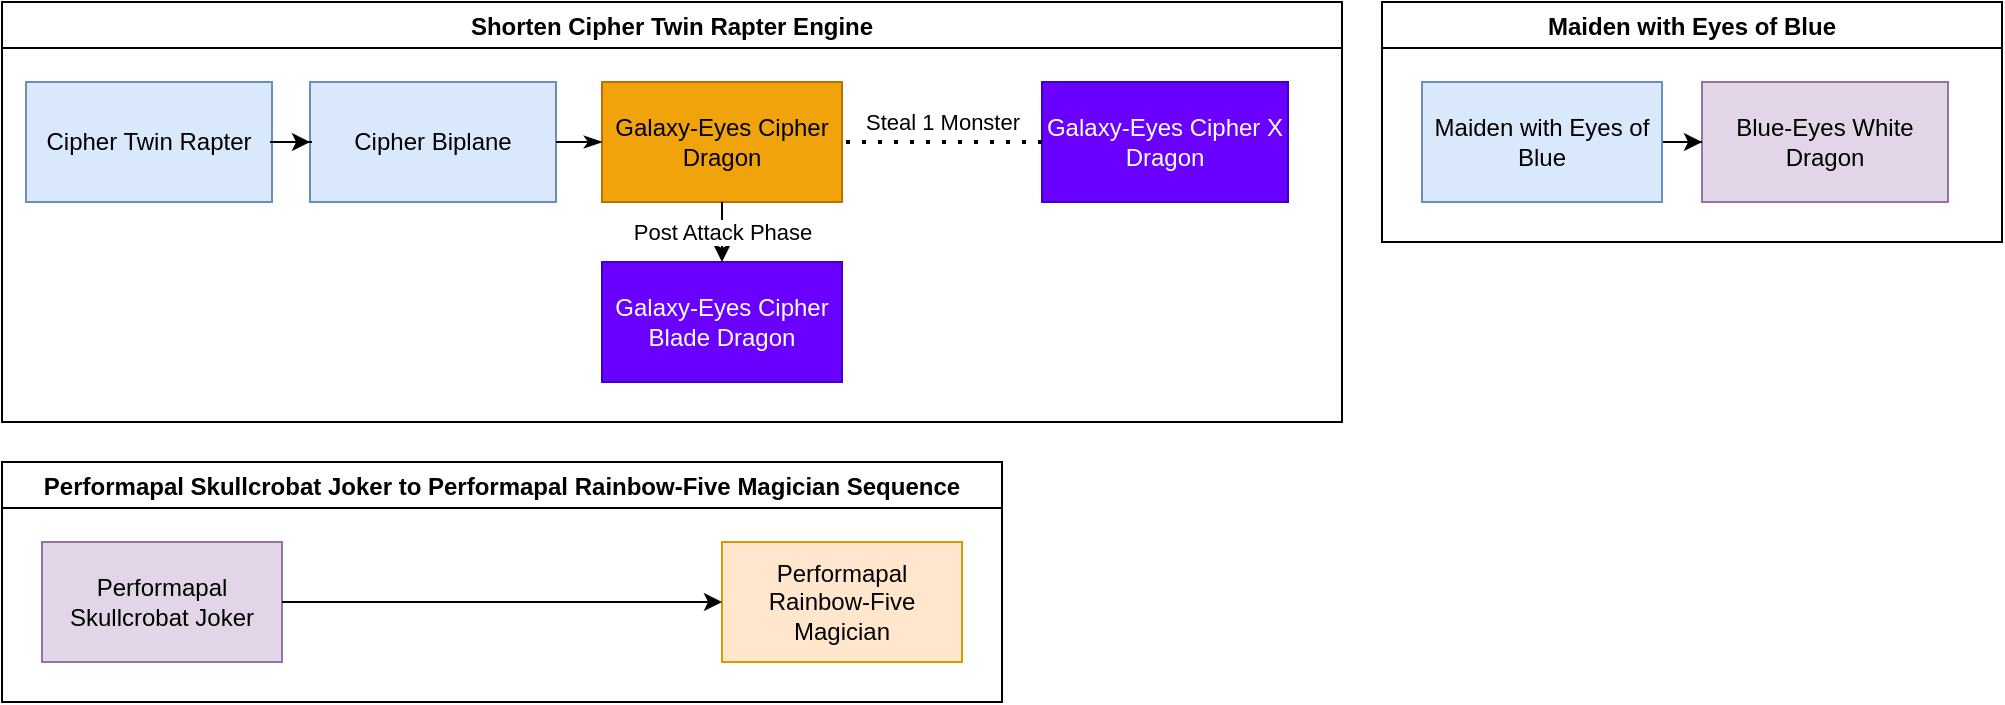 <mxfile version="20.1.1" type="github" pages="11">
  <diagram id="G-61WZPsZPxkNv4mN3Ph" name="Main">
    <mxGraphModel dx="3722" dy="-999" grid="1" gridSize="10" guides="1" tooltips="1" connect="1" arrows="1" fold="1" page="1" pageScale="1" pageWidth="850" pageHeight="1100" math="0" shadow="0">
      <root>
        <mxCell id="0" />
        <mxCell id="1" parent="0" />
        <mxCell id="PWO9btMBjZMVnCytIxrv-1" value="Shorten Cipher Twin Rapter Engine" style="swimlane;" parent="1" vertex="1">
          <mxGeometry x="-1680" y="2220" width="670" height="210" as="geometry" />
        </mxCell>
        <mxCell id="PWO9btMBjZMVnCytIxrv-2" value="Cipher Twin Rapter" style="rounded=0;whiteSpace=wrap;html=1;fillColor=#dae8fc;strokeColor=#6c8ebf;" parent="PWO9btMBjZMVnCytIxrv-1" vertex="1">
          <mxGeometry x="12" y="40" width="123" height="60" as="geometry" />
        </mxCell>
        <mxCell id="PWO9btMBjZMVnCytIxrv-3" value="Cipher Biplane" style="rounded=0;whiteSpace=wrap;html=1;fillColor=#dae8fc;strokeColor=#6c8ebf;" parent="PWO9btMBjZMVnCytIxrv-1" vertex="1">
          <mxGeometry x="154" y="40" width="123" height="60" as="geometry" />
        </mxCell>
        <mxCell id="PWO9btMBjZMVnCytIxrv-4" style="edgeStyle=orthogonalEdgeStyle;rounded=0;orthogonalLoop=1;jettySize=auto;html=1;entryX=0;entryY=0.5;entryDx=0;entryDy=0;" parent="PWO9btMBjZMVnCytIxrv-1" source="PWO9btMBjZMVnCytIxrv-2" target="PWO9btMBjZMVnCytIxrv-3" edge="1">
          <mxGeometry relative="1" as="geometry" />
        </mxCell>
        <mxCell id="PWO9btMBjZMVnCytIxrv-5" value="Galaxy-Eyes Cipher X Dragon" style="whiteSpace=wrap;html=1;fillColor=#6a00ff;strokeColor=#3700CC;fontColor=#ffffff;" parent="PWO9btMBjZMVnCytIxrv-1" vertex="1">
          <mxGeometry x="520" y="40" width="123" height="60" as="geometry" />
        </mxCell>
        <mxCell id="PWO9btMBjZMVnCytIxrv-6" value="Galaxy-Eyes Cipher Dragon" style="whiteSpace=wrap;html=1;fillColor=#f0a30a;strokeColor=#BD7000;fontColor=#000000;" parent="PWO9btMBjZMVnCytIxrv-1" vertex="1">
          <mxGeometry x="300" y="40" width="120" height="60" as="geometry" />
        </mxCell>
        <mxCell id="PWO9btMBjZMVnCytIxrv-7" value="" style="endArrow=none;dashed=1;html=1;dashPattern=1 3;strokeWidth=2;rounded=0;entryX=1;entryY=0.5;entryDx=0;entryDy=0;exitX=0;exitY=0.5;exitDx=0;exitDy=0;verticalAlign=bottom;" parent="PWO9btMBjZMVnCytIxrv-1" source="PWO9btMBjZMVnCytIxrv-5" target="PWO9btMBjZMVnCytIxrv-6" edge="1">
          <mxGeometry width="50" height="50" relative="1" as="geometry">
            <mxPoint x="475" y="140" as="sourcePoint" />
            <mxPoint x="525" y="90" as="targetPoint" />
          </mxGeometry>
        </mxCell>
        <mxCell id="PWO9btMBjZMVnCytIxrv-8" value="Steal 1 Monster" style="edgeLabel;html=1;align=center;verticalAlign=middle;resizable=0;points=[];" parent="PWO9btMBjZMVnCytIxrv-7" vertex="1" connectable="0">
          <mxGeometry x="-0.19" y="1" relative="1" as="geometry">
            <mxPoint x="-10" y="-11" as="offset" />
          </mxGeometry>
        </mxCell>
        <mxCell id="PWO9btMBjZMVnCytIxrv-9" value="Galaxy-Eyes Cipher Blade Dragon" style="whiteSpace=wrap;html=1;fillColor=#6a00ff;strokeColor=#3700CC;fontColor=#ffffff;" parent="PWO9btMBjZMVnCytIxrv-1" vertex="1">
          <mxGeometry x="300" y="130" width="120" height="60" as="geometry" />
        </mxCell>
        <mxCell id="PWO9btMBjZMVnCytIxrv-10" value="Post Attack Phase" style="edgeStyle=orthogonalEdgeStyle;rounded=0;orthogonalLoop=1;jettySize=auto;html=1;exitX=0.5;exitY=1;exitDx=0;exitDy=0;startArrow=none;startFill=0;" parent="PWO9btMBjZMVnCytIxrv-1" source="PWO9btMBjZMVnCytIxrv-6" target="PWO9btMBjZMVnCytIxrv-9" edge="1">
          <mxGeometry relative="1" as="geometry" />
        </mxCell>
        <mxCell id="PWO9btMBjZMVnCytIxrv-11" style="edgeStyle=elbowEdgeStyle;rounded=0;orthogonalLoop=1;jettySize=auto;html=1;entryX=0;entryY=0.5;entryDx=0;entryDy=0;endArrow=classicThin;endFill=1;strokeWidth=1;" parent="PWO9btMBjZMVnCytIxrv-1" source="PWO9btMBjZMVnCytIxrv-3" target="PWO9btMBjZMVnCytIxrv-6" edge="1">
          <mxGeometry relative="1" as="geometry">
            <mxPoint x="1062" y="-1000" as="targetPoint" />
          </mxGeometry>
        </mxCell>
        <mxCell id="nZrGfKOx8Z5x6Hm1-8em-1" value="Maiden with Eyes of Blue" style="swimlane;" parent="1" vertex="1">
          <mxGeometry x="-990" y="2220" width="310" height="120" as="geometry" />
        </mxCell>
        <mxCell id="nZrGfKOx8Z5x6Hm1-8em-2" value="Blue-Eyes White Dragon" style="whiteSpace=wrap;html=1;fillColor=#e1d5e7;strokeColor=#9673a6;" parent="nZrGfKOx8Z5x6Hm1-8em-1" vertex="1">
          <mxGeometry x="160" y="40" width="123" height="60" as="geometry" />
        </mxCell>
        <mxCell id="nZrGfKOx8Z5x6Hm1-8em-3" value="" style="edgeStyle=orthogonalEdgeStyle;rounded=0;orthogonalLoop=1;jettySize=auto;html=1;verticalAlign=bottom;" parent="nZrGfKOx8Z5x6Hm1-8em-1" source="nZrGfKOx8Z5x6Hm1-8em-4" target="nZrGfKOx8Z5x6Hm1-8em-2" edge="1">
          <mxGeometry relative="1" as="geometry" />
        </mxCell>
        <mxCell id="nZrGfKOx8Z5x6Hm1-8em-4" value="Maiden with Eyes of Blue" style="whiteSpace=wrap;html=1;fillColor=#dae8fc;strokeColor=#6c8ebf;" parent="nZrGfKOx8Z5x6Hm1-8em-1" vertex="1">
          <mxGeometry x="20" y="40" width="120" height="60" as="geometry" />
        </mxCell>
        <mxCell id="sMlhlBDUcvHNEaNBStdr-1" value="Performapal Skullcrobat Joker to Performapal Rainbow-Five Magician Sequence" style="swimlane;" parent="1" vertex="1">
          <mxGeometry x="-1680" y="2450" width="500" height="120" as="geometry" />
        </mxCell>
        <mxCell id="sMlhlBDUcvHNEaNBStdr-2" value="Performapal Skullcrobat Joker" style="whiteSpace=wrap;html=1;fillColor=#e1d5e7;strokeColor=#9673a6;" parent="sMlhlBDUcvHNEaNBStdr-1" vertex="1">
          <mxGeometry x="20" y="40" width="120" height="60" as="geometry" />
        </mxCell>
        <mxCell id="sMlhlBDUcvHNEaNBStdr-3" value="Performapal Rainbow-Five Magician" style="whiteSpace=wrap;html=1;fillColor=#ffe6cc;strokeColor=#d79b00;" parent="sMlhlBDUcvHNEaNBStdr-1" vertex="1">
          <mxGeometry x="360" y="40" width="120" height="60" as="geometry" />
        </mxCell>
        <mxCell id="sMlhlBDUcvHNEaNBStdr-4" style="edgeStyle=orthogonalEdgeStyle;rounded=0;orthogonalLoop=1;jettySize=auto;html=1;startArrow=none;startFill=0;endArrow=classic;endFill=1;exitX=1;exitY=0.5;exitDx=0;exitDy=0;" parent="sMlhlBDUcvHNEaNBStdr-1" source="sMlhlBDUcvHNEaNBStdr-2" target="sMlhlBDUcvHNEaNBStdr-3" edge="1">
          <mxGeometry relative="1" as="geometry" />
        </mxCell>
      </root>
    </mxGraphModel>
  </diagram>
  <diagram id="QhzCPen-d7Ydq9bi7PbF" name="Nebula Cyclone">
    <mxGraphModel dx="5422" dy="2215" grid="1" gridSize="10" guides="1" tooltips="1" connect="1" arrows="1" fold="1" page="1" pageScale="1" pageWidth="850" pageHeight="1100" math="0" shadow="0">
      <root>
        <mxCell id="0" />
        <mxCell id="1" parent="0" />
        <mxCell id="l2UShrBRBGjynPekhrLH-2" value="" style="edgeStyle=orthogonalEdgeStyle;rounded=0;orthogonalLoop=1;jettySize=auto;html=1;verticalAlign=bottom;entryX=0;entryY=0.5;entryDx=0;entryDy=0;exitX=1;exitY=0.5;exitDx=0;exitDy=0;" parent="1" source="jnGaXYBud8jMKS-zdd2T-1" target="jnGaXYBud8jMKS-zdd2T-4" edge="1">
          <mxGeometry relative="1" as="geometry">
            <mxPoint x="300" y="130" as="targetPoint" />
          </mxGeometry>
        </mxCell>
        <mxCell id="pbqGAoasbMIYGQjwKCvz-136" style="edgeStyle=elbowEdgeStyle;rounded=0;orthogonalLoop=1;jettySize=auto;html=1;exitX=1;exitY=0.5;exitDx=0;exitDy=0;entryX=0.5;entryY=0;entryDx=0;entryDy=0;endArrow=classicThin;endFill=1;strokeWidth=1;" parent="1" source="l2UShrBRBGjynPekhrLH-40" target="l2UShrBRBGjynPekhrLH-76" edge="1">
          <mxGeometry relative="1" as="geometry" />
        </mxCell>
        <mxCell id="l2UShrBRBGjynPekhrLH-40" value="Photon Bubble" style="swimlane;startSize=23;fillColor=#FFFFFF;strokeColor=#000000;" parent="1" vertex="1">
          <mxGeometry x="-3110" y="310" width="1760" height="2110" as="geometry" />
        </mxCell>
        <mxCell id="l2UShrBRBGjynPekhrLH-66" value="Twin Photon Lizard" style="whiteSpace=wrap;html=1;" parent="l2UShrBRBGjynPekhrLH-40" vertex="1">
          <mxGeometry x="1420" y="1120" width="120" height="60" as="geometry" />
        </mxCell>
        <mxCell id="pbqGAoasbMIYGQjwKCvz-123" style="edgeStyle=elbowEdgeStyle;rounded=0;orthogonalLoop=1;jettySize=auto;html=1;entryX=0.5;entryY=0;entryDx=0;entryDy=0;endArrow=classicThin;endFill=1;strokeWidth=1;" parent="l2UShrBRBGjynPekhrLH-40" source="adbf0gxOKINehE4KzGT6-16" target="pbqGAoasbMIYGQjwKCvz-120" edge="1">
          <mxGeometry relative="1" as="geometry" />
        </mxCell>
        <mxCell id="adbf0gxOKINehE4KzGT6-16" value="Photon Sanctuary" style="whiteSpace=wrap;html=1;fillColor=#fff2cc;strokeColor=#d6b656;" parent="l2UShrBRBGjynPekhrLH-40" vertex="1">
          <mxGeometry x="1490" y="120" width="120" height="60" as="geometry" />
        </mxCell>
        <mxCell id="pbqGAoasbMIYGQjwKCvz-120" value="Light Tribute 2" style="swimlane;" parent="l2UShrBRBGjynPekhrLH-40" vertex="1">
          <mxGeometry x="1430" y="680" width="160" height="190" as="geometry" />
        </mxCell>
        <mxCell id="pbqGAoasbMIYGQjwKCvz-124" value="Galaxy-Eyes Photon Dragon" style="whiteSpace=wrap;html=1;fillColor=#fff2cc;strokeColor=#d6b656;" parent="pbqGAoasbMIYGQjwKCvz-120" vertex="1">
          <mxGeometry x="20" y="40" width="120" height="60" as="geometry" />
        </mxCell>
        <mxCell id="l2UShrBRBGjynPekhrLH-57" value="Photon Wyvern" style="whiteSpace=wrap;html=1;fillColor=#dae8fc;strokeColor=#6c8ebf;" parent="pbqGAoasbMIYGQjwKCvz-120" vertex="1">
          <mxGeometry x="20" y="110" width="120" height="60" as="geometry" />
        </mxCell>
        <mxCell id="adbf0gxOKINehE4KzGT6-19" style="edgeStyle=orthogonalEdgeStyle;rounded=0;orthogonalLoop=1;jettySize=auto;html=1;entryX=0.5;entryY=1;entryDx=0;entryDy=0;" parent="l2UShrBRBGjynPekhrLH-40" source="l2UShrBRBGjynPekhrLH-66" target="pbqGAoasbMIYGQjwKCvz-120" edge="1">
          <mxGeometry relative="1" as="geometry" />
        </mxCell>
        <mxCell id="5416GQpNRMh8SJ3twiEv-27" value="Photon Archetype" style="swimlane;" parent="l2UShrBRBGjynPekhrLH-40" vertex="1">
          <mxGeometry x="20" y="50" width="720" height="780" as="geometry" />
        </mxCell>
        <mxCell id="5416GQpNRMh8SJ3twiEv-1" value="Photon Circle" style="whiteSpace=wrap;html=1;" parent="5416GQpNRMh8SJ3twiEv-27" vertex="1">
          <mxGeometry x="260" y="480" width="120" height="60" as="geometry" />
        </mxCell>
        <mxCell id="5416GQpNRMh8SJ3twiEv-3" value="Kuriphoton" style="whiteSpace=wrap;html=1;fillColor=#dae8fc;strokeColor=#6c8ebf;" parent="5416GQpNRMh8SJ3twiEv-27" vertex="1">
          <mxGeometry x="20" y="560" width="120" height="60" as="geometry" />
        </mxCell>
        <mxCell id="5416GQpNRMh8SJ3twiEv-5" value="Photon Cerberus" style="whiteSpace=wrap;html=1;fillColor=#dae8fc;strokeColor=#6c8ebf;" parent="5416GQpNRMh8SJ3twiEv-27" vertex="1">
          <mxGeometry x="140" y="560" width="120" height="60" as="geometry" />
        </mxCell>
        <mxCell id="5416GQpNRMh8SJ3twiEv-28" value="Photon Lizard" style="whiteSpace=wrap;html=1;" parent="5416GQpNRMh8SJ3twiEv-27" vertex="1">
          <mxGeometry x="140" y="620" width="120" height="60" as="geometry" />
        </mxCell>
        <mxCell id="5416GQpNRMh8SJ3twiEv-29" value="Photon Crusher" style="whiteSpace=wrap;html=1;" parent="5416GQpNRMh8SJ3twiEv-27" vertex="1">
          <mxGeometry x="20" y="480" width="120" height="60" as="geometry" />
        </mxCell>
        <mxCell id="5416GQpNRMh8SJ3twiEv-44" value="Photon Satellite" style="whiteSpace=wrap;html=1;" parent="5416GQpNRMh8SJ3twiEv-27" vertex="1">
          <mxGeometry x="20" y="700" width="120" height="60" as="geometry" />
        </mxCell>
        <mxCell id="5416GQpNRMh8SJ3twiEv-43" value="Photon Saber Tiger" style="whiteSpace=wrap;html=1;fillColor=#dae8fc;strokeColor=#6c8ebf;" parent="5416GQpNRMh8SJ3twiEv-27" vertex="1">
          <mxGeometry x="260" y="560" width="120" height="60" as="geometry" />
        </mxCell>
        <mxCell id="5416GQpNRMh8SJ3twiEv-45" value="Photon Vanisher" style="whiteSpace=wrap;html=1;fillColor=#dae8fc;strokeColor=#6c8ebf;" parent="5416GQpNRMh8SJ3twiEv-27" vertex="1">
          <mxGeometry x="140" y="420" width="120" height="60" as="geometry" />
        </mxCell>
        <mxCell id="5416GQpNRMh8SJ3twiEv-46" value="Photon Advancer" style="whiteSpace=wrap;html=1;fillColor=#dae8fc;strokeColor=#6c8ebf;" parent="5416GQpNRMh8SJ3twiEv-27" vertex="1">
          <mxGeometry x="260" y="420" width="120" height="60" as="geometry" />
        </mxCell>
        <mxCell id="5416GQpNRMh8SJ3twiEv-47" value="Photon Thrasher" style="whiteSpace=wrap;html=1;fillColor=#dae8fc;strokeColor=#6c8ebf;" parent="5416GQpNRMh8SJ3twiEv-27" vertex="1">
          <mxGeometry x="20" y="420" width="120" height="60" as="geometry" />
        </mxCell>
        <mxCell id="5416GQpNRMh8SJ3twiEv-48" value="Photon Caser" style="whiteSpace=wrap;html=1;" parent="5416GQpNRMh8SJ3twiEv-27" vertex="1">
          <mxGeometry x="140" y="40" width="120" height="60" as="geometry" />
        </mxCell>
        <mxCell id="5416GQpNRMh8SJ3twiEv-49" value="Photon Priate" style="whiteSpace=wrap;html=1;fillColor=#dae8fc;strokeColor=#6c8ebf;" parent="5416GQpNRMh8SJ3twiEv-27" vertex="1">
          <mxGeometry x="20" y="620" width="120" height="60" as="geometry" />
        </mxCell>
        <mxCell id="5416GQpNRMh8SJ3twiEv-50" value="Photon Chargeman" style="whiteSpace=wrap;html=1;" parent="5416GQpNRMh8SJ3twiEv-27" vertex="1">
          <mxGeometry x="140" y="480" width="120" height="60" as="geometry" />
        </mxCell>
        <mxCell id="5416GQpNRMh8SJ3twiEv-51" value="Photon Orbital" style="whiteSpace=wrap;html=1;fillColor=#ffe6cc;strokeColor=#d79b00;" parent="5416GQpNRMh8SJ3twiEv-27" vertex="1">
          <mxGeometry x="20" y="360" width="120" height="60" as="geometry" />
        </mxCell>
        <mxCell id="5416GQpNRMh8SJ3twiEv-52" value="Photon Slasher" style="whiteSpace=wrap;html=1;" parent="5416GQpNRMh8SJ3twiEv-27" vertex="1">
          <mxGeometry x="20" y="280" width="120" height="60" as="geometry" />
        </mxCell>
        <mxCell id="pbqGAoasbMIYGQjwKCvz-82" value="Galaxy-Eyes Full Armor Photon Dragon" style="whiteSpace=wrap;html=1;fillColor=#6a00ff;fontColor=#ffffff;strokeColor=#3700CC;" parent="5416GQpNRMh8SJ3twiEv-27" vertex="1">
          <mxGeometry x="460" y="40" width="120" height="60" as="geometry" />
        </mxCell>
        <mxCell id="pbqGAoasbMIYGQjwKCvz-115" value="Number 90: Galaxy-Eyes Photon Lord" style="whiteSpace=wrap;html=1;fillColor=#6a00ff;fontColor=#ffffff;strokeColor=#3700CC;" parent="5416GQpNRMh8SJ3twiEv-27" vertex="1">
          <mxGeometry x="580" y="40" width="120" height="60" as="geometry" />
        </mxCell>
        <mxCell id="txT3GadFUaNJ2-0Mj7JB-14" value="Photon Papilloperative" style="whiteSpace=wrap;html=1;fillColor=#0050ef;fontColor=#ffffff;strokeColor=#001DBC;" parent="5416GQpNRMh8SJ3twiEv-27" vertex="1">
          <mxGeometry x="460" y="240" width="120" height="60" as="geometry" />
        </mxCell>
        <mxCell id="5416GQpNRMh8SJ3twiEv-66" value="Starliege Photon Blast Dragon" style="whiteSpace=wrap;html=1;fillColor=#e3c800;strokeColor=#B09500;fontColor=#000000;" parent="5416GQpNRMh8SJ3twiEv-27" vertex="1">
          <mxGeometry x="460" y="180" width="120" height="60" as="geometry" />
        </mxCell>
        <mxCell id="5416GQpNRMh8SJ3twiEv-67" value="Neo Galaxy-Eyes Photon Dragon" style="whiteSpace=wrap;html=1;fillColor=#e3c800;fontColor=#000000;strokeColor=#B09500;" parent="5416GQpNRMh8SJ3twiEv-27" vertex="1">
          <mxGeometry x="460" y="100" width="120" height="60" as="geometry" />
        </mxCell>
        <mxCell id="-2lK0LMK_aKwHJS39hfF-1" value="Galaxy-Eyes Photon Dragon" style="whiteSpace=wrap;html=1;fillColor=#fff2cc;strokeColor=#d6b656;" parent="5416GQpNRMh8SJ3twiEv-27" vertex="1">
          <mxGeometry x="20" y="40" width="120" height="60" as="geometry" />
        </mxCell>
        <mxCell id="-2lK0LMK_aKwHJS39hfF-3" value="Photon Wyvern" style="whiteSpace=wrap;html=1;fillColor=#dae8fc;strokeColor=#6c8ebf;" parent="5416GQpNRMh8SJ3twiEv-27" vertex="1">
          <mxGeometry x="20" y="120" width="120" height="60" as="geometry" />
        </mxCell>
        <mxCell id="-2lK0LMK_aKwHJS39hfF-4" value="Photon Leo" style="whiteSpace=wrap;html=1;" parent="5416GQpNRMh8SJ3twiEv-27" vertex="1">
          <mxGeometry x="20" y="200" width="120" height="60" as="geometry" />
        </mxCell>
        <mxCell id="5416GQpNRMh8SJ3twiEv-22" value="Photon Lizard Search" style="swimlane;" parent="l2UShrBRBGjynPekhrLH-40" vertex="1">
          <mxGeometry x="20" y="850" width="590" height="525" as="geometry" />
        </mxCell>
        <mxCell id="l2UShrBRBGjynPekhrLH-45" value="Photon Lizard" style="whiteSpace=wrap;html=1;" parent="5416GQpNRMh8SJ3twiEv-22" vertex="1">
          <mxGeometry x="20" y="242.5" width="120" height="60" as="geometry" />
        </mxCell>
        <mxCell id="l2UShrBRBGjynPekhrLH-72" value="Level 4 or Lower Photon Monster" style="swimlane;strokeColor=#000000;fillColor=#FFFFFF;" parent="5416GQpNRMh8SJ3twiEv-22" vertex="1">
          <mxGeometry x="172.5" y="45" width="397.5" height="455" as="geometry" />
        </mxCell>
        <mxCell id="5416GQpNRMh8SJ3twiEv-53" value="Photon Circle" style="whiteSpace=wrap;html=1;" parent="l2UShrBRBGjynPekhrLH-72" vertex="1">
          <mxGeometry x="257.5" y="160" width="120" height="60" as="geometry" />
        </mxCell>
        <mxCell id="5416GQpNRMh8SJ3twiEv-54" value="Kuriphoton" style="whiteSpace=wrap;html=1;fillColor=#dae8fc;strokeColor=#6c8ebf;" parent="l2UShrBRBGjynPekhrLH-72" vertex="1">
          <mxGeometry x="17.5" y="240" width="120" height="60" as="geometry" />
        </mxCell>
        <mxCell id="5416GQpNRMh8SJ3twiEv-55" value="Photon Cerberus" style="whiteSpace=wrap;html=1;fillColor=#dae8fc;strokeColor=#6c8ebf;" parent="l2UShrBRBGjynPekhrLH-72" vertex="1">
          <mxGeometry x="137.5" y="240" width="120" height="60" as="geometry" />
        </mxCell>
        <mxCell id="5416GQpNRMh8SJ3twiEv-56" value="Photon Lizard" style="whiteSpace=wrap;html=1;" parent="l2UShrBRBGjynPekhrLH-72" vertex="1">
          <mxGeometry x="137.5" y="300" width="120" height="60" as="geometry" />
        </mxCell>
        <mxCell id="5416GQpNRMh8SJ3twiEv-57" value="Photon Crusher" style="whiteSpace=wrap;html=1;" parent="l2UShrBRBGjynPekhrLH-72" vertex="1">
          <mxGeometry x="17.5" y="160" width="120" height="60" as="geometry" />
        </mxCell>
        <mxCell id="5416GQpNRMh8SJ3twiEv-58" value="Photon Satellite" style="whiteSpace=wrap;html=1;" parent="l2UShrBRBGjynPekhrLH-72" vertex="1">
          <mxGeometry x="17.5" y="380" width="120" height="60" as="geometry" />
        </mxCell>
        <mxCell id="5416GQpNRMh8SJ3twiEv-59" value="Photon Saber Tiger" style="whiteSpace=wrap;html=1;fillColor=#dae8fc;strokeColor=#6c8ebf;" parent="l2UShrBRBGjynPekhrLH-72" vertex="1">
          <mxGeometry x="257.5" y="240" width="120" height="60" as="geometry" />
        </mxCell>
        <mxCell id="5416GQpNRMh8SJ3twiEv-60" value="Photon Vanisher" style="whiteSpace=wrap;html=1;fillColor=#dae8fc;strokeColor=#6c8ebf;" parent="l2UShrBRBGjynPekhrLH-72" vertex="1">
          <mxGeometry x="137.5" y="100" width="120" height="60" as="geometry" />
        </mxCell>
        <mxCell id="5416GQpNRMh8SJ3twiEv-61" value="Photon Advancer" style="whiteSpace=wrap;html=1;fillColor=#dae8fc;strokeColor=#6c8ebf;" parent="l2UShrBRBGjynPekhrLH-72" vertex="1">
          <mxGeometry x="257.5" y="100" width="120" height="60" as="geometry" />
        </mxCell>
        <mxCell id="5416GQpNRMh8SJ3twiEv-62" value="Photon Thrasher" style="whiteSpace=wrap;html=1;fillColor=#dae8fc;strokeColor=#6c8ebf;" parent="l2UShrBRBGjynPekhrLH-72" vertex="1">
          <mxGeometry x="17.5" y="100" width="120" height="60" as="geometry" />
        </mxCell>
        <mxCell id="5416GQpNRMh8SJ3twiEv-63" value="Photon Pirate" style="whiteSpace=wrap;html=1;fillColor=#dae8fc;strokeColor=#6c8ebf;" parent="l2UShrBRBGjynPekhrLH-72" vertex="1">
          <mxGeometry x="17.5" y="300" width="120" height="60" as="geometry" />
        </mxCell>
        <mxCell id="5416GQpNRMh8SJ3twiEv-64" value="Photon Chargeman" style="whiteSpace=wrap;html=1;" parent="l2UShrBRBGjynPekhrLH-72" vertex="1">
          <mxGeometry x="137.5" y="160" width="120" height="60" as="geometry" />
        </mxCell>
        <mxCell id="5416GQpNRMh8SJ3twiEv-65" value="Photon Orbital" style="whiteSpace=wrap;html=1;fillColor=#ffe6cc;strokeColor=#d79b00;" parent="l2UShrBRBGjynPekhrLH-72" vertex="1">
          <mxGeometry x="17.5" y="40" width="120" height="60" as="geometry" />
        </mxCell>
        <mxCell id="l2UShrBRBGjynPekhrLH-50" value="" style="edgeStyle=orthogonalEdgeStyle;rounded=0;orthogonalLoop=1;jettySize=auto;html=1;verticalAlign=bottom;entryX=0;entryY=0.5;entryDx=0;entryDy=0;" parent="5416GQpNRMh8SJ3twiEv-22" source="l2UShrBRBGjynPekhrLH-45" target="l2UShrBRBGjynPekhrLH-72" edge="1">
          <mxGeometry x="-0.614" relative="1" as="geometry">
            <mxPoint x="192.5" y="115" as="targetPoint" />
            <mxPoint as="offset" />
          </mxGeometry>
        </mxCell>
        <mxCell id="l2UShrBRBGjynPekhrLH-56" value="Cipher" style="swimlane;" parent="1" vertex="1">
          <mxGeometry x="-410" y="20" width="980" height="970" as="geometry" />
        </mxCell>
        <mxCell id="adbf0gxOKINehE4KzGT6-20" value="Cipher Soldier" style="whiteSpace=wrap;html=1;" parent="l2UShrBRBGjynPekhrLH-56" vertex="1">
          <mxGeometry x="140" y="100" width="120" height="60" as="geometry" />
        </mxCell>
        <mxCell id="pbqGAoasbMIYGQjwKCvz-110" value="Cipher Mirror Knight" style="whiteSpace=wrap;html=1;" parent="l2UShrBRBGjynPekhrLH-56" vertex="1">
          <mxGeometry x="140" y="40" width="120" height="60" as="geometry" />
        </mxCell>
        <mxCell id="l2UShrBRBGjynPekhrLH-14" value="Cipher Mirror Knight: Cipher Search Engine" style="swimlane;" parent="l2UShrBRBGjynPekhrLH-56" vertex="1">
          <mxGeometry x="20" y="680" width="609.25" height="265" as="geometry" />
        </mxCell>
        <mxCell id="zTiNMLr9CzoUcScXoijD-31" value="Cipher Mirror Knight" style="whiteSpace=wrap;html=1;" parent="l2UShrBRBGjynPekhrLH-14" vertex="1">
          <mxGeometry x="240" y="40" width="123" height="60" as="geometry" />
        </mxCell>
        <mxCell id="l2UShrBRBGjynPekhrLH-9" value="XYZ" style="edgeStyle=orthogonalEdgeStyle;rounded=0;orthogonalLoop=1;jettySize=auto;html=1;verticalAlign=bottom;entryX=0;entryY=0.5;entryDx=0;entryDy=0;" parent="l2UShrBRBGjynPekhrLH-14" source="zTiNMLr9CzoUcScXoijD-31" target="UR9S5s7uBedvsv_nVr1A-6" edge="1">
          <mxGeometry relative="1" as="geometry" />
        </mxCell>
        <mxCell id="UR9S5s7uBedvsv_nVr1A-6" value="Detach Engine" style="swimlane;" parent="l2UShrBRBGjynPekhrLH-14" vertex="1">
          <mxGeometry x="408.5" y="40" width="161.5" height="200" as="geometry" />
        </mxCell>
        <mxCell id="l2UShrBRBGjynPekhrLH-8" value="Heroic Champion - Excalibur" style="whiteSpace=wrap;html=1;fillColor=#6a00ff;strokeColor=#3700CC;fontColor=#ffffff;" parent="UR9S5s7uBedvsv_nVr1A-6" vertex="1">
          <mxGeometry x="21.5" y="40" width="120" height="60" as="geometry" />
        </mxCell>
        <mxCell id="UR9S5s7uBedvsv_nVr1A-5" value="Starliege Paladynamo" style="whiteSpace=wrap;html=1;fillColor=#e3c800;strokeColor=#B09500;fontColor=#000000;" parent="UR9S5s7uBedvsv_nVr1A-6" vertex="1">
          <mxGeometry x="21.5" y="110" width="120" height="60" as="geometry" />
        </mxCell>
        <mxCell id="BG-a_SNpc-vBUfbROAem-4" style="edgeStyle=orthogonalEdgeStyle;rounded=0;orthogonalLoop=1;jettySize=auto;html=1;entryX=0;entryY=0.5;entryDx=0;entryDy=0;startArrow=none;startFill=0;endArrow=classic;endFill=1;" parent="l2UShrBRBGjynPekhrLH-14" source="BG-a_SNpc-vBUfbROAem-3" target="zTiNMLr9CzoUcScXoijD-31" edge="1">
          <mxGeometry relative="1" as="geometry" />
        </mxCell>
        <mxCell id="BG-a_SNpc-vBUfbROAem-3" value="Open Special Summon" style="swimlane;" parent="l2UShrBRBGjynPekhrLH-14" vertex="1">
          <mxGeometry x="20" y="40" width="160" height="200" as="geometry" />
        </mxCell>
        <mxCell id="l2UShrBRBGjynPekhrLH-6" value="Heroic Challenger - Assault Halberd" style="whiteSpace=wrap;html=1;fillColor=#fff2cc;strokeColor=#d6b656;" parent="BG-a_SNpc-vBUfbROAem-3" vertex="1">
          <mxGeometry x="20" y="40" width="123" height="60" as="geometry" />
        </mxCell>
        <mxCell id="pbqGAoasbMIYGQjwKCvz-108" value="Photon Thrasher" style="whiteSpace=wrap;html=1;fillColor=#dae8fc;strokeColor=#6c8ebf;" parent="BG-a_SNpc-vBUfbROAem-3" vertex="1">
          <mxGeometry x="20" y="120" width="123" height="60" as="geometry" />
        </mxCell>
        <mxCell id="nb5Zr3kI-z1roRI-nuSF-12" value="Cipher Twin Rapter" style="rounded=0;whiteSpace=wrap;html=1;fillColor=#dae8fc;strokeColor=#6c8ebf;" parent="l2UShrBRBGjynPekhrLH-56" vertex="1">
          <mxGeometry x="20" y="40" width="120" height="60" as="geometry" />
        </mxCell>
        <mxCell id="nb5Zr3kI-z1roRI-nuSF-13" value="Cipher Biplane" style="rounded=0;whiteSpace=wrap;html=1;fillColor=#dae8fc;strokeColor=#6c8ebf;" parent="l2UShrBRBGjynPekhrLH-56" vertex="1">
          <mxGeometry x="20" y="100" width="120" height="60" as="geometry" />
        </mxCell>
        <mxCell id="nb5Zr3kI-z1roRI-nuSF-18" value="Cipher Etranger" style="whiteSpace=wrap;html=1;" parent="l2UShrBRBGjynPekhrLH-56" vertex="1">
          <mxGeometry x="260" y="100" width="120" height="60" as="geometry" />
        </mxCell>
        <mxCell id="nb5Zr3kI-z1roRI-nuSF-19" value="Double Explosure" style="whiteSpace=wrap;html=1;fillColor=#dae8fc;strokeColor=#6c8ebf;" parent="l2UShrBRBGjynPekhrLH-56" vertex="1">
          <mxGeometry x="260" y="160" width="120" height="60" as="geometry" />
        </mxCell>
        <mxCell id="nb5Zr3kI-z1roRI-nuSF-20" value="Storm Cipher" style="whiteSpace=wrap;html=1;" parent="l2UShrBRBGjynPekhrLH-56" vertex="1">
          <mxGeometry x="260" y="40" width="120" height="60" as="geometry" />
        </mxCell>
        <mxCell id="nb5Zr3kI-z1roRI-nuSF-41" value="&lt;div&gt;&lt;br&gt;&lt;/div&gt;&lt;div&gt;Rank-Up-Magic Cipher Ascension&lt;/div&gt;&lt;div&gt;&lt;br&gt;&lt;/div&gt;" style="whiteSpace=wrap;html=1;fillColor=#fff2cc;strokeColor=#d6b656;" parent="l2UShrBRBGjynPekhrLH-56" vertex="1">
          <mxGeometry x="140" y="160" width="120" height="60" as="geometry" />
        </mxCell>
        <mxCell id="nb5Zr3kI-z1roRI-nuSF-42" value="Cipher Wing" style="whiteSpace=wrap;html=1;fillColor=#dae8fc;strokeColor=#6c8ebf;" parent="l2UShrBRBGjynPekhrLH-56" vertex="1">
          <mxGeometry x="20" y="160" width="120" height="60" as="geometry" />
        </mxCell>
        <mxCell id="nb5Zr3kI-z1roRI-nuSF-46" style="edgeStyle=orthogonalEdgeStyle;rounded=0;orthogonalLoop=1;jettySize=auto;html=1;exitX=1;exitY=0.5;exitDx=0;exitDy=0;entryX=0;entryY=0.5;entryDx=0;entryDy=0;" parent="l2UShrBRBGjynPekhrLH-56" source="nb5Zr3kI-z1roRI-nuSF-43" target="nb5Zr3kI-z1roRI-nuSF-44" edge="1">
          <mxGeometry relative="1" as="geometry" />
        </mxCell>
        <mxCell id="nb5Zr3kI-z1roRI-nuSF-43" value="Cipher Twin Rapter" style="rounded=0;whiteSpace=wrap;html=1;fillColor=#dae8fc;strokeColor=#6c8ebf;" parent="l2UShrBRBGjynPekhrLH-56" vertex="1">
          <mxGeometry x="20" y="260" width="120" height="60" as="geometry" />
        </mxCell>
        <mxCell id="nb5Zr3kI-z1roRI-nuSF-47" style="edgeStyle=orthogonalEdgeStyle;rounded=0;orthogonalLoop=1;jettySize=auto;html=1;exitX=1;exitY=0.5;exitDx=0;exitDy=0;entryX=0;entryY=0.5;entryDx=0;entryDy=0;" parent="l2UShrBRBGjynPekhrLH-56" source="nb5Zr3kI-z1roRI-nuSF-44" target="nb5Zr3kI-z1roRI-nuSF-45" edge="1">
          <mxGeometry relative="1" as="geometry" />
        </mxCell>
        <mxCell id="nb5Zr3kI-z1roRI-nuSF-44" value="Cipher Wing" style="whiteSpace=wrap;html=1;fillColor=#dae8fc;strokeColor=#6c8ebf;" parent="l2UShrBRBGjynPekhrLH-56" vertex="1">
          <mxGeometry x="160" y="260" width="120" height="60" as="geometry" />
        </mxCell>
        <mxCell id="nb5Zr3kI-z1roRI-nuSF-49" style="edgeStyle=orthogonalEdgeStyle;rounded=0;orthogonalLoop=1;jettySize=auto;html=1;exitX=1;exitY=0.5;exitDx=0;exitDy=0;entryX=0;entryY=0.5;entryDx=0;entryDy=0;" parent="l2UShrBRBGjynPekhrLH-56" source="nb5Zr3kI-z1roRI-nuSF-45" target="nb5Zr3kI-z1roRI-nuSF-48" edge="1">
          <mxGeometry relative="1" as="geometry" />
        </mxCell>
        <mxCell id="nb5Zr3kI-z1roRI-nuSF-45" value="Double Explosure" style="whiteSpace=wrap;html=1;fillColor=#dae8fc;strokeColor=#6c8ebf;" parent="l2UShrBRBGjynPekhrLH-56" vertex="1">
          <mxGeometry x="300" y="260" width="120" height="60" as="geometry" />
        </mxCell>
        <mxCell id="nb5Zr3kI-z1roRI-nuSF-48" value="Level 8 XYZ" style="swimlane;" parent="l2UShrBRBGjynPekhrLH-56" vertex="1">
          <mxGeometry x="460" y="130" width="150" height="190" as="geometry" />
        </mxCell>
        <mxCell id="nb5Zr3kI-z1roRI-nuSF-50" value="Number 38: Hope Harbinger Dragon Titanic Galaxy" style="whiteSpace=wrap;html=1;fillColor=#6a00ff;fontColor=#ffffff;strokeColor=#3700CC;" parent="nb5Zr3kI-z1roRI-nuSF-48" vertex="1">
          <mxGeometry x="15" y="40" width="120" height="60" as="geometry" />
        </mxCell>
        <mxCell id="nb5Zr3kI-z1roRI-nuSF-51" value="Galaxy-Eyes Cipher Dragon" style="whiteSpace=wrap;html=1;fillColor=#6a00ff;strokeColor=#3700CC;fontColor=#ffffff;" parent="nb5Zr3kI-z1roRI-nuSF-48" vertex="1">
          <mxGeometry x="15" y="110" width="120" height="60" as="geometry" />
        </mxCell>
        <mxCell id="nb5Zr3kI-z1roRI-nuSF-52" value="Cipher Interference" style="whiteSpace=wrap;html=1;" parent="l2UShrBRBGjynPekhrLH-56" vertex="1">
          <mxGeometry x="380" y="40" width="120" height="60" as="geometry" />
        </mxCell>
        <mxCell id="nb5Zr3kI-z1roRI-nuSF-53" value="Double Cipher" style="whiteSpace=wrap;html=1;" parent="l2UShrBRBGjynPekhrLH-56" vertex="1">
          <mxGeometry x="500" y="40" width="120" height="60" as="geometry" />
        </mxCell>
        <mxCell id="nb5Zr3kI-z1roRI-nuSF-54" value="Cipher Bit" style="whiteSpace=wrap;html=1;" parent="l2UShrBRBGjynPekhrLH-56" vertex="1">
          <mxGeometry x="620" y="40" width="120" height="60" as="geometry" />
        </mxCell>
        <mxCell id="nb5Zr3kI-z1roRI-nuSF-55" value="Cipher Spectrum" style="whiteSpace=wrap;html=1;" parent="l2UShrBRBGjynPekhrLH-56" vertex="1">
          <mxGeometry x="740" y="40" width="120" height="60" as="geometry" />
        </mxCell>
        <mxCell id="pbqGAoasbMIYGQjwKCvz-137" style="edgeStyle=elbowEdgeStyle;rounded=0;orthogonalLoop=1;jettySize=auto;html=1;exitX=0.5;exitY=1;exitDx=0;exitDy=0;endArrow=classicThin;endFill=1;strokeWidth=1;" parent="1" source="l2UShrBRBGjynPekhrLH-76" target="l2UShrBRBGjynPekhrLH-66" edge="1">
          <mxGeometry relative="1" as="geometry" />
        </mxCell>
        <mxCell id="l2UShrBRBGjynPekhrLH-76" value="Polymerization" style="whiteSpace=wrap;html=1;" parent="1" vertex="1">
          <mxGeometry x="-720" y="1730" width="120" height="60" as="geometry" />
        </mxCell>
        <mxCell id="UR9S5s7uBedvsv_nVr1A-63" value="Astral Kuriboh Engine" style="swimlane;" parent="1" vertex="1">
          <mxGeometry x="4050" y="40" width="1030" height="745" as="geometry" />
        </mxCell>
        <mxCell id="pbqGAoasbMIYGQjwKCvz-182" style="edgeStyle=elbowEdgeStyle;rounded=0;orthogonalLoop=1;jettySize=auto;html=1;entryX=0;entryY=0.5;entryDx=0;entryDy=0;endArrow=classicThin;endFill=1;strokeWidth=1;" parent="UR9S5s7uBedvsv_nVr1A-63" source="UR9S5s7uBedvsv_nVr1A-49" target="pbqGAoasbMIYGQjwKCvz-177" edge="1">
          <mxGeometry relative="1" as="geometry" />
        </mxCell>
        <mxCell id="pbqGAoasbMIYGQjwKCvz-183" style="edgeStyle=elbowEdgeStyle;rounded=0;orthogonalLoop=1;jettySize=auto;html=1;entryX=1;entryY=0.5;entryDx=0;entryDy=0;endArrow=classicThin;endFill=1;strokeWidth=1;" parent="UR9S5s7uBedvsv_nVr1A-63" source="UR9S5s7uBedvsv_nVr1A-49" target="pbqGAoasbMIYGQjwKCvz-176" edge="1">
          <mxGeometry relative="1" as="geometry" />
        </mxCell>
        <mxCell id="UR9S5s7uBedvsv_nVr1A-49" value="Astral Kuriboh" style="rounded=0;whiteSpace=wrap;html=1;fillColor=#e1d5e7;strokeColor=#9673a6;" parent="UR9S5s7uBedvsv_nVr1A-63" vertex="1">
          <mxGeometry x="615" y="640" width="120" height="60" as="geometry" />
        </mxCell>
        <mxCell id="UR9S5s7uBedvsv_nVr1A-57" value="Number XYZ" style="swimlane;" parent="UR9S5s7uBedvsv_nVr1A-63" vertex="1">
          <mxGeometry x="15" y="40" width="995" height="460" as="geometry" />
        </mxCell>
        <mxCell id="UR9S5s7uBedvsv_nVr1A-54" value="Level 8 Number XYZ" style="swimlane;" parent="UR9S5s7uBedvsv_nVr1A-57" vertex="1">
          <mxGeometry x="685" y="40" width="285" height="260" as="geometry" />
        </mxCell>
        <mxCell id="UR9S5s7uBedvsv_nVr1A-65" value="Number 23: Lancelot, Dark Knight of the Underworld" style="whiteSpace=wrap;html=1;fillColor=#e3c800;strokeColor=#B09500;fontColor=#000000;" parent="UR9S5s7uBedvsv_nVr1A-54" vertex="1">
          <mxGeometry x="20" y="180" width="120" height="60" as="geometry" />
        </mxCell>
        <mxCell id="UR9S5s7uBedvsv_nVr1A-56" value="Number 38: Hope Harbinger Dragon Titanic Galaxy" style="whiteSpace=wrap;html=1;fillColor=#6a00ff;fontColor=#ffffff;strokeColor=#3700CC;" parent="UR9S5s7uBedvsv_nVr1A-54" vertex="1">
          <mxGeometry x="20" y="40" width="120" height="60" as="geometry" />
        </mxCell>
        <mxCell id="UR9S5s7uBedvsv_nVr1A-55" value="Number 62: Galaxy-Eyes Prime Photon Dragon" style="whiteSpace=wrap;html=1;fillColor=#6a00ff;fontColor=#ffffff;strokeColor=#3700CC;" parent="UR9S5s7uBedvsv_nVr1A-54" vertex="1">
          <mxGeometry x="150" y="40" width="120" height="60" as="geometry" />
        </mxCell>
        <mxCell id="adbf0gxOKINehE4KzGT6-27" value="Number 90: Galaxy-Eyes Photon Lord" style="whiteSpace=wrap;html=1;fillColor=#6a00ff;fontColor=#ffffff;strokeColor=#3700CC;" parent="UR9S5s7uBedvsv_nVr1A-54" vertex="1">
          <mxGeometry x="20" y="110" width="120" height="60" as="geometry" />
        </mxCell>
        <mxCell id="UR9S5s7uBedvsv_nVr1A-51" value="Number 107: Galaxy-Eyes Tachyon Dragon" style="whiteSpace=wrap;html=1;fillColor=#6a00ff;strokeColor=#3700CC;fontColor=#ffffff;" parent="UR9S5s7uBedvsv_nVr1A-54" vertex="1">
          <mxGeometry x="150" y="110" width="120" height="60" as="geometry" />
        </mxCell>
        <mxCell id="UR9S5s7uBedvsv_nVr1A-61" value="Level 4" style="swimlane;" parent="UR9S5s7uBedvsv_nVr1A-57" vertex="1">
          <mxGeometry x="200" y="40" width="290" height="400" as="geometry" />
        </mxCell>
        <mxCell id="UR9S5s7uBedvsv_nVr1A-62" value="Number 39: Utopia" style="whiteSpace=wrap;html=1;fillColor=#6a00ff;fontColor=#ffffff;strokeColor=#3700CC;" parent="UR9S5s7uBedvsv_nVr1A-61" vertex="1">
          <mxGeometry x="20" y="40" width="120" height="60" as="geometry" />
        </mxCell>
        <mxCell id="UR9S5s7uBedvsv_nVr1A-71" value="Number 106: Giant Hand" style="whiteSpace=wrap;html=1;fillColor=#d80073;fontColor=#ffffff;strokeColor=#A50040;" parent="UR9S5s7uBedvsv_nVr1A-61" vertex="1">
          <mxGeometry x="150" y="320" width="120" height="60" as="geometry" />
        </mxCell>
        <mxCell id="UR9S5s7uBedvsv_nVr1A-72" value="Number 103: Ragnazero" style="whiteSpace=wrap;html=1;fillColor=#d80073;fontColor=#ffffff;strokeColor=#A50040;" parent="UR9S5s7uBedvsv_nVr1A-61" vertex="1">
          <mxGeometry x="20" y="320" width="120" height="60" as="geometry" />
        </mxCell>
        <mxCell id="UR9S5s7uBedvsv_nVr1A-73" value="Number 59: Crooked Cook" style="whiteSpace=wrap;html=1;fillColor=#d80073;fontColor=#ffffff;strokeColor=#A50040;" parent="UR9S5s7uBedvsv_nVr1A-61" vertex="1">
          <mxGeometry x="20" y="250" width="120" height="60" as="geometry" />
        </mxCell>
        <mxCell id="UR9S5s7uBedvsv_nVr1A-74" value="Number 39: Utopia Double" style="whiteSpace=wrap;html=1;fillColor=#d80073;fontColor=#ffffff;strokeColor=#A50040;" parent="UR9S5s7uBedvsv_nVr1A-61" vertex="1">
          <mxGeometry x="150" y="40" width="120" height="60" as="geometry" />
        </mxCell>
        <mxCell id="UR9S5s7uBedvsv_nVr1A-77" value="Number 50: Blackship of Corn" style="whiteSpace=wrap;html=1;fillColor=#d80073;fontColor=#ffffff;strokeColor=#A50040;" parent="UR9S5s7uBedvsv_nVr1A-61" vertex="1">
          <mxGeometry x="150" y="110" width="120" height="60" as="geometry" />
        </mxCell>
        <mxCell id="UR9S5s7uBedvsv_nVr1A-78" value="Number 44: Sky Pegasus" style="whiteSpace=wrap;html=1;fillColor=#d80073;fontColor=#ffffff;strokeColor=#A50040;" parent="UR9S5s7uBedvsv_nVr1A-61" vertex="1">
          <mxGeometry x="20" y="110" width="120" height="60" as="geometry" />
        </mxCell>
        <mxCell id="UR9S5s7uBedvsv_nVr1A-79" value="Number 58: Burner Visor" style="whiteSpace=wrap;html=1;fillColor=#d80073;fontColor=#ffffff;strokeColor=#A50040;" parent="UR9S5s7uBedvsv_nVr1A-61" vertex="1">
          <mxGeometry x="150" y="180" width="120" height="60" as="geometry" />
        </mxCell>
        <mxCell id="UR9S5s7uBedvsv_nVr1A-80" value="Number 80: Rhapsody in Bersek" style="whiteSpace=wrap;html=1;fillColor=#d80073;fontColor=#ffffff;strokeColor=#A50040;" parent="UR9S5s7uBedvsv_nVr1A-61" vertex="1">
          <mxGeometry x="150" y="250" width="120" height="60" as="geometry" />
        </mxCell>
        <mxCell id="UR9S5s7uBedvsv_nVr1A-81" value="Number 52: Diamond Crab King" style="whiteSpace=wrap;html=1;fillColor=#d80073;fontColor=#ffffff;strokeColor=#A50040;" parent="UR9S5s7uBedvsv_nVr1A-61" vertex="1">
          <mxGeometry x="20" y="180" width="120" height="60" as="geometry" />
        </mxCell>
        <mxCell id="UR9S5s7uBedvsv_nVr1A-67" value="Level 7" style="swimlane;" parent="UR9S5s7uBedvsv_nVr1A-57" vertex="1">
          <mxGeometry x="510" y="40" width="150" height="260" as="geometry" />
        </mxCell>
        <mxCell id="UR9S5s7uBedvsv_nVr1A-68" value="Number 11: Big Eye" style="rounded=0;whiteSpace=wrap;html=1;fillColor=#a20025;strokeColor=#6F0000;fontColor=#ffffff;" parent="UR9S5s7uBedvsv_nVr1A-67" vertex="1">
          <mxGeometry x="15" y="40" width="120" height="60" as="geometry" />
        </mxCell>
        <mxCell id="UR9S5s7uBedvsv_nVr1A-75" value="Number 74: Master of Blades" style="whiteSpace=wrap;html=1;fillColor=#a20025;fontColor=#ffffff;strokeColor=#6F0000;" parent="UR9S5s7uBedvsv_nVr1A-67" vertex="1">
          <mxGeometry x="15" y="180" width="120" height="60" as="geometry" />
        </mxCell>
        <mxCell id="UR9S5s7uBedvsv_nVr1A-76" value="Number 28: Titanic Moth" style="whiteSpace=wrap;html=1;fillColor=#a20025;fontColor=#ffffff;strokeColor=#6F0000;" parent="UR9S5s7uBedvsv_nVr1A-67" vertex="1">
          <mxGeometry x="15" y="110" width="120" height="60" as="geometry" />
        </mxCell>
        <mxCell id="UR9S5s7uBedvsv_nVr1A-85" value="Level 1" style="swimlane;" parent="UR9S5s7uBedvsv_nVr1A-57" vertex="1">
          <mxGeometry x="20" y="40" width="160" height="190" as="geometry" />
        </mxCell>
        <mxCell id="UR9S5s7uBedvsv_nVr1A-82" value="Number 63: Shamoji Soldier" style="whiteSpace=wrap;html=1;fillColor=#a20025;fontColor=#ffffff;strokeColor=#6F0000;" parent="UR9S5s7uBedvsv_nVr1A-85" vertex="1">
          <mxGeometry x="20" y="40" width="120" height="60" as="geometry" />
        </mxCell>
        <mxCell id="UR9S5s7uBedvsv_nVr1A-83" value="Number 78: Number Archive" style="whiteSpace=wrap;html=1;fillColor=#a20025;fontColor=#ffffff;strokeColor=#6F0000;" parent="UR9S5s7uBedvsv_nVr1A-85" vertex="1">
          <mxGeometry x="20" y="110" width="120" height="60" as="geometry" />
        </mxCell>
        <mxCell id="pbqGAoasbMIYGQjwKCvz-176" value="Level 4" style="swimlane;" parent="UR9S5s7uBedvsv_nVr1A-63" vertex="1">
          <mxGeometry x="215" y="535" width="290" height="185" as="geometry" />
        </mxCell>
        <mxCell id="pbqGAoasbMIYGQjwKCvz-173" value="Galaxy Wizard" style="whiteSpace=wrap;html=1;fillColor=#fff2cc;strokeColor=#d6b656;" parent="pbqGAoasbMIYGQjwKCvz-176" vertex="1">
          <mxGeometry x="150" y="40" width="120" height="60" as="geometry" />
        </mxCell>
        <mxCell id="pbqGAoasbMIYGQjwKCvz-171" value="Heroic Challenger - Extra Sword" style="whiteSpace=wrap;html=1;fillColor=#dae8fc;strokeColor=#6c8ebf;" parent="pbqGAoasbMIYGQjwKCvz-176" vertex="1">
          <mxGeometry x="20" y="110" width="120" height="60" as="geometry" />
        </mxCell>
        <mxCell id="pbqGAoasbMIYGQjwKCvz-180" value="Heroic Challenger - Assault Halberd" style="whiteSpace=wrap;html=1;fillColor=#fff2cc;strokeColor=#d6b656;" parent="pbqGAoasbMIYGQjwKCvz-176" vertex="1">
          <mxGeometry x="20" y="40" width="120" height="60" as="geometry" />
        </mxCell>
        <mxCell id="pbqGAoasbMIYGQjwKCvz-177" value="Level 8" style="swimlane;" parent="UR9S5s7uBedvsv_nVr1A-63" vertex="1">
          <mxGeometry x="820" y="545" width="160" height="185" as="geometry" />
        </mxCell>
        <mxCell id="pbqGAoasbMIYGQjwKCvz-178" value="Galaxy Wizard" style="whiteSpace=wrap;html=1;fillColor=#fff2cc;strokeColor=#d6b656;" parent="pbqGAoasbMIYGQjwKCvz-177" vertex="1">
          <mxGeometry x="20" y="40" width="120" height="60" as="geometry" />
        </mxCell>
        <mxCell id="pbqGAoasbMIYGQjwKCvz-198" value="Guardian of the Golden Land" style="whiteSpace=wrap;html=1;fillColor=#dae8fc;strokeColor=#6c8ebf;" parent="pbqGAoasbMIYGQjwKCvz-177" vertex="1">
          <mxGeometry x="20" y="115" width="120" height="60" as="geometry" />
        </mxCell>
        <mxCell id="pbqGAoasbMIYGQjwKCvz-179" value="" style="endArrow=none;dashed=1;html=1;dashPattern=1 3;strokeWidth=2;rounded=0;exitX=1;exitY=0.5;exitDx=0;exitDy=0;entryX=0;entryY=0.5;entryDx=0;entryDy=0;" parent="UR9S5s7uBedvsv_nVr1A-63" source="pbqGAoasbMIYGQjwKCvz-173" target="pbqGAoasbMIYGQjwKCvz-178" edge="1">
          <mxGeometry width="50" height="50" relative="1" as="geometry">
            <mxPoint x="425" y="585" as="sourcePoint" />
            <mxPoint x="475" y="535" as="targetPoint" />
          </mxGeometry>
        </mxCell>
        <mxCell id="pbqGAoasbMIYGQjwKCvz-184" style="edgeStyle=elbowEdgeStyle;rounded=0;orthogonalLoop=1;jettySize=auto;html=1;exitX=0.5;exitY=0;exitDx=0;exitDy=0;endArrow=classicThin;endFill=1;strokeWidth=1;" parent="UR9S5s7uBedvsv_nVr1A-63" source="pbqGAoasbMIYGQjwKCvz-177" edge="1">
          <mxGeometry relative="1" as="geometry">
            <mxPoint x="915" y="500" as="targetPoint" />
            <Array as="points">
              <mxPoint x="915" y="525" />
              <mxPoint x="925" y="525" />
              <mxPoint x="935" y="525" />
            </Array>
          </mxGeometry>
        </mxCell>
        <mxCell id="pbqGAoasbMIYGQjwKCvz-185" style="edgeStyle=elbowEdgeStyle;rounded=0;orthogonalLoop=1;jettySize=auto;html=1;endArrow=classicThin;endFill=1;strokeWidth=1;entryX=0.25;entryY=1;entryDx=0;entryDy=0;" parent="UR9S5s7uBedvsv_nVr1A-63" source="pbqGAoasbMIYGQjwKCvz-176" target="UR9S5s7uBedvsv_nVr1A-57" edge="1">
          <mxGeometry relative="1" as="geometry">
            <mxPoint x="365" y="505" as="targetPoint" />
          </mxGeometry>
        </mxCell>
        <mxCell id="UR9S5s7uBedvsv_nVr1A-107" value="Key" style="swimlane;" parent="1" vertex="1">
          <mxGeometry x="-820" y="325" width="280" height="300" as="geometry" />
        </mxCell>
        <mxCell id="UR9S5s7uBedvsv_nVr1A-99" value="UR" style="rounded=0;whiteSpace=wrap;html=1;fillColor=#e1d5e7;strokeColor=#9673a6;" parent="UR9S5s7uBedvsv_nVr1A-107" vertex="1">
          <mxGeometry x="20" y="40" width="120" height="60" as="geometry" />
        </mxCell>
        <mxCell id="UR9S5s7uBedvsv_nVr1A-100" value="SR" style="rounded=0;whiteSpace=wrap;html=1;fillColor=#ffe6cc;strokeColor=#d79b00;" parent="UR9S5s7uBedvsv_nVr1A-107" vertex="1">
          <mxGeometry x="20" y="100" width="120" height="60" as="geometry" />
        </mxCell>
        <mxCell id="UR9S5s7uBedvsv_nVr1A-101" value="R" style="rounded=0;whiteSpace=wrap;html=1;fillColor=#dae8fc;strokeColor=#6c8ebf;" parent="UR9S5s7uBedvsv_nVr1A-107" vertex="1">
          <mxGeometry x="20" y="160" width="120" height="60" as="geometry" />
        </mxCell>
        <mxCell id="UR9S5s7uBedvsv_nVr1A-102" value="C" style="rounded=0;whiteSpace=wrap;html=1;" parent="UR9S5s7uBedvsv_nVr1A-107" vertex="1">
          <mxGeometry x="20" y="220" width="120" height="60" as="geometry" />
        </mxCell>
        <mxCell id="UR9S5s7uBedvsv_nVr1A-103" value="UR" style="rounded=0;whiteSpace=wrap;html=1;fillColor=#6a00ff;fontColor=#ffffff;strokeColor=#3700CC;" parent="UR9S5s7uBedvsv_nVr1A-107" vertex="1">
          <mxGeometry x="140" y="40" width="120" height="60" as="geometry" />
        </mxCell>
        <mxCell id="UR9S5s7uBedvsv_nVr1A-104" value="R" style="rounded=0;whiteSpace=wrap;html=1;fillColor=#0050ef;fontColor=#ffffff;strokeColor=#001DBC;" parent="UR9S5s7uBedvsv_nVr1A-107" vertex="1">
          <mxGeometry x="140" y="160" width="120" height="60" as="geometry" />
        </mxCell>
        <mxCell id="UR9S5s7uBedvsv_nVr1A-105" value="SR" style="rounded=0;whiteSpace=wrap;html=1;fillColor=#e3c800;fontColor=#000000;strokeColor=#B09500;" parent="UR9S5s7uBedvsv_nVr1A-107" vertex="1">
          <mxGeometry x="140" y="100" width="120" height="60" as="geometry" />
        </mxCell>
        <mxCell id="UR9S5s7uBedvsv_nVr1A-106" value="C" style="rounded=0;whiteSpace=wrap;html=1;fillColor=#76608a;fontColor=#ffffff;strokeColor=#432D57;" parent="UR9S5s7uBedvsv_nVr1A-107" vertex="1">
          <mxGeometry x="140" y="220" width="120" height="60" as="geometry" />
        </mxCell>
        <mxCell id="pbqGAoasbMIYGQjwKCvz-48" value="" style="endArrow=none;dashed=1;html=1;rounded=0;strokeWidth=1;entryX=0;entryY=0.75;entryDx=0;entryDy=0;exitX=0.5;exitY=0;exitDx=0;exitDy=0;" parent="1" source="pbqGAoasbMIYGQjwKCvz-12" target="UR9S5s7uBedvsv_nVr1A-54" edge="1">
          <mxGeometry width="50" height="50" relative="1" as="geometry">
            <mxPoint x="4195" y="970" as="sourcePoint" />
            <mxPoint x="4210" y="800" as="targetPoint" />
          </mxGeometry>
        </mxCell>
        <mxCell id="pbqGAoasbMIYGQjwKCvz-60" value="Nebula Dragon Engine" style="swimlane;" parent="1" vertex="1">
          <mxGeometry x="4040" y="860" width="680" height="330" as="geometry" />
        </mxCell>
        <mxCell id="pbqGAoasbMIYGQjwKCvz-6" value="Nebula Dragon" style="whiteSpace=wrap;html=1;" parent="pbqGAoasbMIYGQjwKCvz-60" vertex="1">
          <mxGeometry x="20" y="40" width="120" height="60" as="geometry" />
        </mxCell>
        <mxCell id="pbqGAoasbMIYGQjwKCvz-9" value="Level 8 Dragon" style="swimlane;" parent="pbqGAoasbMIYGQjwKCvz-60" vertex="1">
          <mxGeometry x="180" y="40" width="160" height="265" as="geometry" />
        </mxCell>
        <mxCell id="pbqGAoasbMIYGQjwKCvz-54" value="Blue-Eyes White Dragon" style="whiteSpace=wrap;html=1;fillColor=#e1d5e7;strokeColor=#9673a6;" parent="pbqGAoasbMIYGQjwKCvz-9" vertex="1">
          <mxGeometry x="18.5" y="45" width="123" height="60" as="geometry" />
        </mxCell>
        <mxCell id="pbqGAoasbMIYGQjwKCvz-7" value="Galaxy-Eyes Photon Dragon" style="whiteSpace=wrap;html=1;fillColor=#fff2cc;strokeColor=#d6b656;" parent="pbqGAoasbMIYGQjwKCvz-9" vertex="1">
          <mxGeometry x="20" y="115" width="120" height="60" as="geometry" />
        </mxCell>
        <mxCell id="pbqGAoasbMIYGQjwKCvz-8" value="Galaxy-Eyes Afterglow Dragon" style="whiteSpace=wrap;html=1;fillColor=#fff2cc;strokeColor=#d6b656;" parent="pbqGAoasbMIYGQjwKCvz-9" vertex="1">
          <mxGeometry x="21.5" y="190" width="120" height="60" as="geometry" />
        </mxCell>
        <mxCell id="pbqGAoasbMIYGQjwKCvz-10" style="edgeStyle=orthogonalEdgeStyle;shape=link;rounded=0;orthogonalLoop=1;jettySize=auto;html=1;entryX=0;entryY=0.5;entryDx=0;entryDy=0;" parent="pbqGAoasbMIYGQjwKCvz-60" source="pbqGAoasbMIYGQjwKCvz-6" target="pbqGAoasbMIYGQjwKCvz-9" edge="1">
          <mxGeometry relative="1" as="geometry" />
        </mxCell>
        <mxCell id="pbqGAoasbMIYGQjwKCvz-12" value="Level 8 Light/Dark Dragon XYZ" style="swimlane;" parent="pbqGAoasbMIYGQjwKCvz-60" vertex="1">
          <mxGeometry x="370" y="40" width="287.5" height="260" as="geometry" />
        </mxCell>
        <mxCell id="pbqGAoasbMIYGQjwKCvz-49" value="Number 62: Galaxy-Eyes Prime Photon Dragon" style="whiteSpace=wrap;html=1;fillColor=#6a00ff;fontColor=#ffffff;strokeColor=#3700CC;" parent="pbqGAoasbMIYGQjwKCvz-12" vertex="1">
          <mxGeometry x="17.5" y="40" width="120" height="60" as="geometry" />
        </mxCell>
        <mxCell id="pbqGAoasbMIYGQjwKCvz-50" value="Number 107: Galaxy-Eyes Tachyon Dragon" style="whiteSpace=wrap;html=1;fillColor=#6a00ff;strokeColor=#3700CC;fontColor=#ffffff;" parent="pbqGAoasbMIYGQjwKCvz-12" vertex="1">
          <mxGeometry x="17.5" y="110" width="120" height="60" as="geometry" />
        </mxCell>
        <mxCell id="pbqGAoasbMIYGQjwKCvz-51" value="Number 38: Hope Harbinger Dragon Titanic Galaxy" style="whiteSpace=wrap;html=1;fillColor=#6a00ff;fontColor=#ffffff;strokeColor=#3700CC;" parent="pbqGAoasbMIYGQjwKCvz-12" vertex="1">
          <mxGeometry x="147.5" y="110" width="120" height="60" as="geometry" />
        </mxCell>
        <mxCell id="pbqGAoasbMIYGQjwKCvz-85" value="Galaxy-Eyes Cipher Dragon" style="whiteSpace=wrap;html=1;fillColor=#e3c800;fontColor=#000000;strokeColor=#B09500;" parent="pbqGAoasbMIYGQjwKCvz-12" vertex="1">
          <mxGeometry x="17.5" y="180" width="120" height="60" as="geometry" />
        </mxCell>
        <mxCell id="pbqGAoasbMIYGQjwKCvz-84" value="Neo Galaxy-Eyes Photon Dragon" style="whiteSpace=wrap;html=1;fillColor=#e3c800;fontColor=#000000;strokeColor=#B09500;" parent="pbqGAoasbMIYGQjwKCvz-12" vertex="1">
          <mxGeometry x="147.5" y="180" width="120" height="60" as="geometry" />
        </mxCell>
        <mxCell id="pbqGAoasbMIYGQjwKCvz-81" value="Galaxy-Eyes Full Armor Photon Dragon" style="whiteSpace=wrap;html=1;fillColor=#6a00ff;fontColor=#ffffff;strokeColor=#3700CC;" parent="pbqGAoasbMIYGQjwKCvz-12" vertex="1">
          <mxGeometry x="147.5" y="40" width="120" height="60" as="geometry" />
        </mxCell>
        <mxCell id="pbqGAoasbMIYGQjwKCvz-52" style="edgeStyle=elbowEdgeStyle;rounded=0;orthogonalLoop=1;jettySize=auto;html=1;exitX=1;exitY=0.5;exitDx=0;exitDy=0;entryX=0;entryY=0.5;entryDx=0;entryDy=0;endArrow=classicThin;endFill=1;strokeWidth=1;" parent="pbqGAoasbMIYGQjwKCvz-60" source="pbqGAoasbMIYGQjwKCvz-9" target="pbqGAoasbMIYGQjwKCvz-12" edge="1">
          <mxGeometry relative="1" as="geometry" />
        </mxCell>
        <mxCell id="pbqGAoasbMIYGQjwKCvz-109" value="" style="endArrow=none;dashed=1;html=1;dashPattern=1 3;strokeWidth=2;rounded=0;exitX=0.25;exitY=1;exitDx=0;exitDy=0;entryX=1;entryY=0.25;entryDx=0;entryDy=0;" parent="1" source="l2UShrBRBGjynPekhrLH-56" target="l2UShrBRBGjynPekhrLH-40" edge="1">
          <mxGeometry width="50" height="50" relative="1" as="geometry">
            <mxPoint x="530" y="880" as="sourcePoint" />
            <mxPoint x="-470" y="1410" as="targetPoint" />
          </mxGeometry>
        </mxCell>
        <mxCell id="pbqGAoasbMIYGQjwKCvz-118" style="edgeStyle=elbowEdgeStyle;rounded=0;orthogonalLoop=1;jettySize=auto;html=1;endArrow=classicThin;endFill=1;strokeWidth=1;entryX=1;entryY=0.25;entryDx=0;entryDy=0;" parent="1" source="pbqGAoasbMIYGQjwKCvz-117" target="5416GQpNRMh8SJ3twiEv-6" edge="1">
          <mxGeometry relative="1" as="geometry">
            <mxPoint x="-970" y="1210" as="targetPoint" />
          </mxGeometry>
        </mxCell>
        <mxCell id="pbqGAoasbMIYGQjwKCvz-117" value="Reinforcement of the Army" style="whiteSpace=wrap;html=1;fillColor=#e1d5e7;strokeColor=#9673a6;" parent="1" vertex="1">
          <mxGeometry x="-1020" y="2130" width="120" height="60" as="geometry" />
        </mxCell>
        <mxCell id="pbqGAoasbMIYGQjwKCvz-127" value="" style="endArrow=none;dashed=1;html=1;dashPattern=1 3;strokeWidth=2;rounded=0;exitX=1;exitY=0.75;exitDx=0;exitDy=0;entryX=0.5;entryY=0;entryDx=0;entryDy=0;" parent="1" source="l2UShrBRBGjynPekhrLH-40" target="pbqGAoasbMIYGQjwKCvz-142" edge="1">
          <mxGeometry width="50" height="50" relative="1" as="geometry">
            <mxPoint x="530" y="1870" as="sourcePoint" />
            <mxPoint x="580" y="1820" as="targetPoint" />
          </mxGeometry>
        </mxCell>
        <mxCell id="pbqGAoasbMIYGQjwKCvz-142" value="Tribute Engine" style="swimlane;" parent="1" vertex="1">
          <mxGeometry x="300" y="2230" width="1050" height="390" as="geometry" />
        </mxCell>
        <mxCell id="pbqGAoasbMIYGQjwKCvz-125" value="Twin Photon Lizard Engine" style="swimlane;" parent="pbqGAoasbMIYGQjwKCvz-142" vertex="1">
          <mxGeometry x="660" y="45" width="370" height="185" as="geometry" />
        </mxCell>
        <mxCell id="pbqGAoasbMIYGQjwKCvz-131" style="edgeStyle=elbowEdgeStyle;rounded=0;orthogonalLoop=1;jettySize=auto;html=1;entryX=0;entryY=0.5;entryDx=0;entryDy=0;endArrow=classicThin;endFill=1;strokeWidth=1;" parent="pbqGAoasbMIYGQjwKCvz-125" source="pbqGAoasbMIYGQjwKCvz-126" target="pbqGAoasbMIYGQjwKCvz-128" edge="1">
          <mxGeometry relative="1" as="geometry" />
        </mxCell>
        <mxCell id="pbqGAoasbMIYGQjwKCvz-126" value="Twin Photon Lizard" style="whiteSpace=wrap;html=1;" parent="pbqGAoasbMIYGQjwKCvz-125" vertex="1">
          <mxGeometry x="20" y="40" width="120" height="60" as="geometry" />
        </mxCell>
        <mxCell id="pbqGAoasbMIYGQjwKCvz-128" value="Other Tribute 2" style="swimlane;" parent="pbqGAoasbMIYGQjwKCvz-125" vertex="1">
          <mxGeometry x="190" y="40" width="160" height="120" as="geometry" />
        </mxCell>
        <mxCell id="31LCbFT_kdja1EeY-AVc-1" value="War Rock Bashileos" style="whiteSpace=wrap;html=1;fillColor=#e1d5e7;strokeColor=#9673a6;" parent="pbqGAoasbMIYGQjwKCvz-128" vertex="1">
          <mxGeometry x="13" y="40" width="120" height="60" as="geometry" />
        </mxCell>
        <mxCell id="pbqGAoasbMIYGQjwKCvz-149" value="Photon Sanctuary Tribute Engine" style="swimlane;" parent="pbqGAoasbMIYGQjwKCvz-142" vertex="1">
          <mxGeometry x="20" y="45" width="620" height="325" as="geometry" />
        </mxCell>
        <mxCell id="pbqGAoasbMIYGQjwKCvz-150" style="edgeStyle=elbowEdgeStyle;rounded=0;orthogonalLoop=1;jettySize=auto;html=1;exitX=1;exitY=0.25;exitDx=0;exitDy=0;entryX=0;entryY=0.5;entryDx=0;entryDy=0;endArrow=classicThin;endFill=1;strokeWidth=1;" parent="pbqGAoasbMIYGQjwKCvz-149" source="pbqGAoasbMIYGQjwKCvz-141" target="pbqGAoasbMIYGQjwKCvz-144" edge="1">
          <mxGeometry relative="1" as="geometry" />
        </mxCell>
        <mxCell id="pbqGAoasbMIYGQjwKCvz-141" value="Photon Sanctuary" style="whiteSpace=wrap;html=1;fillColor=#fff2cc;strokeColor=#d6b656;" parent="pbqGAoasbMIYGQjwKCvz-149" vertex="1">
          <mxGeometry x="20" y="40" width="120" height="60" as="geometry" />
        </mxCell>
        <mxCell id="pbqGAoasbMIYGQjwKCvz-144" value="Light Tribute 2" style="swimlane;startSize=23;" parent="pbqGAoasbMIYGQjwKCvz-149" vertex="1">
          <mxGeometry x="170" y="40" width="430" height="260" as="geometry" />
        </mxCell>
        <mxCell id="pbqGAoasbMIYGQjwKCvz-145" value="Galaxy-Eyes Photon Dragon" style="whiteSpace=wrap;html=1;fillColor=#fff2cc;strokeColor=#d6b656;" parent="pbqGAoasbMIYGQjwKCvz-144" vertex="1">
          <mxGeometry x="21.5" y="110" width="120" height="60" as="geometry" />
        </mxCell>
        <mxCell id="pbqGAoasbMIYGQjwKCvz-146" value="Photon Wyvern" style="whiteSpace=wrap;html=1;fillColor=#dae8fc;strokeColor=#6c8ebf;" parent="pbqGAoasbMIYGQjwKCvz-144" vertex="1">
          <mxGeometry x="21.5" y="180" width="120" height="60" as="geometry" />
        </mxCell>
        <mxCell id="pbqGAoasbMIYGQjwKCvz-147" value="Blue-Eyes White Dragon" style="whiteSpace=wrap;html=1;fillColor=#e1d5e7;strokeColor=#9673a6;" parent="pbqGAoasbMIYGQjwKCvz-144" vertex="1">
          <mxGeometry x="20" y="40" width="123" height="60" as="geometry" />
        </mxCell>
        <mxCell id="pbqGAoasbMIYGQjwKCvz-148" value="Vanity&#39;s Ruler" style="whiteSpace=wrap;html=1;fillColor=#e1d5e7;strokeColor=#9673a6;" parent="pbqGAoasbMIYGQjwKCvz-144" vertex="1">
          <mxGeometry x="157" y="40" width="120" height="60" as="geometry" />
        </mxCell>
        <mxCell id="pbqGAoasbMIYGQjwKCvz-162" value="Dragon Spirit of White" style="whiteSpace=wrap;html=1;fillColor=#fff2cc;strokeColor=#d6b656;" parent="pbqGAoasbMIYGQjwKCvz-144" vertex="1">
          <mxGeometry x="157" y="110" width="120" height="60" as="geometry" />
        </mxCell>
        <mxCell id="pbqGAoasbMIYGQjwKCvz-200" value="Swordsman of Revealing Light" style="whiteSpace=wrap;html=1;fillColor=#fff2cc;strokeColor=#d6b656;" parent="pbqGAoasbMIYGQjwKCvz-144" vertex="1">
          <mxGeometry x="287" y="110" width="120" height="60" as="geometry" />
        </mxCell>
        <mxCell id="AALq3jc9OuOO3K2FROXc-16" value="" style="endArrow=classic;dashed=1;html=1;dashPattern=1 3;strokeWidth=2;rounded=0;exitX=1;exitY=0.5;exitDx=0;exitDy=0;entryX=0;entryY=0.5;entryDx=0;entryDy=0;endFill=1;" parent="pbqGAoasbMIYGQjwKCvz-142" source="pbqGAoasbMIYGQjwKCvz-144" target="pbqGAoasbMIYGQjwKCvz-128" edge="1">
          <mxGeometry width="50" height="50" relative="1" as="geometry">
            <mxPoint x="1020" y="260" as="sourcePoint" />
            <mxPoint x="1070" y="210" as="targetPoint" />
          </mxGeometry>
        </mxCell>
        <mxCell id="KKlt5jRwDrd-Zws-TjWI-3" value="Photon Sanctuary Link Engine" style="swimlane;" parent="1" vertex="1">
          <mxGeometry x="300" y="2640" width="730" height="260" as="geometry" />
        </mxCell>
        <mxCell id="pbqGAoasbMIYGQjwKCvz-155" value="Photon Sanctuary" style="whiteSpace=wrap;html=1;fillColor=#fff2cc;strokeColor=#d6b656;" parent="KKlt5jRwDrd-Zws-TjWI-3" vertex="1">
          <mxGeometry x="20" y="50" width="120" height="60" as="geometry" />
        </mxCell>
        <mxCell id="XtgaCVv4FPX67PUgLsF--5" style="edgeStyle=orthogonalEdgeStyle;rounded=0;orthogonalLoop=1;jettySize=auto;html=1;entryX=0;entryY=0.5;entryDx=0;entryDy=0;" parent="KKlt5jRwDrd-Zws-TjWI-3" target="XtgaCVv4FPX67PUgLsF--4" edge="1">
          <mxGeometry relative="1" as="geometry">
            <mxPoint x="350" y="180" as="sourcePoint" />
          </mxGeometry>
        </mxCell>
        <mxCell id="XtgaCVv4FPX67PUgLsF--1" value="Galaxy-Eyes Solflare Dragon" style="whiteSpace=wrap;html=1;fillColor=#6a00ff;strokeColor=#3700CC;fontColor=#ffffff;" parent="KKlt5jRwDrd-Zws-TjWI-3" vertex="1">
          <mxGeometry x="210" y="90" width="120" height="60" as="geometry" />
        </mxCell>
        <mxCell id="XtgaCVv4FPX67PUgLsF--4" value="Photon Sanctuary" style="whiteSpace=wrap;html=1;fillColor=#fff2cc;strokeColor=#d6b656;" parent="KKlt5jRwDrd-Zws-TjWI-3" vertex="1">
          <mxGeometry x="390" y="50" width="120" height="60" as="geometry" />
        </mxCell>
        <mxCell id="XtgaCVv4FPX67PUgLsF--6" value="Light Link 4" style="swimlane;" parent="KKlt5jRwDrd-Zws-TjWI-3" vertex="1">
          <mxGeometry x="550" y="50" width="160" height="120" as="geometry" />
        </mxCell>
        <mxCell id="XtgaCVv4FPX67PUgLsF--8" value="Firewall Dragon" style="whiteSpace=wrap;html=1;fillColor=#6a00ff;strokeColor=#3700CC;fontColor=#ffffff;" parent="XtgaCVv4FPX67PUgLsF--6" vertex="1">
          <mxGeometry x="20" y="40" width="120" height="60" as="geometry" />
        </mxCell>
        <mxCell id="XtgaCVv4FPX67PUgLsF--7" style="edgeStyle=orthogonalEdgeStyle;rounded=0;orthogonalLoop=1;jettySize=auto;html=1;exitX=1;exitY=0.5;exitDx=0;exitDy=0;entryX=0;entryY=0.5;entryDx=0;entryDy=0;" parent="KKlt5jRwDrd-Zws-TjWI-3" source="XtgaCVv4FPX67PUgLsF--4" target="XtgaCVv4FPX67PUgLsF--6" edge="1">
          <mxGeometry relative="1" as="geometry" />
        </mxCell>
        <mxCell id="pbqGAoasbMIYGQjwKCvz-156" value="Light Link 2" style="swimlane;" parent="KKlt5jRwDrd-Zws-TjWI-3" vertex="1">
          <mxGeometry x="190" y="50" width="160" height="190" as="geometry" />
        </mxCell>
        <mxCell id="KKlt5jRwDrd-Zws-TjWI-2" value="Hip Hoshiningen" style="whiteSpace=wrap;html=1;fillColor=#e3c800;fontColor=#000000;strokeColor=#B09500;" parent="pbqGAoasbMIYGQjwKCvz-156" vertex="1">
          <mxGeometry x="21.5" y="110" width="120" height="60" as="geometry" />
        </mxCell>
        <mxCell id="XtgaCVv4FPX67PUgLsF--2" style="edgeStyle=orthogonalEdgeStyle;rounded=0;orthogonalLoop=1;jettySize=auto;html=1;exitX=1;exitY=0.5;exitDx=0;exitDy=0;entryX=0;entryY=0.5;entryDx=0;entryDy=0;" parent="KKlt5jRwDrd-Zws-TjWI-3" source="pbqGAoasbMIYGQjwKCvz-155" target="pbqGAoasbMIYGQjwKCvz-156" edge="1">
          <mxGeometry relative="1" as="geometry">
            <mxPoint x="180" y="180" as="targetPoint" />
          </mxGeometry>
        </mxCell>
        <mxCell id="nb5Zr3kI-z1roRI-nuSF-2" style="edgeStyle=orthogonalEdgeStyle;rounded=0;orthogonalLoop=1;jettySize=auto;html=1;entryX=0;entryY=0.5;entryDx=0;entryDy=0;" parent="1" source="jnGaXYBud8jMKS-zdd2T-1" target="nb5Zr3kI-z1roRI-nuSF-1" edge="1">
          <mxGeometry relative="1" as="geometry" />
        </mxCell>
        <mxCell id="nb5Zr3kI-z1roRI-nuSF-8" style="edgeStyle=orthogonalEdgeStyle;rounded=0;orthogonalLoop=1;jettySize=auto;html=1;exitX=1;exitY=0.5;exitDx=0;exitDy=0;entryX=0;entryY=0.5;entryDx=0;entryDy=0;" parent="1" source="jnGaXYBud8jMKS-zdd2T-1" target="nb5Zr3kI-z1roRI-nuSF-7" edge="1">
          <mxGeometry relative="1" as="geometry" />
        </mxCell>
        <mxCell id="jnGaXYBud8jMKS-zdd2T-1" value="Generic Deck Search" style="swimlane;" parent="1" vertex="1">
          <mxGeometry x="-790" y="20" width="160" height="190" as="geometry" />
        </mxCell>
        <mxCell id="jnGaXYBud8jMKS-zdd2T-2" value="Gold Sarcophagus" style="whiteSpace=wrap;html=1;fillColor=#e1d5e7;strokeColor=#9673a6;" parent="jnGaXYBud8jMKS-zdd2T-1" vertex="1">
          <mxGeometry x="17" y="40" width="123" height="60" as="geometry" />
        </mxCell>
        <mxCell id="jnGaXYBud8jMKS-zdd2T-3" value="Sales Pitch" style="whiteSpace=wrap;html=1;fillColor=#e1d5e7;strokeColor=#9673a6;" parent="jnGaXYBud8jMKS-zdd2T-1" vertex="1">
          <mxGeometry x="18.5" y="110" width="120" height="60" as="geometry" />
        </mxCell>
        <mxCell id="jnGaXYBud8jMKS-zdd2T-4" value="Cipher Twin Rapter" style="rounded=0;whiteSpace=wrap;html=1;fillColor=#dae8fc;strokeColor=#6c8ebf;" parent="1" vertex="1">
          <mxGeometry x="-577" y="130" width="123" height="60" as="geometry" />
        </mxCell>
        <mxCell id="jnGaXYBud8jMKS-zdd2T-5" value="" style="endArrow=none;dashed=1;html=1;dashPattern=1 3;strokeWidth=2;rounded=0;exitX=1;exitY=0.5;exitDx=0;exitDy=0;entryX=0;entryY=0.25;entryDx=0;entryDy=0;" parent="1" source="jnGaXYBud8jMKS-zdd2T-4" target="l2UShrBRBGjynPekhrLH-56" edge="1">
          <mxGeometry width="50" height="50" relative="1" as="geometry">
            <mxPoint x="-60" y="50" as="sourcePoint" />
            <mxPoint x="350" y="210" as="targetPoint" />
          </mxGeometry>
        </mxCell>
        <mxCell id="csevyEH0IeTNUqcW8wym-20" value="Heroic" style="swimlane;" parent="1" vertex="1">
          <mxGeometry x="2100" y="740" width="720" height="340" as="geometry" />
        </mxCell>
        <mxCell id="csevyEH0IeTNUqcW8wym-1" value="Heroic Challenger - Assault Halberd" style="whiteSpace=wrap;html=1;fillColor=#ffe6cc;strokeColor=#d79b00;" parent="csevyEH0IeTNUqcW8wym-20" vertex="1">
          <mxGeometry x="20" y="50" width="123" height="60" as="geometry" />
        </mxCell>
        <mxCell id="csevyEH0IeTNUqcW8wym-2" value="Heroic Challenger - Extra Sword" style="whiteSpace=wrap;html=1;fillColor=#dae8fc;strokeColor=#6c8ebf;" parent="csevyEH0IeTNUqcW8wym-20" vertex="1">
          <mxGeometry x="170" y="50" width="120" height="60" as="geometry" />
        </mxCell>
        <mxCell id="csevyEH0IeTNUqcW8wym-4" value="Heroic Champion - Excalibur" style="whiteSpace=wrap;html=1;fillColor=#6a00ff;strokeColor=#3700CC;fontColor=#ffffff;" parent="csevyEH0IeTNUqcW8wym-20" vertex="1">
          <mxGeometry x="310" y="50" width="123" height="60" as="geometry" />
        </mxCell>
        <mxCell id="csevyEH0IeTNUqcW8wym-6" value="Heroic Challenger - Swordshield" style="whiteSpace=wrap;html=1;fillColor=#dae8fc;strokeColor=#6c8ebf;" parent="csevyEH0IeTNUqcW8wym-20" vertex="1">
          <mxGeometry x="170" y="120" width="120" height="60" as="geometry" />
        </mxCell>
        <mxCell id="csevyEH0IeTNUqcW8wym-7" value="Number 86: Heroic Chamption - Rhongomyniad" style="whiteSpace=wrap;html=1;fillColor=#6a00ff;fontColor=#ffffff;strokeColor=#3700CC;" parent="csevyEH0IeTNUqcW8wym-20" vertex="1">
          <mxGeometry x="310" y="120" width="120" height="60" as="geometry" />
        </mxCell>
        <mxCell id="csevyEH0IeTNUqcW8wym-8" value="Heroic Challenger - Double Lance" style="whiteSpace=wrap;html=1;fillColor=#dae8fc;strokeColor=#6c8ebf;" parent="csevyEH0IeTNUqcW8wym-20" vertex="1">
          <mxGeometry x="170" y="190" width="120" height="60" as="geometry" />
        </mxCell>
        <mxCell id="csevyEH0IeTNUqcW8wym-11" value="Heroic Retribution Sword" style="whiteSpace=wrap;html=1;fillColor=#dae8fc;strokeColor=#6c8ebf;" parent="csevyEH0IeTNUqcW8wym-20" vertex="1">
          <mxGeometry x="170" y="260" width="120" height="60" as="geometry" />
        </mxCell>
        <mxCell id="csevyEH0IeTNUqcW8wym-12" value="Heroic Challenger - War Hammer" style="whiteSpace=wrap;html=1;" parent="csevyEH0IeTNUqcW8wym-20" vertex="1">
          <mxGeometry x="310" y="190" width="120" height="60" as="geometry" />
        </mxCell>
        <mxCell id="csevyEH0IeTNUqcW8wym-13" value="Heroic Challenger - Spartan" style="whiteSpace=wrap;html=1;" parent="csevyEH0IeTNUqcW8wym-20" vertex="1">
          <mxGeometry x="310" y="260" width="120" height="60" as="geometry" />
        </mxCell>
        <mxCell id="csevyEH0IeTNUqcW8wym-14" value="Heroic Challenger - Night Watchman" style="whiteSpace=wrap;html=1;" parent="csevyEH0IeTNUqcW8wym-20" vertex="1">
          <mxGeometry x="450" y="50" width="120" height="60" as="geometry" />
        </mxCell>
        <mxCell id="csevyEH0IeTNUqcW8wym-15" value="Heroic Challenger - Ambush Soldier" style="whiteSpace=wrap;html=1;" parent="csevyEH0IeTNUqcW8wym-20" vertex="1">
          <mxGeometry x="450" y="120" width="120" height="60" as="geometry" />
        </mxCell>
        <mxCell id="csevyEH0IeTNUqcW8wym-16" value="Heroic Challenger - Clasp Sword" style="whiteSpace=wrap;html=1;" parent="csevyEH0IeTNUqcW8wym-20" vertex="1">
          <mxGeometry x="450" y="190" width="120" height="60" as="geometry" />
        </mxCell>
        <mxCell id="csevyEH0IeTNUqcW8wym-17" value="Heroic Chance" style="whiteSpace=wrap;html=1;" parent="csevyEH0IeTNUqcW8wym-20" vertex="1">
          <mxGeometry x="450" y="260" width="120" height="60" as="geometry" />
        </mxCell>
        <mxCell id="csevyEH0IeTNUqcW8wym-18" value="Heroic Gift" style="whiteSpace=wrap;html=1;" parent="csevyEH0IeTNUqcW8wym-20" vertex="1">
          <mxGeometry x="580" y="50" width="120" height="60" as="geometry" />
        </mxCell>
        <mxCell id="csevyEH0IeTNUqcW8wym-19" value="Heroic Advance" style="whiteSpace=wrap;html=1;" parent="csevyEH0IeTNUqcW8wym-20" vertex="1">
          <mxGeometry x="580" y="120" width="120" height="60" as="geometry" />
        </mxCell>
        <mxCell id="csevyEH0IeTNUqcW8wym-21" value="" style="endArrow=none;dashed=1;html=1;dashPattern=1 3;strokeWidth=2;rounded=0;entryX=0;entryY=0.5;entryDx=0;entryDy=0;exitX=1;exitY=0.75;exitDx=0;exitDy=0;" parent="1" source="l2UShrBRBGjynPekhrLH-56" target="csevyEH0IeTNUqcW8wym-1" edge="1">
          <mxGeometry width="50" height="50" relative="1" as="geometry">
            <mxPoint x="1720" y="1110" as="sourcePoint" />
            <mxPoint x="1770" y="1060" as="targetPoint" />
          </mxGeometry>
        </mxCell>
        <mxCell id="txT3GadFUaNJ2-0Mj7JB-4" value="Extra Sword Support" style="swimlane;" parent="1" vertex="1">
          <mxGeometry x="2870" y="750" width="790" height="320" as="geometry" />
        </mxCell>
        <mxCell id="txT3GadFUaNJ2-0Mj7JB-1" value="Heroic Challenger - Assault Halberd" style="whiteSpace=wrap;html=1;fillColor=#ffe6cc;strokeColor=#d79b00;" parent="txT3GadFUaNJ2-0Mj7JB-4" vertex="1">
          <mxGeometry x="12.5" y="40" width="123" height="60" as="geometry" />
        </mxCell>
        <mxCell id="txT3GadFUaNJ2-0Mj7JB-6" style="edgeStyle=orthogonalEdgeStyle;rounded=0;orthogonalLoop=1;jettySize=auto;html=1;exitX=1;exitY=0.5;exitDx=0;exitDy=0;entryX=0;entryY=0.5;entryDx=0;entryDy=0;startArrow=none;startFill=0;endArrow=classic;endFill=1;" parent="txT3GadFUaNJ2-0Mj7JB-4" source="txT3GadFUaNJ2-0Mj7JB-2" target="txT3GadFUaNJ2-0Mj7JB-5" edge="1">
          <mxGeometry relative="1" as="geometry" />
        </mxCell>
        <mxCell id="txT3GadFUaNJ2-0Mj7JB-2" value="Heroic Challenger - Extra Sword" style="whiteSpace=wrap;html=1;fillColor=#dae8fc;strokeColor=#6c8ebf;" parent="txT3GadFUaNJ2-0Mj7JB-4" vertex="1">
          <mxGeometry x="162.5" y="40" width="120" height="60" as="geometry" />
        </mxCell>
        <mxCell id="txT3GadFUaNJ2-0Mj7JB-3" style="edgeStyle=orthogonalEdgeStyle;rounded=0;orthogonalLoop=1;jettySize=auto;html=1;exitX=1;exitY=0.5;exitDx=0;exitDy=0;entryX=0;entryY=0.5;entryDx=0;entryDy=0;startArrow=none;startFill=0;endArrow=classic;endFill=1;" parent="txT3GadFUaNJ2-0Mj7JB-4" source="txT3GadFUaNJ2-0Mj7JB-1" target="txT3GadFUaNJ2-0Mj7JB-2" edge="1">
          <mxGeometry relative="1" as="geometry" />
        </mxCell>
        <mxCell id="txT3GadFUaNJ2-0Mj7JB-5" value="Level 4 XYZ" style="swimlane;" parent="txT3GadFUaNJ2-0Mj7JB-4" vertex="1">
          <mxGeometry x="330" y="40" width="440" height="260" as="geometry" />
        </mxCell>
        <mxCell id="txT3GadFUaNJ2-0Mj7JB-7" value="Heroic Champion - Excalibur" style="whiteSpace=wrap;html=1;fillColor=#6a00ff;strokeColor=#3700CC;fontColor=#ffffff;" parent="txT3GadFUaNJ2-0Mj7JB-5" vertex="1">
          <mxGeometry x="20" y="40" width="123" height="60" as="geometry" />
        </mxCell>
        <mxCell id="txT3GadFUaNJ2-0Mj7JB-8" value="Number 39: Utopia" style="whiteSpace=wrap;html=1;fillColor=#6a00ff;fontColor=#ffffff;strokeColor=#3700CC;" parent="txT3GadFUaNJ2-0Mj7JB-5" vertex="1">
          <mxGeometry x="20" y="110" width="120" height="60" as="geometry" />
        </mxCell>
        <mxCell id="txT3GadFUaNJ2-0Mj7JB-9" value="Kachi Konchi Dragon" style="whiteSpace=wrap;html=1;fillColor=#e3c800;fontColor=#000000;strokeColor=#B09500;" parent="txT3GadFUaNJ2-0Mj7JB-5" vertex="1">
          <mxGeometry x="160" y="40" width="120" height="60" as="geometry" />
        </mxCell>
        <mxCell id="txT3GadFUaNJ2-0Mj7JB-10" value="Starliege Photon Blast Dragon" style="whiteSpace=wrap;html=1;fillColor=#e3c800;fontColor=#000000;strokeColor=#B09500;" parent="txT3GadFUaNJ2-0Mj7JB-5" vertex="1">
          <mxGeometry x="160" y="110" width="120" height="60" as="geometry" />
        </mxCell>
        <mxCell id="txT3GadFUaNJ2-0Mj7JB-11" value="Gem-Knight Pearl" style="whiteSpace=wrap;html=1;fillColor=#0050ef;fontColor=#ffffff;strokeColor=#001DBC;" parent="txT3GadFUaNJ2-0Mj7JB-5" vertex="1">
          <mxGeometry x="20" y="180" width="120" height="60" as="geometry" />
        </mxCell>
        <mxCell id="txT3GadFUaNJ2-0Mj7JB-12" value="Photon Papilloperative" style="whiteSpace=wrap;html=1;fillColor=#0050ef;fontColor=#ffffff;strokeColor=#001DBC;" parent="txT3GadFUaNJ2-0Mj7JB-5" vertex="1">
          <mxGeometry x="160" y="180" width="120" height="60" as="geometry" />
        </mxCell>
        <mxCell id="txT3GadFUaNJ2-0Mj7JB-13" value="Comics Hero King Arthur" style="whiteSpace=wrap;html=1;fillColor=#0050ef;fontColor=#ffffff;strokeColor=#001DBC;" parent="txT3GadFUaNJ2-0Mj7JB-5" vertex="1">
          <mxGeometry x="295" y="40" width="120" height="60" as="geometry" />
        </mxCell>
        <mxCell id="nb5Zr3kI-z1roRI-nuSF-1" value="Astral Kuriboh" style="rounded=0;whiteSpace=wrap;html=1;fillColor=#e1d5e7;strokeColor=#9673a6;" parent="1" vertex="1">
          <mxGeometry x="-574" y="-230" width="120" height="60" as="geometry" />
        </mxCell>
        <mxCell id="nb5Zr3kI-z1roRI-nuSF-3" value="" style="endArrow=none;dashed=1;html=1;dashPattern=1 3;strokeWidth=2;rounded=0;exitX=1;exitY=0.5;exitDx=0;exitDy=0;entryX=0;entryY=0.5;entryDx=0;entryDy=0;" parent="1" source="nb5Zr3kI-z1roRI-nuSF-1" target="UR9S5s7uBedvsv_nVr1A-63" edge="1">
          <mxGeometry width="50" height="50" relative="1" as="geometry">
            <mxPoint x="230" y="-130" as="sourcePoint" />
            <mxPoint x="280" y="-180" as="targetPoint" />
          </mxGeometry>
        </mxCell>
        <mxCell id="nb5Zr3kI-z1roRI-nuSF-7" value="Photon Advancer" style="whiteSpace=wrap;html=1;fillColor=#dae8fc;strokeColor=#6c8ebf;" parent="1" vertex="1">
          <mxGeometry x="-574" y="230" width="120" height="60" as="geometry" />
        </mxCell>
        <mxCell id="nb5Zr3kI-z1roRI-nuSF-9" value="" style="endArrow=none;dashed=1;html=1;dashPattern=1 3;strokeWidth=2;rounded=0;exitX=0.5;exitY=1;exitDx=0;exitDy=0;entryX=1;entryY=0;entryDx=0;entryDy=0;" parent="1" source="nb5Zr3kI-z1roRI-nuSF-7" target="l2UShrBRBGjynPekhrLH-40" edge="1">
          <mxGeometry width="50" height="50" relative="1" as="geometry">
            <mxPoint x="-280" y="310" as="sourcePoint" />
            <mxPoint x="-230" y="260" as="targetPoint" />
          </mxGeometry>
        </mxCell>
        <mxCell id="EemNpnVUSpYUPaiiTcMu-1" value="" style="endArrow=none;dashed=1;html=1;dashPattern=1 3;strokeWidth=2;rounded=0;exitX=1;exitY=0.5;exitDx=0;exitDy=0;entryX=0;entryY=0.5;entryDx=0;entryDy=0;" parent="1" source="csevyEH0IeTNUqcW8wym-20" target="txT3GadFUaNJ2-0Mj7JB-4" edge="1">
          <mxGeometry width="50" height="50" relative="1" as="geometry">
            <mxPoint x="2850" y="980" as="sourcePoint" />
            <mxPoint x="2900" y="930" as="targetPoint" />
          </mxGeometry>
        </mxCell>
        <mxCell id="l2UShrBRBGjynPekhrLH-17" value="Cipher Twin Rapter Engine" style="swimlane;" parent="1" vertex="1">
          <mxGeometry x="-390" y="1110" width="810" height="280" as="geometry" />
        </mxCell>
        <mxCell id="nb5Zr3kI-z1roRI-nuSF-17" style="edgeStyle=orthogonalEdgeStyle;rounded=0;orthogonalLoop=1;jettySize=auto;html=1;entryX=0;entryY=0.5;entryDx=0;entryDy=0;" parent="l2UShrBRBGjynPekhrLH-17" source="zTiNMLr9CzoUcScXoijD-1" target="zTiNMLr9CzoUcScXoijD-3" edge="1">
          <mxGeometry relative="1" as="geometry" />
        </mxCell>
        <mxCell id="zTiNMLr9CzoUcScXoijD-1" value="Cipher Twin Rapter" style="rounded=0;whiteSpace=wrap;html=1;fillColor=#dae8fc;strokeColor=#6c8ebf;" parent="l2UShrBRBGjynPekhrLH-17" vertex="1">
          <mxGeometry x="20" y="40" width="123" height="60" as="geometry" />
        </mxCell>
        <mxCell id="pbqGAoasbMIYGQjwKCvz-95" value="Cipher Dragon" style="swimlane;" parent="l2UShrBRBGjynPekhrLH-17" vertex="1">
          <mxGeometry x="340" y="40" width="453" height="210" as="geometry" />
        </mxCell>
        <mxCell id="pbqGAoasbMIYGQjwKCvz-96" value="Neo Galaxy-Eyes Cipher Dragon" style="whiteSpace=wrap;html=1;fillColor=#6a00ff;strokeColor=#3700CC;fontColor=#ffffff;" parent="pbqGAoasbMIYGQjwKCvz-95" vertex="1">
          <mxGeometry x="300" y="30" width="123" height="60" as="geometry" />
        </mxCell>
        <mxCell id="pbqGAoasbMIYGQjwKCvz-97" value="Galaxy-Eyes Cipher X Dragon" style="whiteSpace=wrap;html=1;fillColor=#6a00ff;strokeColor=#3700CC;fontColor=#ffffff;" parent="pbqGAoasbMIYGQjwKCvz-95" vertex="1">
          <mxGeometry x="300" y="120" width="123" height="60" as="geometry" />
        </mxCell>
        <mxCell id="pbqGAoasbMIYGQjwKCvz-98" value="" style="endArrow=none;dashed=1;html=1;dashPattern=1 3;strokeWidth=2;rounded=0;exitX=0.5;exitY=0;exitDx=0;exitDy=0;entryX=0.5;entryY=1;entryDx=0;entryDy=0;" parent="pbqGAoasbMIYGQjwKCvz-95" source="pbqGAoasbMIYGQjwKCvz-97" target="pbqGAoasbMIYGQjwKCvz-96" edge="1">
          <mxGeometry width="50" height="50" relative="1" as="geometry">
            <mxPoint x="421.5" y="120" as="sourcePoint" />
            <mxPoint x="421.5" y="90" as="targetPoint" />
          </mxGeometry>
        </mxCell>
        <mxCell id="pbqGAoasbMIYGQjwKCvz-99" style="edgeStyle=orthogonalEdgeStyle;rounded=0;orthogonalLoop=1;jettySize=auto;html=1;entryX=0;entryY=0.5;entryDx=0;entryDy=0;startArrow=none;startFill=0;" parent="pbqGAoasbMIYGQjwKCvz-95" target="pbqGAoasbMIYGQjwKCvz-96" edge="1">
          <mxGeometry relative="1" as="geometry">
            <mxPoint x="280" y="60" as="sourcePoint" />
          </mxGeometry>
        </mxCell>
        <mxCell id="pbqGAoasbMIYGQjwKCvz-100" value="Galaxy-Eyes Cipher Dragon" style="whiteSpace=wrap;html=1;fillColor=#f0a30a;strokeColor=#BD7000;fontColor=#000000;" parent="pbqGAoasbMIYGQjwKCvz-95" vertex="1">
          <mxGeometry x="30" y="30" width="120" height="60" as="geometry" />
        </mxCell>
        <mxCell id="pbqGAoasbMIYGQjwKCvz-101" style="edgeStyle=orthogonalEdgeStyle;rounded=0;orthogonalLoop=1;jettySize=auto;html=1;exitX=1;exitY=0.5;exitDx=0;exitDy=0;entryX=0.029;entryY=0.5;entryDx=0;entryDy=0;startArrow=none;startFill=0;entryPerimeter=0;" parent="pbqGAoasbMIYGQjwKCvz-95" source="pbqGAoasbMIYGQjwKCvz-100" target="pbqGAoasbMIYGQjwKCvz-106" edge="1">
          <mxGeometry relative="1" as="geometry">
            <mxPoint x="165" y="60" as="targetPoint" />
          </mxGeometry>
        </mxCell>
        <mxCell id="pbqGAoasbMIYGQjwKCvz-102" value="" style="endArrow=none;dashed=1;html=1;dashPattern=1 3;strokeWidth=2;rounded=0;entryX=0.5;entryY=1;entryDx=0;entryDy=0;exitX=0.5;exitY=0;exitDx=0;exitDy=0;" parent="pbqGAoasbMIYGQjwKCvz-95" source="pbqGAoasbMIYGQjwKCvz-97" target="pbqGAoasbMIYGQjwKCvz-100" edge="1">
          <mxGeometry width="50" height="50" relative="1" as="geometry">
            <mxPoint x="205" y="130" as="sourcePoint" />
            <mxPoint x="255" y="80" as="targetPoint" />
          </mxGeometry>
        </mxCell>
        <mxCell id="pbqGAoasbMIYGQjwKCvz-103" value="Steal 1 Monster" style="edgeLabel;html=1;align=center;verticalAlign=middle;resizable=0;points=[];" parent="pbqGAoasbMIYGQjwKCvz-102" vertex="1" connectable="0">
          <mxGeometry x="-0.19" y="1" relative="1" as="geometry">
            <mxPoint as="offset" />
          </mxGeometry>
        </mxCell>
        <mxCell id="pbqGAoasbMIYGQjwKCvz-104" value="Galaxy-Eyes Cipher Blade Dragon" style="whiteSpace=wrap;html=1;fillColor=#6a00ff;strokeColor=#3700CC;fontColor=#ffffff;" parent="pbqGAoasbMIYGQjwKCvz-95" vertex="1">
          <mxGeometry x="30" y="120" width="120" height="60" as="geometry" />
        </mxCell>
        <mxCell id="pbqGAoasbMIYGQjwKCvz-105" value="Post Attack Phase" style="edgeStyle=orthogonalEdgeStyle;rounded=0;orthogonalLoop=1;jettySize=auto;html=1;exitX=0.5;exitY=1;exitDx=0;exitDy=0;startArrow=none;startFill=0;" parent="pbqGAoasbMIYGQjwKCvz-95" source="pbqGAoasbMIYGQjwKCvz-100" target="pbqGAoasbMIYGQjwKCvz-104" edge="1">
          <mxGeometry relative="1" as="geometry" />
        </mxCell>
        <mxCell id="pbqGAoasbMIYGQjwKCvz-106" value="&lt;div&gt;&lt;br&gt;&lt;/div&gt;&lt;div&gt;Rank-Up-Magic Cipher Ascension&lt;/div&gt;&lt;div&gt;&lt;br&gt;&lt;/div&gt;" style="whiteSpace=wrap;html=1;fillColor=#fff2cc;strokeColor=#d6b656;" parent="pbqGAoasbMIYGQjwKCvz-95" vertex="1">
          <mxGeometry x="166.5" y="30" width="120" height="60" as="geometry" />
        </mxCell>
        <mxCell id="pbqGAoasbMIYGQjwKCvz-89" style="edgeStyle=elbowEdgeStyle;rounded=0;orthogonalLoop=1;jettySize=auto;html=1;entryX=0;entryY=0.5;entryDx=0;entryDy=0;endArrow=classicThin;endFill=1;strokeWidth=1;" parent="l2UShrBRBGjynPekhrLH-17" source="zTiNMLr9CzoUcScXoijD-3" target="pbqGAoasbMIYGQjwKCvz-100" edge="1">
          <mxGeometry relative="1" as="geometry">
            <mxPoint x="680" y="110" as="targetPoint" />
          </mxGeometry>
        </mxCell>
        <mxCell id="zTiNMLr9CzoUcScXoijD-3" value="Cipher Biplane" style="rounded=0;whiteSpace=wrap;html=1;fillColor=#dae8fc;strokeColor=#6c8ebf;" parent="l2UShrBRBGjynPekhrLH-17" vertex="1">
          <mxGeometry x="162" y="40" width="123" height="60" as="geometry" />
        </mxCell>
        <mxCell id="nb5Zr3kI-z1roRI-nuSF-14" style="edgeStyle=orthogonalEdgeStyle;rounded=0;orthogonalLoop=1;jettySize=auto;html=1;exitX=0.5;exitY=0;exitDx=0;exitDy=0;entryX=0.25;entryY=1;entryDx=0;entryDy=0;" parent="1" source="l2UShrBRBGjynPekhrLH-14" target="l2UShrBRBGjynPekhrLH-17" edge="1">
          <mxGeometry relative="1" as="geometry" />
        </mxCell>
        <mxCell id="5416GQpNRMh8SJ3twiEv-6" value="Photon Warriors" style="swimlane;" parent="1" vertex="1">
          <mxGeometry x="-1290" y="2060" width="210" height="480" as="geometry" />
        </mxCell>
        <mxCell id="5416GQpNRMh8SJ3twiEv-7" value="Photon Crusher" style="whiteSpace=wrap;html=1;" parent="5416GQpNRMh8SJ3twiEv-6" vertex="1">
          <mxGeometry x="45" y="320" width="120" height="60" as="geometry" />
        </mxCell>
        <mxCell id="5416GQpNRMh8SJ3twiEv-8" value="Special Summon" style="swimlane;" parent="5416GQpNRMh8SJ3twiEv-6" vertex="1">
          <mxGeometry x="20" y="40" width="170" height="260" as="geometry" />
        </mxCell>
        <mxCell id="5416GQpNRMh8SJ3twiEv-9" value="Photon Vanisher" style="whiteSpace=wrap;html=1;fillColor=#dae8fc;strokeColor=#6c8ebf;" parent="5416GQpNRMh8SJ3twiEv-8" vertex="1">
          <mxGeometry x="25" y="110" width="120" height="60" as="geometry" />
        </mxCell>
        <mxCell id="5416GQpNRMh8SJ3twiEv-10" value="Photon Advancer" style="whiteSpace=wrap;html=1;fillColor=#dae8fc;strokeColor=#6c8ebf;" parent="5416GQpNRMh8SJ3twiEv-8" vertex="1">
          <mxGeometry x="23.5" y="180" width="120" height="60" as="geometry" />
        </mxCell>
        <mxCell id="5416GQpNRMh8SJ3twiEv-11" value="Photon Thrasher" style="whiteSpace=wrap;html=1;fillColor=#dae8fc;strokeColor=#6c8ebf;" parent="5416GQpNRMh8SJ3twiEv-8" vertex="1">
          <mxGeometry x="23.5" y="40" width="123" height="60" as="geometry" />
        </mxCell>
        <mxCell id="5416GQpNRMh8SJ3twiEv-12" value="Photon Chargeman" style="whiteSpace=wrap;html=1;" parent="5416GQpNRMh8SJ3twiEv-6" vertex="1">
          <mxGeometry x="45" y="400" width="120" height="60" as="geometry" />
        </mxCell>
        <mxCell id="5416GQpNRMh8SJ3twiEv-21" value="" style="endArrow=none;dashed=1;html=1;dashPattern=1 3;strokeWidth=2;rounded=0;exitX=0;exitY=0;exitDx=0;exitDy=0;entryX=1;entryY=1;entryDx=0;entryDy=0;" parent="1" source="5416GQpNRMh8SJ3twiEv-6" target="l2UShrBRBGjynPekhrLH-40" edge="1">
          <mxGeometry width="50" height="50" relative="1" as="geometry">
            <mxPoint x="-590" y="2190" as="sourcePoint" />
            <mxPoint x="-540" y="2140" as="targetPoint" />
          </mxGeometry>
        </mxCell>
        <mxCell id="-2lK0LMK_aKwHJS39hfF-23" value="Photon + Galaxy" style="swimlane;" parent="1" vertex="1">
          <mxGeometry x="-3320" y="3215" width="2450" height="1490" as="geometry" />
        </mxCell>
        <mxCell id="zY5Z5aVJuXoOXZsQYyY5-2" value="Photon Orbital Search" style="swimlane;" parent="-2lK0LMK_aKwHJS39hfF-23" vertex="1">
          <mxGeometry x="20" y="40" width="1240" height="850" as="geometry" />
        </mxCell>
        <mxCell id="zY5Z5aVJuXoOXZsQYyY5-5" style="edgeStyle=orthogonalEdgeStyle;rounded=0;orthogonalLoop=1;jettySize=auto;html=1;entryX=0;entryY=0.5;entryDx=0;entryDy=0;endArrow=classic;endFill=1;" parent="zY5Z5aVJuXoOXZsQYyY5-2" source="5416GQpNRMh8SJ3twiEv-41" target="zY5Z5aVJuXoOXZsQYyY5-4" edge="1">
          <mxGeometry relative="1" as="geometry" />
        </mxCell>
        <mxCell id="5416GQpNRMh8SJ3twiEv-41" value="Photon Orbital" style="whiteSpace=wrap;html=1;fillColor=#ffe6cc;strokeColor=#d79b00;" parent="zY5Z5aVJuXoOXZsQYyY5-2" vertex="1">
          <mxGeometry x="11.25" y="50" width="120" height="60" as="geometry" />
        </mxCell>
        <mxCell id="zY5Z5aVJuXoOXZsQYyY5-4" value="Photon or Galaxy Monster" style="swimlane;" parent="zY5Z5aVJuXoOXZsQYyY5-2" vertex="1">
          <mxGeometry x="180" y="50" width="1040" height="780" as="geometry" />
        </mxCell>
        <mxCell id="-2lK0LMK_aKwHJS39hfF-112" value="Galaxy-Eyes Photon Dragon" style="whiteSpace=wrap;html=1;fillColor=#ffe6cc;strokeColor=#d79b00;" parent="zY5Z5aVJuXoOXZsQYyY5-4" vertex="1">
          <mxGeometry x="910" y="40" width="120" height="60" as="geometry" />
        </mxCell>
        <mxCell id="-2lK0LMK_aKwHJS39hfF-5" value="Photon Circle" style="whiteSpace=wrap;html=1;" parent="zY5Z5aVJuXoOXZsQYyY5-4" vertex="1">
          <mxGeometry x="260" y="480" width="120" height="60" as="geometry" />
        </mxCell>
        <mxCell id="-2lK0LMK_aKwHJS39hfF-6" value="Kuriphoton" style="whiteSpace=wrap;html=1;fillColor=#dae8fc;strokeColor=#6c8ebf;" parent="zY5Z5aVJuXoOXZsQYyY5-4" vertex="1">
          <mxGeometry x="20" y="560" width="120" height="60" as="geometry" />
        </mxCell>
        <mxCell id="-2lK0LMK_aKwHJS39hfF-7" value="Photon Cerberus" style="whiteSpace=wrap;html=1;fillColor=#dae8fc;strokeColor=#6c8ebf;" parent="zY5Z5aVJuXoOXZsQYyY5-4" vertex="1">
          <mxGeometry x="140" y="560" width="120" height="60" as="geometry" />
        </mxCell>
        <mxCell id="-2lK0LMK_aKwHJS39hfF-8" value="Photon Lizard" style="whiteSpace=wrap;html=1;" parent="zY5Z5aVJuXoOXZsQYyY5-4" vertex="1">
          <mxGeometry x="140" y="620" width="120" height="60" as="geometry" />
        </mxCell>
        <mxCell id="-2lK0LMK_aKwHJS39hfF-9" value="Photon Crusher" style="whiteSpace=wrap;html=1;" parent="zY5Z5aVJuXoOXZsQYyY5-4" vertex="1">
          <mxGeometry x="20" y="480" width="120" height="60" as="geometry" />
        </mxCell>
        <mxCell id="-2lK0LMK_aKwHJS39hfF-10" value="Photon Satellite" style="whiteSpace=wrap;html=1;" parent="zY5Z5aVJuXoOXZsQYyY5-4" vertex="1">
          <mxGeometry x="20" y="700" width="120" height="60" as="geometry" />
        </mxCell>
        <mxCell id="-2lK0LMK_aKwHJS39hfF-11" value="Photon Saber Tiger" style="whiteSpace=wrap;html=1;fillColor=#dae8fc;strokeColor=#6c8ebf;" parent="zY5Z5aVJuXoOXZsQYyY5-4" vertex="1">
          <mxGeometry x="260" y="560" width="120" height="60" as="geometry" />
        </mxCell>
        <mxCell id="-2lK0LMK_aKwHJS39hfF-12" value="Photon Vanisher" style="whiteSpace=wrap;html=1;fillColor=#dae8fc;strokeColor=#6c8ebf;" parent="zY5Z5aVJuXoOXZsQYyY5-4" vertex="1">
          <mxGeometry x="140" y="420" width="120" height="60" as="geometry" />
        </mxCell>
        <mxCell id="-2lK0LMK_aKwHJS39hfF-13" value="Photon Advancer" style="whiteSpace=wrap;html=1;fillColor=#dae8fc;strokeColor=#6c8ebf;" parent="zY5Z5aVJuXoOXZsQYyY5-4" vertex="1">
          <mxGeometry x="260" y="420" width="120" height="60" as="geometry" />
        </mxCell>
        <mxCell id="-2lK0LMK_aKwHJS39hfF-14" value="Photon Thrasher" style="whiteSpace=wrap;html=1;fillColor=#dae8fc;strokeColor=#6c8ebf;" parent="zY5Z5aVJuXoOXZsQYyY5-4" vertex="1">
          <mxGeometry x="20" y="420" width="120" height="60" as="geometry" />
        </mxCell>
        <mxCell id="-2lK0LMK_aKwHJS39hfF-15" value="Photon Caser" style="whiteSpace=wrap;html=1;" parent="zY5Z5aVJuXoOXZsQYyY5-4" vertex="1">
          <mxGeometry x="20" y="40" width="120" height="60" as="geometry" />
        </mxCell>
        <mxCell id="-2lK0LMK_aKwHJS39hfF-16" value="Photon Priate" style="whiteSpace=wrap;html=1;fillColor=#dae8fc;strokeColor=#6c8ebf;" parent="zY5Z5aVJuXoOXZsQYyY5-4" vertex="1">
          <mxGeometry x="20" y="620" width="120" height="60" as="geometry" />
        </mxCell>
        <mxCell id="-2lK0LMK_aKwHJS39hfF-17" value="Photon Chargeman" style="whiteSpace=wrap;html=1;" parent="zY5Z5aVJuXoOXZsQYyY5-4" vertex="1">
          <mxGeometry x="140" y="480" width="120" height="60" as="geometry" />
        </mxCell>
        <mxCell id="-2lK0LMK_aKwHJS39hfF-18" value="Photon Orbital" style="whiteSpace=wrap;html=1;fillColor=#ffe6cc;strokeColor=#d79b00;" parent="zY5Z5aVJuXoOXZsQYyY5-4" vertex="1">
          <mxGeometry x="20" y="360" width="120" height="60" as="geometry" />
        </mxCell>
        <mxCell id="-2lK0LMK_aKwHJS39hfF-19" value="Photon Slasher" style="whiteSpace=wrap;html=1;" parent="zY5Z5aVJuXoOXZsQYyY5-4" vertex="1">
          <mxGeometry x="20" y="280" width="120" height="60" as="geometry" />
        </mxCell>
        <mxCell id="-2lK0LMK_aKwHJS39hfF-21" value="Photon Wyvern" style="whiteSpace=wrap;html=1;fillColor=#dae8fc;strokeColor=#6c8ebf;" parent="zY5Z5aVJuXoOXZsQYyY5-4" vertex="1">
          <mxGeometry x="20" y="120" width="120" height="60" as="geometry" />
        </mxCell>
        <mxCell id="-2lK0LMK_aKwHJS39hfF-22" value="Photon Leo" style="whiteSpace=wrap;html=1;" parent="zY5Z5aVJuXoOXZsQYyY5-4" vertex="1">
          <mxGeometry x="20" y="200" width="120" height="60" as="geometry" />
        </mxCell>
        <mxCell id="-2lK0LMK_aKwHJS39hfF-108" value="Galaxy Cleric" style="whiteSpace=wrap;html=1;" parent="zY5Z5aVJuXoOXZsQYyY5-4" vertex="1">
          <mxGeometry x="770" y="200" width="120" height="60" as="geometry" />
        </mxCell>
        <mxCell id="-2lK0LMK_aKwHJS39hfF-109" value="Galaxy Brave" style="whiteSpace=wrap;html=1;" parent="zY5Z5aVJuXoOXZsQYyY5-4" vertex="1">
          <mxGeometry x="650" y="200" width="120" height="60" as="geometry" />
        </mxCell>
        <mxCell id="-2lK0LMK_aKwHJS39hfF-110" value="Galaxy Wizard" style="whiteSpace=wrap;html=1;fillColor=#ffe6cc;strokeColor=#d79b00;" parent="zY5Z5aVJuXoOXZsQYyY5-4" vertex="1">
          <mxGeometry x="410" y="200" width="120" height="60" as="geometry" />
        </mxCell>
        <mxCell id="-2lK0LMK_aKwHJS39hfF-111" value="Galaxy Serpent" style="whiteSpace=wrap;html=1;fillColor=#dae8fc;strokeColor=#6c8ebf;" parent="zY5Z5aVJuXoOXZsQYyY5-4" vertex="1">
          <mxGeometry x="410" y="360" width="120" height="60" as="geometry" />
        </mxCell>
        <mxCell id="-2lK0LMK_aKwHJS39hfF-113" value="Galaxy-Eyes Afterglow Dragon" style="whiteSpace=wrap;html=1;fillColor=#ffe6cc;strokeColor=#d79b00;" parent="zY5Z5aVJuXoOXZsQYyY5-4" vertex="1">
          <mxGeometry x="410" y="40" width="120" height="60" as="geometry" />
        </mxCell>
        <mxCell id="-2lK0LMK_aKwHJS39hfF-114" value="Galaxy Dragon" style="whiteSpace=wrap;html=1;" parent="zY5Z5aVJuXoOXZsQYyY5-4" vertex="1">
          <mxGeometry x="530" y="200" width="120" height="60" as="geometry" />
        </mxCell>
        <mxCell id="-2lK0LMK_aKwHJS39hfF-115" value="Galaxy Soldier" style="whiteSpace=wrap;html=1;fillColor=#ffe6cc;strokeColor=#d79b00;" parent="zY5Z5aVJuXoOXZsQYyY5-4" vertex="1">
          <mxGeometry x="410" y="120" width="120" height="60" as="geometry" />
        </mxCell>
        <mxCell id="-2lK0LMK_aKwHJS39hfF-116" value="Galaxy Worm" style="whiteSpace=wrap;html=1;fillColor=#ffe6cc;strokeColor=#d79b00;" parent="zY5Z5aVJuXoOXZsQYyY5-4" vertex="1">
          <mxGeometry x="410" y="280" width="120" height="60" as="geometry" />
        </mxCell>
        <mxCell id="-2lK0LMK_aKwHJS39hfF-117" value="Galaxy Knight" style="whiteSpace=wrap;html=1;fillColor=#dae8fc;strokeColor=#6c8ebf;" parent="zY5Z5aVJuXoOXZsQYyY5-4" vertex="1">
          <mxGeometry x="530" y="40" width="120" height="60" as="geometry" />
        </mxCell>
        <mxCell id="-2lK0LMK_aKwHJS39hfF-118" value="Galaxy Tyranno" style="whiteSpace=wrap;html=1;fillColor=#dae8fc;strokeColor=#6c8ebf;" parent="zY5Z5aVJuXoOXZsQYyY5-4" vertex="1">
          <mxGeometry x="650" y="40" width="120" height="60" as="geometry" />
        </mxCell>
        <mxCell id="-2lK0LMK_aKwHJS39hfF-119" value="Galaxy Mirror Sage" style="whiteSpace=wrap;html=1;" parent="zY5Z5aVJuXoOXZsQYyY5-4" vertex="1">
          <mxGeometry x="530" y="280" width="120" height="60" as="geometry" />
        </mxCell>
        <mxCell id="-2lK0LMK_aKwHJS39hfF-120" value="Galaxy-Eyes Cloudragon" style="whiteSpace=wrap;html=1;" parent="zY5Z5aVJuXoOXZsQYyY5-4" vertex="1">
          <mxGeometry x="410" y="440" width="120" height="60" as="geometry" />
        </mxCell>
        <mxCell id="-2lK0LMK_aKwHJS39hfF-146" value="Accelight  Search" style="swimlane;" parent="-2lK0LMK_aKwHJS39hfF-23" vertex="1">
          <mxGeometry x="1290" y="55" width="1120" height="530" as="geometry" />
        </mxCell>
        <mxCell id="-2lK0LMK_aKwHJS39hfF-47" value="Accellight" style="whiteSpace=wrap;html=1;fillColor=#dae8fc;strokeColor=#6c8ebf;" parent="-2lK0LMK_aKwHJS39hfF-146" vertex="1">
          <mxGeometry x="20" y="50" width="120" height="60" as="geometry" />
        </mxCell>
        <mxCell id="-2lK0LMK_aKwHJS39hfF-123" value="Level 4 or Lower Photon or Galaxy" style="swimlane;" parent="-2lK0LMK_aKwHJS39hfF-146" vertex="1">
          <mxGeometry x="190" y="50" width="910" height="460" as="geometry" />
        </mxCell>
        <mxCell id="-2lK0LMK_aKwHJS39hfF-125" value="Photon Circle" style="whiteSpace=wrap;html=1;" parent="-2lK0LMK_aKwHJS39hfF-123" vertex="1">
          <mxGeometry x="260" y="160" width="120" height="60" as="geometry" />
        </mxCell>
        <mxCell id="-2lK0LMK_aKwHJS39hfF-126" value="Kuriphoton" style="whiteSpace=wrap;html=1;fillColor=#dae8fc;strokeColor=#6c8ebf;" parent="-2lK0LMK_aKwHJS39hfF-123" vertex="1">
          <mxGeometry x="20" y="240" width="120" height="60" as="geometry" />
        </mxCell>
        <mxCell id="-2lK0LMK_aKwHJS39hfF-127" value="Photon Cerberus" style="whiteSpace=wrap;html=1;fillColor=#dae8fc;strokeColor=#6c8ebf;" parent="-2lK0LMK_aKwHJS39hfF-123" vertex="1">
          <mxGeometry x="140" y="240" width="120" height="60" as="geometry" />
        </mxCell>
        <mxCell id="-2lK0LMK_aKwHJS39hfF-128" value="Photon Lizard" style="whiteSpace=wrap;html=1;" parent="-2lK0LMK_aKwHJS39hfF-123" vertex="1">
          <mxGeometry x="140" y="300" width="120" height="60" as="geometry" />
        </mxCell>
        <mxCell id="-2lK0LMK_aKwHJS39hfF-129" value="Photon Crusher" style="whiteSpace=wrap;html=1;" parent="-2lK0LMK_aKwHJS39hfF-123" vertex="1">
          <mxGeometry x="20" y="160" width="120" height="60" as="geometry" />
        </mxCell>
        <mxCell id="-2lK0LMK_aKwHJS39hfF-130" value="Photon Satellite" style="whiteSpace=wrap;html=1;" parent="-2lK0LMK_aKwHJS39hfF-123" vertex="1">
          <mxGeometry x="20" y="380" width="120" height="60" as="geometry" />
        </mxCell>
        <mxCell id="-2lK0LMK_aKwHJS39hfF-131" value="Photon Saber Tiger" style="whiteSpace=wrap;html=1;fillColor=#dae8fc;strokeColor=#6c8ebf;" parent="-2lK0LMK_aKwHJS39hfF-123" vertex="1">
          <mxGeometry x="260" y="240" width="120" height="60" as="geometry" />
        </mxCell>
        <mxCell id="-2lK0LMK_aKwHJS39hfF-132" value="Photon Vanisher" style="whiteSpace=wrap;html=1;fillColor=#dae8fc;strokeColor=#6c8ebf;" parent="-2lK0LMK_aKwHJS39hfF-123" vertex="1">
          <mxGeometry x="140" y="100" width="120" height="60" as="geometry" />
        </mxCell>
        <mxCell id="-2lK0LMK_aKwHJS39hfF-133" value="Photon Advancer" style="whiteSpace=wrap;html=1;fillColor=#dae8fc;strokeColor=#6c8ebf;" parent="-2lK0LMK_aKwHJS39hfF-123" vertex="1">
          <mxGeometry x="260" y="100" width="120" height="60" as="geometry" />
        </mxCell>
        <mxCell id="-2lK0LMK_aKwHJS39hfF-134" value="Photon Thrasher" style="whiteSpace=wrap;html=1;fillColor=#dae8fc;strokeColor=#6c8ebf;" parent="-2lK0LMK_aKwHJS39hfF-123" vertex="1">
          <mxGeometry x="20" y="100" width="120" height="60" as="geometry" />
        </mxCell>
        <mxCell id="-2lK0LMK_aKwHJS39hfF-135" value="Photon Priate" style="whiteSpace=wrap;html=1;fillColor=#dae8fc;strokeColor=#6c8ebf;" parent="-2lK0LMK_aKwHJS39hfF-123" vertex="1">
          <mxGeometry x="20" y="300" width="120" height="60" as="geometry" />
        </mxCell>
        <mxCell id="-2lK0LMK_aKwHJS39hfF-136" value="Photon Chargeman" style="whiteSpace=wrap;html=1;" parent="-2lK0LMK_aKwHJS39hfF-123" vertex="1">
          <mxGeometry x="140" y="160" width="120" height="60" as="geometry" />
        </mxCell>
        <mxCell id="-2lK0LMK_aKwHJS39hfF-137" value="Photon Orbital" style="whiteSpace=wrap;html=1;fillColor=#ffe6cc;strokeColor=#d79b00;" parent="-2lK0LMK_aKwHJS39hfF-123" vertex="1">
          <mxGeometry x="20" y="40" width="120" height="60" as="geometry" />
        </mxCell>
        <mxCell id="-2lK0LMK_aKwHJS39hfF-138" value="Galaxy Cleric" style="whiteSpace=wrap;html=1;" parent="-2lK0LMK_aKwHJS39hfF-123" vertex="1">
          <mxGeometry x="770" y="40" width="120" height="60" as="geometry" />
        </mxCell>
        <mxCell id="-2lK0LMK_aKwHJS39hfF-139" value="Galaxy Brave" style="whiteSpace=wrap;html=1;" parent="-2lK0LMK_aKwHJS39hfF-123" vertex="1">
          <mxGeometry x="650" y="40" width="120" height="60" as="geometry" />
        </mxCell>
        <mxCell id="-2lK0LMK_aKwHJS39hfF-140" value="Galaxy Wizard" style="whiteSpace=wrap;html=1;fillColor=#ffe6cc;strokeColor=#d79b00;" parent="-2lK0LMK_aKwHJS39hfF-123" vertex="1">
          <mxGeometry x="410" y="40" width="120" height="60" as="geometry" />
        </mxCell>
        <mxCell id="-2lK0LMK_aKwHJS39hfF-141" value="Galaxy Serpent" style="whiteSpace=wrap;html=1;fillColor=#dae8fc;strokeColor=#6c8ebf;" parent="-2lK0LMK_aKwHJS39hfF-123" vertex="1">
          <mxGeometry x="410" y="200" width="120" height="60" as="geometry" />
        </mxCell>
        <mxCell id="-2lK0LMK_aKwHJS39hfF-142" value="Galaxy Dragon" style="whiteSpace=wrap;html=1;" parent="-2lK0LMK_aKwHJS39hfF-123" vertex="1">
          <mxGeometry x="530" y="40" width="120" height="60" as="geometry" />
        </mxCell>
        <mxCell id="-2lK0LMK_aKwHJS39hfF-143" value="Galaxy Worm" style="whiteSpace=wrap;html=1;fillColor=#ffe6cc;strokeColor=#d79b00;" parent="-2lK0LMK_aKwHJS39hfF-123" vertex="1">
          <mxGeometry x="410" y="120" width="120" height="60" as="geometry" />
        </mxCell>
        <mxCell id="-2lK0LMK_aKwHJS39hfF-144" value="Galaxy Mirror Sage" style="whiteSpace=wrap;html=1;" parent="-2lK0LMK_aKwHJS39hfF-123" vertex="1">
          <mxGeometry x="530" y="120" width="120" height="60" as="geometry" />
        </mxCell>
        <mxCell id="-2lK0LMK_aKwHJS39hfF-145" value="Galaxy-Eyes Cloudragon" style="whiteSpace=wrap;html=1;" parent="-2lK0LMK_aKwHJS39hfF-123" vertex="1">
          <mxGeometry x="410" y="280" width="120" height="60" as="geometry" />
        </mxCell>
        <mxCell id="-2lK0LMK_aKwHJS39hfF-124" style="edgeStyle=orthogonalEdgeStyle;rounded=0;orthogonalLoop=1;jettySize=auto;html=1;entryX=0;entryY=0.5;entryDx=0;entryDy=0;" parent="-2lK0LMK_aKwHJS39hfF-146" source="-2lK0LMK_aKwHJS39hfF-47" target="-2lK0LMK_aKwHJS39hfF-123" edge="1">
          <mxGeometry relative="1" as="geometry" />
        </mxCell>
        <mxCell id="JxKdfDDnL9SxAbQxKP4N-24" value="Starliege Photon Blast Dragon" style="swimlane;" parent="-2lK0LMK_aKwHJS39hfF-23" vertex="1">
          <mxGeometry x="20" y="910" width="1400" height="300" as="geometry" />
        </mxCell>
        <mxCell id="5416GQpNRMh8SJ3twiEv-15" value="Level 4 Photon or Galaxy" style="swimlane;" parent="JxKdfDDnL9SxAbQxKP4N-24" vertex="1">
          <mxGeometry x="20" y="40" width="900" height="240" as="geometry" />
        </mxCell>
        <mxCell id="JxKdfDDnL9SxAbQxKP4N-25" value="Photon Circle" style="whiteSpace=wrap;html=1;" parent="5416GQpNRMh8SJ3twiEv-15" vertex="1">
          <mxGeometry x="260" y="160" width="120" height="60" as="geometry" />
        </mxCell>
        <mxCell id="JxKdfDDnL9SxAbQxKP4N-26" value="Photon Crusher" style="whiteSpace=wrap;html=1;" parent="5416GQpNRMh8SJ3twiEv-15" vertex="1">
          <mxGeometry x="20" y="160" width="120" height="60" as="geometry" />
        </mxCell>
        <mxCell id="JxKdfDDnL9SxAbQxKP4N-27" value="Photon Vanisher" style="whiteSpace=wrap;html=1;fillColor=#dae8fc;strokeColor=#6c8ebf;" parent="5416GQpNRMh8SJ3twiEv-15" vertex="1">
          <mxGeometry x="140" y="100" width="120" height="60" as="geometry" />
        </mxCell>
        <mxCell id="JxKdfDDnL9SxAbQxKP4N-28" value="Photon Advancer" style="whiteSpace=wrap;html=1;fillColor=#dae8fc;strokeColor=#6c8ebf;" parent="5416GQpNRMh8SJ3twiEv-15" vertex="1">
          <mxGeometry x="260" y="100" width="120" height="60" as="geometry" />
        </mxCell>
        <mxCell id="JxKdfDDnL9SxAbQxKP4N-29" value="Photon Thrasher" style="whiteSpace=wrap;html=1;fillColor=#dae8fc;strokeColor=#6c8ebf;" parent="5416GQpNRMh8SJ3twiEv-15" vertex="1">
          <mxGeometry x="20" y="100" width="120" height="60" as="geometry" />
        </mxCell>
        <mxCell id="JxKdfDDnL9SxAbQxKP4N-30" value="Photon Chargeman" style="whiteSpace=wrap;html=1;" parent="5416GQpNRMh8SJ3twiEv-15" vertex="1">
          <mxGeometry x="140" y="160" width="120" height="60" as="geometry" />
        </mxCell>
        <mxCell id="JxKdfDDnL9SxAbQxKP4N-31" value="Photon Orbital" style="whiteSpace=wrap;html=1;fillColor=#ffe6cc;strokeColor=#d79b00;" parent="5416GQpNRMh8SJ3twiEv-15" vertex="1">
          <mxGeometry x="20" y="40" width="120" height="60" as="geometry" />
        </mxCell>
        <mxCell id="JxKdfDDnL9SxAbQxKP4N-32" value="Galaxy Cleric" style="whiteSpace=wrap;html=1;" parent="5416GQpNRMh8SJ3twiEv-15" vertex="1">
          <mxGeometry x="760" y="100" width="120" height="60" as="geometry" />
        </mxCell>
        <mxCell id="JxKdfDDnL9SxAbQxKP4N-33" value="Galaxy Brave" style="whiteSpace=wrap;html=1;" parent="5416GQpNRMh8SJ3twiEv-15" vertex="1">
          <mxGeometry x="640" y="100" width="120" height="60" as="geometry" />
        </mxCell>
        <mxCell id="JxKdfDDnL9SxAbQxKP4N-34" value="Galaxy Wizard" style="whiteSpace=wrap;html=1;fillColor=#ffe6cc;strokeColor=#d79b00;" parent="5416GQpNRMh8SJ3twiEv-15" vertex="1">
          <mxGeometry x="400" y="100" width="120" height="60" as="geometry" />
        </mxCell>
        <mxCell id="JxKdfDDnL9SxAbQxKP4N-35" value="Galaxy Dragon" style="whiteSpace=wrap;html=1;" parent="5416GQpNRMh8SJ3twiEv-15" vertex="1">
          <mxGeometry x="520" y="100" width="120" height="60" as="geometry" />
        </mxCell>
        <mxCell id="JxKdfDDnL9SxAbQxKP4N-4" style="edgeStyle=orthogonalEdgeStyle;rounded=0;orthogonalLoop=1;jettySize=auto;html=1;entryX=0;entryY=0.5;entryDx=0;entryDy=0;" parent="JxKdfDDnL9SxAbQxKP4N-24" source="5416GQpNRMh8SJ3twiEv-15" target="5416GQpNRMh8SJ3twiEv-16" edge="1">
          <mxGeometry relative="1" as="geometry" />
        </mxCell>
        <mxCell id="l2UShrBRBGjynPekhrLH-36" value="Starliege Photon Blast Dragon" style="whiteSpace=wrap;html=1;fillColor=#e3c800;strokeColor=#B09500;fontColor=#000000;" parent="JxKdfDDnL9SxAbQxKP4N-24" vertex="1">
          <mxGeometry x="1110" y="130" width="120" height="60" as="geometry" />
        </mxCell>
        <mxCell id="l2UShrBRBGjynPekhrLH-38" value="Galaxy-Eyes Photon Dragon" style="whiteSpace=wrap;html=1;fillColor=#ffe6cc;strokeColor=#d79b00;" parent="JxKdfDDnL9SxAbQxKP4N-24" vertex="1">
          <mxGeometry x="1260" y="130" width="120" height="60" as="geometry" />
        </mxCell>
        <mxCell id="l2UShrBRBGjynPekhrLH-39" value="" style="edgeStyle=orthogonalEdgeStyle;rounded=0;orthogonalLoop=1;jettySize=auto;html=1;verticalAlign=bottom;" parent="JxKdfDDnL9SxAbQxKP4N-24" source="l2UShrBRBGjynPekhrLH-36" target="l2UShrBRBGjynPekhrLH-38" edge="1">
          <mxGeometry relative="1" as="geometry" />
        </mxCell>
        <mxCell id="l2UShrBRBGjynPekhrLH-52" value="" style="edgeStyle=orthogonalEdgeStyle;rounded=0;orthogonalLoop=1;jettySize=auto;html=1;verticalAlign=bottom;exitX=1;exitY=0.5;exitDx=0;exitDy=0;entryX=0;entryY=0.5;entryDx=0;entryDy=0;" parent="JxKdfDDnL9SxAbQxKP4N-24" source="5416GQpNRMh8SJ3twiEv-16" target="l2UShrBRBGjynPekhrLH-36" edge="1">
          <mxGeometry relative="1" as="geometry">
            <mxPoint x="1790" y="-1360" as="sourcePoint" />
          </mxGeometry>
        </mxCell>
        <mxCell id="5416GQpNRMh8SJ3twiEv-16" value="Photon Vanisher" style="whiteSpace=wrap;html=1;fillColor=#dae8fc;strokeColor=#6c8ebf;" parent="JxKdfDDnL9SxAbQxKP4N-24" vertex="1">
          <mxGeometry x="960" y="130" width="120" height="60" as="geometry" />
        </mxCell>
        <mxCell id="4p6n7oTfQcWMyYpkcXjN-18" value="Photon Vanisher -&gt; Galaxy-Eyes Photon Dragon " style="swimlane;" parent="-2lK0LMK_aKwHJS39hfF-23" vertex="1">
          <mxGeometry x="20" y="1230" width="720" height="240" as="geometry" />
        </mxCell>
        <mxCell id="-2lK0LMK_aKwHJS39hfF-46" value="Photon Vanisher" style="whiteSpace=wrap;html=1;fillColor=#dae8fc;strokeColor=#6c8ebf;" parent="4p6n7oTfQcWMyYpkcXjN-18" vertex="1">
          <mxGeometry x="440" y="100" width="120" height="60" as="geometry" />
        </mxCell>
        <mxCell id="-2lK0LMK_aKwHJS39hfF-107" value="Galaxy-Eyes Photon Dragon" style="whiteSpace=wrap;html=1;fillColor=#ffe6cc;strokeColor=#d79b00;" parent="4p6n7oTfQcWMyYpkcXjN-18" vertex="1">
          <mxGeometry x="580" y="100" width="120" height="60" as="geometry" />
        </mxCell>
        <mxCell id="-2lK0LMK_aKwHJS39hfF-122" style="edgeStyle=orthogonalEdgeStyle;rounded=0;orthogonalLoop=1;jettySize=auto;html=1;entryX=0;entryY=0.5;entryDx=0;entryDy=0;" parent="4p6n7oTfQcWMyYpkcXjN-18" source="-2lK0LMK_aKwHJS39hfF-46" target="-2lK0LMK_aKwHJS39hfF-107" edge="1">
          <mxGeometry relative="1" as="geometry" />
        </mxCell>
        <mxCell id="FWqWaWXn7zcW5ohx6c8v-2" style="edgeStyle=orthogonalEdgeStyle;rounded=0;orthogonalLoop=1;jettySize=auto;html=1;entryX=0;entryY=0.5;entryDx=0;entryDy=0;" parent="4p6n7oTfQcWMyYpkcXjN-18" source="FWqWaWXn7zcW5ohx6c8v-1" target="-2lK0LMK_aKwHJS39hfF-46" edge="1">
          <mxGeometry relative="1" as="geometry" />
        </mxCell>
        <mxCell id="FWqWaWXn7zcW5ohx6c8v-1" value="2000 ATK Photon or Galaxy" style="swimlane;" parent="4p6n7oTfQcWMyYpkcXjN-18" vertex="1">
          <mxGeometry x="20" y="40" width="400" height="180" as="geometry" />
        </mxCell>
        <mxCell id="-ySTVqsQkwepYftCkSG6-1" value="Photon Crusher" style="whiteSpace=wrap;html=1;" parent="FWqWaWXn7zcW5ohx6c8v-1" vertex="1">
          <mxGeometry x="10" y="100" width="120" height="60" as="geometry" />
        </mxCell>
        <mxCell id="-ySTVqsQkwepYftCkSG6-2" value="Photon Advancer" style="whiteSpace=wrap;html=1;fillColor=#dae8fc;strokeColor=#6c8ebf;" parent="FWqWaWXn7zcW5ohx6c8v-1" vertex="1">
          <mxGeometry x="130" y="40" width="120" height="60" as="geometry" />
        </mxCell>
        <mxCell id="-ySTVqsQkwepYftCkSG6-3" value="Photon Thrasher" style="whiteSpace=wrap;html=1;fillColor=#dae8fc;strokeColor=#6c8ebf;" parent="FWqWaWXn7zcW5ohx6c8v-1" vertex="1">
          <mxGeometry x="10" y="40" width="120" height="60" as="geometry" />
        </mxCell>
        <mxCell id="-ySTVqsQkwepYftCkSG6-4" value="Photon Chargeman" style="whiteSpace=wrap;html=1;" parent="FWqWaWXn7zcW5ohx6c8v-1" vertex="1">
          <mxGeometry x="130" y="100" width="120" height="60" as="geometry" />
        </mxCell>
        <mxCell id="-ySTVqsQkwepYftCkSG6-5" value="Galaxy Dragon" style="whiteSpace=wrap;html=1;" parent="FWqWaWXn7zcW5ohx6c8v-1" vertex="1">
          <mxGeometry x="265" y="40" width="120" height="60" as="geometry" />
        </mxCell>
        <mxCell id="-2lK0LMK_aKwHJS39hfF-24" value="" style="endArrow=none;dashed=1;html=1;dashPattern=1 3;strokeWidth=2;rounded=0;exitX=0.5;exitY=1;exitDx=0;exitDy=0;entryX=0.5;entryY=0;entryDx=0;entryDy=0;" parent="1" source="l2UShrBRBGjynPekhrLH-40" target="-2lK0LMK_aKwHJS39hfF-23" edge="1">
          <mxGeometry width="50" height="50" relative="1" as="geometry">
            <mxPoint x="-1450" y="2960" as="sourcePoint" />
            <mxPoint x="-1400" y="2910" as="targetPoint" />
          </mxGeometry>
        </mxCell>
        <mxCell id="-2lK0LMK_aKwHJS39hfF-25" value="Starleige + Galaxy-Eye Photon Dragon" style="swimlane;" parent="1" vertex="1">
          <mxGeometry x="2440" y="2420" width="330" height="340" as="geometry" />
        </mxCell>
        <mxCell id="31LCbFT_kdja1EeY-AVc-5" value="Starliege" style="swimlane;" parent="-2lK0LMK_aKwHJS39hfF-25" vertex="1">
          <mxGeometry x="15" y="50" width="290" height="190" as="geometry" />
        </mxCell>
        <mxCell id="31LCbFT_kdja1EeY-AVc-4" value="Starliege Photon Blast Dragon" style="whiteSpace=wrap;html=1;fillColor=#e3c800;strokeColor=#B09500;fontColor=#000000;" parent="31LCbFT_kdja1EeY-AVc-5" vertex="1">
          <mxGeometry x="20" y="110" width="120" height="60" as="geometry" />
        </mxCell>
        <mxCell id="37xve8xu-_NKUESvGREi-1" value="Starliege Paladynamo" style="whiteSpace=wrap;html=1;fillColor=#e3c800;strokeColor=#B09500;fontColor=#000000;" parent="31LCbFT_kdja1EeY-AVc-5" vertex="1">
          <mxGeometry x="20" y="40" width="120" height="60" as="geometry" />
        </mxCell>
        <mxCell id="nb5Zr3kI-z1roRI-nuSF-66" value="Starliege Seyfert" style="whiteSpace=wrap;html=1;fillColor=#fff2cc;strokeColor=#d6b656;" parent="31LCbFT_kdja1EeY-AVc-5" vertex="1">
          <mxGeometry x="150" y="40" width="120" height="60" as="geometry" />
        </mxCell>
        <mxCell id="nb5Zr3kI-z1roRI-nuSF-69" value="Starliege Lord Galaxion" style="whiteSpace=wrap;html=1;fillColor=#0050ef;fontColor=#ffffff;strokeColor=#001DBC;" parent="31LCbFT_kdja1EeY-AVc-5" vertex="1">
          <mxGeometry x="150" y="110" width="120" height="60" as="geometry" />
        </mxCell>
        <mxCell id="nb5Zr3kI-z1roRI-nuSF-71" value="Galaxy-Eyes Photon Dragon" style="whiteSpace=wrap;html=1;fillColor=#fff2cc;strokeColor=#d6b656;" parent="-2lK0LMK_aKwHJS39hfF-25" vertex="1">
          <mxGeometry x="165" y="260" width="120" height="60" as="geometry" />
        </mxCell>
        <mxCell id="nb5Zr3kI-z1roRI-nuSF-72" style="edgeStyle=orthogonalEdgeStyle;rounded=0;orthogonalLoop=1;jettySize=auto;html=1;entryX=0.5;entryY=0;entryDx=0;entryDy=0;" parent="-2lK0LMK_aKwHJS39hfF-25" source="nb5Zr3kI-z1roRI-nuSF-69" target="nb5Zr3kI-z1roRI-nuSF-71" edge="1">
          <mxGeometry relative="1" as="geometry" />
        </mxCell>
        <mxCell id="-2lK0LMK_aKwHJS39hfF-106" style="edgeStyle=orthogonalEdgeStyle;rounded=0;orthogonalLoop=1;jettySize=auto;html=1;entryX=0;entryY=0.75;entryDx=0;entryDy=0;exitX=0.5;exitY=1;exitDx=0;exitDy=0;" parent="-2lK0LMK_aKwHJS39hfF-25" source="31LCbFT_kdja1EeY-AVc-4" target="nb5Zr3kI-z1roRI-nuSF-71" edge="1">
          <mxGeometry relative="1" as="geometry" />
        </mxCell>
        <mxCell id="-2lK0LMK_aKwHJS39hfF-26" value="Galaxy-Eyes Photon Dragon" style="swimlane;" parent="1" vertex="1">
          <mxGeometry x="2460" y="2850" width="540" height="380" as="geometry" />
        </mxCell>
        <mxCell id="-2lK0LMK_aKwHJS39hfF-50" value="Galaxy-Eyes Photon Dragon" style="whiteSpace=wrap;html=1;fillColor=#ffe6cc;strokeColor=#d79b00;" parent="-2lK0LMK_aKwHJS39hfF-26" vertex="1">
          <mxGeometry x="20" y="40" width="120" height="60" as="geometry" />
        </mxCell>
        <mxCell id="-2lK0LMK_aKwHJS39hfF-51" value="Dimension Wanderer" style="whiteSpace=wrap;html=1;" parent="-2lK0LMK_aKwHJS39hfF-26" vertex="1">
          <mxGeometry x="20" y="160" width="120" height="60" as="geometry" />
        </mxCell>
        <mxCell id="7hrNGnCs-8fbtHeghIQq-54" value="Galaxy-Eyes Solflare Dragon" style="whiteSpace=wrap;html=1;fillColor=#6a00ff;strokeColor=#3700CC;fontColor=#ffffff;" parent="-2lK0LMK_aKwHJS39hfF-26" vertex="1">
          <mxGeometry x="280" y="180" width="120" height="60" as="geometry" />
        </mxCell>
        <mxCell id="7hrNGnCs-8fbtHeghIQq-55" value="Number 62: Galaxy-Eyes Prime Photon Dragon" style="whiteSpace=wrap;html=1;fillColor=#6a00ff;fontColor=#ffffff;strokeColor=#3700CC;" parent="-2lK0LMK_aKwHJS39hfF-26" vertex="1">
          <mxGeometry x="280" y="40" width="120" height="60" as="geometry" />
        </mxCell>
        <mxCell id="7hrNGnCs-8fbtHeghIQq-56" value="Galaxy-Eyes Afterglow Dragon" style="whiteSpace=wrap;html=1;fillColor=#ffe6cc;strokeColor=#d79b00;" parent="-2lK0LMK_aKwHJS39hfF-26" vertex="1">
          <mxGeometry x="140" y="40" width="120" height="60" as="geometry" />
        </mxCell>
        <mxCell id="7hrNGnCs-8fbtHeghIQq-57" value="Neo Galaxy-Eyes Photon Dragon" style="whiteSpace=wrap;html=1;fillColor=#f0a30a;fontColor=#000000;strokeColor=#BD7000;" parent="-2lK0LMK_aKwHJS39hfF-26" vertex="1">
          <mxGeometry x="400" y="40" width="120" height="60" as="geometry" />
        </mxCell>
        <mxCell id="7hrNGnCs-8fbtHeghIQq-67" value="Starliege Photon Blast Dragon" style="whiteSpace=wrap;html=1;fillColor=#e3c800;strokeColor=#B09500;fontColor=#000000;" parent="-2lK0LMK_aKwHJS39hfF-26" vertex="1">
          <mxGeometry x="280" y="100" width="120" height="60" as="geometry" />
        </mxCell>
        <mxCell id="7hrNGnCs-8fbtHeghIQq-68" value="Photon Stream of Destruction" style="whiteSpace=wrap;html=1;fillColor=#ffe6cc;strokeColor=#d79b00;" parent="-2lK0LMK_aKwHJS39hfF-26" vertex="1">
          <mxGeometry x="20" y="240" width="120" height="60" as="geometry" />
        </mxCell>
        <mxCell id="7hrNGnCs-8fbtHeghIQq-69" value="Photon Vanisher" style="whiteSpace=wrap;html=1;fillColor=#dae8fc;strokeColor=#6c8ebf;" parent="-2lK0LMK_aKwHJS39hfF-26" vertex="1">
          <mxGeometry x="20" y="100" width="120" height="60" as="geometry" />
        </mxCell>
        <mxCell id="7hrNGnCs-8fbtHeghIQq-70" value="Starliege Lord Galaxion" style="whiteSpace=wrap;html=1;fillColor=#0050ef;fontColor=#ffffff;strokeColor=#001DBC;" parent="-2lK0LMK_aKwHJS39hfF-26" vertex="1">
          <mxGeometry x="400" y="100" width="120" height="60" as="geometry" />
        </mxCell>
        <mxCell id="7hrNGnCs-8fbtHeghIQq-71" value="Paladin of Photon Dragon" style="whiteSpace=wrap;html=1;" parent="-2lK0LMK_aKwHJS39hfF-26" vertex="1">
          <mxGeometry x="140" y="160" width="120" height="60" as="geometry" />
        </mxCell>
        <mxCell id="7hrNGnCs-8fbtHeghIQq-72" value="Photon Hand" style="whiteSpace=wrap;html=1;" parent="-2lK0LMK_aKwHJS39hfF-26" vertex="1">
          <mxGeometry x="140" y="240" width="120" height="60" as="geometry" />
        </mxCell>
        <mxCell id="7hrNGnCs-8fbtHeghIQq-73" value="Hyper Galaxy" style="whiteSpace=wrap;html=1;" parent="-2lK0LMK_aKwHJS39hfF-26" vertex="1">
          <mxGeometry x="20" y="300" width="120" height="60" as="geometry" />
        </mxCell>
        <mxCell id="7hrNGnCs-8fbtHeghIQq-75" value="Photon Charge" style="whiteSpace=wrap;html=1;" parent="-2lK0LMK_aKwHJS39hfF-26" vertex="1">
          <mxGeometry x="140" y="300" width="120" height="60" as="geometry" />
        </mxCell>
        <mxCell id="-2lK0LMK_aKwHJS39hfF-27" value="" style="endArrow=none;dashed=1;html=1;dashPattern=1 3;strokeWidth=2;rounded=0;exitX=0.5;exitY=0;exitDx=0;exitDy=0;entryX=0.5;entryY=1;entryDx=0;entryDy=0;" parent="1" source="-2lK0LMK_aKwHJS39hfF-26" target="-2lK0LMK_aKwHJS39hfF-25" edge="1">
          <mxGeometry width="50" height="50" relative="1" as="geometry">
            <mxPoint x="2330" y="2590" as="sourcePoint" />
            <mxPoint x="2380" y="2540" as="targetPoint" />
          </mxGeometry>
        </mxCell>
        <mxCell id="-2lK0LMK_aKwHJS39hfF-28" value="" style="endArrow=none;dashed=1;html=1;dashPattern=1 3;strokeWidth=2;rounded=0;exitX=1;exitY=0.5;exitDx=0;exitDy=0;entryX=0;entryY=0.5;entryDx=0;entryDy=0;" parent="1" source="4p6n7oTfQcWMyYpkcXjN-21" target="-2lK0LMK_aKwHJS39hfF-56" edge="1">
          <mxGeometry width="50" height="50" relative="1" as="geometry">
            <mxPoint x="690" y="3060" as="sourcePoint" />
            <mxPoint x="740" y="3010" as="targetPoint" />
          </mxGeometry>
        </mxCell>
        <mxCell id="-2lK0LMK_aKwHJS39hfF-29" value="" style="endArrow=none;dashed=1;html=1;dashPattern=1 3;strokeWidth=2;rounded=0;entryX=0;entryY=0.5;entryDx=0;entryDy=0;exitX=1;exitY=0.5;exitDx=0;exitDy=0;" parent="1" source="-2lK0LMK_aKwHJS39hfF-23" target="4p6n7oTfQcWMyYpkcXjN-21" edge="1">
          <mxGeometry width="50" height="50" relative="1" as="geometry">
            <mxPoint x="260" y="3470" as="sourcePoint" />
            <mxPoint x="310" y="3420" as="targetPoint" />
          </mxGeometry>
        </mxCell>
        <mxCell id="-2lK0LMK_aKwHJS39hfF-36" value="" style="endArrow=none;dashed=1;html=1;dashPattern=1 3;strokeWidth=2;rounded=0;exitX=1;exitY=0.5;exitDx=0;exitDy=0;entryX=0;entryY=0.5;entryDx=0;entryDy=0;" parent="1" source="-2lK0LMK_aKwHJS39hfF-56" target="-2lK0LMK_aKwHJS39hfF-26" edge="1">
          <mxGeometry width="50" height="50" relative="1" as="geometry">
            <mxPoint x="1110" y="3380" as="sourcePoint" />
            <mxPoint x="1160" y="3330" as="targetPoint" />
          </mxGeometry>
        </mxCell>
        <mxCell id="-2lK0LMK_aKwHJS39hfF-56" value="Galaxy-Eyes" style="swimlane;" parent="1" vertex="1">
          <mxGeometry x="1670" y="3030" width="550" height="545" as="geometry" />
        </mxCell>
        <mxCell id="7hrNGnCs-8fbtHeghIQq-40" value="Galaxy-Eyes Solflare Dragon" style="whiteSpace=wrap;html=1;fillColor=#6a00ff;strokeColor=#3700CC;fontColor=#ffffff;" parent="-2lK0LMK_aKwHJS39hfF-56" vertex="1">
          <mxGeometry x="170" y="265" width="120" height="60" as="geometry" />
        </mxCell>
        <mxCell id="7hrNGnCs-8fbtHeghIQq-41" value="Galaxy-Eyes Photon Dragon" style="whiteSpace=wrap;html=1;fillColor=#ffe6cc;strokeColor=#d79b00;" parent="-2lK0LMK_aKwHJS39hfF-56" vertex="1">
          <mxGeometry x="30" y="45" width="120" height="60" as="geometry" />
        </mxCell>
        <mxCell id="7hrNGnCs-8fbtHeghIQq-42" value="Galaxy-Eyes Afterglow Dragon" style="whiteSpace=wrap;html=1;fillColor=#ffe6cc;strokeColor=#d79b00;" parent="-2lK0LMK_aKwHJS39hfF-56" vertex="1">
          <mxGeometry x="30" y="345" width="120" height="60" as="geometry" />
        </mxCell>
        <mxCell id="7hrNGnCs-8fbtHeghIQq-43" value="Galaxy-Eyes Cloudragon" style="whiteSpace=wrap;html=1;" parent="-2lK0LMK_aKwHJS39hfF-56" vertex="1">
          <mxGeometry x="30" y="195" width="120" height="60" as="geometry" />
        </mxCell>
        <mxCell id="7hrNGnCs-8fbtHeghIQq-44" value="Number 62: Galaxy-Eyes Prime Photon Dragon" style="whiteSpace=wrap;html=1;fillColor=#6a00ff;fontColor=#ffffff;strokeColor=#3700CC;" parent="-2lK0LMK_aKwHJS39hfF-56" vertex="1">
          <mxGeometry x="170" y="125" width="120" height="60" as="geometry" />
        </mxCell>
        <mxCell id="7hrNGnCs-8fbtHeghIQq-45" value="Number 90: Galaxy-Eyes Photon Lord" style="whiteSpace=wrap;html=1;fillColor=#6a00ff;fontColor=#ffffff;strokeColor=#3700CC;" parent="-2lK0LMK_aKwHJS39hfF-56" vertex="1">
          <mxGeometry x="410" y="125" width="120" height="60" as="geometry" />
        </mxCell>
        <mxCell id="7hrNGnCs-8fbtHeghIQq-46" value="Galaxy-Eyes Full Armor Photon Dragon" style="whiteSpace=wrap;html=1;fillColor=#6a00ff;fontColor=#ffffff;strokeColor=#3700CC;" parent="-2lK0LMK_aKwHJS39hfF-56" vertex="1">
          <mxGeometry x="290" y="125" width="120" height="60" as="geometry" />
        </mxCell>
        <mxCell id="7hrNGnCs-8fbtHeghIQq-47" value="Number 107: Galaxy-Eyes Tachyon Dragon" style="whiteSpace=wrap;html=1;fillColor=#6a00ff;strokeColor=#3700CC;fontColor=#ffffff;" parent="-2lK0LMK_aKwHJS39hfF-56" vertex="1">
          <mxGeometry x="170" y="345" width="120" height="60" as="geometry" />
        </mxCell>
        <mxCell id="7hrNGnCs-8fbtHeghIQq-48" value="Number C107: Neo Galaxy-Eyes Tachyon Dragon" style="whiteSpace=wrap;html=1;fillColor=#6a00ff;strokeColor=#3700CC;fontColor=#ffffff;" parent="-2lK0LMK_aKwHJS39hfF-56" vertex="1">
          <mxGeometry x="170" y="405" width="120" height="60" as="geometry" />
        </mxCell>
        <mxCell id="7hrNGnCs-8fbtHeghIQq-49" value="Neo Galaxy-Eyes Photon Dragon" style="whiteSpace=wrap;html=1;fillColor=#f0a30a;fontColor=#000000;strokeColor=#BD7000;" parent="-2lK0LMK_aKwHJS39hfF-56" vertex="1">
          <mxGeometry x="290" y="345" width="120" height="60" as="geometry" />
        </mxCell>
        <mxCell id="7hrNGnCs-8fbtHeghIQq-50" value="Galaxy-Eyes Cipher X Dragon" style="whiteSpace=wrap;html=1;fillColor=#6a00ff;fontColor=#ffffff;strokeColor=#3700CC;" parent="-2lK0LMK_aKwHJS39hfF-56" vertex="1">
          <mxGeometry x="170" y="465" width="120" height="60" as="geometry" />
        </mxCell>
        <mxCell id="7hrNGnCs-8fbtHeghIQq-51" value="Galaxy-Eyes Cipher Blade Dragon" style="whiteSpace=wrap;html=1;fillColor=#6a00ff;fontColor=#ffffff;strokeColor=#3700CC;" parent="-2lK0LMK_aKwHJS39hfF-56" vertex="1">
          <mxGeometry x="290" y="405" width="120" height="60" as="geometry" />
        </mxCell>
        <mxCell id="7hrNGnCs-8fbtHeghIQq-52" value="Neo Galaxy-Eyes Cipher Dragon" style="whiteSpace=wrap;html=1;fillColor=#f0a30a;fontColor=#000000;strokeColor=#BD7000;" parent="-2lK0LMK_aKwHJS39hfF-56" vertex="1">
          <mxGeometry x="410" y="405" width="120" height="60" as="geometry" />
        </mxCell>
        <mxCell id="7hrNGnCs-8fbtHeghIQq-53" value="Galaxy-Eyes Cipher Dragon" style="whiteSpace=wrap;html=1;fillColor=#f0a30a;fontColor=#000000;strokeColor=#BD7000;" parent="-2lK0LMK_aKwHJS39hfF-56" vertex="1">
          <mxGeometry x="170" y="195" width="120" height="60" as="geometry" />
        </mxCell>
        <mxCell id="-2lK0LMK_aKwHJS39hfF-82" value="Divine Arsenal AA--ZEUS - Sky Thunder" style="whiteSpace=wrap;html=1;fillColor=#6a00ff;strokeColor=#3700CC;fontColor=#ffffff;" parent="1" vertex="1">
          <mxGeometry x="3260" y="3030" width="123" height="60" as="geometry" />
        </mxCell>
        <mxCell id="-2lK0LMK_aKwHJS39hfF-90" value="Afterglow Dragon XYZ" style="swimlane;" parent="1" vertex="1">
          <mxGeometry x="3720" y="4400" width="850" height="320" as="geometry" />
        </mxCell>
        <mxCell id="-2lK0LMK_aKwHJS39hfF-91" value="Level 8 XYZ" style="swimlane;" parent="-2lK0LMK_aKwHJS39hfF-90" vertex="1">
          <mxGeometry x="310" y="40" width="520" height="260" as="geometry" />
        </mxCell>
        <mxCell id="-2lK0LMK_aKwHJS39hfF-92" value="Number 62: Galaxy-Eyes Prime Photon Dragon" style="whiteSpace=wrap;html=1;fillColor=#6a00ff;fontColor=#ffffff;strokeColor=#3700CC;" parent="-2lK0LMK_aKwHJS39hfF-91" vertex="1">
          <mxGeometry x="15" y="40" width="120" height="60" as="geometry" />
        </mxCell>
        <mxCell id="-2lK0LMK_aKwHJS39hfF-93" value="Number 107: Galaxy-Eyes Tachyon Dragon" style="whiteSpace=wrap;html=1;fillColor=#6a00ff;strokeColor=#3700CC;fontColor=#ffffff;" parent="-2lK0LMK_aKwHJS39hfF-91" vertex="1">
          <mxGeometry x="375" y="40" width="120" height="60" as="geometry" />
        </mxCell>
        <mxCell id="-2lK0LMK_aKwHJS39hfF-94" value="Number 38: Hope Harbinger Dragon Titanic Galaxy" style="whiteSpace=wrap;html=1;fillColor=#6a00ff;fontColor=#ffffff;strokeColor=#3700CC;" parent="-2lK0LMK_aKwHJS39hfF-91" vertex="1">
          <mxGeometry x="135" y="40" width="120" height="60" as="geometry" />
        </mxCell>
        <mxCell id="-2lK0LMK_aKwHJS39hfF-95" value="Galaxy-Eyes Cipher Dragon" style="whiteSpace=wrap;html=1;fillColor=#e3c800;fontColor=#000000;strokeColor=#B09500;" parent="-2lK0LMK_aKwHJS39hfF-91" vertex="1">
          <mxGeometry x="135" y="180" width="120" height="60" as="geometry" />
        </mxCell>
        <mxCell id="-2lK0LMK_aKwHJS39hfF-96" value="Galaxy-Eyes Full Armor Photon Dragon" style="whiteSpace=wrap;html=1;fillColor=#6a00ff;fontColor=#ffffff;strokeColor=#3700CC;" parent="-2lK0LMK_aKwHJS39hfF-91" vertex="1">
          <mxGeometry x="15" y="180" width="120" height="60" as="geometry" />
        </mxCell>
        <mxCell id="-2lK0LMK_aKwHJS39hfF-97" value="Number 23: Lancelot, Dark Knight of the Underworld" style="whiteSpace=wrap;html=1;fillColor=#e3c800;strokeColor=#B09500;fontColor=#000000;" parent="-2lK0LMK_aKwHJS39hfF-91" vertex="1">
          <mxGeometry x="15" y="100" width="120" height="60" as="geometry" />
        </mxCell>
        <mxCell id="HpAIDgcoltPmSg3XRQ8Q-5" value="Number 90: Galaxy-Eyes Photon Lord" style="whiteSpace=wrap;html=1;fillColor=#6a00ff;fontColor=#ffffff;strokeColor=#3700CC;" parent="-2lK0LMK_aKwHJS39hfF-91" vertex="1">
          <mxGeometry x="255" y="40" width="120" height="60" as="geometry" />
        </mxCell>
        <mxCell id="-2lK0LMK_aKwHJS39hfF-98" value="Galaxy-Eyes Photon Dragon" style="whiteSpace=wrap;html=1;fillColor=#fff2cc;strokeColor=#d6b656;" parent="-2lK0LMK_aKwHJS39hfF-90" vertex="1">
          <mxGeometry x="20" y="140" width="120" height="60" as="geometry" />
        </mxCell>
        <mxCell id="-2lK0LMK_aKwHJS39hfF-99" style="edgeStyle=orthogonalEdgeStyle;rounded=0;orthogonalLoop=1;jettySize=auto;html=1;entryX=0;entryY=0.5;entryDx=0;entryDy=0;" parent="-2lK0LMK_aKwHJS39hfF-90" source="-2lK0LMK_aKwHJS39hfF-100" target="-2lK0LMK_aKwHJS39hfF-91" edge="1">
          <mxGeometry relative="1" as="geometry" />
        </mxCell>
        <mxCell id="-2lK0LMK_aKwHJS39hfF-100" value="Galaxy-Eyes Afterglow Dragon" style="whiteSpace=wrap;html=1;fillColor=#fff2cc;strokeColor=#d6b656;" parent="-2lK0LMK_aKwHJS39hfF-90" vertex="1">
          <mxGeometry x="170" y="140" width="120" height="60" as="geometry" />
        </mxCell>
        <mxCell id="-2lK0LMK_aKwHJS39hfF-101" value="" style="edgeStyle=orthogonalEdgeStyle;shape=link;rounded=0;orthogonalLoop=1;jettySize=auto;html=1;" parent="-2lK0LMK_aKwHJS39hfF-90" source="-2lK0LMK_aKwHJS39hfF-98" target="-2lK0LMK_aKwHJS39hfF-100" edge="1">
          <mxGeometry relative="1" as="geometry" />
        </mxCell>
        <mxCell id="-2lK0LMK_aKwHJS39hfF-102" value="" style="endArrow=none;dashed=1;html=1;dashPattern=1 3;strokeWidth=2;rounded=0;entryX=0;entryY=0.5;entryDx=0;entryDy=0;exitX=1;exitY=0.5;exitDx=0;exitDy=0;" parent="1" source="d7O1UaIpvnG_a2b7AfaB-3" target="-2lK0LMK_aKwHJS39hfF-90" edge="1">
          <mxGeometry width="50" height="50" relative="1" as="geometry">
            <mxPoint x="2967" y="2940" as="sourcePoint" />
            <mxPoint x="3017" y="2890" as="targetPoint" />
          </mxGeometry>
        </mxCell>
        <mxCell id="4p6n7oTfQcWMyYpkcXjN-2" value="Galaxy Soldier Search" style="swimlane;" parent="1" vertex="1">
          <mxGeometry x="50" y="4270" width="790" height="530" as="geometry" />
        </mxCell>
        <mxCell id="l2UShrBRBGjynPekhrLH-70" value="Galaxy Monster" style="swimlane;strokeColor=#000000;fillColor=#FFFFFF;" parent="4p6n7oTfQcWMyYpkcXjN-2" vertex="1">
          <mxGeometry x="260" y="40" width="510" height="470" as="geometry" />
        </mxCell>
        <mxCell id="l2UShrBRBGjynPekhrLH-69" value="Galaxy Cleric" style="whiteSpace=wrap;html=1;" parent="l2UShrBRBGjynPekhrLH-70" vertex="1">
          <mxGeometry x="375" y="180" width="120" height="60" as="geometry" />
        </mxCell>
        <mxCell id="l2UShrBRBGjynPekhrLH-63" value="Galaxy Brave" style="whiteSpace=wrap;html=1;" parent="l2UShrBRBGjynPekhrLH-70" vertex="1">
          <mxGeometry x="255" y="180" width="120" height="60" as="geometry" />
        </mxCell>
        <mxCell id="UR9S5s7uBedvsv_nVr1A-97" value="Galaxy Wizard" style="whiteSpace=wrap;html=1;fillColor=#ffe6cc;strokeColor=#d79b00;" parent="l2UShrBRBGjynPekhrLH-70" vertex="1">
          <mxGeometry x="15" y="180" width="120" height="60" as="geometry" />
        </mxCell>
        <mxCell id="sZJ-g01kEX2xUM_QZkbB-1" value="Galaxy Serpent" style="whiteSpace=wrap;html=1;fillColor=#dae8fc;strokeColor=#6c8ebf;" parent="l2UShrBRBGjynPekhrLH-70" vertex="1">
          <mxGeometry x="15" y="320" width="120" height="60" as="geometry" />
        </mxCell>
        <mxCell id="-2lK0LMK_aKwHJS39hfF-31" value="Galaxy-Eyes Photon Dragon" style="whiteSpace=wrap;html=1;fillColor=#ffe6cc;strokeColor=#d79b00;" parent="l2UShrBRBGjynPekhrLH-70" vertex="1">
          <mxGeometry x="15" y="40" width="120" height="60" as="geometry" />
        </mxCell>
        <mxCell id="-2lK0LMK_aKwHJS39hfF-32" value="Galaxy-Eyes Afterglow Dragon" style="whiteSpace=wrap;html=1;fillColor=#ffe6cc;strokeColor=#d79b00;" parent="l2UShrBRBGjynPekhrLH-70" vertex="1">
          <mxGeometry x="135" y="40" width="120" height="60" as="geometry" />
        </mxCell>
        <mxCell id="-2lK0LMK_aKwHJS39hfF-34" value="Galaxy Dragon" style="whiteSpace=wrap;html=1;" parent="l2UShrBRBGjynPekhrLH-70" vertex="1">
          <mxGeometry x="135" y="180" width="120" height="60" as="geometry" />
        </mxCell>
        <mxCell id="-2lK0LMK_aKwHJS39hfF-37" value="Galaxy Soldier" style="whiteSpace=wrap;html=1;fillColor=#ffe6cc;strokeColor=#d79b00;" parent="l2UShrBRBGjynPekhrLH-70" vertex="1">
          <mxGeometry x="15" y="110" width="120" height="60" as="geometry" />
        </mxCell>
        <mxCell id="-2lK0LMK_aKwHJS39hfF-40" value="Galaxy Worm" style="whiteSpace=wrap;html=1;fillColor=#ffe6cc;strokeColor=#d79b00;" parent="l2UShrBRBGjynPekhrLH-70" vertex="1">
          <mxGeometry x="15" y="250" width="120" height="60" as="geometry" />
        </mxCell>
        <mxCell id="-2lK0LMK_aKwHJS39hfF-41" value="Galaxy Knight" style="whiteSpace=wrap;html=1;fillColor=#dae8fc;strokeColor=#6c8ebf;" parent="l2UShrBRBGjynPekhrLH-70" vertex="1">
          <mxGeometry x="255" y="40" width="120" height="60" as="geometry" />
        </mxCell>
        <mxCell id="-2lK0LMK_aKwHJS39hfF-42" value="Galaxy Tyranno" style="whiteSpace=wrap;html=1;fillColor=#dae8fc;strokeColor=#6c8ebf;" parent="l2UShrBRBGjynPekhrLH-70" vertex="1">
          <mxGeometry x="375" y="40" width="120" height="60" as="geometry" />
        </mxCell>
        <mxCell id="-2lK0LMK_aKwHJS39hfF-49" value="Galaxy Mirror Sage" style="whiteSpace=wrap;html=1;" parent="l2UShrBRBGjynPekhrLH-70" vertex="1">
          <mxGeometry x="135" y="250" width="120" height="60" as="geometry" />
        </mxCell>
        <mxCell id="-2lK0LMK_aKwHJS39hfF-53" value="Galaxy-Eyes Cloudragon" style="whiteSpace=wrap;html=1;" parent="l2UShrBRBGjynPekhrLH-70" vertex="1">
          <mxGeometry x="15" y="390" width="120" height="60" as="geometry" />
        </mxCell>
        <mxCell id="4p6n7oTfQcWMyYpkcXjN-1" style="edgeStyle=orthogonalEdgeStyle;rounded=0;orthogonalLoop=1;jettySize=auto;html=1;entryX=0;entryY=0.5;entryDx=0;entryDy=0;" parent="4p6n7oTfQcWMyYpkcXjN-2" source="-2lK0LMK_aKwHJS39hfF-43" target="l2UShrBRBGjynPekhrLH-70" edge="1">
          <mxGeometry relative="1" as="geometry" />
        </mxCell>
        <mxCell id="-2lK0LMK_aKwHJS39hfF-43" value="Galaxy Soldier" style="whiteSpace=wrap;html=1;fillColor=#ffe6cc;strokeColor=#d79b00;" parent="4p6n7oTfQcWMyYpkcXjN-2" vertex="1">
          <mxGeometry x="20" y="245" width="120" height="60" as="geometry" />
        </mxCell>
        <mxCell id="4p6n7oTfQcWMyYpkcXjN-19" value="" style="endArrow=none;dashed=1;html=1;dashPattern=1 3;strokeWidth=2;rounded=0;entryX=0.5;entryY=1;entryDx=0;entryDy=0;exitX=0.5;exitY=0;exitDx=0;exitDy=0;" parent="1" source="4p6n7oTfQcWMyYpkcXjN-2" target="4p6n7oTfQcWMyYpkcXjN-21" edge="1">
          <mxGeometry width="50" height="50" relative="1" as="geometry">
            <mxPoint x="590" y="4160" as="sourcePoint" />
            <mxPoint x="640" y="4110" as="targetPoint" />
          </mxGeometry>
        </mxCell>
        <mxCell id="4p6n7oTfQcWMyYpkcXjN-21" value="Galaxy Wizard Search" style="swimlane;" parent="1" vertex="1">
          <mxGeometry x="70" y="3420" width="720" height="740" as="geometry" />
        </mxCell>
        <mxCell id="4p6n7oTfQcWMyYpkcXjN-20" style="edgeStyle=orthogonalEdgeStyle;rounded=0;orthogonalLoop=1;jettySize=auto;html=1;entryX=0;entryY=0.5;entryDx=0;entryDy=0;" parent="4p6n7oTfQcWMyYpkcXjN-21" source="-2lK0LMK_aKwHJS39hfF-44" target="4p6n7oTfQcWMyYpkcXjN-4" edge="1">
          <mxGeometry relative="1" as="geometry" />
        </mxCell>
        <mxCell id="4p6n7oTfQcWMyYpkcXjN-4" value="Galaxy Main Deck" style="swimlane;" parent="4p6n7oTfQcWMyYpkcXjN-21" vertex="1">
          <mxGeometry x="180" y="40" width="520" height="680" as="geometry" />
        </mxCell>
        <mxCell id="4p6n7oTfQcWMyYpkcXjN-5" value="Galaxy Cleric" style="whiteSpace=wrap;html=1;" parent="4p6n7oTfQcWMyYpkcXjN-21" vertex="1">
          <mxGeometry x="560" y="220" width="120" height="60" as="geometry" />
        </mxCell>
        <mxCell id="4p6n7oTfQcWMyYpkcXjN-6" value="Galaxy Brave" style="whiteSpace=wrap;html=1;" parent="4p6n7oTfQcWMyYpkcXjN-21" vertex="1">
          <mxGeometry x="440" y="220" width="120" height="60" as="geometry" />
        </mxCell>
        <mxCell id="4p6n7oTfQcWMyYpkcXjN-7" value="Galaxy Wizard" style="whiteSpace=wrap;html=1;fillColor=#ffe6cc;strokeColor=#d79b00;" parent="4p6n7oTfQcWMyYpkcXjN-21" vertex="1">
          <mxGeometry x="200" y="220" width="120" height="60" as="geometry" />
        </mxCell>
        <mxCell id="4p6n7oTfQcWMyYpkcXjN-8" value="Galaxy Serpent" style="whiteSpace=wrap;html=1;fillColor=#dae8fc;strokeColor=#6c8ebf;" parent="4p6n7oTfQcWMyYpkcXjN-21" vertex="1">
          <mxGeometry x="200" y="360" width="120" height="60" as="geometry" />
        </mxCell>
        <mxCell id="4p6n7oTfQcWMyYpkcXjN-9" value="Galaxy-Eyes Photon Dragon" style="whiteSpace=wrap;html=1;fillColor=#ffe6cc;strokeColor=#d79b00;" parent="4p6n7oTfQcWMyYpkcXjN-21" vertex="1">
          <mxGeometry x="200" y="80" width="120" height="60" as="geometry" />
        </mxCell>
        <mxCell id="4p6n7oTfQcWMyYpkcXjN-10" value="Galaxy-Eyes Afterglow Dragon" style="whiteSpace=wrap;html=1;fillColor=#ffe6cc;strokeColor=#d79b00;" parent="4p6n7oTfQcWMyYpkcXjN-21" vertex="1">
          <mxGeometry x="320" y="80" width="120" height="60" as="geometry" />
        </mxCell>
        <mxCell id="4p6n7oTfQcWMyYpkcXjN-11" value="Galaxy Dragon" style="whiteSpace=wrap;html=1;" parent="4p6n7oTfQcWMyYpkcXjN-21" vertex="1">
          <mxGeometry x="320" y="220" width="120" height="60" as="geometry" />
        </mxCell>
        <mxCell id="4p6n7oTfQcWMyYpkcXjN-12" value="Galaxy Soldier" style="whiteSpace=wrap;html=1;fillColor=#ffe6cc;strokeColor=#d79b00;" parent="4p6n7oTfQcWMyYpkcXjN-21" vertex="1">
          <mxGeometry x="200" y="150" width="120" height="60" as="geometry" />
        </mxCell>
        <mxCell id="4p6n7oTfQcWMyYpkcXjN-13" value="Galaxy Worm" style="whiteSpace=wrap;html=1;fillColor=#ffe6cc;strokeColor=#d79b00;" parent="4p6n7oTfQcWMyYpkcXjN-21" vertex="1">
          <mxGeometry x="200" y="290" width="120" height="60" as="geometry" />
        </mxCell>
        <mxCell id="4p6n7oTfQcWMyYpkcXjN-14" value="Galaxy Knight" style="whiteSpace=wrap;html=1;fillColor=#dae8fc;strokeColor=#6c8ebf;" parent="4p6n7oTfQcWMyYpkcXjN-21" vertex="1">
          <mxGeometry x="440" y="80" width="120" height="60" as="geometry" />
        </mxCell>
        <mxCell id="4p6n7oTfQcWMyYpkcXjN-15" value="Galaxy Tyranno" style="whiteSpace=wrap;html=1;fillColor=#dae8fc;strokeColor=#6c8ebf;" parent="4p6n7oTfQcWMyYpkcXjN-21" vertex="1">
          <mxGeometry x="560" y="80" width="120" height="60" as="geometry" />
        </mxCell>
        <mxCell id="4p6n7oTfQcWMyYpkcXjN-16" value="Galaxy Mirror Sage" style="whiteSpace=wrap;html=1;" parent="4p6n7oTfQcWMyYpkcXjN-21" vertex="1">
          <mxGeometry x="320" y="290" width="120" height="60" as="geometry" />
        </mxCell>
        <mxCell id="4p6n7oTfQcWMyYpkcXjN-17" value="Galaxy-Eyes Cloudragon" style="whiteSpace=wrap;html=1;" parent="4p6n7oTfQcWMyYpkcXjN-21" vertex="1">
          <mxGeometry x="200" y="430" width="120" height="60" as="geometry" />
        </mxCell>
        <mxCell id="4p6n7oTfQcWMyYpkcXjN-22" value="Galaxy Cyclone" style="whiteSpace=wrap;html=1;fillColor=#ffe6cc;strokeColor=#d79b00;" parent="4p6n7oTfQcWMyYpkcXjN-21" vertex="1">
          <mxGeometry x="200" y="510" width="120" height="60" as="geometry" />
        </mxCell>
        <mxCell id="4p6n7oTfQcWMyYpkcXjN-23" value="Galaxy Expedition" style="whiteSpace=wrap;html=1;fillColor=#dae8fc;strokeColor=#6c8ebf;" parent="4p6n7oTfQcWMyYpkcXjN-21" vertex="1">
          <mxGeometry x="320" y="510" width="120" height="60" as="geometry" />
        </mxCell>
        <mxCell id="4p6n7oTfQcWMyYpkcXjN-24" value="Galaxy Wave" style="whiteSpace=wrap;html=1;fillColor=#dae8fc;strokeColor=#6c8ebf;" parent="4p6n7oTfQcWMyYpkcXjN-21" vertex="1">
          <mxGeometry x="440" y="510" width="120" height="60" as="geometry" />
        </mxCell>
        <mxCell id="4p6n7oTfQcWMyYpkcXjN-25" value="Galaxy Queen&#39;s Light" style="whiteSpace=wrap;html=1;" parent="4p6n7oTfQcWMyYpkcXjN-21" vertex="1">
          <mxGeometry x="560" y="510" width="120" height="60" as="geometry" />
        </mxCell>
        <mxCell id="4p6n7oTfQcWMyYpkcXjN-26" value="Galaxy Trance" style="whiteSpace=wrap;html=1;" parent="4p6n7oTfQcWMyYpkcXjN-21" vertex="1">
          <mxGeometry x="200" y="570" width="120" height="60" as="geometry" />
        </mxCell>
        <mxCell id="4p6n7oTfQcWMyYpkcXjN-27" value="Galaxy Storm" style="whiteSpace=wrap;html=1;" parent="4p6n7oTfQcWMyYpkcXjN-21" vertex="1">
          <mxGeometry x="320" y="570" width="120" height="60" as="geometry" />
        </mxCell>
        <mxCell id="4p6n7oTfQcWMyYpkcXjN-28" value="Hyper Galaxy" style="whiteSpace=wrap;html=1;" parent="4p6n7oTfQcWMyYpkcXjN-21" vertex="1">
          <mxGeometry x="440" y="570" width="120" height="60" as="geometry" />
        </mxCell>
        <mxCell id="4p6n7oTfQcWMyYpkcXjN-29" value="Eternal Galaxy" style="whiteSpace=wrap;html=1;" parent="4p6n7oTfQcWMyYpkcXjN-21" vertex="1">
          <mxGeometry x="200" y="640" width="120" height="60" as="geometry" />
        </mxCell>
        <mxCell id="4p6n7oTfQcWMyYpkcXjN-30" value="Tachyon Spiral Galaxy" style="whiteSpace=wrap;html=1;" parent="4p6n7oTfQcWMyYpkcXjN-21" vertex="1">
          <mxGeometry x="320" y="640" width="120" height="60" as="geometry" />
        </mxCell>
        <mxCell id="-2lK0LMK_aKwHJS39hfF-44" value="Galaxy Wizard" style="whiteSpace=wrap;html=1;fillColor=#ffe6cc;strokeColor=#d79b00;" parent="4p6n7oTfQcWMyYpkcXjN-21" vertex="1">
          <mxGeometry x="20" y="350" width="120" height="60" as="geometry" />
        </mxCell>
        <mxCell id="4p6n7oTfQcWMyYpkcXjN-37" value="Galaxy Worm Search" style="swimlane;" parent="1" vertex="1">
          <mxGeometry x="205" y="3100" width="450" height="250" as="geometry" />
        </mxCell>
        <mxCell id="-2lK0LMK_aKwHJS39hfF-45" value="Galaxy Worm" style="whiteSpace=wrap;html=1;fillColor=#ffe6cc;strokeColor=#d79b00;" parent="4p6n7oTfQcWMyYpkcXjN-37" vertex="1">
          <mxGeometry x="20" y="105" width="120" height="60" as="geometry" />
        </mxCell>
        <mxCell id="4p6n7oTfQcWMyYpkcXjN-32" value="Level 3 or Lower Galaxy Effect Monster" style="swimlane;" parent="4p6n7oTfQcWMyYpkcXjN-37" vertex="1">
          <mxGeometry x="160" y="40" width="270" height="190" as="geometry" />
        </mxCell>
        <mxCell id="4p6n7oTfQcWMyYpkcXjN-33" value="Galaxy Worm" style="whiteSpace=wrap;html=1;fillColor=#ffe6cc;strokeColor=#d79b00;" parent="4p6n7oTfQcWMyYpkcXjN-32" vertex="1">
          <mxGeometry x="10" y="40" width="120" height="60" as="geometry" />
        </mxCell>
        <mxCell id="4p6n7oTfQcWMyYpkcXjN-34" value="Galaxy Mirror Sage" style="whiteSpace=wrap;html=1;" parent="4p6n7oTfQcWMyYpkcXjN-32" vertex="1">
          <mxGeometry x="130" y="40" width="120" height="60" as="geometry" />
        </mxCell>
        <mxCell id="4p6n7oTfQcWMyYpkcXjN-35" value="Galaxy-Eyes Cloudragon" style="whiteSpace=wrap;html=1;" parent="4p6n7oTfQcWMyYpkcXjN-32" vertex="1">
          <mxGeometry x="10" y="110" width="120" height="60" as="geometry" />
        </mxCell>
        <mxCell id="4p6n7oTfQcWMyYpkcXjN-36" style="edgeStyle=orthogonalEdgeStyle;rounded=0;orthogonalLoop=1;jettySize=auto;html=1;entryX=0;entryY=0.5;entryDx=0;entryDy=0;" parent="4p6n7oTfQcWMyYpkcXjN-37" source="-2lK0LMK_aKwHJS39hfF-45" target="4p6n7oTfQcWMyYpkcXjN-32" edge="1">
          <mxGeometry relative="1" as="geometry" />
        </mxCell>
        <mxCell id="4p6n7oTfQcWMyYpkcXjN-38" value="" style="endArrow=none;dashed=1;html=1;dashPattern=1 3;strokeWidth=2;rounded=0;entryX=0.5;entryY=1;entryDx=0;entryDy=0;exitX=0.5;exitY=0;exitDx=0;exitDy=0;" parent="1" source="4p6n7oTfQcWMyYpkcXjN-21" target="4p6n7oTfQcWMyYpkcXjN-37" edge="1">
          <mxGeometry width="50" height="50" relative="1" as="geometry">
            <mxPoint x="770" y="3210" as="sourcePoint" />
            <mxPoint x="820" y="3160" as="targetPoint" />
          </mxGeometry>
        </mxCell>
        <mxCell id="sn3FkEdTI7BN1fafKL5j-11" value="Galaxy Mirror Sage" style="swimlane;" parent="1" vertex="1">
          <mxGeometry x="1140" y="4060" width="690" height="400" as="geometry" />
        </mxCell>
        <mxCell id="-2lK0LMK_aKwHJS39hfF-48" value="Galaxy Mirror Sage" style="whiteSpace=wrap;html=1;" parent="sn3FkEdTI7BN1fafKL5j-11" vertex="1">
          <mxGeometry x="20" y="185" width="120" height="60" as="geometry" />
        </mxCell>
        <mxCell id="sn3FkEdTI7BN1fafKL5j-1" value="Level 4 or Lower Galaxy" style="swimlane;" parent="sn3FkEdTI7BN1fafKL5j-11" vertex="1">
          <mxGeometry x="160" y="50" width="510" height="330" as="geometry" />
        </mxCell>
        <mxCell id="sn3FkEdTI7BN1fafKL5j-2" value="Galaxy Cleric" style="whiteSpace=wrap;html=1;" parent="sn3FkEdTI7BN1fafKL5j-1" vertex="1">
          <mxGeometry x="370" y="40" width="120" height="60" as="geometry" />
        </mxCell>
        <mxCell id="sn3FkEdTI7BN1fafKL5j-3" value="Galaxy Brave" style="whiteSpace=wrap;html=1;" parent="sn3FkEdTI7BN1fafKL5j-1" vertex="1">
          <mxGeometry x="250" y="40" width="120" height="60" as="geometry" />
        </mxCell>
        <mxCell id="sn3FkEdTI7BN1fafKL5j-4" value="Galaxy Wizard" style="whiteSpace=wrap;html=1;fillColor=#ffe6cc;strokeColor=#d79b00;" parent="sn3FkEdTI7BN1fafKL5j-1" vertex="1">
          <mxGeometry x="10" y="40" width="120" height="60" as="geometry" />
        </mxCell>
        <mxCell id="sn3FkEdTI7BN1fafKL5j-5" value="Galaxy Serpent" style="whiteSpace=wrap;html=1;fillColor=#dae8fc;strokeColor=#6c8ebf;" parent="sn3FkEdTI7BN1fafKL5j-1" vertex="1">
          <mxGeometry x="10" y="180" width="120" height="60" as="geometry" />
        </mxCell>
        <mxCell id="sn3FkEdTI7BN1fafKL5j-6" value="Galaxy Dragon" style="whiteSpace=wrap;html=1;" parent="sn3FkEdTI7BN1fafKL5j-1" vertex="1">
          <mxGeometry x="130" y="40" width="120" height="60" as="geometry" />
        </mxCell>
        <mxCell id="sn3FkEdTI7BN1fafKL5j-7" value="Galaxy Worm" style="whiteSpace=wrap;html=1;fillColor=#ffe6cc;strokeColor=#d79b00;" parent="sn3FkEdTI7BN1fafKL5j-1" vertex="1">
          <mxGeometry x="10" y="110" width="120" height="60" as="geometry" />
        </mxCell>
        <mxCell id="sn3FkEdTI7BN1fafKL5j-8" value="Galaxy Mirror Sage" style="whiteSpace=wrap;html=1;" parent="sn3FkEdTI7BN1fafKL5j-1" vertex="1">
          <mxGeometry x="130" y="110" width="120" height="60" as="geometry" />
        </mxCell>
        <mxCell id="sn3FkEdTI7BN1fafKL5j-9" value="Galaxy-Eyes Cloudragon" style="whiteSpace=wrap;html=1;" parent="sn3FkEdTI7BN1fafKL5j-1" vertex="1">
          <mxGeometry x="10" y="250" width="120" height="60" as="geometry" />
        </mxCell>
        <mxCell id="sn3FkEdTI7BN1fafKL5j-10" style="edgeStyle=orthogonalEdgeStyle;rounded=0;orthogonalLoop=1;jettySize=auto;html=1;entryX=0;entryY=0.5;entryDx=0;entryDy=0;" parent="sn3FkEdTI7BN1fafKL5j-11" source="-2lK0LMK_aKwHJS39hfF-48" target="sn3FkEdTI7BN1fafKL5j-1" edge="1">
          <mxGeometry relative="1" as="geometry" />
        </mxCell>
        <mxCell id="sn3FkEdTI7BN1fafKL5j-12" value="" style="endArrow=none;dashed=1;html=1;dashPattern=1 3;strokeWidth=2;rounded=0;entryX=1;entryY=0.5;entryDx=0;entryDy=0;exitX=0;exitY=0.5;exitDx=0;exitDy=0;" parent="1" source="sn3FkEdTI7BN1fafKL5j-11" target="4p6n7oTfQcWMyYpkcXjN-21" edge="1">
          <mxGeometry width="50" height="50" relative="1" as="geometry">
            <mxPoint x="1190" y="3980" as="sourcePoint" />
            <mxPoint x="1240" y="3930" as="targetPoint" />
          </mxGeometry>
        </mxCell>
        <mxCell id="-2lK0LMK_aKwHJS39hfF-83" value="The Seventh One" style="swimlane;" parent="1" vertex="1">
          <mxGeometry x="1890" y="4200" width="440" height="120" as="geometry" />
        </mxCell>
        <mxCell id="-2lK0LMK_aKwHJS39hfF-84" style="edgeStyle=orthogonalEdgeStyle;rounded=0;orthogonalLoop=1;jettySize=auto;html=1;entryX=0;entryY=0.5;entryDx=0;entryDy=0;" parent="-2lK0LMK_aKwHJS39hfF-83" source="-2lK0LMK_aKwHJS39hfF-85" target="-2lK0LMK_aKwHJS39hfF-86" edge="1">
          <mxGeometry relative="1" as="geometry" />
        </mxCell>
        <mxCell id="-2lK0LMK_aKwHJS39hfF-85" value="Number 107: Galaxy-Eyes Tachyon Dragon" style="whiteSpace=wrap;html=1;fillColor=#6a00ff;strokeColor=#3700CC;fontColor=#ffffff;" parent="-2lK0LMK_aKwHJS39hfF-83" vertex="1">
          <mxGeometry x="160" y="40" width="120" height="60" as="geometry" />
        </mxCell>
        <mxCell id="-2lK0LMK_aKwHJS39hfF-86" value="Number C107: Neo Galaxy-Eyes Tachyon Dragon" style="whiteSpace=wrap;html=1;fillColor=#6a00ff;strokeColor=#3700CC;fontColor=#ffffff;" parent="-2lK0LMK_aKwHJS39hfF-83" vertex="1">
          <mxGeometry x="300" y="40" width="120" height="60" as="geometry" />
        </mxCell>
        <mxCell id="-2lK0LMK_aKwHJS39hfF-87" value="Rank-Up-Magic - The Seventh One" style="rounded=0;whiteSpace=wrap;html=1;fillColor=#e1d5e7;strokeColor=#9673a6;" parent="-2lK0LMK_aKwHJS39hfF-83" vertex="1">
          <mxGeometry x="20" y="40" width="120" height="60" as="geometry" />
        </mxCell>
        <mxCell id="-2lK0LMK_aKwHJS39hfF-88" style="edgeStyle=orthogonalEdgeStyle;rounded=0;orthogonalLoop=1;jettySize=auto;html=1;entryX=0;entryY=0.5;entryDx=0;entryDy=0;" parent="-2lK0LMK_aKwHJS39hfF-83" source="-2lK0LMK_aKwHJS39hfF-87" target="-2lK0LMK_aKwHJS39hfF-85" edge="1">
          <mxGeometry relative="1" as="geometry" />
        </mxCell>
        <mxCell id="em-qOr-oTnwIj39mww4E-1" value="" style="endArrow=none;dashed=1;html=1;dashPattern=1 3;strokeWidth=2;rounded=0;entryX=0.5;entryY=1;entryDx=0;entryDy=0;exitX=0.5;exitY=0;exitDx=0;exitDy=0;" parent="1" source="-2lK0LMK_aKwHJS39hfF-83" target="-2lK0LMK_aKwHJS39hfF-56" edge="1">
          <mxGeometry width="50" height="50" relative="1" as="geometry">
            <mxPoint x="1720" y="3350" as="sourcePoint" />
            <mxPoint x="1770" y="3300" as="targetPoint" />
          </mxGeometry>
        </mxCell>
        <mxCell id="-2lK0LMK_aKwHJS39hfF-57" value="Cipher Dragon" style="swimlane;" parent="1" vertex="1">
          <mxGeometry x="730" y="2960" width="453" height="210" as="geometry" />
        </mxCell>
        <mxCell id="-2lK0LMK_aKwHJS39hfF-58" value="Neo Galaxy-Eyes Cipher Dragon" style="whiteSpace=wrap;html=1;fillColor=#f0a30a;strokeColor=#BD7000;fontColor=#000000;" parent="-2lK0LMK_aKwHJS39hfF-57" vertex="1">
          <mxGeometry x="300" y="30" width="123" height="60" as="geometry" />
        </mxCell>
        <mxCell id="-2lK0LMK_aKwHJS39hfF-59" value="Galaxy-Eyes Cipher X Dragon" style="whiteSpace=wrap;html=1;fillColor=#6a00ff;strokeColor=#3700CC;fontColor=#ffffff;" parent="-2lK0LMK_aKwHJS39hfF-57" vertex="1">
          <mxGeometry x="300" y="120" width="123" height="60" as="geometry" />
        </mxCell>
        <mxCell id="-2lK0LMK_aKwHJS39hfF-60" value="" style="endArrow=none;dashed=1;html=1;dashPattern=1 3;strokeWidth=2;rounded=0;exitX=0.5;exitY=0;exitDx=0;exitDy=0;entryX=0.5;entryY=1;entryDx=0;entryDy=0;" parent="-2lK0LMK_aKwHJS39hfF-57" source="-2lK0LMK_aKwHJS39hfF-59" target="-2lK0LMK_aKwHJS39hfF-58" edge="1">
          <mxGeometry width="50" height="50" relative="1" as="geometry">
            <mxPoint x="421.5" y="120" as="sourcePoint" />
            <mxPoint x="421.5" y="90" as="targetPoint" />
          </mxGeometry>
        </mxCell>
        <mxCell id="-2lK0LMK_aKwHJS39hfF-61" style="edgeStyle=orthogonalEdgeStyle;rounded=0;orthogonalLoop=1;jettySize=auto;html=1;entryX=0;entryY=0.5;entryDx=0;entryDy=0;startArrow=none;startFill=0;" parent="-2lK0LMK_aKwHJS39hfF-57" target="-2lK0LMK_aKwHJS39hfF-58" edge="1">
          <mxGeometry relative="1" as="geometry">
            <mxPoint x="280" y="60" as="sourcePoint" />
          </mxGeometry>
        </mxCell>
        <mxCell id="-2lK0LMK_aKwHJS39hfF-62" value="Galaxy-Eyes Cipher Dragon" style="whiteSpace=wrap;html=1;fillColor=#f0a30a;strokeColor=#BD7000;fontColor=#000000;" parent="-2lK0LMK_aKwHJS39hfF-57" vertex="1">
          <mxGeometry x="30" y="30" width="123" height="60" as="geometry" />
        </mxCell>
        <mxCell id="-2lK0LMK_aKwHJS39hfF-63" style="edgeStyle=orthogonalEdgeStyle;rounded=0;orthogonalLoop=1;jettySize=auto;html=1;exitX=1;exitY=0.5;exitDx=0;exitDy=0;entryX=0.029;entryY=0.5;entryDx=0;entryDy=0;startArrow=none;startFill=0;entryPerimeter=0;" parent="-2lK0LMK_aKwHJS39hfF-57" source="-2lK0LMK_aKwHJS39hfF-62" target="-2lK0LMK_aKwHJS39hfF-68" edge="1">
          <mxGeometry relative="1" as="geometry">
            <mxPoint x="165" y="60" as="targetPoint" />
          </mxGeometry>
        </mxCell>
        <mxCell id="-2lK0LMK_aKwHJS39hfF-64" value="" style="endArrow=none;dashed=1;html=1;dashPattern=1 3;strokeWidth=2;rounded=0;entryX=0.5;entryY=1;entryDx=0;entryDy=0;exitX=0.5;exitY=0;exitDx=0;exitDy=0;" parent="-2lK0LMK_aKwHJS39hfF-57" source="-2lK0LMK_aKwHJS39hfF-59" target="-2lK0LMK_aKwHJS39hfF-62" edge="1">
          <mxGeometry width="50" height="50" relative="1" as="geometry">
            <mxPoint x="205" y="130" as="sourcePoint" />
            <mxPoint x="255" y="80" as="targetPoint" />
          </mxGeometry>
        </mxCell>
        <mxCell id="-2lK0LMK_aKwHJS39hfF-65" value="Steal 1 Monster" style="edgeLabel;html=1;align=center;verticalAlign=middle;resizable=0;points=[];" parent="-2lK0LMK_aKwHJS39hfF-64" vertex="1" connectable="0">
          <mxGeometry x="-0.19" y="1" relative="1" as="geometry">
            <mxPoint as="offset" />
          </mxGeometry>
        </mxCell>
        <mxCell id="-2lK0LMK_aKwHJS39hfF-66" value="Galaxy-Eyes Cipher Blade Dragon" style="whiteSpace=wrap;html=1;fillColor=#6a00ff;strokeColor=#3700CC;fontColor=#ffffff;" parent="-2lK0LMK_aKwHJS39hfF-57" vertex="1">
          <mxGeometry x="30" y="120" width="123" height="60" as="geometry" />
        </mxCell>
        <mxCell id="-2lK0LMK_aKwHJS39hfF-67" value="Post Attack Phase" style="edgeStyle=orthogonalEdgeStyle;rounded=0;orthogonalLoop=1;jettySize=auto;html=1;exitX=0.5;exitY=1;exitDx=0;exitDy=0;startArrow=none;startFill=0;" parent="-2lK0LMK_aKwHJS39hfF-57" source="-2lK0LMK_aKwHJS39hfF-62" target="-2lK0LMK_aKwHJS39hfF-66" edge="1">
          <mxGeometry relative="1" as="geometry" />
        </mxCell>
        <mxCell id="-2lK0LMK_aKwHJS39hfF-68" value="&lt;div&gt;&lt;br&gt;&lt;/div&gt;&lt;div&gt;Rank-Up-Magic Cipher Ascension&lt;/div&gt;&lt;div&gt;&lt;br&gt;&lt;/div&gt;" style="whiteSpace=wrap;html=1;fillColor=#ffe6cc;strokeColor=#d79b00;" parent="-2lK0LMK_aKwHJS39hfF-57" vertex="1">
          <mxGeometry x="166.5" y="30" width="120" height="60" as="geometry" />
        </mxCell>
        <mxCell id="em-qOr-oTnwIj39mww4E-13" value="" style="endArrow=none;dashed=1;html=1;dashPattern=1 3;strokeWidth=2;rounded=0;exitX=1;exitY=0.5;exitDx=0;exitDy=0;entryX=0;entryY=0.5;entryDx=0;entryDy=0;" parent="1" source="-2lK0LMK_aKwHJS39hfF-57" target="-2lK0LMK_aKwHJS39hfF-56" edge="1">
          <mxGeometry width="50" height="50" relative="1" as="geometry">
            <mxPoint x="1340" y="3040" as="sourcePoint" />
            <mxPoint x="1390" y="2990" as="targetPoint" />
          </mxGeometry>
        </mxCell>
        <mxCell id="2N21gKH0WKc_iVnF8cbB-1" value="" style="endArrow=none;dashed=1;html=1;dashPattern=1 3;strokeWidth=2;rounded=0;entryX=1;entryY=0.5;entryDx=0;entryDy=0;exitX=0.5;exitY=0;exitDx=0;exitDy=0;" parent="1" source="sn3FkEdTI7BN1fafKL5j-11" target="4p6n7oTfQcWMyYpkcXjN-37" edge="1">
          <mxGeometry width="50" height="50" relative="1" as="geometry">
            <mxPoint x="940" y="3470" as="sourcePoint" />
            <mxPoint x="990" y="3420" as="targetPoint" />
          </mxGeometry>
        </mxCell>
        <mxCell id="d7O1UaIpvnG_a2b7AfaB-3" value="Galaxy-Eyes Afterglow Dragon Pairing" style="swimlane;" parent="1" vertex="1">
          <mxGeometry x="2530" y="4290" width="730" height="600" as="geometry" />
        </mxCell>
        <mxCell id="d7O1UaIpvnG_a2b7AfaB-1" value="Galaxy-Eyes Afterglow Dragon" style="whiteSpace=wrap;html=1;fillColor=#fff2cc;strokeColor=#d6b656;" parent="d7O1UaIpvnG_a2b7AfaB-3" vertex="1">
          <mxGeometry x="20" y="240" width="120" height="60" as="geometry" />
        </mxCell>
        <mxCell id="d7O1UaIpvnG_a2b7AfaB-2" value="Galaxy-Eyes Monster" style="swimlane;" parent="d7O1UaIpvnG_a2b7AfaB-3" vertex="1">
          <mxGeometry x="165" y="40" width="545" height="540" as="geometry" />
        </mxCell>
        <mxCell id="d7O1UaIpvnG_a2b7AfaB-5" value="Galaxy-Eyes Solflare Dragon" style="whiteSpace=wrap;html=1;fillColor=#6a00ff;strokeColor=#3700CC;fontColor=#ffffff;" parent="d7O1UaIpvnG_a2b7AfaB-2" vertex="1">
          <mxGeometry x="165" y="260" width="120" height="60" as="geometry" />
        </mxCell>
        <mxCell id="k27813wmNbcyEy6uMado-2" value="Galaxy-Eyes Photon Dragon" style="whiteSpace=wrap;html=1;fillColor=#ffe6cc;strokeColor=#d79b00;" parent="d7O1UaIpvnG_a2b7AfaB-2" vertex="1">
          <mxGeometry x="25" y="40" width="120" height="60" as="geometry" />
        </mxCell>
        <mxCell id="k27813wmNbcyEy6uMado-3" value="Galaxy-Eyes Afterglow Dragon" style="whiteSpace=wrap;html=1;fillColor=#ffe6cc;strokeColor=#d79b00;" parent="d7O1UaIpvnG_a2b7AfaB-2" vertex="1">
          <mxGeometry x="25" y="340" width="120" height="60" as="geometry" />
        </mxCell>
        <mxCell id="k27813wmNbcyEy6uMado-4" value="Galaxy-Eyes Cloudragon" style="whiteSpace=wrap;html=1;" parent="d7O1UaIpvnG_a2b7AfaB-2" vertex="1">
          <mxGeometry x="25" y="190" width="120" height="60" as="geometry" />
        </mxCell>
        <mxCell id="k27813wmNbcyEy6uMado-6" value="Number 62: Galaxy-Eyes Prime Photon Dragon" style="whiteSpace=wrap;html=1;fillColor=#6a00ff;fontColor=#ffffff;strokeColor=#3700CC;" parent="d7O1UaIpvnG_a2b7AfaB-2" vertex="1">
          <mxGeometry x="165" y="120" width="120" height="60" as="geometry" />
        </mxCell>
        <mxCell id="k27813wmNbcyEy6uMado-7" value="Number 90: Galaxy-Eyes Photon Lord" style="whiteSpace=wrap;html=1;fillColor=#6a00ff;fontColor=#ffffff;strokeColor=#3700CC;" parent="d7O1UaIpvnG_a2b7AfaB-2" vertex="1">
          <mxGeometry x="405" y="120" width="120" height="60" as="geometry" />
        </mxCell>
        <mxCell id="k27813wmNbcyEy6uMado-8" value="Galaxy-Eyes Full Armor Photon Dragon" style="whiteSpace=wrap;html=1;fillColor=#6a00ff;fontColor=#ffffff;strokeColor=#3700CC;" parent="d7O1UaIpvnG_a2b7AfaB-2" vertex="1">
          <mxGeometry x="285" y="120" width="120" height="60" as="geometry" />
        </mxCell>
        <mxCell id="k27813wmNbcyEy6uMado-9" value="Number 107: Galaxy-Eyes Tachyon Dragon" style="whiteSpace=wrap;html=1;fillColor=#6a00ff;strokeColor=#3700CC;fontColor=#ffffff;" parent="d7O1UaIpvnG_a2b7AfaB-2" vertex="1">
          <mxGeometry x="165" y="340" width="120" height="60" as="geometry" />
        </mxCell>
        <mxCell id="k27813wmNbcyEy6uMado-10" value="Number C107: Neo Galaxy-Eyes Tachyon Dragon" style="whiteSpace=wrap;html=1;fillColor=#6a00ff;strokeColor=#3700CC;fontColor=#ffffff;" parent="d7O1UaIpvnG_a2b7AfaB-2" vertex="1">
          <mxGeometry x="165" y="400" width="120" height="60" as="geometry" />
        </mxCell>
        <mxCell id="k27813wmNbcyEy6uMado-11" value="Neo Galaxy-Eyes Photon Dragon" style="whiteSpace=wrap;html=1;fillColor=#f0a30a;fontColor=#000000;strokeColor=#BD7000;" parent="d7O1UaIpvnG_a2b7AfaB-2" vertex="1">
          <mxGeometry x="285" y="340" width="120" height="60" as="geometry" />
        </mxCell>
        <mxCell id="HpAIDgcoltPmSg3XRQ8Q-1" value="Galaxy-Eyes Cipher X Dragon" style="whiteSpace=wrap;html=1;fillColor=#6a00ff;fontColor=#ffffff;strokeColor=#3700CC;" parent="d7O1UaIpvnG_a2b7AfaB-2" vertex="1">
          <mxGeometry x="165" y="460" width="120" height="60" as="geometry" />
        </mxCell>
        <mxCell id="HpAIDgcoltPmSg3XRQ8Q-2" value="Galaxy-Eyes Cipher Blade Dragon" style="whiteSpace=wrap;html=1;fillColor=#6a00ff;fontColor=#ffffff;strokeColor=#3700CC;" parent="d7O1UaIpvnG_a2b7AfaB-2" vertex="1">
          <mxGeometry x="285" y="400" width="120" height="60" as="geometry" />
        </mxCell>
        <mxCell id="HpAIDgcoltPmSg3XRQ8Q-3" value="Neo Galaxy-Eyes Cipher Dragon" style="whiteSpace=wrap;html=1;fillColor=#f0a30a;fontColor=#000000;strokeColor=#BD7000;" parent="d7O1UaIpvnG_a2b7AfaB-2" vertex="1">
          <mxGeometry x="405" y="400" width="120" height="60" as="geometry" />
        </mxCell>
        <mxCell id="HpAIDgcoltPmSg3XRQ8Q-4" value="Galaxy-Eyes Cipher Dragon" style="whiteSpace=wrap;html=1;fillColor=#f0a30a;fontColor=#000000;strokeColor=#BD7000;" parent="d7O1UaIpvnG_a2b7AfaB-2" vertex="1">
          <mxGeometry x="165" y="190" width="120" height="60" as="geometry" />
        </mxCell>
        <mxCell id="d7O1UaIpvnG_a2b7AfaB-4" style="edgeStyle=orthogonalEdgeStyle;rounded=0;orthogonalLoop=1;jettySize=auto;html=1;entryX=0;entryY=0.5;entryDx=0;entryDy=0;" parent="d7O1UaIpvnG_a2b7AfaB-3" source="d7O1UaIpvnG_a2b7AfaB-1" target="d7O1UaIpvnG_a2b7AfaB-2" edge="1">
          <mxGeometry relative="1" as="geometry" />
        </mxCell>
        <mxCell id="k27813wmNbcyEy6uMado-1" value="" style="endArrow=none;dashed=1;html=1;dashPattern=1 3;strokeWidth=2;rounded=0;entryX=0.5;entryY=1;entryDx=0;entryDy=0;exitX=0.5;exitY=0;exitDx=0;exitDy=0;" parent="1" source="d7O1UaIpvnG_a2b7AfaB-3" target="-2lK0LMK_aKwHJS39hfF-56" edge="1">
          <mxGeometry width="50" height="50" relative="1" as="geometry">
            <mxPoint x="1920" y="3870" as="sourcePoint" />
            <mxPoint x="1970" y="3820" as="targetPoint" />
          </mxGeometry>
        </mxCell>
        <mxCell id="k27813wmNbcyEy6uMado-13" value="Link into Galaxy-Eyes Solflare Dragon" style="swimlane;" parent="1" vertex="1">
          <mxGeometry x="3570" y="3200" width="1040" height="600" as="geometry" />
        </mxCell>
        <mxCell id="k27813wmNbcyEy6uMado-12" value="Galaxy-Eyes Solflare Dragon" style="whiteSpace=wrap;html=1;fillColor=#6a00ff;strokeColor=#3700CC;fontColor=#ffffff;" parent="k27813wmNbcyEy6uMado-13" vertex="1">
          <mxGeometry x="757.5" y="500" width="120" height="60" as="geometry" />
        </mxCell>
        <mxCell id="7hrNGnCs-8fbtHeghIQq-3" style="edgeStyle=orthogonalEdgeStyle;rounded=0;orthogonalLoop=1;jettySize=auto;html=1;entryX=0.5;entryY=0;entryDx=0;entryDy=0;" parent="k27813wmNbcyEy6uMado-13" source="k27813wmNbcyEy6uMado-15" target="k27813wmNbcyEy6uMado-12" edge="1">
          <mxGeometry relative="1" as="geometry" />
        </mxCell>
        <mxCell id="k27813wmNbcyEy6uMado-15" value="Light 2000 ATK Monster" style="swimlane;" parent="k27813wmNbcyEy6uMado-13" vertex="1">
          <mxGeometry x="620" y="45" width="395" height="385" as="geometry" />
        </mxCell>
        <mxCell id="k27813wmNbcyEy6uMado-17" value="Photon Crusher" style="whiteSpace=wrap;html=1;" parent="k27813wmNbcyEy6uMado-15" vertex="1">
          <mxGeometry x="15" y="105" width="120" height="60" as="geometry" />
        </mxCell>
        <mxCell id="k27813wmNbcyEy6uMado-18" value="Photon Advancer" style="whiteSpace=wrap;html=1;fillColor=#dae8fc;strokeColor=#6c8ebf;" parent="k27813wmNbcyEy6uMado-15" vertex="1">
          <mxGeometry x="135" y="45" width="120" height="60" as="geometry" />
        </mxCell>
        <mxCell id="k27813wmNbcyEy6uMado-19" value="Photon Thrasher" style="whiteSpace=wrap;html=1;fillColor=#dae8fc;strokeColor=#6c8ebf;" parent="k27813wmNbcyEy6uMado-15" vertex="1">
          <mxGeometry x="15" y="45" width="120" height="60" as="geometry" />
        </mxCell>
        <mxCell id="k27813wmNbcyEy6uMado-20" value="Photon Chargeman" style="whiteSpace=wrap;html=1;" parent="k27813wmNbcyEy6uMado-15" vertex="1">
          <mxGeometry x="135" y="105" width="120" height="60" as="geometry" />
        </mxCell>
        <mxCell id="k27813wmNbcyEy6uMado-21" value="Galaxy Dragon" style="whiteSpace=wrap;html=1;" parent="k27813wmNbcyEy6uMado-15" vertex="1">
          <mxGeometry x="255" y="105" width="120" height="60" as="geometry" />
        </mxCell>
        <mxCell id="k27813wmNbcyEy6uMado-22" value="Photon Vanisher" style="whiteSpace=wrap;html=1;fillColor=#dae8fc;strokeColor=#6c8ebf;" parent="k27813wmNbcyEy6uMado-15" vertex="1">
          <mxGeometry x="255" y="45" width="120" height="60" as="geometry" />
        </mxCell>
        <mxCell id="7hrNGnCs-8fbtHeghIQq-35" value="Blue-Eyes White Dragon" style="whiteSpace=wrap;html=1;fillColor=#e1d5e7;strokeColor=#9673a6;" parent="k27813wmNbcyEy6uMado-15" vertex="1">
          <mxGeometry x="15" y="185" width="120" height="60" as="geometry" />
        </mxCell>
        <mxCell id="7hrNGnCs-8fbtHeghIQq-36" value="Vanity&#39;s Ruler" style="whiteSpace=wrap;html=1;fillColor=#e1d5e7;strokeColor=#9673a6;" parent="k27813wmNbcyEy6uMado-15" vertex="1">
          <mxGeometry x="135" y="185" width="120" height="60" as="geometry" />
        </mxCell>
        <mxCell id="7hrNGnCs-8fbtHeghIQq-37" value="Blue-Eyes Alternative White Dragon" style="whiteSpace=wrap;html=1;fillColor=#e1d5e7;strokeColor=#9673a6;" parent="k27813wmNbcyEy6uMado-15" vertex="1">
          <mxGeometry x="255" y="185" width="120" height="60" as="geometry" />
        </mxCell>
        <mxCell id="7hrNGnCs-8fbtHeghIQq-38" value="Nebula Dragon" style="whiteSpace=wrap;html=1;" parent="k27813wmNbcyEy6uMado-15" vertex="1">
          <mxGeometry x="15" y="305" width="120" height="60" as="geometry" />
        </mxCell>
        <mxCell id="7hrNGnCs-8fbtHeghIQq-39" value="Guardian of Order" style="whiteSpace=wrap;html=1;fillColor=#dae8fc;strokeColor=#6c8ebf;" parent="k27813wmNbcyEy6uMado-15" vertex="1">
          <mxGeometry x="15" y="245" width="120" height="60" as="geometry" />
        </mxCell>
        <mxCell id="7hrNGnCs-8fbtHeghIQq-2" style="edgeStyle=orthogonalEdgeStyle;rounded=0;orthogonalLoop=1;jettySize=auto;html=1;entryX=0;entryY=0.5;entryDx=0;entryDy=0;" parent="k27813wmNbcyEy6uMado-13" source="k27813wmNbcyEy6uMado-16" target="k27813wmNbcyEy6uMado-15" edge="1">
          <mxGeometry relative="1" as="geometry" />
        </mxCell>
        <mxCell id="k27813wmNbcyEy6uMado-16" value="Light Monster" style="swimlane;" parent="k27813wmNbcyEy6uMado-13" vertex="1">
          <mxGeometry x="20" y="45" width="540" height="535" as="geometry" />
        </mxCell>
        <mxCell id="HpAIDgcoltPmSg3XRQ8Q-6" value="Photon Crusher" style="whiteSpace=wrap;html=1;" parent="k27813wmNbcyEy6uMado-16" vertex="1">
          <mxGeometry x="20" y="105" width="120" height="60" as="geometry" />
        </mxCell>
        <mxCell id="HpAIDgcoltPmSg3XRQ8Q-7" value="Photon Advancer" style="whiteSpace=wrap;html=1;fillColor=#dae8fc;strokeColor=#6c8ebf;" parent="k27813wmNbcyEy6uMado-16" vertex="1">
          <mxGeometry x="140" y="45" width="120" height="60" as="geometry" />
        </mxCell>
        <mxCell id="HpAIDgcoltPmSg3XRQ8Q-8" value="Photon Thrasher" style="whiteSpace=wrap;html=1;fillColor=#dae8fc;strokeColor=#6c8ebf;" parent="k27813wmNbcyEy6uMado-16" vertex="1">
          <mxGeometry x="20" y="45" width="120" height="60" as="geometry" />
        </mxCell>
        <mxCell id="HpAIDgcoltPmSg3XRQ8Q-9" value="Photon Chargeman" style="whiteSpace=wrap;html=1;" parent="k27813wmNbcyEy6uMado-16" vertex="1">
          <mxGeometry x="140" y="105" width="120" height="60" as="geometry" />
        </mxCell>
        <mxCell id="HpAIDgcoltPmSg3XRQ8Q-10" value="Galaxy Dragon" style="whiteSpace=wrap;html=1;" parent="k27813wmNbcyEy6uMado-16" vertex="1">
          <mxGeometry x="260" y="105" width="120" height="60" as="geometry" />
        </mxCell>
        <mxCell id="HpAIDgcoltPmSg3XRQ8Q-11" value="Photon Vanisher" style="whiteSpace=wrap;html=1;fillColor=#dae8fc;strokeColor=#6c8ebf;" parent="k27813wmNbcyEy6uMado-16" vertex="1">
          <mxGeometry x="260" y="45" width="120" height="60" as="geometry" />
        </mxCell>
        <mxCell id="7hrNGnCs-8fbtHeghIQq-1" value="Blue-Eyes White Dragon" style="whiteSpace=wrap;html=1;fillColor=#e1d5e7;strokeColor=#9673a6;" parent="k27813wmNbcyEy6uMado-16" vertex="1">
          <mxGeometry x="20" y="185" width="120" height="60" as="geometry" />
        </mxCell>
        <mxCell id="7hrNGnCs-8fbtHeghIQq-26" value="Vanity&#39;s Ruler" style="whiteSpace=wrap;html=1;fillColor=#e1d5e7;strokeColor=#9673a6;" parent="k27813wmNbcyEy6uMado-16" vertex="1">
          <mxGeometry x="140" y="185" width="120" height="60" as="geometry" />
        </mxCell>
        <mxCell id="7hrNGnCs-8fbtHeghIQq-27" value="Blue-Eyes Alternative White Dragon" style="whiteSpace=wrap;html=1;fillColor=#e1d5e7;strokeColor=#9673a6;" parent="k27813wmNbcyEy6uMado-16" vertex="1">
          <mxGeometry x="260" y="185" width="120" height="60" as="geometry" />
        </mxCell>
        <mxCell id="7hrNGnCs-8fbtHeghIQq-28" value="Parsec, the Interstellar Dragon" style="whiteSpace=wrap;html=1;" parent="k27813wmNbcyEy6uMado-16" vertex="1">
          <mxGeometry x="20" y="385" width="120" height="60" as="geometry" />
        </mxCell>
        <mxCell id="7hrNGnCs-8fbtHeghIQq-33" value="Nebula Dragon" style="whiteSpace=wrap;html=1;" parent="k27813wmNbcyEy6uMado-16" vertex="1">
          <mxGeometry x="20" y="305" width="120" height="60" as="geometry" />
        </mxCell>
        <mxCell id="7hrNGnCs-8fbtHeghIQq-34" value="Guardian of Order" style="whiteSpace=wrap;html=1;fillColor=#dae8fc;strokeColor=#6c8ebf;" parent="k27813wmNbcyEy6uMado-16" vertex="1">
          <mxGeometry x="20" y="245" width="120" height="60" as="geometry" />
        </mxCell>
        <mxCell id="k27813wmNbcyEy6uMado-14" value="" style="endArrow=none;dashed=1;html=1;dashPattern=1 3;strokeWidth=2;rounded=0;exitX=1;exitY=0.5;exitDx=0;exitDy=0;entryX=0;entryY=0.5;entryDx=0;entryDy=0;" parent="1" source="-2lK0LMK_aKwHJS39hfF-56" target="k27813wmNbcyEy6uMado-13" edge="1">
          <mxGeometry width="50" height="50" relative="1" as="geometry">
            <mxPoint x="3620" y="3960" as="sourcePoint" />
            <mxPoint x="3670" y="3910" as="targetPoint" />
          </mxGeometry>
        </mxCell>
        <mxCell id="w6vBhD0VxQu7nfQfsUrm-1" value="Shorten Cipher Twin Rapter Engine" style="swimlane;" parent="1" vertex="1">
          <mxGeometry x="-150" y="1470" width="670" height="210" as="geometry" />
        </mxCell>
        <mxCell id="w6vBhD0VxQu7nfQfsUrm-3" value="Cipher Twin Rapter" style="rounded=0;whiteSpace=wrap;html=1;fillColor=#dae8fc;strokeColor=#6c8ebf;" parent="w6vBhD0VxQu7nfQfsUrm-1" vertex="1">
          <mxGeometry x="12" y="40" width="123" height="60" as="geometry" />
        </mxCell>
        <mxCell id="w6vBhD0VxQu7nfQfsUrm-17" value="Cipher Biplane" style="rounded=0;whiteSpace=wrap;html=1;fillColor=#dae8fc;strokeColor=#6c8ebf;" parent="w6vBhD0VxQu7nfQfsUrm-1" vertex="1">
          <mxGeometry x="154" y="40" width="123" height="60" as="geometry" />
        </mxCell>
        <mxCell id="w6vBhD0VxQu7nfQfsUrm-2" style="edgeStyle=orthogonalEdgeStyle;rounded=0;orthogonalLoop=1;jettySize=auto;html=1;entryX=0;entryY=0.5;entryDx=0;entryDy=0;" parent="w6vBhD0VxQu7nfQfsUrm-1" source="w6vBhD0VxQu7nfQfsUrm-3" target="w6vBhD0VxQu7nfQfsUrm-17" edge="1">
          <mxGeometry relative="1" as="geometry" />
        </mxCell>
        <mxCell id="w6vBhD0VxQu7nfQfsUrm-6" value="Galaxy-Eyes Cipher X Dragon" style="whiteSpace=wrap;html=1;fillColor=#6a00ff;strokeColor=#3700CC;fontColor=#ffffff;" parent="w6vBhD0VxQu7nfQfsUrm-1" vertex="1">
          <mxGeometry x="530" y="40" width="123" height="60" as="geometry" />
        </mxCell>
        <mxCell id="w6vBhD0VxQu7nfQfsUrm-9" value="Galaxy-Eyes Cipher Dragon" style="whiteSpace=wrap;html=1;fillColor=#f0a30a;strokeColor=#BD7000;fontColor=#000000;" parent="w6vBhD0VxQu7nfQfsUrm-1" vertex="1">
          <mxGeometry x="300" y="40" width="120" height="60" as="geometry" />
        </mxCell>
        <mxCell id="w6vBhD0VxQu7nfQfsUrm-11" value="" style="endArrow=none;dashed=1;html=1;dashPattern=1 3;strokeWidth=2;rounded=0;entryX=1;entryY=0.5;entryDx=0;entryDy=0;exitX=0;exitY=0.5;exitDx=0;exitDy=0;verticalAlign=bottom;" parent="w6vBhD0VxQu7nfQfsUrm-1" source="w6vBhD0VxQu7nfQfsUrm-6" target="w6vBhD0VxQu7nfQfsUrm-9" edge="1">
          <mxGeometry width="50" height="50" relative="1" as="geometry">
            <mxPoint x="475" y="140" as="sourcePoint" />
            <mxPoint x="525" y="90" as="targetPoint" />
          </mxGeometry>
        </mxCell>
        <mxCell id="w6vBhD0VxQu7nfQfsUrm-12" value="Steal 1 Monster" style="edgeLabel;html=1;align=center;verticalAlign=middle;resizable=0;points=[];" parent="w6vBhD0VxQu7nfQfsUrm-11" vertex="1" connectable="0">
          <mxGeometry x="-0.19" y="1" relative="1" as="geometry">
            <mxPoint x="-10" y="-11" as="offset" />
          </mxGeometry>
        </mxCell>
        <mxCell id="w6vBhD0VxQu7nfQfsUrm-13" value="Galaxy-Eyes Cipher Blade Dragon" style="whiteSpace=wrap;html=1;fillColor=#6a00ff;strokeColor=#3700CC;fontColor=#ffffff;" parent="w6vBhD0VxQu7nfQfsUrm-1" vertex="1">
          <mxGeometry x="300" y="130" width="120" height="60" as="geometry" />
        </mxCell>
        <mxCell id="w6vBhD0VxQu7nfQfsUrm-14" value="Post Attack Phase" style="edgeStyle=orthogonalEdgeStyle;rounded=0;orthogonalLoop=1;jettySize=auto;html=1;exitX=0.5;exitY=1;exitDx=0;exitDy=0;startArrow=none;startFill=0;" parent="w6vBhD0VxQu7nfQfsUrm-1" source="w6vBhD0VxQu7nfQfsUrm-9" target="w6vBhD0VxQu7nfQfsUrm-13" edge="1">
          <mxGeometry relative="1" as="geometry" />
        </mxCell>
        <mxCell id="w6vBhD0VxQu7nfQfsUrm-16" style="edgeStyle=elbowEdgeStyle;rounded=0;orthogonalLoop=1;jettySize=auto;html=1;entryX=0;entryY=0.5;entryDx=0;entryDy=0;endArrow=classicThin;endFill=1;strokeWidth=1;" parent="w6vBhD0VxQu7nfQfsUrm-1" source="w6vBhD0VxQu7nfQfsUrm-17" target="w6vBhD0VxQu7nfQfsUrm-9" edge="1">
          <mxGeometry relative="1" as="geometry">
            <mxPoint x="1062" y="-1000" as="targetPoint" />
          </mxGeometry>
        </mxCell>
        <mxCell id="w6vBhD0VxQu7nfQfsUrm-18" value="" style="endArrow=none;dashed=1;html=1;dashPattern=1 3;strokeWidth=2;rounded=0;entryX=0.5;entryY=1;entryDx=0;entryDy=0;exitX=0.5;exitY=0;exitDx=0;exitDy=0;" parent="1" source="w6vBhD0VxQu7nfQfsUrm-1" target="l2UShrBRBGjynPekhrLH-17" edge="1">
          <mxGeometry width="50" height="50" relative="1" as="geometry">
            <mxPoint x="220" y="1460" as="sourcePoint" />
            <mxPoint x="270" y="1410" as="targetPoint" />
          </mxGeometry>
        </mxCell>
      </root>
    </mxGraphModel>
  </diagram>
  <diagram id="Pd3pRL6NefnHn6a3GuWg" name="Counterswing Mages">
    <mxGraphModel dx="1685" dy="3129" grid="1" gridSize="10" guides="1" tooltips="1" connect="1" arrows="1" fold="1" page="1" pageScale="1" pageWidth="850" pageHeight="1100" math="0" shadow="0">
      <root>
        <mxCell id="0" />
        <mxCell id="1" parent="0" />
        <mxCell id="G7vguPyqiKV4XMcUFYi9-1" value="Photon Sanctuary Engine" style="swimlane;" parent="1" vertex="1">
          <mxGeometry x="40" y="670" width="630" height="410" as="geometry" />
        </mxCell>
        <mxCell id="G7vguPyqiKV4XMcUFYi9-2" style="edgeStyle=elbowEdgeStyle;rounded=0;orthogonalLoop=1;jettySize=auto;html=1;entryX=0;entryY=0.5;entryDx=0;entryDy=0;endArrow=classicThin;endFill=1;strokeWidth=1;" parent="G7vguPyqiKV4XMcUFYi9-1" target="G7vguPyqiKV4XMcUFYi9-4" edge="1">
          <mxGeometry relative="1" as="geometry">
            <mxPoint x="145" y="70" as="sourcePoint" />
          </mxGeometry>
        </mxCell>
        <mxCell id="G7vguPyqiKV4XMcUFYi9-3" value="Photon Sanctuary" style="whiteSpace=wrap;html=1;fillColor=#fff2cc;strokeColor=#d6b656;" parent="G7vguPyqiKV4XMcUFYi9-1" vertex="1">
          <mxGeometry x="20" y="40" width="120" height="60" as="geometry" />
        </mxCell>
        <mxCell id="G7vguPyqiKV4XMcUFYi9-4" value="Light Tribute 2" style="swimlane;startSize=23;" parent="G7vguPyqiKV4XMcUFYi9-1" vertex="1">
          <mxGeometry x="290" y="40" width="290" height="120" as="geometry" />
        </mxCell>
        <mxCell id="G7vguPyqiKV4XMcUFYi9-8" value="Vanity&#39;s Ruler" style="whiteSpace=wrap;html=1;fillColor=#e1d5e7;strokeColor=#9673a6;" parent="G7vguPyqiKV4XMcUFYi9-4" vertex="1">
          <mxGeometry x="20" y="40" width="120" height="60" as="geometry" />
        </mxCell>
        <mxCell id="G7vguPyqiKV4XMcUFYi9-9" value="Performpal Sleight of Hand Magician" style="whiteSpace=wrap;html=1;fillColor=#e1d5e7;strokeColor=#9673a6;" parent="G7vguPyqiKV4XMcUFYi9-4" vertex="1">
          <mxGeometry x="150" y="40" width="120" height="60" as="geometry" />
        </mxCell>
        <mxCell id="obWwPJATVRZKmFcggnpr-2" value="Light Link 2" style="swimlane;" parent="G7vguPyqiKV4XMcUFYi9-1" vertex="1">
          <mxGeometry x="290" y="180" width="320" height="210" as="geometry" />
        </mxCell>
        <mxCell id="XI0u67MHtKLonao1yJj0-1" value="Mekk-Knight Crusadia Avramax" style="whiteSpace=wrap;html=1;fillColor=#6a00ff;fontColor=#ffffff;strokeColor=#3700CC;" parent="obWwPJATVRZKmFcggnpr-2" vertex="1">
          <mxGeometry x="180" y="40" width="120" height="60" as="geometry" />
        </mxCell>
        <mxCell id="XI0u67MHtKLonao1yJj0-2" value="Crusadia Equimax" style="whiteSpace=wrap;html=1;fillColor=#e3c800;fontColor=#000000;strokeColor=#B09500;" parent="obWwPJATVRZKmFcggnpr-2" vertex="1">
          <mxGeometry x="180" y="130" width="120" height="60" as="geometry" />
        </mxCell>
        <mxCell id="_adxTWOGrYfBKTxN3G0j-15" style="edgeStyle=orthogonalEdgeStyle;rounded=0;orthogonalLoop=1;jettySize=auto;html=1;exitX=1;exitY=0.5;exitDx=0;exitDy=0;entryX=0;entryY=0.5;entryDx=0;entryDy=0;" parent="obWwPJATVRZKmFcggnpr-2" source="_adxTWOGrYfBKTxN3G0j-5" target="XI0u67MHtKLonao1yJj0-1" edge="1">
          <mxGeometry relative="1" as="geometry" />
        </mxCell>
        <mxCell id="_adxTWOGrYfBKTxN3G0j-16" style="edgeStyle=orthogonalEdgeStyle;rounded=0;orthogonalLoop=1;jettySize=auto;html=1;entryX=0;entryY=0.5;entryDx=0;entryDy=0;" parent="obWwPJATVRZKmFcggnpr-2" source="_adxTWOGrYfBKTxN3G0j-5" target="XI0u67MHtKLonao1yJj0-2" edge="1">
          <mxGeometry relative="1" as="geometry" />
        </mxCell>
        <mxCell id="_adxTWOGrYfBKTxN3G0j-5" value="LANphorhynchus" style="whiteSpace=wrap;html=1;fillColor=#e3c800;fontColor=#000000;strokeColor=#B09500;" parent="obWwPJATVRZKmFcggnpr-2" vertex="1">
          <mxGeometry x="20" y="80" width="120" height="60" as="geometry" />
        </mxCell>
        <mxCell id="_adxTWOGrYfBKTxN3G0j-12" style="edgeStyle=orthogonalEdgeStyle;rounded=0;orthogonalLoop=1;jettySize=auto;html=1;entryX=0;entryY=0.5;entryDx=0;entryDy=0;exitX=1;exitY=0.5;exitDx=0;exitDy=0;" parent="G7vguPyqiKV4XMcUFYi9-1" source="G7vguPyqiKV4XMcUFYi9-3" target="obWwPJATVRZKmFcggnpr-2" edge="1">
          <mxGeometry relative="1" as="geometry">
            <mxPoint x="145" y="80" as="targetPoint" />
            <mxPoint x="95" y="-160" as="sourcePoint" />
            <Array as="points">
              <mxPoint x="215" y="70" />
              <mxPoint x="215" y="285" />
            </Array>
          </mxGeometry>
        </mxCell>
        <mxCell id="1xMh5ehMD2m7bR5dCL55-7" value="" style="endArrow=none;dashed=1;html=1;dashPattern=1 3;strokeWidth=2;rounded=0;entryX=0.5;entryY=0;entryDx=0;entryDy=0;exitX=0.5;exitY=1;exitDx=0;exitDy=0;" parent="1" source="fx8rHQnOLpKPCzh-jcxa-2" target="GjHNFwyJyO6pmDu_kFy6-35" edge="1">
          <mxGeometry width="50" height="50" relative="1" as="geometry">
            <mxPoint x="380" y="330" as="sourcePoint" />
            <mxPoint x="430" y="280" as="targetPoint" />
          </mxGeometry>
        </mxCell>
        <mxCell id="SjuZINLAmqKuGeItdX53-1" value="" style="edgeStyle=orthogonalEdgeStyle;rounded=0;orthogonalLoop=1;jettySize=auto;html=1;verticalAlign=bottom;" parent="1" source="SjuZINLAmqKuGeItdX53-2" target="SjuZINLAmqKuGeItdX53-3" edge="1">
          <mxGeometry relative="1" as="geometry" />
        </mxCell>
        <mxCell id="SjuZINLAmqKuGeItdX53-2" value="Performapal Kuribohble" style="whiteSpace=wrap;html=1;fillColor=#fff2cc;strokeColor=#d6b656;" parent="1" vertex="1">
          <mxGeometry x="40" y="570" width="120" height="60" as="geometry" />
        </mxCell>
        <mxCell id="SjuZINLAmqKuGeItdX53-3" value="Performpal Sleight of Hand Magician" style="whiteSpace=wrap;html=1;fillColor=#e1d5e7;strokeColor=#9673a6;" parent="1" vertex="1">
          <mxGeometry x="180" y="570" width="120" height="60" as="geometry" />
        </mxCell>
        <mxCell id="EOzyIZ0D4BPikcEYcPow-2" style="edgeStyle=orthogonalEdgeStyle;rounded=0;orthogonalLoop=1;jettySize=auto;html=1;exitX=1;exitY=0.5;exitDx=0;exitDy=0;entryX=0;entryY=0.5;entryDx=0;entryDy=0;startArrow=none;startFill=0;endArrow=classic;endFill=1;" parent="1" source="obWwPJATVRZKmFcggnpr-4" target="EOzyIZ0D4BPikcEYcPow-1" edge="1">
          <mxGeometry relative="1" as="geometry" />
        </mxCell>
        <mxCell id="obWwPJATVRZKmFcggnpr-4" value="Generic Deck Search" style="swimlane;" parent="1" vertex="1">
          <mxGeometry x="520" y="-30" width="160" height="190" as="geometry" />
        </mxCell>
        <mxCell id="hStfpSTzaAg3EIRPrIOO-1" value="Gold Sarcophagus" style="whiteSpace=wrap;html=1;fillColor=#e1d5e7;strokeColor=#9673a6;" parent="obWwPJATVRZKmFcggnpr-4" vertex="1">
          <mxGeometry x="17" y="40" width="123" height="60" as="geometry" />
        </mxCell>
        <mxCell id="obWwPJATVRZKmFcggnpr-3" value="Sales Pitch" style="whiteSpace=wrap;html=1;fillColor=#e1d5e7;strokeColor=#9673a6;" parent="obWwPJATVRZKmFcggnpr-4" vertex="1">
          <mxGeometry x="18.5" y="110" width="120" height="60" as="geometry" />
        </mxCell>
        <mxCell id="EOzyIZ0D4BPikcEYcPow-1" value="Ecole de Zone" style="whiteSpace=wrap;html=1;fillColor=#e1d5e7;strokeColor=#9673a6;" parent="1" vertex="1">
          <mxGeometry x="720" y="310" width="120" height="60" as="geometry" />
        </mxCell>
        <mxCell id="fx8rHQnOLpKPCzh-jcxa-1" value="Backrow Destruction" style="swimlane;" parent="1" vertex="1">
          <mxGeometry x="3320" y="2920" width="400" height="260" as="geometry" />
        </mxCell>
        <mxCell id="AhEIudt0v6vOa5x61dQh-1" value="Heavy Storm Duster" style="whiteSpace=wrap;html=1;fillColor=#ffe6cc;strokeColor=#d79b00;" parent="fx8rHQnOLpKPCzh-jcxa-1" vertex="1">
          <mxGeometry x="20" y="110" width="120" height="60" as="geometry" />
        </mxCell>
        <mxCell id="K0YRTWQJqqaeggvXChqE-18" value="Harpie&#39;s Feather Duster" style="whiteSpace=wrap;html=1;fillColor=#e1d5e7;strokeColor=#9673a6;" parent="fx8rHQnOLpKPCzh-jcxa-1" vertex="1">
          <mxGeometry x="20" y="40" width="120" height="60" as="geometry" />
        </mxCell>
        <mxCell id="K0YRTWQJqqaeggvXChqE-20" value="Twin Twisters" style="whiteSpace=wrap;html=1;fillColor=#ffe6cc;strokeColor=#d79b00;" parent="fx8rHQnOLpKPCzh-jcxa-1" vertex="1">
          <mxGeometry x="260" y="110" width="120" height="60" as="geometry" />
        </mxCell>
        <mxCell id="K0YRTWQJqqaeggvXChqE-22" value="Zaphion, the Timelord" style="whiteSpace=wrap;html=1;fillColor=#dae8fc;strokeColor=#6c8ebf;" parent="fx8rHQnOLpKPCzh-jcxa-1" vertex="1">
          <mxGeometry x="20" y="180" width="120" height="60" as="geometry" />
        </mxCell>
        <mxCell id="K0YRTWQJqqaeggvXChqE-25" value="Galaxy Cyclone" style="whiteSpace=wrap;html=1;fillColor=#ffe6cc;strokeColor=#d79b00;" parent="fx8rHQnOLpKPCzh-jcxa-1" vertex="1">
          <mxGeometry x="140" y="110" width="120" height="60" as="geometry" />
        </mxCell>
        <mxCell id="K0YRTWQJqqaeggvXChqE-24" value="Mystical Space Typhoon" style="whiteSpace=wrap;html=1;fillColor=#dae8fc;strokeColor=#6c8ebf;" parent="fx8rHQnOLpKPCzh-jcxa-1" vertex="1">
          <mxGeometry x="140" y="180" width="120" height="60" as="geometry" />
        </mxCell>
        <mxCell id="K0YRTWQJqqaeggvXChqE-26" value="Dust Tornado" style="whiteSpace=wrap;html=1;fillColor=#dae8fc;strokeColor=#6c8ebf;" parent="fx8rHQnOLpKPCzh-jcxa-1" vertex="1">
          <mxGeometry x="260" y="180" width="120" height="60" as="geometry" />
        </mxCell>
        <mxCell id="fx8rHQnOLpKPCzh-jcxa-2" value="Nobledragon Magician Synchro Engine" style="swimlane;" parent="1" vertex="1">
          <mxGeometry x="1520" y="-810" width="470" height="200" as="geometry" />
        </mxCell>
        <mxCell id="1xMh5ehMD2m7bR5dCL55-5" value="Nobledragon Magician" style="whiteSpace=wrap;html=1;" parent="fx8rHQnOLpKPCzh-jcxa-2" vertex="1">
          <mxGeometry x="170" y="80" width="120" height="60" as="geometry" />
        </mxCell>
        <mxCell id="1xMh5ehMD2m7bR5dCL55-6" value="Odd-Eyes Pendulum Dragon" style="whiteSpace=wrap;html=1;fillColor=#e1d5e7;strokeColor=#9673a6;" parent="fx8rHQnOLpKPCzh-jcxa-2" vertex="1">
          <mxGeometry x="30" y="80" width="120" height="60" as="geometry" />
        </mxCell>
        <mxCell id="1xMh5ehMD2m7bR5dCL55-9" value="" style="shape=filledEdge;rounded=0;fixDash=1;endArrow=none;strokeWidth=10;fillColor=#ffffff;edgeStyle=orthogonalEdgeStyle;exitX=1;exitY=0.5;exitDx=0;exitDy=0;entryX=0;entryY=0.5;entryDx=0;entryDy=0;" parent="fx8rHQnOLpKPCzh-jcxa-2" source="1xMh5ehMD2m7bR5dCL55-6" target="1xMh5ehMD2m7bR5dCL55-5" edge="1">
          <mxGeometry width="60" height="40" relative="1" as="geometry">
            <mxPoint x="360" y="120" as="sourcePoint" />
            <mxPoint x="420" y="80" as="targetPoint" />
          </mxGeometry>
        </mxCell>
        <mxCell id="1xMh5ehMD2m7bR5dCL55-10" value="Odd-Eyes Meterburst Dragon" style="whiteSpace=wrap;html=1;fillColor=#0050ef;strokeColor=#001DBC;fontColor=#ffffff;" parent="fx8rHQnOLpKPCzh-jcxa-2" vertex="1">
          <mxGeometry x="330" y="40" width="120" height="60" as="geometry" />
        </mxCell>
        <mxCell id="1xMh5ehMD2m7bR5dCL55-11" style="edgeStyle=orthogonalEdgeStyle;rounded=0;orthogonalLoop=1;jettySize=auto;html=1;entryX=0;entryY=0.5;entryDx=0;entryDy=0;startArrow=none;startFill=0;endArrow=classic;endFill=1;" parent="fx8rHQnOLpKPCzh-jcxa-2" source="1xMh5ehMD2m7bR5dCL55-5" target="1xMh5ehMD2m7bR5dCL55-10" edge="1">
          <mxGeometry relative="1" as="geometry" />
        </mxCell>
        <mxCell id="8s2dXrIyDHh5caBvFzT2-2" value="Lightning Warrior" style="whiteSpace=wrap;html=1;fillColor=#0050ef;fontColor=#ffffff;strokeColor=#001DBC;" parent="fx8rHQnOLpKPCzh-jcxa-2" vertex="1">
          <mxGeometry x="330" y="120" width="120" height="60" as="geometry" />
        </mxCell>
        <mxCell id="8s2dXrIyDHh5caBvFzT2-3" style="edgeStyle=orthogonalEdgeStyle;rounded=0;orthogonalLoop=1;jettySize=auto;html=1;exitX=1;exitY=0.5;exitDx=0;exitDy=0;startArrow=none;startFill=0;endArrow=classic;endFill=1;" parent="fx8rHQnOLpKPCzh-jcxa-2" source="1xMh5ehMD2m7bR5dCL55-5" target="8s2dXrIyDHh5caBvFzT2-2" edge="1">
          <mxGeometry relative="1" as="geometry" />
        </mxCell>
        <mxCell id="fx8rHQnOLpKPCzh-jcxa-3" value="" style="endArrow=none;dashed=1;html=1;dashPattern=1 3;strokeWidth=2;rounded=0;exitX=0.5;exitY=1;exitDx=0;exitDy=0;entryX=0.5;entryY=0;entryDx=0;entryDy=0;" parent="1" source="iOx5rGXrQweNe5jbcn9Z-3" target="fx8rHQnOLpKPCzh-jcxa-1" edge="1">
          <mxGeometry width="50" height="50" relative="1" as="geometry">
            <mxPoint x="3800" y="2605" as="sourcePoint" />
            <mxPoint x="3850" y="2555" as="targetPoint" />
          </mxGeometry>
        </mxCell>
        <mxCell id="K0YRTWQJqqaeggvXChqE-7" value="Odd-Eyes Raging Dragon" style="swimlane;" parent="1" vertex="1">
          <mxGeometry x="2290" y="-1220" width="430" height="120" as="geometry" />
        </mxCell>
        <mxCell id="K0YRTWQJqqaeggvXChqE-2" value="Dragoncaller Magician" style="whiteSpace=wrap;html=1;" parent="K0YRTWQJqqaeggvXChqE-7" vertex="1">
          <mxGeometry x="15" y="40" width="120" height="60" as="geometry" />
        </mxCell>
        <mxCell id="K0YRTWQJqqaeggvXChqE-3" value="Odd-Eyes Raging Dragon" style="whiteSpace=wrap;html=1;fillColor=#f0a30a;fontColor=#000000;strokeColor=#BD7000;" parent="K0YRTWQJqqaeggvXChqE-7" vertex="1">
          <mxGeometry x="290" y="40" width="120" height="60" as="geometry" />
        </mxCell>
        <mxCell id="K0YRTWQJqqaeggvXChqE-6" style="edgeStyle=orthogonalEdgeStyle;rounded=0;orthogonalLoop=1;jettySize=auto;html=1;" parent="K0YRTWQJqqaeggvXChqE-7" source="K0YRTWQJqqaeggvXChqE-4" target="K0YRTWQJqqaeggvXChqE-3" edge="1">
          <mxGeometry relative="1" as="geometry" />
        </mxCell>
        <mxCell id="K0YRTWQJqqaeggvXChqE-4" value="Odd-Eyes Pendulum Dragon" style="whiteSpace=wrap;html=1;fillColor=#e1d5e7;strokeColor=#9673a6;" parent="K0YRTWQJqqaeggvXChqE-7" vertex="1">
          <mxGeometry x="155" y="40" width="120" height="60" as="geometry" />
        </mxCell>
        <mxCell id="K0YRTWQJqqaeggvXChqE-5" style="edgeStyle=orthogonalEdgeStyle;rounded=0;orthogonalLoop=1;jettySize=auto;html=1;exitX=1;exitY=0.5;exitDx=0;exitDy=0;" parent="K0YRTWQJqqaeggvXChqE-7" source="K0YRTWQJqqaeggvXChqE-2" target="K0YRTWQJqqaeggvXChqE-4" edge="1">
          <mxGeometry relative="1" as="geometry" />
        </mxCell>
        <mxCell id="K0YRTWQJqqaeggvXChqE-8" value="" style="endArrow=none;dashed=1;html=1;dashPattern=1 3;strokeWidth=2;rounded=0;exitX=0.5;exitY=0;exitDx=0;exitDy=0;entryX=0.5;entryY=1;entryDx=0;entryDy=0;" parent="1" source="tNO7MXyqX9dqpBT9Qaz1-11" target="K0YRTWQJqqaeggvXChqE-7" edge="1">
          <mxGeometry width="50" height="50" relative="1" as="geometry">
            <mxPoint x="800" y="-610" as="sourcePoint" />
            <mxPoint x="850" y="-660" as="targetPoint" />
          </mxGeometry>
        </mxCell>
        <mxCell id="K0YRTWQJqqaeggvXChqE-9" value="" style="endArrow=none;dashed=1;html=1;dashPattern=1 3;strokeWidth=2;rounded=0;exitX=0.5;exitY=0;exitDx=0;exitDy=0;entryX=1;entryY=1;entryDx=0;entryDy=0;" parent="1" source="tNO7MXyqX9dqpBT9Qaz1-11" target="fx8rHQnOLpKPCzh-jcxa-2" edge="1">
          <mxGeometry width="50" height="50" relative="1" as="geometry">
            <mxPoint x="800" y="-610" as="sourcePoint" />
            <mxPoint x="850" y="-660" as="targetPoint" />
          </mxGeometry>
        </mxCell>
        <mxCell id="K0YRTWQJqqaeggvXChqE-11" value="Odd-Eyes" style="swimlane;" parent="1" vertex="1">
          <mxGeometry x="2070" y="-1090" width="160" height="280" as="geometry" />
        </mxCell>
        <mxCell id="K0YRTWQJqqaeggvXChqE-12" value="Odd-Eyes Pendulum Dragon" style="whiteSpace=wrap;html=1;fillColor=#e1d5e7;strokeColor=#9673a6;" parent="K0YRTWQJqqaeggvXChqE-11" vertex="1">
          <mxGeometry x="20" y="40" width="120" height="60" as="geometry" />
        </mxCell>
        <mxCell id="K0YRTWQJqqaeggvXChqE-13" value="Odd-Eyes Raging Dragon" style="whiteSpace=wrap;html=1;fillColor=#f0a30a;fontColor=#000000;strokeColor=#BD7000;" parent="K0YRTWQJqqaeggvXChqE-11" vertex="1">
          <mxGeometry x="20" y="120" width="120" height="60" as="geometry" />
        </mxCell>
        <mxCell id="K0YRTWQJqqaeggvXChqE-14" value="Odd-Eyes Meterburst Dragon" style="whiteSpace=wrap;html=1;fillColor=#0050ef;strokeColor=#001DBC;fontColor=#ffffff;" parent="K0YRTWQJqqaeggvXChqE-11" vertex="1">
          <mxGeometry x="20" y="200" width="120" height="60" as="geometry" />
        </mxCell>
        <mxCell id="K0YRTWQJqqaeggvXChqE-15" value="" style="endArrow=none;dashed=1;html=1;dashPattern=1 3;strokeWidth=2;rounded=0;entryX=1;entryY=0;entryDx=0;entryDy=0;exitX=0.5;exitY=1;exitDx=0;exitDy=0;" parent="1" source="K0YRTWQJqqaeggvXChqE-7" target="K0YRTWQJqqaeggvXChqE-13" edge="1">
          <mxGeometry width="50" height="50" relative="1" as="geometry">
            <mxPoint x="1860" y="-730" as="sourcePoint" />
            <mxPoint x="2000" y="-680" as="targetPoint" />
          </mxGeometry>
        </mxCell>
        <mxCell id="K0YRTWQJqqaeggvXChqE-16" value="" style="endArrow=none;dashed=1;html=1;dashPattern=1 3;strokeWidth=2;rounded=0;exitX=1;exitY=0.5;exitDx=0;exitDy=0;entryX=0;entryY=1;entryDx=0;entryDy=0;" parent="1" source="fx8rHQnOLpKPCzh-jcxa-2" target="K0YRTWQJqqaeggvXChqE-14" edge="1">
          <mxGeometry width="50" height="50" relative="1" as="geometry">
            <mxPoint x="2310" y="-835" as="sourcePoint" />
            <mxPoint x="2360" y="-885" as="targetPoint" />
          </mxGeometry>
        </mxCell>
        <mxCell id="KIVzabnRnRLWZcYxmJ9Q-4" value="Pendulum Call" style="swimlane;" parent="1" vertex="1">
          <mxGeometry x="2900" y="-375" width="300" height="230" as="geometry" />
        </mxCell>
        <mxCell id="KIVzabnRnRLWZcYxmJ9Q-5" value="Pendulum Call" style="whiteSpace=wrap;html=1;fillColor=#e1d5e7;strokeColor=#9673a6;" parent="KIVzabnRnRLWZcYxmJ9Q-4" vertex="1">
          <mxGeometry x="90" y="40" width="120" height="60" as="geometry" />
        </mxCell>
        <mxCell id="KIVzabnRnRLWZcYxmJ9Q-6" value="Dragonpit Magician" style="whiteSpace=wrap;html=1;" parent="KIVzabnRnRLWZcYxmJ9Q-4" vertex="1">
          <mxGeometry x="160" y="150" width="120" height="60" as="geometry" />
        </mxCell>
        <mxCell id="KIVzabnRnRLWZcYxmJ9Q-7" style="edgeStyle=orthogonalEdgeStyle;rounded=0;orthogonalLoop=1;jettySize=auto;html=1;" parent="KIVzabnRnRLWZcYxmJ9Q-4" source="KIVzabnRnRLWZcYxmJ9Q-5" target="KIVzabnRnRLWZcYxmJ9Q-6" edge="1">
          <mxGeometry relative="1" as="geometry" />
        </mxCell>
        <mxCell id="KIVzabnRnRLWZcYxmJ9Q-8" value="Dragonpulse Magician" style="whiteSpace=wrap;html=1;" parent="KIVzabnRnRLWZcYxmJ9Q-4" vertex="1">
          <mxGeometry x="20" y="150" width="120" height="60" as="geometry" />
        </mxCell>
        <mxCell id="KIVzabnRnRLWZcYxmJ9Q-9" style="edgeStyle=orthogonalEdgeStyle;rounded=0;orthogonalLoop=1;jettySize=auto;html=1;" parent="KIVzabnRnRLWZcYxmJ9Q-4" source="KIVzabnRnRLWZcYxmJ9Q-5" target="KIVzabnRnRLWZcYxmJ9Q-8" edge="1">
          <mxGeometry relative="1" as="geometry" />
        </mxCell>
        <mxCell id="1cW6bWlXQrpe95f2aC-5-5" value="" style="endArrow=none;dashed=1;html=1;dashPattern=1 3;strokeWidth=2;rounded=0;entryX=1;entryY=1;entryDx=0;entryDy=0;exitX=0;exitY=0.5;exitDx=0;exitDy=0;" parent="1" source="iOx5rGXrQweNe5jbcn9Z-3" target="q6UIYbnkqMgT95-QNUSC-9" edge="1">
          <mxGeometry width="50" height="50" relative="1" as="geometry">
            <mxPoint x="980" y="430" as="sourcePoint" />
            <mxPoint x="1030" y="380" as="targetPoint" />
          </mxGeometry>
        </mxCell>
        <mxCell id="tNO7MXyqX9dqpBT9Qaz1-11" value="Harmonizing Magician Deck Summon +1" style="swimlane;" parent="1" vertex="1">
          <mxGeometry x="2270" y="-560" width="580" height="600" as="geometry" />
        </mxCell>
        <mxCell id="tNO7MXyqX9dqpBT9Qaz1-1" value="Harmonizing Magician" style="whiteSpace=wrap;html=1;fillColor=#dae8fc;strokeColor=#6c8ebf;" parent="tNO7MXyqX9dqpBT9Qaz1-11" vertex="1">
          <mxGeometry x="20" y="280" width="120" height="60" as="geometry" />
        </mxCell>
        <mxCell id="tNO7MXyqX9dqpBT9Qaz1-3" value="&quot;Magician&quot; Pendulum" style="swimlane;" parent="tNO7MXyqX9dqpBT9Qaz1-11" vertex="1">
          <mxGeometry x="160" y="40" width="400" height="540" as="geometry" />
        </mxCell>
        <mxCell id="tNO7MXyqX9dqpBT9Qaz1-10" value="Performapal Celestial Magician" style="whiteSpace=wrap;html=1;fillColor=#e1d5e7;strokeColor=#9673a6;" parent="tNO7MXyqX9dqpBT9Qaz1-3" vertex="1">
          <mxGeometry x="20" y="40" width="120" height="60" as="geometry" />
        </mxCell>
        <mxCell id="tNO7MXyqX9dqpBT9Qaz1-14" value="Performapal Rainbow-Five Magician" style="whiteSpace=wrap;html=1;fillColor=#ffe6cc;strokeColor=#d79b00;" parent="tNO7MXyqX9dqpBT9Qaz1-3" vertex="1">
          <mxGeometry x="20" y="100" width="120" height="60" as="geometry" />
        </mxCell>
        <mxCell id="tNO7MXyqX9dqpBT9Qaz1-16" value="Harmonizing Magician" style="whiteSpace=wrap;html=1;fillColor=#dae8fc;strokeColor=#6c8ebf;" parent="tNO7MXyqX9dqpBT9Qaz1-3" vertex="1">
          <mxGeometry x="20" y="220" width="120" height="60" as="geometry" />
        </mxCell>
        <mxCell id="tNO7MXyqX9dqpBT9Qaz1-17" value="Wisdom-Eye Magician" style="whiteSpace=wrap;html=1;fillColor=#ffe6cc;strokeColor=#d79b00;" parent="tNO7MXyqX9dqpBT9Qaz1-3" vertex="1">
          <mxGeometry x="140" y="100" width="120" height="60" as="geometry" />
        </mxCell>
        <mxCell id="tNO7MXyqX9dqpBT9Qaz1-28" value="Double Iris Magician" style="whiteSpace=wrap;html=1;fillColor=#ffe6cc;strokeColor=#d79b00;" parent="tNO7MXyqX9dqpBT9Qaz1-3" vertex="1">
          <mxGeometry x="260" y="100" width="120" height="60" as="geometry" />
        </mxCell>
        <mxCell id="tNO7MXyqX9dqpBT9Qaz1-29" value="Black Fang Magician" style="whiteSpace=wrap;html=1;fillColor=#ffe6cc;strokeColor=#d79b00;" parent="tNO7MXyqX9dqpBT9Qaz1-3" vertex="1">
          <mxGeometry x="20" y="160" width="120" height="60" as="geometry" />
        </mxCell>
        <mxCell id="tNO7MXyqX9dqpBT9Qaz1-30" value="White Wing Magician" style="whiteSpace=wrap;html=1;fillColor=#ffe6cc;strokeColor=#d79b00;" parent="tNO7MXyqX9dqpBT9Qaz1-3" vertex="1">
          <mxGeometry x="140" y="160" width="120" height="60" as="geometry" />
        </mxCell>
        <mxCell id="tNO7MXyqX9dqpBT9Qaz1-31" value="Purple Poison Magician" style="whiteSpace=wrap;html=1;fillColor=#ffe6cc;strokeColor=#d79b00;" parent="tNO7MXyqX9dqpBT9Qaz1-3" vertex="1">
          <mxGeometry x="260" y="160" width="120" height="60" as="geometry" />
        </mxCell>
        <mxCell id="tNO7MXyqX9dqpBT9Qaz1-33" value="Dragoncaller Magician" style="whiteSpace=wrap;html=1;" parent="tNO7MXyqX9dqpBT9Qaz1-3" vertex="1">
          <mxGeometry x="140" y="340" width="120" height="60" as="geometry" />
        </mxCell>
        <mxCell id="tNO7MXyqX9dqpBT9Qaz1-34" value="Dragonpit Magician" style="whiteSpace=wrap;html=1;" parent="tNO7MXyqX9dqpBT9Qaz1-3" vertex="1">
          <mxGeometry x="20" y="280" width="120" height="60" as="geometry" />
        </mxCell>
        <mxCell id="tNO7MXyqX9dqpBT9Qaz1-35" value="Dragonpulse Magician" style="whiteSpace=wrap;html=1;" parent="tNO7MXyqX9dqpBT9Qaz1-3" vertex="1">
          <mxGeometry x="140" y="280" width="120" height="60" as="geometry" />
        </mxCell>
        <mxCell id="tNO7MXyqX9dqpBT9Qaz1-37" value="Oafdragon Magician" style="whiteSpace=wrap;html=1;fillColor=#dae8fc;strokeColor=#6c8ebf;" parent="tNO7MXyqX9dqpBT9Qaz1-3" vertex="1">
          <mxGeometry x="140" y="220" width="120" height="60" as="geometry" />
        </mxCell>
        <mxCell id="tNO7MXyqX9dqpBT9Qaz1-38" value="Acrobatic Magician" style="whiteSpace=wrap;html=1;fillColor=#dae8fc;strokeColor=#6c8ebf;" parent="tNO7MXyqX9dqpBT9Qaz1-3" vertex="1">
          <mxGeometry x="260" y="220" width="120" height="60" as="geometry" />
        </mxCell>
        <mxCell id="tNO7MXyqX9dqpBT9Qaz1-41" value="Xiangke Magician" style="whiteSpace=wrap;html=1;" parent="tNO7MXyqX9dqpBT9Qaz1-3" vertex="1">
          <mxGeometry x="260" y="280" width="120" height="60" as="geometry" />
        </mxCell>
        <mxCell id="tNO7MXyqX9dqpBT9Qaz1-42" value="Dharma-Eye Magician" style="whiteSpace=wrap;html=1;" parent="tNO7MXyqX9dqpBT9Qaz1-3" vertex="1">
          <mxGeometry x="20" y="340" width="120" height="60" as="geometry" />
        </mxCell>
        <mxCell id="tNO7MXyqX9dqpBT9Qaz1-43" value="Stargazer Magician" style="whiteSpace=wrap;html=1;" parent="tNO7MXyqX9dqpBT9Qaz1-3" vertex="1">
          <mxGeometry x="260" y="340" width="120" height="60" as="geometry" />
        </mxCell>
        <mxCell id="tNO7MXyqX9dqpBT9Qaz1-45" value="Xiangsheng Magician" style="whiteSpace=wrap;html=1;" parent="tNO7MXyqX9dqpBT9Qaz1-3" vertex="1">
          <mxGeometry x="20" y="400" width="120" height="60" as="geometry" />
        </mxCell>
        <mxCell id="tNO7MXyqX9dqpBT9Qaz1-47" value="Timegazer Magician" style="whiteSpace=wrap;html=1;" parent="tNO7MXyqX9dqpBT9Qaz1-3" vertex="1">
          <mxGeometry x="140" y="400" width="120" height="60" as="geometry" />
        </mxCell>
        <mxCell id="tNO7MXyqX9dqpBT9Qaz1-15" value="Nobledragon Magician" style="whiteSpace=wrap;html=1;" parent="tNO7MXyqX9dqpBT9Qaz1-3" vertex="1">
          <mxGeometry x="260" y="400" width="120" height="60" as="geometry" />
        </mxCell>
        <mxCell id="tNO7MXyqX9dqpBT9Qaz1-49" value="Timebreaker Magician" style="whiteSpace=wrap;html=1;" parent="tNO7MXyqX9dqpBT9Qaz1-3" vertex="1">
          <mxGeometry x="20" y="460" width="120" height="60" as="geometry" />
        </mxCell>
        <mxCell id="tNO7MXyqX9dqpBT9Qaz1-4" style="edgeStyle=orthogonalEdgeStyle;rounded=0;orthogonalLoop=1;jettySize=auto;html=1;entryX=0;entryY=0.5;entryDx=0;entryDy=0;" parent="tNO7MXyqX9dqpBT9Qaz1-11" source="tNO7MXyqX9dqpBT9Qaz1-1" target="tNO7MXyqX9dqpBT9Qaz1-3" edge="1">
          <mxGeometry relative="1" as="geometry" />
        </mxCell>
        <mxCell id="tNO7MXyqX9dqpBT9Qaz1-12" value="" style="endArrow=none;dashed=1;html=1;dashPattern=1 3;strokeWidth=2;rounded=0;entryX=0;entryY=0.5;entryDx=0;entryDy=0;exitX=1;exitY=0.5;exitDx=0;exitDy=0;" parent="1" source="hStfpSTzaAg3EIRPrIOO-3" target="tNO7MXyqX9dqpBT9Qaz1-11" edge="1">
          <mxGeometry width="50" height="50" relative="1" as="geometry">
            <mxPoint x="1140" y="130" as="sourcePoint" />
            <mxPoint x="1190" y="80" as="targetPoint" />
          </mxGeometry>
        </mxCell>
        <mxCell id="tNO7MXyqX9dqpBT9Qaz1-32" value="" style="endArrow=none;dashed=1;html=1;dashPattern=1 3;strokeWidth=2;rounded=0;exitX=0;exitY=0.5;exitDx=0;exitDy=0;entryX=1;entryY=0.5;entryDx=0;entryDy=0;" parent="1" source="KIVzabnRnRLWZcYxmJ9Q-4" target="tNO7MXyqX9dqpBT9Qaz1-11" edge="1">
          <mxGeometry width="50" height="50" relative="1" as="geometry">
            <mxPoint x="1700" y="-780" as="sourcePoint" />
            <mxPoint x="1750" y="-830" as="targetPoint" />
          </mxGeometry>
        </mxCell>
        <mxCell id="iOx5rGXrQweNe5jbcn9Z-3" value="Performapal Rainbow-Five Magician Sequences" style="swimlane;" parent="1" vertex="1">
          <mxGeometry x="3130" y="2470" width="540" height="320" as="geometry" />
        </mxCell>
        <mxCell id="1cW6bWlXQrpe95f2aC-5-1" value="P" style="swimlane;" parent="iOx5rGXrQweNe5jbcn9Z-3" vertex="1">
          <mxGeometry x="20" y="40" width="500" height="120" as="geometry" />
        </mxCell>
        <mxCell id="1cW6bWlXQrpe95f2aC-5-2" value="Performapal Skullcrobat Joker" style="whiteSpace=wrap;html=1;fillColor=#ffe6cc;strokeColor=#d79b00;" parent="1cW6bWlXQrpe95f2aC-5-1" vertex="1">
          <mxGeometry x="20" y="40" width="120" height="60" as="geometry" />
        </mxCell>
        <mxCell id="1cW6bWlXQrpe95f2aC-5-3" value="Performapal Rainbow-Five Magician" style="whiteSpace=wrap;html=1;fillColor=#ffe6cc;strokeColor=#d79b00;" parent="1cW6bWlXQrpe95f2aC-5-1" vertex="1">
          <mxGeometry x="360" y="40" width="120" height="60" as="geometry" />
        </mxCell>
        <mxCell id="1cW6bWlXQrpe95f2aC-5-4" style="edgeStyle=orthogonalEdgeStyle;rounded=0;orthogonalLoop=1;jettySize=auto;html=1;startArrow=none;startFill=0;endArrow=classic;endFill=1;exitX=1;exitY=0.5;exitDx=0;exitDy=0;" parent="1cW6bWlXQrpe95f2aC-5-1" source="1cW6bWlXQrpe95f2aC-5-2" target="1cW6bWlXQrpe95f2aC-5-3" edge="1">
          <mxGeometry relative="1" as="geometry" />
        </mxCell>
        <mxCell id="iOx5rGXrQweNe5jbcn9Z-2" value="Wisdom-Eye Magician to Performapal Rainbow-Five Magician Sequence" style="swimlane;" parent="iOx5rGXrQweNe5jbcn9Z-3" vertex="1">
          <mxGeometry x="40" y="180" width="460" height="120" as="geometry" />
        </mxCell>
        <mxCell id="1xMh5ehMD2m7bR5dCL55-1" value="Wisdom-Eye Magician" style="whiteSpace=wrap;html=1;fillColor=#ffe6cc;strokeColor=#d79b00;" parent="iOx5rGXrQweNe5jbcn9Z-2" vertex="1">
          <mxGeometry x="20" y="40" width="120" height="60" as="geometry" />
        </mxCell>
        <mxCell id="1xMh5ehMD2m7bR5dCL55-2" value="Performapal Rainbow-Five Magician" style="whiteSpace=wrap;html=1;fillColor=#ffe6cc;strokeColor=#d79b00;" parent="iOx5rGXrQweNe5jbcn9Z-2" vertex="1">
          <mxGeometry x="320" y="40" width="120" height="60" as="geometry" />
        </mxCell>
        <mxCell id="1xMh5ehMD2m7bR5dCL55-3" style="edgeStyle=orthogonalEdgeStyle;rounded=0;orthogonalLoop=1;jettySize=auto;html=1;entryX=0;entryY=0.5;entryDx=0;entryDy=0;startArrow=none;startFill=0;endArrow=classic;endFill=1;" parent="iOx5rGXrQweNe5jbcn9Z-2" source="1xMh5ehMD2m7bR5dCL55-1" target="1xMh5ehMD2m7bR5dCL55-2" edge="1">
          <mxGeometry relative="1" as="geometry" />
        </mxCell>
        <mxCell id="iOx5rGXrQweNe5jbcn9Z-38" value="Crystron Halquifibrax Deck Summon +1" style="swimlane;" parent="1" vertex="1">
          <mxGeometry x="3400" y="330" width="1220" height="665" as="geometry" />
        </mxCell>
        <mxCell id="tNO7MXyqX9dqpBT9Qaz1-5" value="Crystron Halquifibrax" style="whiteSpace=wrap;html=1;fillColor=#6a00ff;fontColor=#ffffff;strokeColor=#3700CC;" parent="iOx5rGXrQweNe5jbcn9Z-38" vertex="1">
          <mxGeometry x="20" y="315" width="120" height="60" as="geometry" />
        </mxCell>
        <mxCell id="tNO7MXyqX9dqpBT9Qaz1-7" value="Level 3 or lower Tuner" style="swimlane;" parent="iOx5rGXrQweNe5jbcn9Z-38" vertex="1">
          <mxGeometry x="160" y="45" width="1040" height="600" as="geometry" />
        </mxCell>
        <mxCell id="tNO7MXyqX9dqpBT9Qaz1-9" value="Tuning Magician" style="whiteSpace=wrap;html=1;" parent="tNO7MXyqX9dqpBT9Qaz1-7" vertex="1">
          <mxGeometry x="20" y="520" width="120" height="60" as="geometry" />
        </mxCell>
        <mxCell id="iOx5rGXrQweNe5jbcn9Z-4" value="Ash Blossom &amp;amp; Joyous Spring" style="whiteSpace=wrap;html=1;fillColor=#e1d5e7;strokeColor=#9673a6;" parent="tNO7MXyqX9dqpBT9Qaz1-7" vertex="1">
          <mxGeometry x="20" y="40" width="120" height="60" as="geometry" />
        </mxCell>
        <mxCell id="iOx5rGXrQweNe5jbcn9Z-5" value="Junk Synchron" style="whiteSpace=wrap;html=1;fillColor=#ffe6cc;strokeColor=#d79b00;" parent="tNO7MXyqX9dqpBT9Qaz1-7" vertex="1">
          <mxGeometry x="20" y="100" width="120" height="60" as="geometry" />
        </mxCell>
        <mxCell id="iOx5rGXrQweNe5jbcn9Z-6" value="Genex Ally Birdman" style="whiteSpace=wrap;html=1;fillColor=#ffe6cc;strokeColor=#d79b00;" parent="tNO7MXyqX9dqpBT9Qaz1-7" vertex="1">
          <mxGeometry x="140" y="100" width="120" height="60" as="geometry" />
        </mxCell>
        <mxCell id="iOx5rGXrQweNe5jbcn9Z-7" value="Steam Synchron" style="whiteSpace=wrap;html=1;fillColor=#ffe6cc;strokeColor=#d79b00;" parent="tNO7MXyqX9dqpBT9Qaz1-7" vertex="1">
          <mxGeometry x="260" y="100" width="120" height="60" as="geometry" />
        </mxCell>
        <mxCell id="iOx5rGXrQweNe5jbcn9Z-8" value="Speedroid CarTurbo" style="whiteSpace=wrap;html=1;fillColor=#ffe6cc;strokeColor=#d79b00;" parent="tNO7MXyqX9dqpBT9Qaz1-7" vertex="1">
          <mxGeometry x="20" y="160" width="120" height="60" as="geometry" />
        </mxCell>
        <mxCell id="iOx5rGXrQweNe5jbcn9Z-9" value="Noh-P.U.N.K. Ze Amin" style="whiteSpace=wrap;html=1;fillColor=#ffe6cc;strokeColor=#d79b00;" parent="tNO7MXyqX9dqpBT9Qaz1-7" vertex="1">
          <mxGeometry x="140" y="160" width="120" height="60" as="geometry" />
        </mxCell>
        <mxCell id="iOx5rGXrQweNe5jbcn9Z-10" value="Mecha Phantom Beast O-Lion" style="whiteSpace=wrap;html=1;fillColor=#ffe6cc;strokeColor=#d79b00;" parent="tNO7MXyqX9dqpBT9Qaz1-7" vertex="1">
          <mxGeometry x="400" y="40" width="120" height="60" as="geometry" />
        </mxCell>
        <mxCell id="iOx5rGXrQweNe5jbcn9Z-11" value="Junk Anchor" style="whiteSpace=wrap;html=1;fillColor=#ffe6cc;strokeColor=#d79b00;" parent="tNO7MXyqX9dqpBT9Qaz1-7" vertex="1">
          <mxGeometry x="520" y="40" width="120" height="60" as="geometry" />
        </mxCell>
        <mxCell id="iOx5rGXrQweNe5jbcn9Z-12" value="PSY-Framegear Gamma" style="whiteSpace=wrap;html=1;fillColor=#ffe6cc;strokeColor=#d79b00;" parent="tNO7MXyqX9dqpBT9Qaz1-7" vertex="1">
          <mxGeometry x="640" y="40" width="120" height="60" as="geometry" />
        </mxCell>
        <mxCell id="iOx5rGXrQweNe5jbcn9Z-13" value="Shiranui Spectralsword" style="whiteSpace=wrap;html=1;fillColor=#ffe6cc;strokeColor=#d79b00;" parent="tNO7MXyqX9dqpBT9Qaz1-7" vertex="1">
          <mxGeometry x="400" y="100" width="120" height="60" as="geometry" />
        </mxCell>
        <mxCell id="iOx5rGXrQweNe5jbcn9Z-14" value="Crystron Citree" style="whiteSpace=wrap;html=1;fillColor=#ffe6cc;strokeColor=#d79b00;" parent="tNO7MXyqX9dqpBT9Qaz1-7" vertex="1">
          <mxGeometry x="520" y="100" width="120" height="60" as="geometry" />
        </mxCell>
        <mxCell id="iOx5rGXrQweNe5jbcn9Z-15" value="Shinobi Necro" style="whiteSpace=wrap;html=1;fillColor=#ffe6cc;strokeColor=#d79b00;" parent="tNO7MXyqX9dqpBT9Qaz1-7" vertex="1">
          <mxGeometry x="640" y="100" width="120" height="60" as="geometry" />
        </mxCell>
        <mxCell id="iOx5rGXrQweNe5jbcn9Z-16" value="Satellite Synchron" style="whiteSpace=wrap;html=1;fillColor=#ffe6cc;strokeColor=#d79b00;" parent="tNO7MXyqX9dqpBT9Qaz1-7" vertex="1">
          <mxGeometry x="400" y="160" width="120" height="60" as="geometry" />
        </mxCell>
        <mxCell id="iOx5rGXrQweNe5jbcn9Z-17" value="Adamancipator Researcher" style="whiteSpace=wrap;html=1;fillColor=#ffe6cc;strokeColor=#d79b00;" parent="tNO7MXyqX9dqpBT9Qaz1-7" vertex="1">
          <mxGeometry x="520" y="160" width="120" height="60" as="geometry" />
        </mxCell>
        <mxCell id="iOx5rGXrQweNe5jbcn9Z-18" value="Necro Synchron" style="whiteSpace=wrap;html=1;fillColor=#ffe6cc;strokeColor=#d79b00;" parent="tNO7MXyqX9dqpBT9Qaz1-7" vertex="1">
          <mxGeometry x="640" y="160" width="120" height="60" as="geometry" />
        </mxCell>
        <mxCell id="iOx5rGXrQweNe5jbcn9Z-19" value="Jet Synchron" style="whiteSpace=wrap;html=1;fillColor=#ffe6cc;strokeColor=#d79b00;" parent="tNO7MXyqX9dqpBT9Qaz1-7" vertex="1">
          <mxGeometry x="780" y="40" width="120" height="60" as="geometry" />
        </mxCell>
        <mxCell id="iOx5rGXrQweNe5jbcn9Z-20" value="The White Stone of Ancients" style="whiteSpace=wrap;html=1;fillColor=#ffe6cc;strokeColor=#d79b00;" parent="tNO7MXyqX9dqpBT9Qaz1-7" vertex="1">
          <mxGeometry x="900" y="40" width="120" height="60" as="geometry" />
        </mxCell>
        <mxCell id="iOx5rGXrQweNe5jbcn9Z-21" value="Genex Controller" style="whiteSpace=wrap;html=1;fillColor=#dae8fc;strokeColor=#6c8ebf;" parent="tNO7MXyqX9dqpBT9Qaz1-7" vertex="1">
          <mxGeometry x="20" y="220" width="120" height="60" as="geometry" />
        </mxCell>
        <mxCell id="iOx5rGXrQweNe5jbcn9Z-22" value="Hallohallo" style="whiteSpace=wrap;html=1;fillColor=#dae8fc;strokeColor=#6c8ebf;" parent="tNO7MXyqX9dqpBT9Qaz1-7" vertex="1">
          <mxGeometry x="140" y="220" width="120" height="60" as="geometry" />
        </mxCell>
        <mxCell id="iOx5rGXrQweNe5jbcn9Z-23" value="Galaxy Serpent" style="whiteSpace=wrap;html=1;fillColor=#dae8fc;strokeColor=#6c8ebf;" parent="tNO7MXyqX9dqpBT9Qaz1-7" vertex="1">
          <mxGeometry x="400" y="220" width="120" height="60" as="geometry" />
        </mxCell>
        <mxCell id="iOx5rGXrQweNe5jbcn9Z-24" value="Flamvell Guard" style="whiteSpace=wrap;html=1;fillColor=#dae8fc;strokeColor=#6c8ebf;" parent="tNO7MXyqX9dqpBT9Qaz1-7" vertex="1">
          <mxGeometry x="780" y="100" width="120" height="60" as="geometry" />
        </mxCell>
        <mxCell id="iOx5rGXrQweNe5jbcn9Z-25" value="Mist Valley Shaman" style="whiteSpace=wrap;html=1;fillColor=#dae8fc;strokeColor=#6c8ebf;" parent="tNO7MXyqX9dqpBT9Qaz1-7" vertex="1">
          <mxGeometry x="20" y="280" width="120" height="60" as="geometry" />
        </mxCell>
        <mxCell id="iOx5rGXrQweNe5jbcn9Z-26" value="Comrade Swordsman of Landstar" style="whiteSpace=wrap;html=1;fillColor=#dae8fc;strokeColor=#6c8ebf;" parent="tNO7MXyqX9dqpBT9Qaz1-7" vertex="1">
          <mxGeometry x="140" y="280" width="120" height="60" as="geometry" />
        </mxCell>
        <mxCell id="iOx5rGXrQweNe5jbcn9Z-27" value="Morphtronic Scopen" style="whiteSpace=wrap;html=1;fillColor=#dae8fc;strokeColor=#6c8ebf;" parent="tNO7MXyqX9dqpBT9Qaz1-7" vertex="1">
          <mxGeometry x="260" y="280" width="120" height="60" as="geometry" />
        </mxCell>
        <mxCell id="iOx5rGXrQweNe5jbcn9Z-28" value="Naturia Butterfly" style="whiteSpace=wrap;html=1;fillColor=#dae8fc;strokeColor=#6c8ebf;" parent="tNO7MXyqX9dqpBT9Qaz1-7" vertex="1">
          <mxGeometry x="20" y="340" width="120" height="60" as="geometry" />
        </mxCell>
        <mxCell id="iOx5rGXrQweNe5jbcn9Z-30" value="Drill Synchron" style="whiteSpace=wrap;html=1;fillColor=#dae8fc;strokeColor=#6c8ebf;" parent="tNO7MXyqX9dqpBT9Qaz1-7" vertex="1">
          <mxGeometry x="140" y="340" width="120" height="60" as="geometry" />
        </mxCell>
        <mxCell id="iOx5rGXrQweNe5jbcn9Z-31" value="Vylon Cube" style="whiteSpace=wrap;html=1;fillColor=#dae8fc;strokeColor=#6c8ebf;" parent="tNO7MXyqX9dqpBT9Qaz1-7" vertex="1">
          <mxGeometry x="260" y="340" width="120" height="60" as="geometry" />
        </mxCell>
        <mxCell id="iOx5rGXrQweNe5jbcn9Z-32" value="Scrap Goblin" style="whiteSpace=wrap;html=1;fillColor=#dae8fc;strokeColor=#6c8ebf;" parent="tNO7MXyqX9dqpBT9Qaz1-7" vertex="1">
          <mxGeometry x="20" y="400" width="120" height="60" as="geometry" />
        </mxCell>
        <mxCell id="iOx5rGXrQweNe5jbcn9Z-33" value="Speedroid Tri-Eyed Dice" style="whiteSpace=wrap;html=1;fillColor=#dae8fc;strokeColor=#6c8ebf;" parent="tNO7MXyqX9dqpBT9Qaz1-7" vertex="1">
          <mxGeometry x="140" y="400" width="120" height="60" as="geometry" />
        </mxCell>
        <mxCell id="iOx5rGXrQweNe5jbcn9Z-34" value="Crystron Rion" style="whiteSpace=wrap;html=1;fillColor=#dae8fc;strokeColor=#6c8ebf;" parent="tNO7MXyqX9dqpBT9Qaz1-7" vertex="1">
          <mxGeometry x="260" y="400" width="120" height="60" as="geometry" />
        </mxCell>
        <mxCell id="iOx5rGXrQweNe5jbcn9Z-35" value="Roxrose Dragon" style="whiteSpace=wrap;html=1;fillColor=#dae8fc;strokeColor=#6c8ebf;" parent="tNO7MXyqX9dqpBT9Qaz1-7" vertex="1">
          <mxGeometry x="20" y="460" width="120" height="60" as="geometry" />
        </mxCell>
        <mxCell id="iOx5rGXrQweNe5jbcn9Z-36" value="Gagaku-P.U.N.K. Wa Gon" style="whiteSpace=wrap;html=1;fillColor=#dae8fc;strokeColor=#6c8ebf;" parent="tNO7MXyqX9dqpBT9Qaz1-7" vertex="1">
          <mxGeometry x="140" y="460" width="120" height="60" as="geometry" />
        </mxCell>
        <mxCell id="iOx5rGXrQweNe5jbcn9Z-37" value="Joruri-P.U.N.K. Madame Spider" style="whiteSpace=wrap;html=1;fillColor=#dae8fc;strokeColor=#6c8ebf;" parent="tNO7MXyqX9dqpBT9Qaz1-7" vertex="1">
          <mxGeometry x="260" y="460" width="120" height="60" as="geometry" />
        </mxCell>
        <mxCell id="tNO7MXyqX9dqpBT9Qaz1-8" style="edgeStyle=orthogonalEdgeStyle;rounded=0;orthogonalLoop=1;jettySize=auto;html=1;entryX=0;entryY=0.5;entryDx=0;entryDy=0;" parent="iOx5rGXrQweNe5jbcn9Z-38" source="tNO7MXyqX9dqpBT9Qaz1-5" target="tNO7MXyqX9dqpBT9Qaz1-7" edge="1">
          <mxGeometry relative="1" as="geometry" />
        </mxCell>
        <mxCell id="iOx5rGXrQweNe5jbcn9Z-39" value="" style="endArrow=none;dashed=1;html=1;dashPattern=1 3;strokeWidth=2;rounded=0;entryX=1;entryY=1;entryDx=0;entryDy=0;exitX=0.5;exitY=0;exitDx=0;exitDy=0;" parent="1" source="iOx5rGXrQweNe5jbcn9Z-38" target="tNO7MXyqX9dqpBT9Qaz1-11" edge="1">
          <mxGeometry width="50" height="50" relative="1" as="geometry">
            <mxPoint x="1890" y="190" as="sourcePoint" />
            <mxPoint x="1940" y="140" as="targetPoint" />
          </mxGeometry>
        </mxCell>
        <mxCell id="iOx5rGXrQweNe5jbcn9Z-41" value="Pendulum Call" style="whiteSpace=wrap;html=1;fillColor=#e1d5e7;strokeColor=#9673a6;" parent="1" vertex="1">
          <mxGeometry x="3280" y="-350" width="120" height="60" as="geometry" />
        </mxCell>
        <mxCell id="iOx5rGXrQweNe5jbcn9Z-42" value="Dragonpulse Magician" style="whiteSpace=wrap;html=1;" parent="1" vertex="1">
          <mxGeometry x="3560" y="-350" width="120" height="60" as="geometry" />
        </mxCell>
        <mxCell id="iOx5rGXrQweNe5jbcn9Z-43" value="Dragonpit Magician" style="whiteSpace=wrap;html=1;" parent="1" vertex="1">
          <mxGeometry x="3700" y="-350" width="120" height="60" as="geometry" />
        </mxCell>
        <mxCell id="iOx5rGXrQweNe5jbcn9Z-44" value="Harmonizing Magician" style="whiteSpace=wrap;html=1;fillColor=#dae8fc;strokeColor=#6c8ebf;" parent="1" vertex="1">
          <mxGeometry x="3840" y="-350" width="120" height="60" as="geometry" />
        </mxCell>
        <mxCell id="iOx5rGXrQweNe5jbcn9Z-45" value="Dragoncaller Magician" style="whiteSpace=wrap;html=1;" parent="1" vertex="1">
          <mxGeometry x="3980" y="-350" width="120" height="60" as="geometry" />
        </mxCell>
        <mxCell id="q6UIYbnkqMgT95-QNUSC-1" value="Crystron Halquifibrax" style="whiteSpace=wrap;html=1;fillColor=#6a00ff;fontColor=#ffffff;strokeColor=#3700CC;" parent="1" vertex="1">
          <mxGeometry x="3280" y="-270" width="120" height="60" as="geometry" />
        </mxCell>
        <mxCell id="q6UIYbnkqMgT95-QNUSC-3" value="Tuning Magician" style="whiteSpace=wrap;html=1;" parent="1" vertex="1">
          <mxGeometry x="3420" y="-350" width="120" height="60" as="geometry" />
        </mxCell>
        <mxCell id="q6UIYbnkqMgT95-QNUSC-4" value="Link 4" style="whiteSpace=wrap;html=1;" parent="1" vertex="1">
          <mxGeometry x="3420" y="-270" width="120" height="60" as="geometry" />
        </mxCell>
        <mxCell id="q6UIYbnkqMgT95-QNUSC-9" value="Performapal Skullcrobat Joker Hand +1" style="swimlane;" parent="1" vertex="1">
          <mxGeometry x="1600" y="400" width="1120" height="1780" as="geometry" />
        </mxCell>
        <mxCell id="GjHNFwyJyO6pmDu_kFy6-2" value="&quot;Odd-Eyes&quot; monster" style="swimlane;" parent="q6UIYbnkqMgT95-QNUSC-9" vertex="1">
          <mxGeometry x="610" y="640" width="400" height="480" as="geometry" />
        </mxCell>
        <mxCell id="GjHNFwyJyO6pmDu_kFy6-28" value="Odd-Eyes Pendulum Dragon" style="whiteSpace=wrap;html=1;fillColor=#e1d5e7;strokeColor=#9673a6;" parent="GjHNFwyJyO6pmDu_kFy6-2" vertex="1">
          <mxGeometry x="20" y="40" width="120" height="60" as="geometry" />
        </mxCell>
        <mxCell id="kBOFu_1c_lu4OjpP6SOA-2" value="Odd-Eyes Phantom Dargon" style="whiteSpace=wrap;html=1;fillColor=#ffe6cc;strokeColor=#d79b00;" parent="GjHNFwyJyO6pmDu_kFy6-2" vertex="1">
          <mxGeometry x="20" y="100" width="120" height="60" as="geometry" />
        </mxCell>
        <mxCell id="kBOFu_1c_lu4OjpP6SOA-3" value="Supreme King Dragon Odd-Eyes" style="whiteSpace=wrap;html=1;fillColor=#dae8fc;strokeColor=#6c8ebf;" parent="GjHNFwyJyO6pmDu_kFy6-2" vertex="1">
          <mxGeometry x="20" y="160" width="120" height="60" as="geometry" />
        </mxCell>
        <mxCell id="kBOFu_1c_lu4OjpP6SOA-4" value="Odd-Eyes Advance Dragon" style="whiteSpace=wrap;html=1;fillColor=#dae8fc;strokeColor=#6c8ebf;" parent="GjHNFwyJyO6pmDu_kFy6-2" vertex="1">
          <mxGeometry x="140" y="160" width="120" height="60" as="geometry" />
        </mxCell>
        <mxCell id="kBOFu_1c_lu4OjpP6SOA-37" value="Odd-Eyes Wizard Dragon" style="whiteSpace=wrap;html=1;fillColor=#dae8fc;strokeColor=#6c8ebf;" parent="GjHNFwyJyO6pmDu_kFy6-2" vertex="1">
          <mxGeometry x="260" y="160" width="120" height="60" as="geometry" />
        </mxCell>
        <mxCell id="kBOFu_1c_lu4OjpP6SOA-38" value="Odd-Eyes Persona Dragon" style="whiteSpace=wrap;html=1;fillColor=#dae8fc;strokeColor=#6c8ebf;" parent="GjHNFwyJyO6pmDu_kFy6-2" vertex="1">
          <mxGeometry x="20" y="220" width="120" height="60" as="geometry" />
        </mxCell>
        <mxCell id="kBOFu_1c_lu4OjpP6SOA-39" value="Odd-Eyes Mirage Dragon" style="whiteSpace=wrap;html=1;fillColor=#dae8fc;strokeColor=#6c8ebf;" parent="GjHNFwyJyO6pmDu_kFy6-2" vertex="1">
          <mxGeometry x="140" y="220" width="120" height="60" as="geometry" />
        </mxCell>
        <mxCell id="kBOFu_1c_lu4OjpP6SOA-40" value="Odd-Eyes Lancer Dragon" style="whiteSpace=wrap;html=1;" parent="GjHNFwyJyO6pmDu_kFy6-2" vertex="1">
          <mxGeometry x="20" y="280" width="120" height="60" as="geometry" />
        </mxCell>
        <mxCell id="kBOFu_1c_lu4OjpP6SOA-41" value="Odd-Eyes Dragon" style="whiteSpace=wrap;html=1;" parent="GjHNFwyJyO6pmDu_kFy6-2" vertex="1">
          <mxGeometry x="140" y="280" width="120" height="60" as="geometry" />
        </mxCell>
        <mxCell id="kBOFu_1c_lu4OjpP6SOA-42" value="Odd-Eyes Saber Dragon" style="whiteSpace=wrap;html=1;" parent="GjHNFwyJyO6pmDu_kFy6-2" vertex="1">
          <mxGeometry x="260" y="280" width="120" height="60" as="geometry" />
        </mxCell>
        <mxCell id="kBOFu_1c_lu4OjpP6SOA-43" value="Performapal Odd-Eyes Light Phoenix" style="whiteSpace=wrap;html=1;" parent="GjHNFwyJyO6pmDu_kFy6-2" vertex="1">
          <mxGeometry x="20" y="340" width="120" height="60" as="geometry" />
        </mxCell>
        <mxCell id="kBOFu_1c_lu4OjpP6SOA-44" value="Performapal Odd-Eyes Minitaurus" style="whiteSpace=wrap;html=1;" parent="GjHNFwyJyO6pmDu_kFy6-2" vertex="1">
          <mxGeometry x="140" y="340" width="120" height="60" as="geometry" />
        </mxCell>
        <mxCell id="kBOFu_1c_lu4OjpP6SOA-74" value="Performapal Odd-Eyes Dissolver" style="whiteSpace=wrap;html=1;" parent="GjHNFwyJyO6pmDu_kFy6-2" vertex="1">
          <mxGeometry x="260" y="340" width="120" height="60" as="geometry" />
        </mxCell>
        <mxCell id="kBOFu_1c_lu4OjpP6SOA-45" value="Performapal Odd-Eyes Synchron" style="whiteSpace=wrap;html=1;" parent="GjHNFwyJyO6pmDu_kFy6-2" vertex="1">
          <mxGeometry x="20" y="400" width="120" height="60" as="geometry" />
        </mxCell>
        <mxCell id="GjHNFwyJyO6pmDu_kFy6-5" value="&quot;Magician&quot; Pendulum" style="swimlane;" parent="q6UIYbnkqMgT95-QNUSC-9" vertex="1">
          <mxGeometry x="700" y="80" width="400" height="540" as="geometry" />
        </mxCell>
        <mxCell id="GjHNFwyJyO6pmDu_kFy6-6" value="Performapal Celestial Magician" style="whiteSpace=wrap;html=1;fillColor=#e1d5e7;strokeColor=#9673a6;" parent="GjHNFwyJyO6pmDu_kFy6-5" vertex="1">
          <mxGeometry x="20" y="40" width="120" height="60" as="geometry" />
        </mxCell>
        <mxCell id="GjHNFwyJyO6pmDu_kFy6-7" value="Performapal Rainbow-Five Magician" style="whiteSpace=wrap;html=1;fillColor=#ffe6cc;strokeColor=#d79b00;" parent="GjHNFwyJyO6pmDu_kFy6-5" vertex="1">
          <mxGeometry x="20" y="100" width="120" height="60" as="geometry" />
        </mxCell>
        <mxCell id="GjHNFwyJyO6pmDu_kFy6-8" value="Harmonizing Magician" style="whiteSpace=wrap;html=1;fillColor=#dae8fc;strokeColor=#6c8ebf;" parent="GjHNFwyJyO6pmDu_kFy6-5" vertex="1">
          <mxGeometry x="20" y="220" width="120" height="60" as="geometry" />
        </mxCell>
        <mxCell id="GjHNFwyJyO6pmDu_kFy6-9" value="Wisdom-Eye Magician" style="whiteSpace=wrap;html=1;fillColor=#ffe6cc;strokeColor=#d79b00;" parent="GjHNFwyJyO6pmDu_kFy6-5" vertex="1">
          <mxGeometry x="140" y="100" width="120" height="60" as="geometry" />
        </mxCell>
        <mxCell id="GjHNFwyJyO6pmDu_kFy6-10" value="Double Iris Magician" style="whiteSpace=wrap;html=1;fillColor=#ffe6cc;strokeColor=#d79b00;" parent="GjHNFwyJyO6pmDu_kFy6-5" vertex="1">
          <mxGeometry x="260" y="100" width="120" height="60" as="geometry" />
        </mxCell>
        <mxCell id="GjHNFwyJyO6pmDu_kFy6-11" value="Black Fang Magician" style="whiteSpace=wrap;html=1;fillColor=#ffe6cc;strokeColor=#d79b00;" parent="GjHNFwyJyO6pmDu_kFy6-5" vertex="1">
          <mxGeometry x="20" y="160" width="120" height="60" as="geometry" />
        </mxCell>
        <mxCell id="GjHNFwyJyO6pmDu_kFy6-12" value="White Wing Magician" style="whiteSpace=wrap;html=1;fillColor=#ffe6cc;strokeColor=#d79b00;" parent="GjHNFwyJyO6pmDu_kFy6-5" vertex="1">
          <mxGeometry x="140" y="160" width="120" height="60" as="geometry" />
        </mxCell>
        <mxCell id="GjHNFwyJyO6pmDu_kFy6-13" value="Purple Poison Magician" style="whiteSpace=wrap;html=1;fillColor=#ffe6cc;strokeColor=#d79b00;" parent="GjHNFwyJyO6pmDu_kFy6-5" vertex="1">
          <mxGeometry x="260" y="160" width="120" height="60" as="geometry" />
        </mxCell>
        <mxCell id="GjHNFwyJyO6pmDu_kFy6-14" value="Dragoncaller Magician" style="whiteSpace=wrap;html=1;" parent="GjHNFwyJyO6pmDu_kFy6-5" vertex="1">
          <mxGeometry x="140" y="340" width="120" height="60" as="geometry" />
        </mxCell>
        <mxCell id="GjHNFwyJyO6pmDu_kFy6-15" value="Dragonpit Magician" style="whiteSpace=wrap;html=1;" parent="GjHNFwyJyO6pmDu_kFy6-5" vertex="1">
          <mxGeometry x="20" y="280" width="120" height="60" as="geometry" />
        </mxCell>
        <mxCell id="GjHNFwyJyO6pmDu_kFy6-16" value="Dragonpulse Magician" style="whiteSpace=wrap;html=1;" parent="GjHNFwyJyO6pmDu_kFy6-5" vertex="1">
          <mxGeometry x="140" y="280" width="120" height="60" as="geometry" />
        </mxCell>
        <mxCell id="GjHNFwyJyO6pmDu_kFy6-17" value="Oafdragon Magician" style="whiteSpace=wrap;html=1;fillColor=#dae8fc;strokeColor=#6c8ebf;" parent="GjHNFwyJyO6pmDu_kFy6-5" vertex="1">
          <mxGeometry x="140" y="220" width="120" height="60" as="geometry" />
        </mxCell>
        <mxCell id="GjHNFwyJyO6pmDu_kFy6-18" value="Acrobatic Magician" style="whiteSpace=wrap;html=1;fillColor=#dae8fc;strokeColor=#6c8ebf;" parent="GjHNFwyJyO6pmDu_kFy6-5" vertex="1">
          <mxGeometry x="260" y="220" width="120" height="60" as="geometry" />
        </mxCell>
        <mxCell id="GjHNFwyJyO6pmDu_kFy6-19" value="Xiangke Magician" style="whiteSpace=wrap;html=1;" parent="GjHNFwyJyO6pmDu_kFy6-5" vertex="1">
          <mxGeometry x="260" y="280" width="120" height="60" as="geometry" />
        </mxCell>
        <mxCell id="GjHNFwyJyO6pmDu_kFy6-20" value="Dharma-Eye Magician" style="whiteSpace=wrap;html=1;" parent="GjHNFwyJyO6pmDu_kFy6-5" vertex="1">
          <mxGeometry x="20" y="340" width="120" height="60" as="geometry" />
        </mxCell>
        <mxCell id="GjHNFwyJyO6pmDu_kFy6-21" value="Stargazer Magician" style="whiteSpace=wrap;html=1;" parent="GjHNFwyJyO6pmDu_kFy6-5" vertex="1">
          <mxGeometry x="260" y="340" width="120" height="60" as="geometry" />
        </mxCell>
        <mxCell id="GjHNFwyJyO6pmDu_kFy6-22" value="Xiangsheng Magician" style="whiteSpace=wrap;html=1;" parent="GjHNFwyJyO6pmDu_kFy6-5" vertex="1">
          <mxGeometry x="20" y="400" width="120" height="60" as="geometry" />
        </mxCell>
        <mxCell id="GjHNFwyJyO6pmDu_kFy6-23" value="Timegazer Magician" style="whiteSpace=wrap;html=1;" parent="GjHNFwyJyO6pmDu_kFy6-5" vertex="1">
          <mxGeometry x="140" y="400" width="120" height="60" as="geometry" />
        </mxCell>
        <mxCell id="GjHNFwyJyO6pmDu_kFy6-24" value="Nobledragon Magician" style="whiteSpace=wrap;html=1;" parent="GjHNFwyJyO6pmDu_kFy6-5" vertex="1">
          <mxGeometry x="260" y="400" width="120" height="60" as="geometry" />
        </mxCell>
        <mxCell id="GjHNFwyJyO6pmDu_kFy6-25" value="Timebreaker Magician" style="whiteSpace=wrap;html=1;" parent="GjHNFwyJyO6pmDu_kFy6-5" vertex="1">
          <mxGeometry x="20" y="460" width="120" height="60" as="geometry" />
        </mxCell>
        <mxCell id="GjHNFwyJyO6pmDu_kFy6-1" value="&quot;Performapal&quot; monster" style="swimlane;" parent="q6UIYbnkqMgT95-QNUSC-9" vertex="1">
          <mxGeometry x="330" y="1150" width="400" height="600" as="geometry" />
        </mxCell>
        <mxCell id="GjHNFwyJyO6pmDu_kFy6-29" value="Performapal Pendulum Sorcerer" style="whiteSpace=wrap;html=1;fillColor=#e1d5e7;strokeColor=#9673a6;" parent="GjHNFwyJyO6pmDu_kFy6-1" vertex="1">
          <mxGeometry x="140" y="40" width="120" height="60" as="geometry" />
        </mxCell>
        <mxCell id="GjHNFwyJyO6pmDu_kFy6-30" value="Performapal Skullcrobat Joker" style="whiteSpace=wrap;html=1;fillColor=#ffe6cc;strokeColor=#d79b00;" parent="GjHNFwyJyO6pmDu_kFy6-1" vertex="1">
          <mxGeometry x="140" y="100" width="120" height="60" as="geometry" />
        </mxCell>
        <mxCell id="GjHNFwyJyO6pmDu_kFy6-31" value="Performapal Kuribohble" style="whiteSpace=wrap;html=1;fillColor=#ffe6cc;strokeColor=#d79b00;" parent="GjHNFwyJyO6pmDu_kFy6-1" vertex="1">
          <mxGeometry x="140" y="160" width="120" height="60" as="geometry" />
        </mxCell>
        <mxCell id="GjHNFwyJyO6pmDu_kFy6-32" value="Performpal Sleight of Hand Magician" style="whiteSpace=wrap;html=1;fillColor=#e1d5e7;strokeColor=#9673a6;" parent="GjHNFwyJyO6pmDu_kFy6-1" vertex="1">
          <mxGeometry x="20" y="40" width="120" height="60" as="geometry" />
        </mxCell>
        <mxCell id="kBOFu_1c_lu4OjpP6SOA-46" value="Performapal Celestial Magician" style="whiteSpace=wrap;html=1;fillColor=#e1d5e7;strokeColor=#9673a6;" parent="GjHNFwyJyO6pmDu_kFy6-1" vertex="1">
          <mxGeometry x="260" y="40" width="120" height="60" as="geometry" />
        </mxCell>
        <mxCell id="kBOFu_1c_lu4OjpP6SOA-47" value="Performapal King Bear" style="whiteSpace=wrap;html=1;fillColor=#ffe6cc;strokeColor=#d79b00;" parent="GjHNFwyJyO6pmDu_kFy6-1" vertex="1">
          <mxGeometry x="20" y="100" width="120" height="60" as="geometry" />
        </mxCell>
        <mxCell id="kBOFu_1c_lu4OjpP6SOA-48" value="Performapal Longphone Bull" style="whiteSpace=wrap;html=1;fillColor=#ffe6cc;strokeColor=#d79b00;" parent="GjHNFwyJyO6pmDu_kFy6-1" vertex="1">
          <mxGeometry x="260" y="100" width="120" height="60" as="geometry" />
        </mxCell>
        <mxCell id="kBOFu_1c_lu4OjpP6SOA-54" value="Performapal Rainbow-Five Magician" style="whiteSpace=wrap;html=1;fillColor=#ffe6cc;strokeColor=#d79b00;" parent="GjHNFwyJyO6pmDu_kFy6-1" vertex="1">
          <mxGeometry x="20" y="160" width="120" height="60" as="geometry" />
        </mxCell>
        <mxCell id="kBOFu_1c_lu4OjpP6SOA-55" value="Performapal Laugh Maker" style="whiteSpace=wrap;html=1;fillColor=#dae8fc;strokeColor=#6c8ebf;" parent="GjHNFwyJyO6pmDu_kFy6-1" vertex="1">
          <mxGeometry x="20" y="220" width="120" height="60" as="geometry" />
        </mxCell>
        <mxCell id="kBOFu_1c_lu4OjpP6SOA-56" value="Performapal Smile Sorcerer" style="whiteSpace=wrap;html=1;fillColor=#dae8fc;strokeColor=#6c8ebf;" parent="GjHNFwyJyO6pmDu_kFy6-1" vertex="1">
          <mxGeometry x="140" y="220" width="120" height="60" as="geometry" />
        </mxCell>
        <mxCell id="kBOFu_1c_lu4OjpP6SOA-57" value="Performapal Kaleidoscorp" style="whiteSpace=wrap;html=1;fillColor=#dae8fc;strokeColor=#6c8ebf;" parent="GjHNFwyJyO6pmDu_kFy6-1" vertex="1">
          <mxGeometry x="260" y="220" width="120" height="60" as="geometry" />
        </mxCell>
        <mxCell id="kBOFu_1c_lu4OjpP6SOA-58" value="Performapal Miss Director" style="whiteSpace=wrap;html=1;fillColor=#dae8fc;strokeColor=#6c8ebf;" parent="GjHNFwyJyO6pmDu_kFy6-1" vertex="1">
          <mxGeometry x="20" y="280" width="120" height="60" as="geometry" />
        </mxCell>
        <mxCell id="kBOFu_1c_lu4OjpP6SOA-59" value="Performapal Silver Claw" style="whiteSpace=wrap;html=1;fillColor=#dae8fc;strokeColor=#6c8ebf;" parent="GjHNFwyJyO6pmDu_kFy6-1" vertex="1">
          <mxGeometry x="140" y="280" width="120" height="60" as="geometry" />
        </mxCell>
        <mxCell id="kBOFu_1c_lu4OjpP6SOA-60" value="Performapal Secondonkey" style="whiteSpace=wrap;html=1;fillColor=#dae8fc;strokeColor=#6c8ebf;" parent="GjHNFwyJyO6pmDu_kFy6-1" vertex="1">
          <mxGeometry x="260" y="280" width="120" height="60" as="geometry" />
        </mxCell>
        <mxCell id="kBOFu_1c_lu4OjpP6SOA-61" value="Performapal Swingcobra" style="whiteSpace=wrap;html=1;fillColor=#dae8fc;strokeColor=#6c8ebf;" parent="GjHNFwyJyO6pmDu_kFy6-1" vertex="1">
          <mxGeometry x="20" y="340" width="120" height="60" as="geometry" />
        </mxCell>
        <mxCell id="kBOFu_1c_lu4OjpP6SOA-62" value="Performapal Handsamuraiger" style="whiteSpace=wrap;html=1;fillColor=#dae8fc;strokeColor=#6c8ebf;" parent="GjHNFwyJyO6pmDu_kFy6-1" vertex="1">
          <mxGeometry x="140" y="340" width="120" height="60" as="geometry" />
        </mxCell>
        <mxCell id="kBOFu_1c_lu4OjpP6SOA-63" value="Performapal Gold Fang" style="whiteSpace=wrap;html=1;fillColor=#dae8fc;strokeColor=#6c8ebf;" parent="GjHNFwyJyO6pmDu_kFy6-1" vertex="1">
          <mxGeometry x="260" y="340" width="120" height="60" as="geometry" />
        </mxCell>
        <mxCell id="kBOFu_1c_lu4OjpP6SOA-64" value="Performapal Friendonkey" style="whiteSpace=wrap;html=1;fillColor=#dae8fc;strokeColor=#6c8ebf;" parent="GjHNFwyJyO6pmDu_kFy6-1" vertex="1">
          <mxGeometry x="20" y="400" width="120" height="60" as="geometry" />
        </mxCell>
        <mxCell id="kBOFu_1c_lu4OjpP6SOA-68" value="Performapal Momoncarpet" style="whiteSpace=wrap;html=1;fillColor=#dae8fc;strokeColor=#6c8ebf;" parent="GjHNFwyJyO6pmDu_kFy6-1" vertex="1">
          <mxGeometry x="140" y="400" width="120" height="60" as="geometry" />
        </mxCell>
        <mxCell id="kBOFu_1c_lu4OjpP6SOA-69" value="Performapal Patrrotrio" style="whiteSpace=wrap;html=1;fillColor=#dae8fc;strokeColor=#6c8ebf;" parent="GjHNFwyJyO6pmDu_kFy6-1" vertex="1">
          <mxGeometry x="260" y="400" width="120" height="60" as="geometry" />
        </mxCell>
        <mxCell id="kBOFu_1c_lu4OjpP6SOA-70" value="Performapal Revue Dancer" style="whiteSpace=wrap;html=1;fillColor=#dae8fc;strokeColor=#6c8ebf;" parent="GjHNFwyJyO6pmDu_kFy6-1" vertex="1">
          <mxGeometry x="20" y="460" width="120" height="60" as="geometry" />
        </mxCell>
        <mxCell id="kBOFu_1c_lu4OjpP6SOA-71" value="Performapal Turn Toad" style="whiteSpace=wrap;html=1;fillColor=#dae8fc;strokeColor=#6c8ebf;" parent="GjHNFwyJyO6pmDu_kFy6-1" vertex="1">
          <mxGeometry x="140" y="460" width="120" height="60" as="geometry" />
        </mxCell>
        <mxCell id="kBOFu_1c_lu4OjpP6SOA-72" value="Performapal Trampolynx" style="whiteSpace=wrap;html=1;fillColor=#dae8fc;strokeColor=#6c8ebf;" parent="GjHNFwyJyO6pmDu_kFy6-1" vertex="1">
          <mxGeometry x="260" y="460" width="120" height="60" as="geometry" />
        </mxCell>
        <mxCell id="kBOFu_1c_lu4OjpP6SOA-73" value="Performapal Odd-Eyes Dissolver" style="whiteSpace=wrap;html=1;" parent="GjHNFwyJyO6pmDu_kFy6-1" vertex="1">
          <mxGeometry x="20" y="520" width="120" height="60" as="geometry" />
        </mxCell>
        <mxCell id="kBOFu_1c_lu4OjpP6SOA-75" value="" style="endArrow=none;dashed=1;html=1;dashPattern=1 3;strokeWidth=2;rounded=0;" parent="GjHNFwyJyO6pmDu_kFy6-1" edge="1">
          <mxGeometry width="50" height="50" relative="1" as="geometry">
            <mxPoint x="195" y="560" as="sourcePoint" />
            <mxPoint x="315" y="560" as="targetPoint" />
          </mxGeometry>
        </mxCell>
        <mxCell id="q6UIYbnkqMgT95-QNUSC-6" value="Performapal Skullcrobat Joker" style="whiteSpace=wrap;html=1;fillColor=#ffe6cc;strokeColor=#d79b00;" parent="q6UIYbnkqMgT95-QNUSC-9" vertex="1">
          <mxGeometry x="110" y="125" width="120" height="60" as="geometry" />
        </mxCell>
        <mxCell id="q6UIYbnkqMgT95-QNUSC-8" style="edgeStyle=orthogonalEdgeStyle;rounded=0;orthogonalLoop=1;jettySize=auto;html=1;entryX=0;entryY=0.5;entryDx=0;entryDy=0;" parent="q6UIYbnkqMgT95-QNUSC-9" source="q6UIYbnkqMgT95-QNUSC-6" target="GjHNFwyJyO6pmDu_kFy6-5" edge="1">
          <mxGeometry relative="1" as="geometry">
            <mxPoint x="380" y="145" as="targetPoint" />
            <Array as="points">
              <mxPoint x="420" y="155" />
              <mxPoint x="420" y="350" />
            </Array>
          </mxGeometry>
        </mxCell>
        <mxCell id="GjHNFwyJyO6pmDu_kFy6-3" style="edgeStyle=orthogonalEdgeStyle;rounded=0;orthogonalLoop=1;jettySize=auto;html=1;entryX=0;entryY=0.5;entryDx=0;entryDy=0;" parent="q6UIYbnkqMgT95-QNUSC-9" source="q6UIYbnkqMgT95-QNUSC-6" target="GjHNFwyJyO6pmDu_kFy6-1" edge="1">
          <mxGeometry relative="1" as="geometry" />
        </mxCell>
        <mxCell id="GjHNFwyJyO6pmDu_kFy6-26" value="" style="edgeStyle=orthogonalEdgeStyle;rounded=0;orthogonalLoop=1;jettySize=auto;html=1;entryX=0;entryY=0.5;entryDx=0;entryDy=0;endArrow=none;" parent="q6UIYbnkqMgT95-QNUSC-9" source="q6UIYbnkqMgT95-QNUSC-6" target="GjHNFwyJyO6pmDu_kFy6-1" edge="1">
          <mxGeometry relative="1" as="geometry">
            <mxPoint x="240" y="170.03" as="sourcePoint" />
            <mxPoint x="405" y="805" as="targetPoint" />
          </mxGeometry>
        </mxCell>
        <mxCell id="GjHNFwyJyO6pmDu_kFy6-4" style="edgeStyle=orthogonalEdgeStyle;rounded=0;orthogonalLoop=1;jettySize=auto;html=1;entryX=0;entryY=0.5;entryDx=0;entryDy=0;startArrow=none;exitX=1;exitY=0.5;exitDx=0;exitDy=0;" parent="q6UIYbnkqMgT95-QNUSC-9" source="q6UIYbnkqMgT95-QNUSC-6" target="GjHNFwyJyO6pmDu_kFy6-2" edge="1">
          <mxGeometry relative="1" as="geometry" />
        </mxCell>
        <mxCell id="GjHNFwyJyO6pmDu_kFy6-27" value="" style="endArrow=none;dashed=1;html=1;dashPattern=1 3;strokeWidth=2;rounded=0;entryX=0.5;entryY=1;entryDx=0;entryDy=0;exitX=0.5;exitY=0;exitDx=0;exitDy=0;" parent="1" source="GjHNFwyJyO6pmDu_kFy6-5" target="tNO7MXyqX9dqpBT9Qaz1-3" edge="1">
          <mxGeometry width="50" height="50" relative="1" as="geometry">
            <mxPoint x="1690" y="690" as="sourcePoint" />
            <mxPoint x="1740" y="640" as="targetPoint" />
          </mxGeometry>
        </mxCell>
        <mxCell id="GjHNFwyJyO6pmDu_kFy6-35" value="Odd-Eyes Pendulum Dragon Search" style="swimlane;" parent="1" vertex="1">
          <mxGeometry x="1170" y="-300" width="770" height="420" as="geometry" />
        </mxCell>
        <mxCell id="qBSK3UWD6PkrROFdpDBm-1" value="Odd-Eyes Pendulum Dragon" style="whiteSpace=wrap;html=1;fillColor=#e1d5e7;strokeColor=#9673a6;" parent="GjHNFwyJyO6pmDu_kFy6-35" vertex="1">
          <mxGeometry x="20" y="190" width="120" height="60" as="geometry" />
        </mxCell>
        <mxCell id="hStfpSTzaAg3EIRPrIOO-3" value="1500 ATK or less Pendulum Monster" style="swimlane;" parent="GjHNFwyJyO6pmDu_kFy6-35" vertex="1">
          <mxGeometry x="210" y="40" width="540" height="360" as="geometry" />
        </mxCell>
        <mxCell id="GcTofnwLk3OoYtkIxA4b-1" value="Performapal Rainbow-Five Magician" style="whiteSpace=wrap;html=1;fillColor=#ffe6cc;strokeColor=#d79b00;" parent="hStfpSTzaAg3EIRPrIOO-3" vertex="1">
          <mxGeometry x="20" y="100" width="120" height="60" as="geometry" />
        </mxCell>
        <mxCell id="1xMh5ehMD2m7bR5dCL55-12" value="Performapal Celestrial Magician" style="whiteSpace=wrap;html=1;fillColor=#e1d5e7;strokeColor=#9673a6;" parent="hStfpSTzaAg3EIRPrIOO-3" vertex="1">
          <mxGeometry x="20" y="40" width="120" height="60" as="geometry" />
        </mxCell>
        <mxCell id="V2XYm01sa13wgchlSnkQ-1" value="Performapal Pendulum Sorcerer" style="whiteSpace=wrap;html=1;fillColor=#e1d5e7;strokeColor=#9673a6;" parent="hStfpSTzaAg3EIRPrIOO-3" vertex="1">
          <mxGeometry x="400" y="40" width="120" height="60" as="geometry" />
        </mxCell>
        <mxCell id="V2XYm01sa13wgchlSnkQ-2" value="Performapal Skullcrobat Joker" style="whiteSpace=wrap;html=1;fillColor=#ffe6cc;strokeColor=#d79b00;" parent="hStfpSTzaAg3EIRPrIOO-3" vertex="1">
          <mxGeometry x="400" y="100" width="120" height="60" as="geometry" />
        </mxCell>
        <mxCell id="d3KpO5w4hcI8NJzJZB8m-1" value="Nobledragon Magician" style="whiteSpace=wrap;html=1;" parent="hStfpSTzaAg3EIRPrIOO-3" vertex="1">
          <mxGeometry x="140" y="280" width="120" height="60" as="geometry" />
        </mxCell>
        <mxCell id="tNO7MXyqX9dqpBT9Qaz1-2" value="Harmonizing Magician" style="whiteSpace=wrap;html=1;fillColor=#dae8fc;strokeColor=#6c8ebf;" parent="hStfpSTzaAg3EIRPrIOO-3" vertex="1">
          <mxGeometry x="20" y="160" width="120" height="60" as="geometry" />
        </mxCell>
        <mxCell id="tNO7MXyqX9dqpBT9Qaz1-13" value="Wisdom-Eye Magician" style="whiteSpace=wrap;html=1;fillColor=#ffe6cc;strokeColor=#d79b00;" parent="hStfpSTzaAg3EIRPrIOO-3" vertex="1">
          <mxGeometry x="140" y="100" width="120" height="60" as="geometry" />
        </mxCell>
        <mxCell id="tNO7MXyqX9dqpBT9Qaz1-18" value="Double Iris Magician" style="whiteSpace=wrap;html=1;fillColor=#ffe6cc;strokeColor=#d79b00;" parent="hStfpSTzaAg3EIRPrIOO-3" vertex="1">
          <mxGeometry x="260" y="100" width="120" height="60" as="geometry" />
        </mxCell>
        <mxCell id="tNO7MXyqX9dqpBT9Qaz1-39" value="Acrobatic Magician" style="whiteSpace=wrap;html=1;fillColor=#dae8fc;strokeColor=#6c8ebf;" parent="hStfpSTzaAg3EIRPrIOO-3" vertex="1">
          <mxGeometry x="140" y="160" width="120" height="60" as="geometry" />
        </mxCell>
        <mxCell id="tNO7MXyqX9dqpBT9Qaz1-40" value="Dragonpit Magician" style="whiteSpace=wrap;html=1;" parent="hStfpSTzaAg3EIRPrIOO-3" vertex="1">
          <mxGeometry x="20" y="220" width="120" height="60" as="geometry" />
        </mxCell>
        <mxCell id="tNO7MXyqX9dqpBT9Qaz1-44" value="Stargazer Magician" style="whiteSpace=wrap;html=1;" parent="hStfpSTzaAg3EIRPrIOO-3" vertex="1">
          <mxGeometry x="140" y="220" width="120" height="60" as="geometry" />
        </mxCell>
        <mxCell id="tNO7MXyqX9dqpBT9Qaz1-46" value="Xiangsheng Magician" style="whiteSpace=wrap;html=1;" parent="hStfpSTzaAg3EIRPrIOO-3" vertex="1">
          <mxGeometry x="260" y="220" width="120" height="60" as="geometry" />
        </mxCell>
        <mxCell id="tNO7MXyqX9dqpBT9Qaz1-48" value="Timegazer Magician" style="whiteSpace=wrap;html=1;" parent="hStfpSTzaAg3EIRPrIOO-3" vertex="1">
          <mxGeometry x="20" y="280" width="120" height="60" as="geometry" />
        </mxCell>
        <mxCell id="tNO7MXyqX9dqpBT9Qaz1-50" value="Timebreaker Magician" style="whiteSpace=wrap;html=1;" parent="hStfpSTzaAg3EIRPrIOO-3" vertex="1">
          <mxGeometry x="260" y="280" width="120" height="60" as="geometry" />
        </mxCell>
        <mxCell id="qBSK3UWD6PkrROFdpDBm-2" style="edgeStyle=orthogonalEdgeStyle;rounded=0;orthogonalLoop=1;jettySize=auto;html=1;entryX=0;entryY=0.5;entryDx=0;entryDy=0;" parent="GjHNFwyJyO6pmDu_kFy6-35" source="qBSK3UWD6PkrROFdpDBm-1" target="hStfpSTzaAg3EIRPrIOO-3" edge="1">
          <mxGeometry relative="1" as="geometry" />
        </mxCell>
        <mxCell id="GjHNFwyJyO6pmDu_kFy6-36" value="" style="endArrow=none;dashed=1;html=1;dashPattern=1 3;strokeWidth=2;rounded=0;entryX=0;entryY=0.5;entryDx=0;entryDy=0;exitX=1;exitY=0.5;exitDx=0;exitDy=0;" parent="1" source="obWwPJATVRZKmFcggnpr-4" target="qBSK3UWD6PkrROFdpDBm-1" edge="1">
          <mxGeometry width="50" height="50" relative="1" as="geometry">
            <mxPoint x="810" y="80" as="sourcePoint" />
            <mxPoint x="860" y="30" as="targetPoint" />
          </mxGeometry>
        </mxCell>
        <mxCell id="GjHNFwyJyO6pmDu_kFy6-37" value="" style="endArrow=none;dashed=1;html=1;dashPattern=1 3;strokeWidth=2;rounded=0;entryX=1;entryY=0.5;entryDx=0;entryDy=0;exitX=0;exitY=0;exitDx=0;exitDy=0;" parent="1" source="q6UIYbnkqMgT95-QNUSC-6" target="obWwPJATVRZKmFcggnpr-4" edge="1">
          <mxGeometry width="50" height="50" relative="1" as="geometry">
            <mxPoint x="1700" y="450" as="sourcePoint" />
            <mxPoint x="1750" y="400" as="targetPoint" />
          </mxGeometry>
        </mxCell>
        <mxCell id="kBOFu_1c_lu4OjpP6SOA-5" value="Amazing Pendulum" style="whiteSpace=wrap;html=1;" parent="1" vertex="1">
          <mxGeometry x="2990" y="-690" width="120" height="60" as="geometry" />
        </mxCell>
        <mxCell id="kBOFu_1c_lu4OjpP6SOA-7" value="" style="endArrow=none;dashed=1;html=1;dashPattern=1 3;strokeWidth=2;rounded=0;entryX=0;entryY=1;entryDx=0;entryDy=0;exitX=1;exitY=0;exitDx=0;exitDy=0;" parent="1" source="tNO7MXyqX9dqpBT9Qaz1-3" target="kBOFu_1c_lu4OjpP6SOA-5" edge="1">
          <mxGeometry width="50" height="50" relative="1" as="geometry">
            <mxPoint x="2770" y="-170" as="sourcePoint" />
            <mxPoint x="2820" y="-220" as="targetPoint" />
          </mxGeometry>
        </mxCell>
        <mxCell id="kBOFu_1c_lu4OjpP6SOA-9" value="Wisdom-Eye Magician Search to Pendulum Zone" style="swimlane;" parent="1" vertex="1">
          <mxGeometry x="2930" y="1170" width="590" height="740" as="geometry" />
        </mxCell>
        <mxCell id="kBOFu_1c_lu4OjpP6SOA-10" value="&quot;Magician&quot; Pendulum" style="swimlane;" parent="kBOFu_1c_lu4OjpP6SOA-9" vertex="1">
          <mxGeometry x="170" y="40" width="400" height="680" as="geometry" />
        </mxCell>
        <mxCell id="kBOFu_1c_lu4OjpP6SOA-11" value="Performapal Celestial Magician" style="whiteSpace=wrap;html=1;fillColor=#e1d5e7;strokeColor=#9673a6;" parent="kBOFu_1c_lu4OjpP6SOA-10" vertex="1">
          <mxGeometry x="20" y="240" width="120" height="60" as="geometry" />
        </mxCell>
        <mxCell id="kBOFu_1c_lu4OjpP6SOA-12" value="Performapal Rainbow-Five Magician" style="whiteSpace=wrap;html=1;fillColor=#ffe6cc;strokeColor=#d79b00;" parent="kBOFu_1c_lu4OjpP6SOA-10" vertex="1">
          <mxGeometry x="20" y="40" width="120" height="60" as="geometry" />
        </mxCell>
        <mxCell id="kBOFu_1c_lu4OjpP6SOA-14" value="Wisdom-Eye Magician" style="whiteSpace=wrap;html=1;fillColor=#ffe6cc;strokeColor=#d79b00;" parent="kBOFu_1c_lu4OjpP6SOA-10" vertex="1">
          <mxGeometry x="20" y="300" width="120" height="60" as="geometry" />
        </mxCell>
        <mxCell id="kBOFu_1c_lu4OjpP6SOA-15" value="Double Iris Magician" style="whiteSpace=wrap;html=1;fillColor=#ffe6cc;strokeColor=#d79b00;" parent="kBOFu_1c_lu4OjpP6SOA-10" vertex="1">
          <mxGeometry x="140" y="300" width="120" height="60" as="geometry" />
        </mxCell>
        <mxCell id="kBOFu_1c_lu4OjpP6SOA-16" value="Black Fang Magician" style="whiteSpace=wrap;html=1;fillColor=#ffe6cc;strokeColor=#d79b00;" parent="kBOFu_1c_lu4OjpP6SOA-10" vertex="1">
          <mxGeometry x="260" y="300" width="120" height="60" as="geometry" />
        </mxCell>
        <mxCell id="kBOFu_1c_lu4OjpP6SOA-17" value="White Wing Magician" style="whiteSpace=wrap;html=1;fillColor=#ffe6cc;strokeColor=#d79b00;" parent="kBOFu_1c_lu4OjpP6SOA-10" vertex="1">
          <mxGeometry x="20" y="360" width="120" height="60" as="geometry" />
        </mxCell>
        <mxCell id="kBOFu_1c_lu4OjpP6SOA-18" value="Purple Poison Magician" style="whiteSpace=wrap;html=1;fillColor=#ffe6cc;strokeColor=#d79b00;" parent="kBOFu_1c_lu4OjpP6SOA-10" vertex="1">
          <mxGeometry x="140" y="360" width="120" height="60" as="geometry" />
        </mxCell>
        <mxCell id="kBOFu_1c_lu4OjpP6SOA-19" value="Dragoncaller Magician" style="whiteSpace=wrap;html=1;" parent="kBOFu_1c_lu4OjpP6SOA-10" vertex="1">
          <mxGeometry x="260" y="480" width="120" height="60" as="geometry" />
        </mxCell>
        <mxCell id="kBOFu_1c_lu4OjpP6SOA-22" value="Oafdragon Magician" style="whiteSpace=wrap;html=1;fillColor=#dae8fc;strokeColor=#6c8ebf;" parent="kBOFu_1c_lu4OjpP6SOA-10" vertex="1">
          <mxGeometry x="20" y="420" width="120" height="60" as="geometry" />
        </mxCell>
        <mxCell id="kBOFu_1c_lu4OjpP6SOA-23" value="Acrobatic Magician" style="whiteSpace=wrap;html=1;fillColor=#dae8fc;strokeColor=#6c8ebf;" parent="kBOFu_1c_lu4OjpP6SOA-10" vertex="1">
          <mxGeometry x="140" y="420" width="120" height="60" as="geometry" />
        </mxCell>
        <mxCell id="kBOFu_1c_lu4OjpP6SOA-24" value="Xiangke Magician" style="whiteSpace=wrap;html=1;" parent="kBOFu_1c_lu4OjpP6SOA-10" vertex="1">
          <mxGeometry x="20" y="480" width="120" height="60" as="geometry" />
        </mxCell>
        <mxCell id="kBOFu_1c_lu4OjpP6SOA-25" value="Dharma-Eye Magician" style="whiteSpace=wrap;html=1;" parent="kBOFu_1c_lu4OjpP6SOA-10" vertex="1">
          <mxGeometry x="140" y="480" width="120" height="60" as="geometry" />
        </mxCell>
        <mxCell id="kBOFu_1c_lu4OjpP6SOA-26" value="Stargazer Magician" style="whiteSpace=wrap;html=1;" parent="kBOFu_1c_lu4OjpP6SOA-10" vertex="1">
          <mxGeometry x="20" y="540" width="120" height="60" as="geometry" />
        </mxCell>
        <mxCell id="kBOFu_1c_lu4OjpP6SOA-27" value="Xiangsheng Magician" style="whiteSpace=wrap;html=1;" parent="kBOFu_1c_lu4OjpP6SOA-10" vertex="1">
          <mxGeometry x="140" y="540" width="120" height="60" as="geometry" />
        </mxCell>
        <mxCell id="kBOFu_1c_lu4OjpP6SOA-28" value="Timegazer Magician" style="whiteSpace=wrap;html=1;" parent="kBOFu_1c_lu4OjpP6SOA-10" vertex="1">
          <mxGeometry x="260" y="540" width="120" height="60" as="geometry" />
        </mxCell>
        <mxCell id="kBOFu_1c_lu4OjpP6SOA-29" value="Nobledragon Magician" style="whiteSpace=wrap;html=1;" parent="kBOFu_1c_lu4OjpP6SOA-10" vertex="1">
          <mxGeometry x="20" y="600" width="120" height="60" as="geometry" />
        </mxCell>
        <mxCell id="kBOFu_1c_lu4OjpP6SOA-30" value="Timebreaker Magician" style="whiteSpace=wrap;html=1;" parent="kBOFu_1c_lu4OjpP6SOA-10" vertex="1">
          <mxGeometry x="140" y="600" width="120" height="60" as="geometry" />
        </mxCell>
        <mxCell id="kBOFu_1c_lu4OjpP6SOA-32" value="Dragonpit Magician" style="whiteSpace=wrap;html=1;" parent="kBOFu_1c_lu4OjpP6SOA-10" vertex="1">
          <mxGeometry x="20" y="160" width="120" height="60" as="geometry" />
        </mxCell>
        <mxCell id="kBOFu_1c_lu4OjpP6SOA-33" value="Dragonpulse Magician" style="whiteSpace=wrap;html=1;" parent="kBOFu_1c_lu4OjpP6SOA-10" vertex="1">
          <mxGeometry x="140" y="160" width="120" height="60" as="geometry" />
        </mxCell>
        <mxCell id="kBOFu_1c_lu4OjpP6SOA-34" value="Harmonizing Magician" style="whiteSpace=wrap;html=1;fillColor=#dae8fc;strokeColor=#6c8ebf;" parent="kBOFu_1c_lu4OjpP6SOA-10" vertex="1">
          <mxGeometry x="20" y="100" width="120" height="60" as="geometry" />
        </mxCell>
        <mxCell id="kBOFu_1c_lu4OjpP6SOA-31" style="edgeStyle=orthogonalEdgeStyle;rounded=0;orthogonalLoop=1;jettySize=auto;html=1;entryX=0;entryY=0.5;entryDx=0;entryDy=0;" parent="kBOFu_1c_lu4OjpP6SOA-9" source="kBOFu_1c_lu4OjpP6SOA-8" target="kBOFu_1c_lu4OjpP6SOA-10" edge="1">
          <mxGeometry relative="1" as="geometry" />
        </mxCell>
        <mxCell id="kBOFu_1c_lu4OjpP6SOA-8" value="Wisdom-Eye Magician" style="whiteSpace=wrap;html=1;fillColor=#ffe6cc;strokeColor=#d79b00;" parent="kBOFu_1c_lu4OjpP6SOA-9" vertex="1">
          <mxGeometry x="20" y="350" width="120" height="60" as="geometry" />
        </mxCell>
        <mxCell id="kBOFu_1c_lu4OjpP6SOA-35" value="" style="endArrow=none;dashed=1;html=1;dashPattern=1 3;strokeWidth=2;rounded=0;entryX=1;entryY=0.5;entryDx=0;entryDy=0;exitX=0.5;exitY=0;exitDx=0;exitDy=0;" parent="1" source="kBOFu_1c_lu4OjpP6SOA-10" target="GjHNFwyJyO6pmDu_kFy6-5" edge="1">
          <mxGeometry width="50" height="50" relative="1" as="geometry">
            <mxPoint x="3200" y="1020" as="sourcePoint" />
            <mxPoint x="2610" y="1690" as="targetPoint" />
          </mxGeometry>
        </mxCell>
        <mxCell id="kBOFu_1c_lu4OjpP6SOA-36" value="" style="endArrow=none;dashed=1;html=1;dashPattern=1 3;strokeWidth=2;rounded=0;entryX=0.5;entryY=1;entryDx=0;entryDy=0;exitX=0.5;exitY=0;exitDx=0;exitDy=0;" parent="1" source="iOx5rGXrQweNe5jbcn9Z-3" target="kBOFu_1c_lu4OjpP6SOA-9" edge="1">
          <mxGeometry width="50" height="50" relative="1" as="geometry">
            <mxPoint x="3270" y="2230" as="sourcePoint" />
            <mxPoint x="3320" y="2180" as="targetPoint" />
          </mxGeometry>
        </mxCell>
        <mxCell id="kBOFu_1c_lu4OjpP6SOA-52" value="Performapal Longphone Bill to Performapal Sleight Hand Magician" style="swimlane;" parent="1" vertex="1">
          <mxGeometry x="1940" y="2260" width="430" height="120" as="geometry" />
        </mxCell>
        <mxCell id="kBOFu_1c_lu4OjpP6SOA-49" value="Performapal Longphone Bull" style="whiteSpace=wrap;html=1;fillColor=#ffe6cc;strokeColor=#d79b00;" parent="kBOFu_1c_lu4OjpP6SOA-52" vertex="1">
          <mxGeometry x="20" y="40" width="120" height="60" as="geometry" />
        </mxCell>
        <mxCell id="kBOFu_1c_lu4OjpP6SOA-50" value="Performpal Sleight of Hand Magician" style="whiteSpace=wrap;html=1;fillColor=#e1d5e7;strokeColor=#9673a6;" parent="kBOFu_1c_lu4OjpP6SOA-52" vertex="1">
          <mxGeometry x="290" y="40" width="120" height="60" as="geometry" />
        </mxCell>
        <mxCell id="kBOFu_1c_lu4OjpP6SOA-51" value="" style="edgeStyle=orthogonalEdgeStyle;rounded=0;orthogonalLoop=1;jettySize=auto;html=1;" parent="kBOFu_1c_lu4OjpP6SOA-52" source="kBOFu_1c_lu4OjpP6SOA-49" target="kBOFu_1c_lu4OjpP6SOA-50" edge="1">
          <mxGeometry relative="1" as="geometry" />
        </mxCell>
        <mxCell id="kBOFu_1c_lu4OjpP6SOA-53" value="" style="endArrow=none;dashed=1;html=1;dashPattern=1 3;strokeWidth=2;rounded=0;exitX=0.5;exitY=0;exitDx=0;exitDy=0;entryX=0.5;entryY=1;entryDx=0;entryDy=0;" parent="1" source="kBOFu_1c_lu4OjpP6SOA-52" target="q6UIYbnkqMgT95-QNUSC-9" edge="1">
          <mxGeometry width="50" height="50" relative="1" as="geometry">
            <mxPoint x="2390" y="2340" as="sourcePoint" />
            <mxPoint x="2440" y="2290" as="targetPoint" />
          </mxGeometry>
        </mxCell>
        <mxCell id="kBOFu_1c_lu4OjpP6SOA-67" value="" style="edgeStyle=orthogonalEdgeStyle;rounded=0;orthogonalLoop=1;jettySize=auto;html=1;" parent="1" source="kBOFu_1c_lu4OjpP6SOA-65" target="kBOFu_1c_lu4OjpP6SOA-66" edge="1">
          <mxGeometry relative="1" as="geometry" />
        </mxCell>
        <mxCell id="kBOFu_1c_lu4OjpP6SOA-65" value="Performapal Friendonkey" style="whiteSpace=wrap;html=1;fillColor=#dae8fc;strokeColor=#6c8ebf;" parent="1" vertex="1">
          <mxGeometry x="1850" y="2520" width="120" height="60" as="geometry" />
        </mxCell>
        <mxCell id="kBOFu_1c_lu4OjpP6SOA-66" value="Performapal Secondonkey" style="whiteSpace=wrap;html=1;fillColor=#dae8fc;strokeColor=#6c8ebf;" parent="1" vertex="1">
          <mxGeometry x="2070" y="2520" width="120" height="60" as="geometry" />
        </mxCell>
        <mxCell id="kBOFu_1c_lu4OjpP6SOA-76" value="" style="endArrow=none;dashed=1;html=1;dashPattern=1 3;strokeWidth=2;rounded=0;" parent="1" edge="1">
          <mxGeometry width="50" height="50" relative="1" as="geometry">
            <mxPoint x="4120" y="930" as="sourcePoint" />
            <mxPoint x="4120" y="680" as="targetPoint" />
          </mxGeometry>
        </mxCell>
        <mxCell id="kBOFu_1c_lu4OjpP6SOA-77" value="" style="endArrow=none;dashed=1;html=1;dashPattern=1 3;strokeWidth=2;rounded=0;" parent="1" edge="1">
          <mxGeometry width="50" height="50" relative="1" as="geometry">
            <mxPoint x="4440" y="920" as="sourcePoint" />
            <mxPoint x="4440" y="680" as="targetPoint" />
          </mxGeometry>
        </mxCell>
      </root>
    </mxGraphModel>
  </diagram>
  <diagram id="FmnM98-maGFYD3ZWRzOH" name="Electron Illusions">
    <mxGraphModel dx="2382" dy="1246" grid="1" gridSize="10" guides="1" tooltips="1" connect="1" arrows="1" fold="1" page="1" pageScale="1" pageWidth="850" pageHeight="1100" math="0" shadow="0">
      <root>
        <mxCell id="0" />
        <mxCell id="1" parent="0" />
        <mxCell id="_o-j13Pe3TMMez-3fPW3-1" value="Altergeist Memorygant" style="whiteSpace=wrap;html=1;fillColor=#e1d5e7;strokeColor=#9673a6;" vertex="1" parent="1">
          <mxGeometry x="170" y="260" width="120" height="60" as="geometry" />
        </mxCell>
        <mxCell id="_o-j13Pe3TMMez-3fPW3-2" value="Altergeist Multifaker" style="whiteSpace=wrap;html=1;fillColor=#e1d5e7;strokeColor=#9673a6;" vertex="1" parent="1">
          <mxGeometry x="230" y="460" width="120" height="60" as="geometry" />
        </mxCell>
        <mxCell id="_o-j13Pe3TMMez-3fPW3-3" value="Evil Twins Ki-sikil &amp;amp; Lil-la" style="whiteSpace=wrap;html=1;fillColor=#e1d5e7;strokeColor=#9673a6;" vertex="1" parent="1">
          <mxGeometry x="290" y="680" width="120" height="60" as="geometry" />
        </mxCell>
        <mxCell id="_o-j13Pe3TMMez-3fPW3-4" value="Secret Password" style="whiteSpace=wrap;html=1;fillColor=#e1d5e7;strokeColor=#9673a6;" vertex="1" parent="1">
          <mxGeometry x="440" y="390" width="120" height="60" as="geometry" />
        </mxCell>
      </root>
    </mxGraphModel>
  </diagram>
  <diagram id="XAk19jjL0grtEa7kNc-3" name="Gunkan Suship">
    <mxGraphModel dx="1685" dy="1001" grid="1" gridSize="10" guides="1" tooltips="1" connect="1" arrows="1" fold="1" page="1" pageScale="1" pageWidth="850" pageHeight="1100" math="0" shadow="0">
      <root>
        <mxCell id="0" />
        <mxCell id="1" parent="0" />
        <mxCell id="8Kykemo6swlWoFwxvEj6-3" value="FIRE Support" style="swimlane;" parent="1" vertex="1">
          <mxGeometry x="20" y="160" width="160" height="260" as="geometry" />
        </mxCell>
        <mxCell id="8Kykemo6swlWoFwxvEj6-1" value="Barrier Statue of the Inferno" style="whiteSpace=wrap;html=1;fillColor=#ffe6cc;strokeColor=#d79b00;" parent="8Kykemo6swlWoFwxvEj6-3" vertex="1">
          <mxGeometry x="20" y="180" width="120" height="60" as="geometry" />
        </mxCell>
        <mxCell id="8Kykemo6swlWoFwxvEj6-2" value="True King Agnimazud, the Vanisher" style="whiteSpace=wrap;html=1;fillColor=#ffe6cc;strokeColor=#d79b00;" parent="8Kykemo6swlWoFwxvEj6-3" vertex="1">
          <mxGeometry x="20" y="40" width="120" height="60" as="geometry" />
        </mxCell>
        <mxCell id="8Kykemo6swlWoFwxvEj6-4" value="Hazy Flame Sphynx" style="whiteSpace=wrap;html=1;fillColor=#ffe6cc;strokeColor=#d79b00;" parent="8Kykemo6swlWoFwxvEj6-3" vertex="1">
          <mxGeometry x="20" y="110" width="120" height="60" as="geometry" />
        </mxCell>
        <mxCell id="GAFAiYKfozU2mNSzuA_l-21" value="Normal Monster Support" style="swimlane;" parent="1" vertex="1">
          <mxGeometry x="200" y="160" width="210" height="120" as="geometry" />
        </mxCell>
        <mxCell id="GAFAiYKfozU2mNSzuA_l-20" value="Unexpected Dai" style="whiteSpace=wrap;html=1;fillColor=#ffe6cc;strokeColor=#d79b00;" parent="GAFAiYKfozU2mNSzuA_l-21" vertex="1">
          <mxGeometry x="45" y="40" width="120" height="60" as="geometry" />
        </mxCell>
        <mxCell id="BnYrXJmhmJlXwHzGKP-S-12" value="Gunkan Suship Monsters" style="swimlane;" parent="1" vertex="1">
          <mxGeometry x="20" y="20" width="550" height="120" as="geometry" />
        </mxCell>
        <mxCell id="o45Ohku343MH1LfRsQXY-1" value="Gunkan Suship Shari" style="whiteSpace=wrap;html=1;fillColor=#dae8fc;strokeColor=#6c8ebf;" parent="BnYrXJmhmJlXwHzGKP-S-12" vertex="1">
          <mxGeometry x="150" y="40" width="120" height="60" as="geometry" />
        </mxCell>
        <mxCell id="OCiO5wUWhMqaQ557Brtb-1" value="Gunkan Sunship Uni" style="whiteSpace=wrap;html=1;" parent="BnYrXJmhmJlXwHzGKP-S-12" vertex="1">
          <mxGeometry x="20" y="40" width="120" height="60" as="geometry" />
        </mxCell>
        <mxCell id="OCiO5wUWhMqaQ557Brtb-2" value="Gunkan Suship Ikura" style="whiteSpace=wrap;html=1;" parent="BnYrXJmhmJlXwHzGKP-S-12" vertex="1">
          <mxGeometry x="280" y="40" width="120" height="60" as="geometry" />
        </mxCell>
        <mxCell id="OCiO5wUWhMqaQ557Brtb-3" value="Gunkan Suship Shiranuo" style="whiteSpace=wrap;html=1;" parent="BnYrXJmhmJlXwHzGKP-S-12" vertex="1">
          <mxGeometry x="410" y="40" width="120" height="60" as="geometry" />
        </mxCell>
        <mxCell id="rciI87xook90kYw4HxMC-7" value="Suship Deck Special Summon" style="swimlane;" parent="1" vertex="1">
          <mxGeometry x="200" y="310" width="340" height="245" as="geometry" />
        </mxCell>
        <mxCell id="rciI87xook90kYw4HxMC-1" value="Gunkan Sushipyard Seaside Supper Spot" style="whiteSpace=wrap;html=1;" parent="rciI87xook90kYw4HxMC-7" vertex="1">
          <mxGeometry x="20" y="100" width="120" height="60" as="geometry" />
        </mxCell>
        <mxCell id="rciI87xook90kYw4HxMC-5" value="Draw 1" style="swimlane;" parent="rciI87xook90kYw4HxMC-7" vertex="1">
          <mxGeometry x="160" y="35" width="160" height="190" as="geometry" />
        </mxCell>
        <mxCell id="rciI87xook90kYw4HxMC-2" value="Upstart Goblin" style="whiteSpace=wrap;html=1;fillColor=#e1d5e7;strokeColor=#9673a6;" parent="rciI87xook90kYw4HxMC-5" vertex="1">
          <mxGeometry x="20" y="40" width="120" height="60" as="geometry" />
        </mxCell>
        <mxCell id="rciI87xook90kYw4HxMC-6" value="Jar of Greed" style="whiteSpace=wrap;html=1;fillColor=#dae8fc;strokeColor=#6c8ebf;" parent="rciI87xook90kYw4HxMC-5" vertex="1">
          <mxGeometry x="20" y="110" width="120" height="60" as="geometry" />
        </mxCell>
        <mxCell id="rciI87xook90kYw4HxMC-4" value="" style="edgeStyle=orthogonalEdgeStyle;rounded=0;orthogonalLoop=1;jettySize=auto;html=1;entryX=0;entryY=0.5;entryDx=0;entryDy=0;" parent="rciI87xook90kYw4HxMC-7" source="rciI87xook90kYw4HxMC-1" target="rciI87xook90kYw4HxMC-5" edge="1">
          <mxGeometry relative="1" as="geometry" />
        </mxCell>
        <mxCell id="rciI87xook90kYw4HxMC-15" value="Double-strike" style="swimlane;" parent="1" vertex="1">
          <mxGeometry x="200" y="580" width="360" height="250" as="geometry" />
        </mxCell>
        <mxCell id="rciI87xook90kYw4HxMC-9" value="Double-strike Support" style="swimlane;" parent="rciI87xook90kYw4HxMC-15" vertex="1">
          <mxGeometry x="185" y="90" width="160" height="120" as="geometry" />
        </mxCell>
        <mxCell id="rciI87xook90kYw4HxMC-8" value="Power of Guardians" style="whiteSpace=wrap;html=1;fillColor=#ffe6cc;strokeColor=#d79b00;" parent="rciI87xook90kYw4HxMC-9" vertex="1">
          <mxGeometry x="20" y="40" width="120" height="60" as="geometry" />
        </mxCell>
        <mxCell id="rciI87xook90kYw4HxMC-12" value="Double-strikers" style="swimlane;" parent="rciI87xook90kYw4HxMC-15" vertex="1">
          <mxGeometry x="15" y="40" width="160" height="190" as="geometry" />
        </mxCell>
        <mxCell id="rciI87xook90kYw4HxMC-10" value="Kachi Kochi Dragon" style="whiteSpace=wrap;html=1;fillColor=#f0a30a;fontColor=#000000;strokeColor=#BD7000;" parent="rciI87xook90kYw4HxMC-12" vertex="1">
          <mxGeometry x="20" y="40" width="120" height="60" as="geometry" />
        </mxCell>
        <mxCell id="rciI87xook90kYw4HxMC-11" value="Gunkan Suship Ikura-class Dreadnought" style="whiteSpace=wrap;html=1;fillColor=#0050ef;fontColor=#ffffff;strokeColor=#001DBC;" parent="rciI87xook90kYw4HxMC-12" vertex="1">
          <mxGeometry x="20" y="110" width="120" height="60" as="geometry" />
        </mxCell>
        <mxCell id="rciI87xook90kYw4HxMC-14" value="" style="shape=link;html=1;rounded=0;entryX=0;entryY=0.5;entryDx=0;entryDy=0;" parent="rciI87xook90kYw4HxMC-15" target="rciI87xook90kYw4HxMC-9" edge="1">
          <mxGeometry width="100" relative="1" as="geometry">
            <mxPoint x="175" y="150" as="sourcePoint" />
            <mxPoint x="165" y="180" as="targetPoint" />
          </mxGeometry>
        </mxCell>
        <mxCell id="rciI87xook90kYw4HxMC-17" value="Link" style="swimlane;" parent="1" vertex="1">
          <mxGeometry x="50" y="860" width="300" height="120" as="geometry" />
        </mxCell>
        <mxCell id="pPq-hFwolTqyuECHMcIC-117" value="Unchained Abomination" style="whiteSpace=wrap;html=1;fillColor=#6a00ff;fontColor=#ffffff;strokeColor=#3700CC;" parent="rciI87xook90kYw4HxMC-17" vertex="1">
          <mxGeometry x="160" y="40" width="120" height="60" as="geometry" />
        </mxCell>
        <mxCell id="pPq-hFwolTqyuECHMcIC-118" value="" style="edgeStyle=orthogonalEdgeStyle;rounded=0;orthogonalLoop=1;jettySize=auto;html=1;exitX=1;exitY=0.5;exitDx=0;exitDy=0;" parent="rciI87xook90kYw4HxMC-17" source="pPq-hFwolTqyuECHMcIC-119" target="pPq-hFwolTqyuECHMcIC-117" edge="1">
          <mxGeometry relative="1" as="geometry">
            <mxPoint x="140" y="69.97" as="sourcePoint" />
          </mxGeometry>
        </mxCell>
        <mxCell id="pPq-hFwolTqyuECHMcIC-119" value="Link Spider" style="whiteSpace=wrap;html=1;fillColor=#f0a30a;fontColor=#000000;strokeColor=#BD7000;" parent="rciI87xook90kYw4HxMC-17" vertex="1">
          <mxGeometry x="20" y="40" width="120" height="60" as="geometry" />
        </mxCell>
        <mxCell id="pnu3xoXGs5OiqtqfGx1s-27" value="XYZ" style="swimlane;" parent="1" vertex="1">
          <mxGeometry x="600" y="20" width="2210" height="1290" as="geometry" />
        </mxCell>
        <mxCell id="GAFAiYKfozU2mNSzuA_l-18" value="Astral Kuiboh Number XYZ" style="swimlane;" parent="pnu3xoXGs5OiqtqfGx1s-27" vertex="1">
          <mxGeometry x="20" y="40" width="1550" height="710" as="geometry" />
        </mxCell>
        <mxCell id="8Kykemo6swlWoFwxvEj6-6" value="Astral Kuriboh" style="whiteSpace=wrap;html=1;fillColor=#e1d5e7;strokeColor=#9673a6;" parent="GAFAiYKfozU2mNSzuA_l-18" vertex="1">
          <mxGeometry x="630" y="40" width="120" height="60" as="geometry" />
        </mxCell>
        <mxCell id="GAFAiYKfozU2mNSzuA_l-1" value="Generic Level 4 Number XYZ" style="swimlane;" parent="GAFAiYKfozU2mNSzuA_l-18" vertex="1">
          <mxGeometry x="30" y="180" width="660" height="510" as="geometry" />
        </mxCell>
        <mxCell id="8Kykemo6swlWoFwxvEj6-5" value="Number 39: Utopia" style="whiteSpace=wrap;html=1;fillColor=#6a00ff;fontColor=#ffffff;strokeColor=#3700CC;" parent="GAFAiYKfozU2mNSzuA_l-1" vertex="1">
          <mxGeometry x="20" y="40" width="120" height="60" as="geometry" />
        </mxCell>
        <mxCell id="GAFAiYKfozU2mNSzuA_l-7" value="Number 50: Blackship of Corn" style="whiteSpace=wrap;html=1;fillColor=#0050ef;fontColor=#ffffff;strokeColor=#001DBC;" parent="GAFAiYKfozU2mNSzuA_l-1" vertex="1">
          <mxGeometry x="140" y="310" width="120" height="60" as="geometry" />
        </mxCell>
        <mxCell id="GAFAiYKfozU2mNSzuA_l-8" value="Number 44: Sky Pegasus" style="whiteSpace=wrap;html=1;fillColor=#0050ef;fontColor=#ffffff;strokeColor=#001DBC;" parent="GAFAiYKfozU2mNSzuA_l-1" vertex="1">
          <mxGeometry x="20" y="310" width="120" height="60" as="geometry" />
        </mxCell>
        <mxCell id="GAFAiYKfozU2mNSzuA_l-15" value="Number 57: Tri-Head Dust Dragon" style="whiteSpace=wrap;html=1;fillColor=#0050ef;fontColor=#ffffff;strokeColor=#001DBC;" parent="GAFAiYKfozU2mNSzuA_l-1" vertex="1">
          <mxGeometry x="160" y="40" width="120" height="60" as="geometry" />
        </mxCell>
        <mxCell id="GAFAiYKfozU2mNSzuA_l-9" value="Number 58: Burner Visor" style="whiteSpace=wrap;html=1;fillColor=#0050ef;fontColor=#ffffff;strokeColor=#001DBC;" parent="GAFAiYKfozU2mNSzuA_l-1" vertex="1">
          <mxGeometry x="140" y="370" width="120" height="60" as="geometry" />
        </mxCell>
        <mxCell id="GAFAiYKfozU2mNSzuA_l-10" value="Number 80: Rhapsody in Bersek" style="whiteSpace=wrap;html=1;fillColor=#0050ef;fontColor=#ffffff;strokeColor=#001DBC;" parent="GAFAiYKfozU2mNSzuA_l-1" vertex="1">
          <mxGeometry x="260" y="370" width="120" height="60" as="geometry" />
        </mxCell>
        <mxCell id="GAFAiYKfozU2mNSzuA_l-11" value="Number 52: Diamond Crab King" style="whiteSpace=wrap;html=1;fillColor=#0050ef;fontColor=#ffffff;strokeColor=#001DBC;" parent="GAFAiYKfozU2mNSzuA_l-1" vertex="1">
          <mxGeometry x="20" y="370" width="120" height="60" as="geometry" />
        </mxCell>
        <mxCell id="GAFAiYKfozU2mNSzuA_l-17" value="Number 70: Malevolent Sin" style="whiteSpace=wrap;html=1;" parent="GAFAiYKfozU2mNSzuA_l-1" vertex="1">
          <mxGeometry x="20" y="430" width="120" height="60" as="geometry" />
        </mxCell>
        <mxCell id="IsJRNiErvM7OfpVYmuw0-48" value="Number 104: Masquerade" style="whiteSpace=wrap;html=1;fillColor=#0050ef;fontColor=#ffffff;strokeColor=#001DBC;" vertex="1" parent="GAFAiYKfozU2mNSzuA_l-1">
          <mxGeometry x="400" y="40" width="120" height="60" as="geometry" />
        </mxCell>
        <mxCell id="IsJRNiErvM7OfpVYmuw0-49" value="Number 91: Thunder Spark Dragon" style="whiteSpace=wrap;html=1;fillColor=#0050ef;fontColor=#ffffff;strokeColor=#001DBC;" vertex="1" parent="GAFAiYKfozU2mNSzuA_l-1">
          <mxGeometry x="280" y="40" width="120" height="60" as="geometry" />
        </mxCell>
        <mxCell id="pnu3xoXGs5OiqtqfGx1s-1" value="Generic Level 5 Number XYZ" style="swimlane;" parent="GAFAiYKfozU2mNSzuA_l-18" vertex="1">
          <mxGeometry x="710" y="180" width="820" height="260" as="geometry" />
        </mxCell>
        <mxCell id="pnu3xoXGs5OiqtqfGx1s-14" value="Number 61: Volcasaurus" style="whiteSpace=wrap;html=1;" parent="pnu3xoXGs5OiqtqfGx1s-1" vertex="1">
          <mxGeometry x="20" y="40" width="120" height="60" as="geometry" />
        </mxCell>
        <mxCell id="IsJRNiErvM7OfpVYmuw0-4" value="" style="endArrow=classic;html=1;rounded=0;exitX=0.5;exitY=1;exitDx=0;exitDy=0;entryX=0.5;entryY=0;entryDx=0;entryDy=0;" edge="1" parent="GAFAiYKfozU2mNSzuA_l-18" source="8Kykemo6swlWoFwxvEj6-6" target="GAFAiYKfozU2mNSzuA_l-1">
          <mxGeometry width="50" height="50" relative="1" as="geometry">
            <mxPoint x="340" y="260" as="sourcePoint" />
            <mxPoint x="390" y="210" as="targetPoint" />
          </mxGeometry>
        </mxCell>
        <mxCell id="IsJRNiErvM7OfpVYmuw0-5" value="" style="endArrow=classic;html=1;rounded=0;exitX=0.5;exitY=1;exitDx=0;exitDy=0;entryX=0.5;entryY=0;entryDx=0;entryDy=0;" edge="1" parent="GAFAiYKfozU2mNSzuA_l-18" source="8Kykemo6swlWoFwxvEj6-6" target="pnu3xoXGs5OiqtqfGx1s-1">
          <mxGeometry width="50" height="50" relative="1" as="geometry">
            <mxPoint x="700" y="160" as="sourcePoint" />
            <mxPoint x="750" y="110" as="targetPoint" />
          </mxGeometry>
        </mxCell>
        <mxCell id="BnYrXJmhmJlXwHzGKP-S-11" value="Gunkan Suship XYZ" style="swimlane;" parent="pnu3xoXGs5OiqtqfGx1s-27" vertex="1">
          <mxGeometry x="1690" y="130" width="300" height="270" as="geometry" />
        </mxCell>
        <mxCell id="IsJRNiErvM7OfpVYmuw0-3" value="" style="edgeStyle=orthogonalEdgeStyle;rounded=0;orthogonalLoop=1;jettySize=auto;html=1;" edge="1" parent="BnYrXJmhmJlXwHzGKP-S-11" source="BnYrXJmhmJlXwHzGKP-S-1" target="BnYrXJmhmJlXwHzGKP-S-9">
          <mxGeometry relative="1" as="geometry" />
        </mxCell>
        <mxCell id="BnYrXJmhmJlXwHzGKP-S-1" value="Gunkan Suship Ikura-class Dreadnought" style="whiteSpace=wrap;html=1;fillColor=#0050ef;fontColor=#ffffff;strokeColor=#001DBC;" parent="BnYrXJmhmJlXwHzGKP-S-11" vertex="1">
          <mxGeometry x="160" y="190" width="120" height="60" as="geometry" />
        </mxCell>
        <mxCell id="BnYrXJmhmJlXwHzGKP-S-2" value="Gunkan Suship Shari" style="whiteSpace=wrap;html=1;fillColor=#dae8fc;strokeColor=#6c8ebf;" parent="BnYrXJmhmJlXwHzGKP-S-11" vertex="1">
          <mxGeometry x="160" y="40" width="120" height="60" as="geometry" />
        </mxCell>
        <mxCell id="BnYrXJmhmJlXwHzGKP-S-5" style="edgeStyle=orthogonalEdgeStyle;rounded=0;orthogonalLoop=1;jettySize=auto;html=1;entryX=0.5;entryY=0;entryDx=0;entryDy=0;" parent="BnYrXJmhmJlXwHzGKP-S-11" source="BnYrXJmhmJlXwHzGKP-S-3" target="BnYrXJmhmJlXwHzGKP-S-1" edge="1">
          <mxGeometry relative="1" as="geometry" />
        </mxCell>
        <mxCell id="BnYrXJmhmJlXwHzGKP-S-3" value="Gunkan Suship Ikura" style="whiteSpace=wrap;html=1;" parent="BnYrXJmhmJlXwHzGKP-S-11" vertex="1">
          <mxGeometry x="160" y="110" width="120" height="60" as="geometry" />
        </mxCell>
        <mxCell id="BnYrXJmhmJlXwHzGKP-S-4" value="" style="shape=link;html=1;rounded=0;exitX=0.5;exitY=1;exitDx=0;exitDy=0;entryX=0.5;entryY=0;entryDx=0;entryDy=0;" parent="BnYrXJmhmJlXwHzGKP-S-11" source="BnYrXJmhmJlXwHzGKP-S-2" target="BnYrXJmhmJlXwHzGKP-S-3" edge="1">
          <mxGeometry width="100" relative="1" as="geometry">
            <mxPoint x="390" y="80" as="sourcePoint" />
            <mxPoint x="490" y="80" as="targetPoint" />
          </mxGeometry>
        </mxCell>
        <mxCell id="BnYrXJmhmJlXwHzGKP-S-6" value="Gunkan Suship Shari" style="whiteSpace=wrap;html=1;fillColor=#dae8fc;strokeColor=#6c8ebf;" parent="BnYrXJmhmJlXwHzGKP-S-11" vertex="1">
          <mxGeometry x="20" y="40" width="120" height="60" as="geometry" />
        </mxCell>
        <mxCell id="BnYrXJmhmJlXwHzGKP-S-7" value="Gunkan Suship Shiranuo" style="whiteSpace=wrap;html=1;" parent="BnYrXJmhmJlXwHzGKP-S-11" vertex="1">
          <mxGeometry x="20" y="110" width="120" height="60" as="geometry" />
        </mxCell>
        <mxCell id="BnYrXJmhmJlXwHzGKP-S-8" value="" style="shape=link;html=1;rounded=0;exitX=0.5;exitY=1;exitDx=0;exitDy=0;entryX=0.5;entryY=0;entryDx=0;entryDy=0;" parent="BnYrXJmhmJlXwHzGKP-S-11" source="BnYrXJmhmJlXwHzGKP-S-6" target="BnYrXJmhmJlXwHzGKP-S-7" edge="1">
          <mxGeometry width="100" relative="1" as="geometry">
            <mxPoint x="50" y="80" as="sourcePoint" />
            <mxPoint x="150" y="80" as="targetPoint" />
          </mxGeometry>
        </mxCell>
        <mxCell id="BnYrXJmhmJlXwHzGKP-S-9" value="Gunkan Suship Shirauo-class Carrier" style="whiteSpace=wrap;html=1;fillColor=#f0a30a;fontColor=#000000;strokeColor=#BD7000;" parent="BnYrXJmhmJlXwHzGKP-S-11" vertex="1">
          <mxGeometry x="20" y="190" width="120" height="60" as="geometry" />
        </mxCell>
        <mxCell id="BnYrXJmhmJlXwHzGKP-S-10" value="" style="edgeStyle=orthogonalEdgeStyle;rounded=0;orthogonalLoop=1;jettySize=auto;html=1;" parent="BnYrXJmhmJlXwHzGKP-S-11" source="BnYrXJmhmJlXwHzGKP-S-7" target="BnYrXJmhmJlXwHzGKP-S-9" edge="1">
          <mxGeometry relative="1" as="geometry" />
        </mxCell>
        <mxCell id="BnYrXJmhmJlXwHzGKP-S-13" value="XYZ Support" style="swimlane;" parent="pnu3xoXGs5OiqtqfGx1s-27" vertex="1">
          <mxGeometry x="2010" y="130" width="160" height="190" as="geometry" />
        </mxCell>
        <mxCell id="BnYrXJmhmJlXwHzGKP-S-14" value="Divine Arsenal AA-ZEUS - Sky Thunder" style="whiteSpace=wrap;html=1;fillColor=#6a00ff;fontColor=#ffffff;strokeColor=#3700CC;" parent="BnYrXJmhmJlXwHzGKP-S-13" vertex="1">
          <mxGeometry x="20" y="45" width="120" height="60" as="geometry" />
        </mxCell>
        <mxCell id="BnYrXJmhmJlXwHzGKP-S-15" value="Heroic Challenger - Extra Sword" style="whiteSpace=wrap;html=1;fillColor=#dae8fc;strokeColor=#6c8ebf;" parent="BnYrXJmhmJlXwHzGKP-S-13" vertex="1">
          <mxGeometry x="20" y="115" width="120" height="60" as="geometry" />
        </mxCell>
        <mxCell id="pnu3xoXGs5OiqtqfGx1s-23" value="Generic Level 4 XYZ" style="swimlane;" parent="pnu3xoXGs5OiqtqfGx1s-27" vertex="1">
          <mxGeometry x="40" y="800" width="680" height="440" as="geometry" />
        </mxCell>
        <mxCell id="pnu3xoXGs5OiqtqfGx1s-68" value="Kachi Kochi Dragon" style="whiteSpace=wrap;html=1;fillColor=#f0a30a;fontColor=#000000;strokeColor=#BD7000;" parent="pnu3xoXGs5OiqtqfGx1s-23" vertex="1">
          <mxGeometry x="20" y="50" width="120" height="60" as="geometry" />
        </mxCell>
        <mxCell id="pnu3xoXGs5OiqtqfGx1s-70" value="Cairngorgon, Antiluminescent Knight" style="whiteSpace=wrap;html=1;fillColor=#f0a30a;fontColor=#000000;strokeColor=#BD7000;" parent="pnu3xoXGs5OiqtqfGx1s-23" vertex="1">
          <mxGeometry x="260" y="50" width="120" height="60" as="geometry" />
        </mxCell>
        <mxCell id="pnu3xoXGs5OiqtqfGx1s-72" value="Primathmech Laplacian" style="whiteSpace=wrap;html=1;fillColor=#f0a30a;fontColor=#000000;strokeColor=#BD7000;" parent="pnu3xoXGs5OiqtqfGx1s-23" vertex="1">
          <mxGeometry x="400" y="50" width="120" height="60" as="geometry" />
        </mxCell>
        <mxCell id="pnu3xoXGs5OiqtqfGx1s-75" value="Gem-Knight Pearl" style="whiteSpace=wrap;html=1;fillColor=#0050ef;fontColor=#ffffff;strokeColor=#001DBC;" parent="pnu3xoXGs5OiqtqfGx1s-23" vertex="1">
          <mxGeometry x="20" y="120" width="120" height="60" as="geometry" />
        </mxCell>
        <mxCell id="pnu3xoXGs5OiqtqfGx1s-76" value="Tin Archduke" style="whiteSpace=wrap;html=1;fillColor=#0050ef;fontColor=#ffffff;strokeColor=#001DBC;" parent="pnu3xoXGs5OiqtqfGx1s-23" vertex="1">
          <mxGeometry x="400" y="120" width="120" height="60" as="geometry" />
        </mxCell>
        <mxCell id="pnu3xoXGs5OiqtqfGx1s-77" value="Photon Papilloperative" style="whiteSpace=wrap;html=1;fillColor=#0050ef;fontColor=#ffffff;strokeColor=#001DBC;" parent="pnu3xoXGs5OiqtqfGx1s-23" vertex="1">
          <mxGeometry x="260" y="120" width="120" height="60" as="geometry" />
        </mxCell>
        <mxCell id="pnu3xoXGs5OiqtqfGx1s-78" value="Queen Dragun Djinn" style="whiteSpace=wrap;html=1;fillColor=#0050ef;fontColor=#ffffff;strokeColor=#001DBC;" parent="pnu3xoXGs5OiqtqfGx1s-23" vertex="1">
          <mxGeometry x="140" y="120" width="120" height="60" as="geometry" />
        </mxCell>
        <mxCell id="pnu3xoXGs5OiqtqfGx1s-79" value="Gagagigo the Risen" style="whiteSpace=wrap;html=1;fillColor=#0050ef;fontColor=#ffffff;strokeColor=#001DBC;" parent="pnu3xoXGs5OiqtqfGx1s-23" vertex="1">
          <mxGeometry x="400" y="240" width="120" height="60" as="geometry" />
        </mxCell>
        <mxCell id="pnu3xoXGs5OiqtqfGx1s-80" value="CXyz Mechquipped Djinn Angeneral" style="whiteSpace=wrap;html=1;fillColor=#0050ef;fontColor=#ffffff;strokeColor=#001DBC;" parent="pnu3xoXGs5OiqtqfGx1s-23" vertex="1">
          <mxGeometry x="400" y="300" width="120" height="60" as="geometry" />
        </mxCell>
        <mxCell id="pnu3xoXGs5OiqtqfGx1s-81" value="CXyyz Battleship Cherry Blossom" style="whiteSpace=wrap;html=1;fillColor=#0050ef;fontColor=#ffffff;strokeColor=#001DBC;" parent="pnu3xoXGs5OiqtqfGx1s-23" vertex="1">
          <mxGeometry x="540" y="50" width="120" height="60" as="geometry" />
        </mxCell>
        <mxCell id="pnu3xoXGs5OiqtqfGx1s-82" value="Night Papilloperative" style="whiteSpace=wrap;html=1;fillColor=#0050ef;fontColor=#ffffff;strokeColor=#001DBC;" parent="pnu3xoXGs5OiqtqfGx1s-23" vertex="1">
          <mxGeometry x="400" y="180" width="120" height="60" as="geometry" />
        </mxCell>
        <mxCell id="pnu3xoXGs5OiqtqfGx1s-83" value="Unformed Void" style="whiteSpace=wrap;html=1;fillColor=#0050ef;fontColor=#ffffff;strokeColor=#001DBC;" parent="pnu3xoXGs5OiqtqfGx1s-23" vertex="1">
          <mxGeometry x="400" y="360" width="120" height="60" as="geometry" />
        </mxCell>
        <mxCell id="pnu3xoXGs5OiqtqfGx1s-85" value="Super Quantal Mech Beast Aeroboros" style="whiteSpace=wrap;html=1;fillColor=#0050ef;fontColor=#ffffff;strokeColor=#001DBC;" parent="pnu3xoXGs5OiqtqfGx1s-23" vertex="1">
          <mxGeometry x="140" y="180" width="120" height="60" as="geometry" />
        </mxCell>
        <mxCell id="pnu3xoXGs5OiqtqfGx1s-26" value="Generic Level 5 XYZ" style="swimlane;" parent="pnu3xoXGs5OiqtqfGx1s-27" vertex="1">
          <mxGeometry x="1060" y="770" width="160" height="190" as="geometry" />
        </mxCell>
        <mxCell id="pnu3xoXGs5OiqtqfGx1s-107" value="Valiant Shark Lancer" style="whiteSpace=wrap;html=1;fillColor=#6a00ff;fontColor=#ffffff;strokeColor=#3700CC;" parent="pnu3xoXGs5OiqtqfGx1s-26" vertex="1">
          <mxGeometry x="20" y="40" width="120" height="60" as="geometry" />
        </mxCell>
        <mxCell id="pnu3xoXGs5OiqtqfGx1s-113" value="Shark Fortress" style="whiteSpace=wrap;html=1;fillColor=#0050ef;fontColor=#ffffff;strokeColor=#001DBC;" parent="pnu3xoXGs5OiqtqfGx1s-26" vertex="1">
          <mxGeometry x="20" y="110" width="120" height="60" as="geometry" />
        </mxCell>
        <mxCell id="IsJRNiErvM7OfpVYmuw0-1" value="" style="endArrow=none;dashed=1;html=1;dashPattern=1 3;strokeWidth=2;rounded=0;entryX=0.5;entryY=1;entryDx=0;entryDy=0;exitX=0.5;exitY=0;exitDx=0;exitDy=0;" edge="1" parent="pnu3xoXGs5OiqtqfGx1s-27" source="pnu3xoXGs5OiqtqfGx1s-26" target="pnu3xoXGs5OiqtqfGx1s-1">
          <mxGeometry width="50" height="50" relative="1" as="geometry">
            <mxPoint x="1370" y="780" as="sourcePoint" />
            <mxPoint x="1420" y="730" as="targetPoint" />
          </mxGeometry>
        </mxCell>
        <mxCell id="IsJRNiErvM7OfpVYmuw0-2" value="" style="endArrow=none;dashed=1;html=1;dashPattern=1 3;strokeWidth=2;rounded=0;entryX=0.5;entryY=1;entryDx=0;entryDy=0;exitX=0.503;exitY=0;exitDx=0;exitDy=0;exitPerimeter=0;" edge="1" parent="pnu3xoXGs5OiqtqfGx1s-27" source="pnu3xoXGs5OiqtqfGx1s-23" target="GAFAiYKfozU2mNSzuA_l-1">
          <mxGeometry width="50" height="50" relative="1" as="geometry">
            <mxPoint x="670" y="770" as="sourcePoint" />
            <mxPoint x="810" y="730" as="targetPoint" />
          </mxGeometry>
        </mxCell>
        <mxCell id="IsJRNiErvM7OfpVYmuw0-46" value="Hand" style="swimlane;" vertex="1" parent="1">
          <mxGeometry x="940" y="1390" width="890" height="600" as="geometry" />
        </mxCell>
        <mxCell id="IsJRNiErvM7OfpVYmuw0-26" value="Cards (2): XYZ Level 4 (3), Draw 1, Battle effect negate" style="swimlane;" vertex="1" parent="IsJRNiErvM7OfpVYmuw0-46">
          <mxGeometry x="20" y="40" width="580" height="120" as="geometry" />
        </mxCell>
        <mxCell id="IsJRNiErvM7OfpVYmuw0-21" value="Gunkan Suship Shari" style="whiteSpace=wrap;html=1;fillColor=#dae8fc;strokeColor=#6c8ebf;" vertex="1" parent="IsJRNiErvM7OfpVYmuw0-26">
          <mxGeometry x="155" y="40" width="120" height="60" as="geometry" />
        </mxCell>
        <mxCell id="IsJRNiErvM7OfpVYmuw0-22" value="Gunkan Sunship Uni" style="whiteSpace=wrap;html=1;" vertex="1" parent="IsJRNiErvM7OfpVYmuw0-26">
          <mxGeometry x="20" y="40" width="120" height="60" as="geometry" />
        </mxCell>
        <mxCell id="IsJRNiErvM7OfpVYmuw0-23" value="" style="shape=link;html=1;rounded=0;exitX=1;exitY=0.5;exitDx=0;exitDy=0;entryX=0;entryY=0.5;entryDx=0;entryDy=0;" edge="1" parent="IsJRNiErvM7OfpVYmuw0-26" source="IsJRNiErvM7OfpVYmuw0-22" target="IsJRNiErvM7OfpVYmuw0-21">
          <mxGeometry width="100" relative="1" as="geometry">
            <mxPoint x="255" y="90" as="sourcePoint" />
            <mxPoint x="355" y="90" as="targetPoint" />
          </mxGeometry>
        </mxCell>
        <mxCell id="IsJRNiErvM7OfpVYmuw0-47" value="" style="edgeStyle=orthogonalEdgeStyle;rounded=0;orthogonalLoop=1;jettySize=auto;html=1;" edge="1" parent="IsJRNiErvM7OfpVYmuw0-26" source="IsJRNiErvM7OfpVYmuw0-24" target="GAFAiYKfozU2mNSzuA_l-14">
          <mxGeometry relative="1" as="geometry" />
        </mxCell>
        <mxCell id="IsJRNiErvM7OfpVYmuw0-24" value="Gunkan Suship Shari" style="whiteSpace=wrap;html=1;fillColor=#dae8fc;strokeColor=#6c8ebf;" vertex="1" parent="IsJRNiErvM7OfpVYmuw0-26">
          <mxGeometry x="300" y="40" width="120" height="60" as="geometry" />
        </mxCell>
        <mxCell id="IsJRNiErvM7OfpVYmuw0-25" value="" style="edgeStyle=orthogonalEdgeStyle;rounded=0;orthogonalLoop=1;jettySize=auto;html=1;" edge="1" parent="IsJRNiErvM7OfpVYmuw0-26" source="IsJRNiErvM7OfpVYmuw0-21" target="IsJRNiErvM7OfpVYmuw0-24">
          <mxGeometry relative="1" as="geometry" />
        </mxCell>
        <mxCell id="GAFAiYKfozU2mNSzuA_l-14" value="Number 104: Masquerade" style="whiteSpace=wrap;html=1;fillColor=#0050ef;fontColor=#ffffff;strokeColor=#001DBC;" parent="IsJRNiErvM7OfpVYmuw0-26" vertex="1">
          <mxGeometry x="440" y="40" width="120" height="60" as="geometry" />
        </mxCell>
        <mxCell id="IsJRNiErvM7OfpVYmuw0-45" value="Cards (3): Draw 2, Negate 2, Destroy 1 on battle damage" style="swimlane;" vertex="1" parent="IsJRNiErvM7OfpVYmuw0-46">
          <mxGeometry x="20" y="460" width="850" height="120" as="geometry" />
        </mxCell>
        <mxCell id="IsJRNiErvM7OfpVYmuw0-33" value="Gunkan Suship Shari" style="whiteSpace=wrap;html=1;fillColor=#dae8fc;strokeColor=#6c8ebf;" vertex="1" parent="IsJRNiErvM7OfpVYmuw0-45">
          <mxGeometry x="155" y="40" width="120" height="60" as="geometry" />
        </mxCell>
        <mxCell id="IsJRNiErvM7OfpVYmuw0-34" value="Gunkan Sunship Uni" style="whiteSpace=wrap;html=1;" vertex="1" parent="IsJRNiErvM7OfpVYmuw0-45">
          <mxGeometry x="20" y="40" width="120" height="60" as="geometry" />
        </mxCell>
        <mxCell id="IsJRNiErvM7OfpVYmuw0-35" value="" style="shape=link;html=1;rounded=0;exitX=1;exitY=0.5;exitDx=0;exitDy=0;entryX=0;entryY=0.5;entryDx=0;entryDy=0;" edge="1" parent="IsJRNiErvM7OfpVYmuw0-45" source="IsJRNiErvM7OfpVYmuw0-34" target="IsJRNiErvM7OfpVYmuw0-33">
          <mxGeometry width="100" relative="1" as="geometry">
            <mxPoint x="-1125" y="-960" as="sourcePoint" />
            <mxPoint x="-1025" y="-960" as="targetPoint" />
          </mxGeometry>
        </mxCell>
        <mxCell id="IsJRNiErvM7OfpVYmuw0-36" value="Gunkan Suship Shari" style="whiteSpace=wrap;html=1;fillColor=#dae8fc;strokeColor=#6c8ebf;" vertex="1" parent="IsJRNiErvM7OfpVYmuw0-45">
          <mxGeometry x="430" y="40" width="120" height="60" as="geometry" />
        </mxCell>
        <mxCell id="IsJRNiErvM7OfpVYmuw0-40" value="" style="edgeStyle=orthogonalEdgeStyle;rounded=0;orthogonalLoop=1;jettySize=auto;html=1;" edge="1" parent="IsJRNiErvM7OfpVYmuw0-45" source="IsJRNiErvM7OfpVYmuw0-38" target="IsJRNiErvM7OfpVYmuw0-36">
          <mxGeometry relative="1" as="geometry" />
        </mxCell>
        <mxCell id="IsJRNiErvM7OfpVYmuw0-38" value="Gunkan Suship Ikura" style="whiteSpace=wrap;html=1;" vertex="1" parent="IsJRNiErvM7OfpVYmuw0-45">
          <mxGeometry x="290" y="40" width="120" height="60" as="geometry" />
        </mxCell>
        <mxCell id="IsJRNiErvM7OfpVYmuw0-39" value="" style="shape=link;html=1;rounded=0;exitX=1;exitY=0.5;exitDx=0;exitDy=0;entryX=0;entryY=0.5;entryDx=0;entryDy=0;" edge="1" parent="IsJRNiErvM7OfpVYmuw0-45" source="IsJRNiErvM7OfpVYmuw0-33" target="IsJRNiErvM7OfpVYmuw0-38">
          <mxGeometry width="100" relative="1" as="geometry">
            <mxPoint x="200" y="30" as="sourcePoint" />
            <mxPoint x="300" y="30" as="targetPoint" />
          </mxGeometry>
        </mxCell>
        <mxCell id="IsJRNiErvM7OfpVYmuw0-41" value="Gunkan Suship Ikura-class Dreadnought" style="whiteSpace=wrap;html=1;fillColor=#0050ef;fontColor=#ffffff;strokeColor=#001DBC;" vertex="1" parent="IsJRNiErvM7OfpVYmuw0-45">
          <mxGeometry x="570" y="40" width="120" height="60" as="geometry" />
        </mxCell>
        <mxCell id="IsJRNiErvM7OfpVYmuw0-43" value="" style="edgeStyle=orthogonalEdgeStyle;rounded=0;orthogonalLoop=1;jettySize=auto;html=1;" edge="1" parent="IsJRNiErvM7OfpVYmuw0-45" source="IsJRNiErvM7OfpVYmuw0-36" target="IsJRNiErvM7OfpVYmuw0-41">
          <mxGeometry relative="1" as="geometry" />
        </mxCell>
        <mxCell id="IsJRNiErvM7OfpVYmuw0-42" value="Gunkan Suship Uni-class Super-Dreadnought" style="whiteSpace=wrap;html=1;fillColor=#f0a30a;fontColor=#000000;strokeColor=#BD7000;" vertex="1" parent="IsJRNiErvM7OfpVYmuw0-45">
          <mxGeometry x="710" y="40" width="120" height="60" as="geometry" />
        </mxCell>
        <mxCell id="IsJRNiErvM7OfpVYmuw0-44" value="" style="edgeStyle=orthogonalEdgeStyle;rounded=0;orthogonalLoop=1;jettySize=auto;html=1;" edge="1" parent="IsJRNiErvM7OfpVYmuw0-45" source="IsJRNiErvM7OfpVYmuw0-41" target="IsJRNiErvM7OfpVYmuw0-42">
          <mxGeometry relative="1" as="geometry" />
        </mxCell>
        <mxCell id="IsJRNiErvM7OfpVYmuw0-50" value="Damage Rival" style="swimlane;" vertex="1" parent="IsJRNiErvM7OfpVYmuw0-46">
          <mxGeometry x="20" y="180" width="580" height="120" as="geometry" />
        </mxCell>
        <mxCell id="IsJRNiErvM7OfpVYmuw0-58" value="Number 57: Tri-Head Dust Dragon" style="whiteSpace=wrap;html=1;fillColor=#0050ef;fontColor=#ffffff;strokeColor=#001DBC;" vertex="1" parent="IsJRNiErvM7OfpVYmuw0-50">
          <mxGeometry x="440" y="40" width="120" height="60" as="geometry" />
        </mxCell>
        <mxCell id="IsJRNiErvM7OfpVYmuw0-59" value="Face-up  Monster Wipe" style="swimlane;" vertex="1" parent="IsJRNiErvM7OfpVYmuw0-46">
          <mxGeometry x="20" y="320" width="580" height="120" as="geometry" />
        </mxCell>
        <mxCell id="IsJRNiErvM7OfpVYmuw0-61" value="Number 91: Thunder Spark Dragon" style="whiteSpace=wrap;html=1;fillColor=#0050ef;fontColor=#ffffff;strokeColor=#001DBC;" vertex="1" parent="IsJRNiErvM7OfpVYmuw0-59">
          <mxGeometry x="440" y="40" width="120" height="60" as="geometry" />
        </mxCell>
        <mxCell id="IsJRNiErvM7OfpVYmuw0-63" value="" style="endArrow=none;dashed=1;html=1;rounded=0;" edge="1" parent="IsJRNiErvM7OfpVYmuw0-59">
          <mxGeometry width="50" height="50" relative="1" as="geometry">
            <mxPoint x="20" y="80" as="sourcePoint" />
            <mxPoint x="420" y="80" as="targetPoint" />
          </mxGeometry>
        </mxCell>
        <mxCell id="IsJRNiErvM7OfpVYmuw0-62" value="" style="endArrow=none;dashed=1;html=1;rounded=0;" edge="1" parent="1">
          <mxGeometry width="50" height="50" relative="1" as="geometry">
            <mxPoint x="980" y="1640" as="sourcePoint" />
            <mxPoint x="1380" y="1640" as="targetPoint" />
          </mxGeometry>
        </mxCell>
      </root>
    </mxGraphModel>
  </diagram>
  <diagram id="rtC8bloVcLYM7j3fV9hS" name="Floowandereeze">
    <mxGraphModel dx="1422" dy="1854" grid="1" gridSize="10" guides="1" tooltips="1" connect="1" arrows="1" fold="1" page="1" pageScale="1" pageWidth="850" pageHeight="1100" math="0" shadow="0">
      <root>
        <mxCell id="0" />
        <mxCell id="1" parent="0" />
        <mxCell id="_eYxeaRYzBX5TCJdiild-1" value="Floowandereeze &amp;amp; Snowl" style="whiteSpace=wrap;html=1;fillColor=#e1d5e7;strokeColor=#9673a6;" parent="1" vertex="1">
          <mxGeometry x="40" y="-1050" width="120" height="60" as="geometry" />
        </mxCell>
        <mxCell id="WqN_qQ-_4ZWQsjKhy5V5-1" value="Floowandereeze &amp;amp; Robina" style="whiteSpace=wrap;html=1;fillColor=#ffe6cc;strokeColor=#d79b00;" parent="1" vertex="1">
          <mxGeometry x="170" y="-1050" width="120" height="60" as="geometry" />
        </mxCell>
        <mxCell id="WqN_qQ-_4ZWQsjKhy5V5-2" value="Floowandereeze &amp;amp; Eglen" style="whiteSpace=wrap;html=1;fillColor=#ffe6cc;strokeColor=#d79b00;" parent="1" vertex="1">
          <mxGeometry x="305" y="-1050" width="120" height="60" as="geometry" />
        </mxCell>
        <mxCell id="WqN_qQ-_4ZWQsjKhy5V5-10" value="Robina Search" style="swimlane;" parent="1" vertex="1">
          <mxGeometry x="125" y="-620" width="525" height="300" as="geometry" />
        </mxCell>
        <mxCell id="WqN_qQ-_4ZWQsjKhy5V5-5" value="Floowandereeze &amp;amp; Robina" style="whiteSpace=wrap;html=1;fillColor=#ffe6cc;strokeColor=#d79b00;" parent="WqN_qQ-_4ZWQsjKhy5V5-10" vertex="1">
          <mxGeometry x="35" y="130" width="120" height="60" as="geometry" />
        </mxCell>
        <mxCell id="WqN_qQ-_4ZWQsjKhy5V5-7" value="Level 4 or lower Winged Beast" style="swimlane;" parent="WqN_qQ-_4ZWQsjKhy5V5-10" vertex="1">
          <mxGeometry x="210" y="50" width="280" height="200" as="geometry" />
        </mxCell>
        <mxCell id="WqN_qQ-_4ZWQsjKhy5V5-9" value="Aurora Wing" style="whiteSpace=wrap;html=1;" parent="WqN_qQ-_4ZWQsjKhy5V5-7" vertex="1">
          <mxGeometry x="20" y="110" width="120" height="60" as="geometry" />
        </mxCell>
        <mxCell id="WqN_qQ-_4ZWQsjKhy5V5-12" value="Floowandereeze &amp;amp; Eglen" style="whiteSpace=wrap;html=1;fillColor=#ffe6cc;strokeColor=#d79b00;" parent="WqN_qQ-_4ZWQsjKhy5V5-7" vertex="1">
          <mxGeometry x="20" y="40" width="120" height="60" as="geometry" />
        </mxCell>
        <mxCell id="WqN_qQ-_4ZWQsjKhy5V5-11" value="Eglen Search" style="swimlane;" parent="1" vertex="1">
          <mxGeometry x="730" y="-620" width="540" height="270" as="geometry" />
        </mxCell>
        <mxCell id="WqN_qQ-_4ZWQsjKhy5V5-3" value="Floowandereeze &amp;amp; Eglen" style="whiteSpace=wrap;html=1;fillColor=#ffe6cc;strokeColor=#d79b00;" parent="WqN_qQ-_4ZWQsjKhy5V5-11" vertex="1">
          <mxGeometry x="85" y="120" width="120" height="60" as="geometry" />
        </mxCell>
        <mxCell id="WqN_qQ-_4ZWQsjKhy5V5-4" value="Level 7 or higher Winged Beast" style="swimlane;" parent="WqN_qQ-_4ZWQsjKhy5V5-11" vertex="1">
          <mxGeometry x="245" y="40" width="240" height="200" as="geometry" />
        </mxCell>
        <mxCell id="WqN_qQ-_4ZWQsjKhy5V5-13" value="Floowandereeze &amp;amp; Snowl" style="whiteSpace=wrap;html=1;fillColor=#e1d5e7;strokeColor=#9673a6;" parent="WqN_qQ-_4ZWQsjKhy5V5-4" vertex="1">
          <mxGeometry x="25" y="40" width="120" height="60" as="geometry" />
        </mxCell>
        <mxCell id="WqN_qQ-_4ZWQsjKhy5V5-21" value="Snowl Sequence" style="swimlane;" parent="1" vertex="1">
          <mxGeometry x="145" y="-840" width="440" height="120" as="geometry" />
        </mxCell>
        <mxCell id="WqN_qQ-_4ZWQsjKhy5V5-14" value="Floowandereeze &amp;amp; Robina" style="whiteSpace=wrap;html=1;fillColor=#ffe6cc;strokeColor=#d79b00;" parent="WqN_qQ-_4ZWQsjKhy5V5-21" vertex="1">
          <mxGeometry x="20" y="40" width="120" height="60" as="geometry" />
        </mxCell>
        <mxCell id="WqN_qQ-_4ZWQsjKhy5V5-15" value="Floowandereeze &amp;amp; Eglen" style="whiteSpace=wrap;html=1;fillColor=#ffe6cc;strokeColor=#d79b00;" parent="WqN_qQ-_4ZWQsjKhy5V5-21" vertex="1">
          <mxGeometry x="160" y="40" width="120" height="60" as="geometry" />
        </mxCell>
        <mxCell id="WqN_qQ-_4ZWQsjKhy5V5-17" value="" style="edgeStyle=orthogonalEdgeStyle;rounded=0;orthogonalLoop=1;jettySize=auto;html=1;" parent="WqN_qQ-_4ZWQsjKhy5V5-21" source="WqN_qQ-_4ZWQsjKhy5V5-14" target="WqN_qQ-_4ZWQsjKhy5V5-15" edge="1">
          <mxGeometry relative="1" as="geometry" />
        </mxCell>
        <mxCell id="WqN_qQ-_4ZWQsjKhy5V5-16" value="Floowandereeze &amp;amp; Snowl" style="whiteSpace=wrap;html=1;fillColor=#e1d5e7;strokeColor=#9673a6;" parent="WqN_qQ-_4ZWQsjKhy5V5-21" vertex="1">
          <mxGeometry x="300" y="40" width="120" height="60" as="geometry" />
        </mxCell>
        <mxCell id="WqN_qQ-_4ZWQsjKhy5V5-18" value="" style="edgeStyle=orthogonalEdgeStyle;rounded=0;orthogonalLoop=1;jettySize=auto;html=1;" parent="WqN_qQ-_4ZWQsjKhy5V5-21" source="WqN_qQ-_4ZWQsjKhy5V5-15" target="WqN_qQ-_4ZWQsjKhy5V5-16" edge="1">
          <mxGeometry relative="1" as="geometry" />
        </mxCell>
      </root>
    </mxGraphModel>
  </diagram>
  <diagram id="G52r87CLR_I04fMwUl3z" name="Mist Valley">
    <mxGraphModel dx="2022" dy="1201" grid="1" gridSize="10" guides="1" tooltips="1" connect="1" arrows="1" fold="1" page="1" pageScale="1" pageWidth="850" pageHeight="1100" math="0" shadow="0">
      <root>
        <mxCell id="0" />
        <mxCell id="1" parent="0" />
        <mxCell id="R8tXR5IRSODI_bRUqqLN-8" value="Mist Valley Negate" style="swimlane;" parent="1" vertex="1">
          <mxGeometry x="20" y="30" width="460" height="250" as="geometry" />
        </mxCell>
        <mxCell id="R8tXR5IRSODI_bRUqqLN-1" value="Mist Valley Apex Avian" style="whiteSpace=wrap;html=1;fillColor=#e1d5e7;strokeColor=#9673a6;" parent="R8tXR5IRSODI_bRUqqLN-8" vertex="1">
          <mxGeometry x="330" y="105" width="120" height="60" as="geometry" />
        </mxCell>
        <mxCell id="R8tXR5IRSODI_bRUqqLN-7" style="edgeStyle=orthogonalEdgeStyle;rounded=0;orthogonalLoop=1;jettySize=auto;html=1;entryX=0;entryY=0.5;entryDx=0;entryDy=0;" parent="R8tXR5IRSODI_bRUqqLN-8" source="R8tXR5IRSODI_bRUqqLN-2" target="R8tXR5IRSODI_bRUqqLN-1" edge="1">
          <mxGeometry relative="1" as="geometry" />
        </mxCell>
        <mxCell id="R8tXR5IRSODI_bRUqqLN-2" value="Mist Valley" style="swimlane;" parent="R8tXR5IRSODI_bRUqqLN-8" vertex="1">
          <mxGeometry x="20" y="40" width="280" height="190" as="geometry" />
        </mxCell>
        <mxCell id="R8tXR5IRSODI_bRUqqLN-4" value="Mist Valley Windmaster" style="whiteSpace=wrap;html=1;fillColor=#dae8fc;strokeColor=#6c8ebf;" parent="R8tXR5IRSODI_bRUqqLN-2" vertex="1">
          <mxGeometry x="145" y="40" width="120" height="60" as="geometry" />
        </mxCell>
        <mxCell id="R8tXR5IRSODI_bRUqqLN-3" value="Mist Valley Baby Roc" style="whiteSpace=wrap;html=1;fillColor=#dae8fc;strokeColor=#6c8ebf;" parent="R8tXR5IRSODI_bRUqqLN-2" vertex="1">
          <mxGeometry x="20" y="40" width="120" height="60" as="geometry" />
        </mxCell>
        <mxCell id="R8tXR5IRSODI_bRUqqLN-5" value="Mist Valley Soldier" style="whiteSpace=wrap;html=1;fillColor=#dae8fc;strokeColor=#6c8ebf;" parent="R8tXR5IRSODI_bRUqqLN-2" vertex="1">
          <mxGeometry x="20" y="110" width="120" height="60" as="geometry" />
        </mxCell>
        <mxCell id="R8tXR5IRSODI_bRUqqLN-6" value="Mist Valley Shaman" style="whiteSpace=wrap;html=1;fillColor=#dae8fc;strokeColor=#6c8ebf;" parent="R8tXR5IRSODI_bRUqqLN-2" vertex="1">
          <mxGeometry x="145" y="110" width="120" height="60" as="geometry" />
        </mxCell>
      </root>
    </mxGraphModel>
  </diagram>
  <diagram id="zv8Aa9wL1IGIpkSlRC8T" name="Dragon">
    <mxGraphModel dx="2022" dy="-2185" grid="1" gridSize="10" guides="1" tooltips="1" connect="1" arrows="1" fold="1" page="1" pageScale="1" pageWidth="850" pageHeight="1100" math="0" shadow="0">
      <root>
        <mxCell id="0" />
        <mxCell id="1" parent="0" />
        <mxCell id="O4k60PI5ibWS8e1Z0X-O-1" value="Dragon" style="swimlane;" parent="1" vertex="1">
          <mxGeometry x="20" y="3320" width="310" height="140" as="geometry" />
        </mxCell>
        <mxCell id="O4k60PI5ibWS8e1Z0X-O-2" value="Galaxy Dragon" style="whiteSpace=wrap;html=1;" parent="O4k60PI5ibWS8e1Z0X-O-1" vertex="1">
          <mxGeometry x="20" y="50" width="120" height="60" as="geometry" />
        </mxCell>
        <mxCell id="O4k60PI5ibWS8e1Z0X-O-3" value="Red-Eyes Darkness Metal Dragon" style="whiteSpace=wrap;html=1;fillColor=#e1d5e7;strokeColor=#9673a6;" parent="O4k60PI5ibWS8e1Z0X-O-1" vertex="1">
          <mxGeometry x="165" y="50" width="120" height="60" as="geometry" />
        </mxCell>
        <mxCell id="O4k60PI5ibWS8e1Z0X-O-4" style="edgeStyle=orthogonalEdgeStyle;rounded=0;orthogonalLoop=1;jettySize=auto;html=1;entryX=0;entryY=0.5;entryDx=0;entryDy=0;" parent="O4k60PI5ibWS8e1Z0X-O-1" source="O4k60PI5ibWS8e1Z0X-O-2" target="O4k60PI5ibWS8e1Z0X-O-3" edge="1">
          <mxGeometry relative="1" as="geometry" />
        </mxCell>
        <mxCell id="ktGTE_c1SDz5uOH07skm-1" value="Blue-Eyes White Dragon" style="swimlane;" parent="1" vertex="1">
          <mxGeometry x="48.5" y="3790" width="920" height="400" as="geometry">
            <mxRectangle x="1680" y="1710" width="180" height="30" as="alternateBounds" />
          </mxGeometry>
        </mxCell>
        <mxCell id="ktGTE_c1SDz5uOH07skm-2" value="Blue-Eyes White Dragon" style="whiteSpace=wrap;html=1;fillColor=#e1d5e7;strokeColor=#9673a6;" parent="ktGTE_c1SDz5uOH07skm-1" vertex="1">
          <mxGeometry x="640" y="250" width="123" height="60" as="geometry" />
        </mxCell>
        <mxCell id="ktGTE_c1SDz5uOH07skm-3" value="Alternative Blue-Eyes White Dragon" style="whiteSpace=wrap;html=1;fillColor=#e1d5e7;strokeColor=#9673a6;" parent="ktGTE_c1SDz5uOH07skm-1" vertex="1">
          <mxGeometry x="640" y="320" width="123" height="60" as="geometry" />
        </mxCell>
        <mxCell id="ktGTE_c1SDz5uOH07skm-4" value="" style="edgeStyle=orthogonalEdgeStyle;rounded=0;orthogonalLoop=1;jettySize=auto;html=1;exitX=1;exitY=0.75;exitDx=0;exitDy=0;verticalAlign=bottom;" parent="ktGTE_c1SDz5uOH07skm-1" source="ktGTE_c1SDz5uOH07skm-6" target="ktGTE_c1SDz5uOH07skm-2" edge="1">
          <mxGeometry relative="1" as="geometry">
            <Array as="points">
              <mxPoint x="270" y="85" />
              <mxPoint x="270" y="130" />
              <mxPoint x="592" y="130" />
            </Array>
          </mxGeometry>
        </mxCell>
        <mxCell id="ktGTE_c1SDz5uOH07skm-5" style="edgeStyle=orthogonalEdgeStyle;rounded=0;orthogonalLoop=1;jettySize=auto;html=1;entryX=0.5;entryY=0;entryDx=0;entryDy=0;" parent="ktGTE_c1SDz5uOH07skm-1" source="ktGTE_c1SDz5uOH07skm-6" target="ktGTE_c1SDz5uOH07skm-20" edge="1">
          <mxGeometry relative="1" as="geometry" />
        </mxCell>
        <mxCell id="ktGTE_c1SDz5uOH07skm-6" value="The White Stone of Ancients" style="whiteSpace=wrap;html=1;fillColor=#fff2cc;strokeColor=#d6b656;" parent="ktGTE_c1SDz5uOH07skm-1" vertex="1">
          <mxGeometry x="210" y="40" width="123" height="60" as="geometry" />
        </mxCell>
        <mxCell id="ktGTE_c1SDz5uOH07skm-7" value="" style="edgeStyle=orthogonalEdgeStyle;rounded=0;orthogonalLoop=1;jettySize=auto;html=1;entryX=0;entryY=0.5;entryDx=0;entryDy=0;startArrow=none;startFill=0;verticalAlign=bottom;" parent="ktGTE_c1SDz5uOH07skm-1" source="ktGTE_c1SDz5uOH07skm-8" target="ktGTE_c1SDz5uOH07skm-6" edge="1">
          <mxGeometry relative="1" as="geometry" />
        </mxCell>
        <mxCell id="ktGTE_c1SDz5uOH07skm-8" value="Cards of Consonance" style="whiteSpace=wrap;html=1;fillColor=#fff2cc;strokeColor=#d6b656;" parent="ktGTE_c1SDz5uOH07skm-1" vertex="1">
          <mxGeometry x="20" y="40" width="120" height="60" as="geometry" />
        </mxCell>
        <mxCell id="ktGTE_c1SDz5uOH07skm-9" value="" style="edgeStyle=orthogonalEdgeStyle;rounded=0;orthogonalLoop=1;jettySize=auto;html=1;verticalAlign=bottom;" parent="ktGTE_c1SDz5uOH07skm-1" source="ktGTE_c1SDz5uOH07skm-10" target="ktGTE_c1SDz5uOH07skm-2" edge="1">
          <mxGeometry relative="1" as="geometry" />
        </mxCell>
        <mxCell id="ktGTE_c1SDz5uOH07skm-10" value="Maiden with Eyes of Blue" style="whiteSpace=wrap;html=1;fillColor=#dae8fc;strokeColor=#6c8ebf;" parent="ktGTE_c1SDz5uOH07skm-1" vertex="1">
          <mxGeometry x="20" y="250" width="120" height="60" as="geometry" />
        </mxCell>
        <mxCell id="ktGTE_c1SDz5uOH07skm-11" style="edgeStyle=orthogonalEdgeStyle;rounded=0;orthogonalLoop=1;jettySize=auto;html=1;" parent="ktGTE_c1SDz5uOH07skm-1" source="ktGTE_c1SDz5uOH07skm-12" target="ktGTE_c1SDz5uOH07skm-2" edge="1">
          <mxGeometry relative="1" as="geometry" />
        </mxCell>
        <mxCell id="ktGTE_c1SDz5uOH07skm-12" value="Dragon Spirit of White" style="whiteSpace=wrap;html=1;fillColor=#fff2cc;strokeColor=#d6b656;" parent="ktGTE_c1SDz5uOH07skm-1" vertex="1">
          <mxGeometry x="580" y="40" width="120" height="60" as="geometry" />
        </mxCell>
        <mxCell id="ktGTE_c1SDz5uOH07skm-13" value="" style="edgeStyle=orthogonalEdgeStyle;rounded=0;orthogonalLoop=1;jettySize=auto;html=1;startArrow=none;startFill=0;verticalAlign=bottom;entryX=0;entryY=0.5;entryDx=0;entryDy=0;" parent="ktGTE_c1SDz5uOH07skm-1" source="ktGTE_c1SDz5uOH07skm-6" target="ktGTE_c1SDz5uOH07skm-12" edge="1">
          <mxGeometry relative="1" as="geometry">
            <mxPoint x="240" y="100" as="targetPoint" />
          </mxGeometry>
        </mxCell>
        <mxCell id="ktGTE_c1SDz5uOH07skm-14" value="Blue-Eyes Chaos MAX Dragon" style="whiteSpace=wrap;html=1;fillColor=#e1d5e7;strokeColor=#9673a6;" parent="ktGTE_c1SDz5uOH07skm-1" vertex="1">
          <mxGeometry x="780" y="250" width="120" height="60" as="geometry" />
        </mxCell>
        <mxCell id="ktGTE_c1SDz5uOH07skm-15" value="" style="shape=filledEdge;rounded=0;fixDash=1;endArrow=none;strokeWidth=10;fillColor=#ffffff;edgeStyle=orthogonalEdgeStyle;exitX=1;exitY=0.5;exitDx=0;exitDy=0;entryX=0;entryY=0.5;entryDx=0;entryDy=0;" parent="ktGTE_c1SDz5uOH07skm-1" source="ktGTE_c1SDz5uOH07skm-2" target="ktGTE_c1SDz5uOH07skm-14" edge="1">
          <mxGeometry width="60" height="40" relative="1" as="geometry">
            <mxPoint x="720" y="130" as="sourcePoint" />
            <mxPoint x="780" y="90" as="targetPoint" />
          </mxGeometry>
        </mxCell>
        <mxCell id="ktGTE_c1SDz5uOH07skm-16" value="Chaos Form" style="whiteSpace=wrap;html=1;fillColor=#dae8fc;strokeColor=#6c8ebf;" parent="ktGTE_c1SDz5uOH07skm-1" vertex="1">
          <mxGeometry x="780" y="170" width="120" height="60" as="geometry" />
        </mxCell>
        <mxCell id="ktGTE_c1SDz5uOH07skm-17" value="" style="shape=filledEdge;rounded=0;fixDash=1;endArrow=none;strokeWidth=10;fillColor=#ffffff;edgeStyle=orthogonalEdgeStyle;exitX=0.5;exitY=0;exitDx=0;exitDy=0;" parent="ktGTE_c1SDz5uOH07skm-1" source="ktGTE_c1SDz5uOH07skm-14" target="ktGTE_c1SDz5uOH07skm-16" edge="1">
          <mxGeometry width="60" height="40" relative="1" as="geometry">
            <mxPoint x="910" y="50" as="sourcePoint" />
            <mxPoint x="970" y="10" as="targetPoint" />
          </mxGeometry>
        </mxCell>
        <mxCell id="ktGTE_c1SDz5uOH07skm-18" value="" style="shape=filledEdge;rounded=0;fixDash=1;endArrow=none;strokeWidth=10;fillColor=#ffffff;edgeStyle=orthogonalEdgeStyle;entryX=0.5;entryY=1;entryDx=0;entryDy=0;exitX=0.5;exitY=0;exitDx=0;exitDy=0;" parent="ktGTE_c1SDz5uOH07skm-1" source="ktGTE_c1SDz5uOH07skm-3" target="ktGTE_c1SDz5uOH07skm-2" edge="1">
          <mxGeometry width="60" height="40" relative="1" as="geometry">
            <mxPoint x="540" y="270" as="sourcePoint" />
            <mxPoint x="600" y="230" as="targetPoint" />
          </mxGeometry>
        </mxCell>
        <mxCell id="ktGTE_c1SDz5uOH07skm-19" style="edgeStyle=orthogonalEdgeStyle;rounded=0;orthogonalLoop=1;jettySize=auto;html=1;entryX=0;entryY=0.5;entryDx=0;entryDy=0;" parent="ktGTE_c1SDz5uOH07skm-1" source="ktGTE_c1SDz5uOH07skm-20" target="ktGTE_c1SDz5uOH07skm-2" edge="1">
          <mxGeometry relative="1" as="geometry" />
        </mxCell>
        <mxCell id="ktGTE_c1SDz5uOH07skm-20" value="Blue-Eyes Solid Dragon" style="whiteSpace=wrap;html=1;fillColor=#dae8fc;strokeColor=#6c8ebf;" parent="ktGTE_c1SDz5uOH07skm-1" vertex="1">
          <mxGeometry x="210" y="170" width="120" height="60" as="geometry" />
        </mxCell>
        <mxCell id="ktGTE_c1SDz5uOH07skm-23" style="edgeStyle=orthogonalEdgeStyle;rounded=0;orthogonalLoop=1;jettySize=auto;html=1;entryX=0.5;entryY=0;entryDx=0;entryDy=0;" parent="1" source="ktGTE_c1SDz5uOH07skm-22" target="ktGTE_c1SDz5uOH07skm-6" edge="1">
          <mxGeometry relative="1" as="geometry" />
        </mxCell>
        <mxCell id="ktGTE_c1SDz5uOH07skm-22" value="Discard Engine" style="swimlane;" parent="1" vertex="1">
          <mxGeometry x="20" y="3480" width="600" height="290" as="geometry" />
        </mxCell>
        <mxCell id="0JxGeK7PizC5W6enQliI-1" value="Twin Twisters" style="whiteSpace=wrap;html=1;fillColor=#ffe6cc;strokeColor=#d79b00;" parent="ktGTE_c1SDz5uOH07skm-22" vertex="1">
          <mxGeometry x="140" y="40" width="120" height="60" as="geometry" />
        </mxCell>
        <mxCell id="TkjOUOhSY8arpm2TrO54-1" value="Pendulum Magician Discard Engine" style="swimlane;" parent="ktGTE_c1SDz5uOH07skm-22" vertex="1">
          <mxGeometry x="280" y="40" width="300" height="230" as="geometry" />
        </mxCell>
        <mxCell id="TkjOUOhSY8arpm2TrO54-2" value="Pendulum Call" style="whiteSpace=wrap;html=1;fillColor=#e1d5e7;strokeColor=#9673a6;" parent="TkjOUOhSY8arpm2TrO54-1" vertex="1">
          <mxGeometry x="90" y="40" width="120" height="60" as="geometry" />
        </mxCell>
        <mxCell id="TkjOUOhSY8arpm2TrO54-3" value="Dragonpit Magician" style="whiteSpace=wrap;html=1;" parent="TkjOUOhSY8arpm2TrO54-1" vertex="1">
          <mxGeometry x="160" y="150" width="120" height="60" as="geometry" />
        </mxCell>
        <mxCell id="TkjOUOhSY8arpm2TrO54-4" style="edgeStyle=orthogonalEdgeStyle;rounded=0;orthogonalLoop=1;jettySize=auto;html=1;" parent="TkjOUOhSY8arpm2TrO54-1" source="TkjOUOhSY8arpm2TrO54-2" target="TkjOUOhSY8arpm2TrO54-3" edge="1">
          <mxGeometry relative="1" as="geometry" />
        </mxCell>
        <mxCell id="TkjOUOhSY8arpm2TrO54-5" value="Dragonpulse Magician" style="whiteSpace=wrap;html=1;" parent="TkjOUOhSY8arpm2TrO54-1" vertex="1">
          <mxGeometry x="20" y="150" width="120" height="60" as="geometry" />
        </mxCell>
        <mxCell id="TkjOUOhSY8arpm2TrO54-6" style="edgeStyle=orthogonalEdgeStyle;rounded=0;orthogonalLoop=1;jettySize=auto;html=1;" parent="TkjOUOhSY8arpm2TrO54-1" source="TkjOUOhSY8arpm2TrO54-2" target="TkjOUOhSY8arpm2TrO54-5" edge="1">
          <mxGeometry relative="1" as="geometry" />
        </mxCell>
        <mxCell id="2ZK7jNG9v2DSAAOjWctX-1" value="Cipher Twin Rapter" style="rounded=0;whiteSpace=wrap;html=1;fillColor=#dae8fc;strokeColor=#6c8ebf;" parent="ktGTE_c1SDz5uOH07skm-22" vertex="1">
          <mxGeometry x="20" y="110" width="120" height="60" as="geometry" />
        </mxCell>
        <mxCell id="GI5gR9P13quGaoXbZktA-1" value="Galaxy Soldier" style="whiteSpace=wrap;html=1;fillColor=#ffe6cc;strokeColor=#d79b00;" parent="ktGTE_c1SDz5uOH07skm-22" vertex="1">
          <mxGeometry x="20" y="40" width="120" height="60" as="geometry" />
        </mxCell>
        <mxCell id="r15IYq8nVFfZDKdNq3Vh-1" value="Maiden with Eyes of Blue" style="swimlane;" parent="1" vertex="1">
          <mxGeometry x="353.5" y="4220" width="310" height="120" as="geometry" />
        </mxCell>
        <mxCell id="r15IYq8nVFfZDKdNq3Vh-2" value="Blue-Eyes White Dragon" style="whiteSpace=wrap;html=1;fillColor=#e1d5e7;strokeColor=#9673a6;" parent="r15IYq8nVFfZDKdNq3Vh-1" vertex="1">
          <mxGeometry x="160" y="40" width="123" height="60" as="geometry" />
        </mxCell>
        <mxCell id="r15IYq8nVFfZDKdNq3Vh-3" value="" style="edgeStyle=orthogonalEdgeStyle;rounded=0;orthogonalLoop=1;jettySize=auto;html=1;verticalAlign=bottom;" parent="r15IYq8nVFfZDKdNq3Vh-1" source="r15IYq8nVFfZDKdNq3Vh-4" target="r15IYq8nVFfZDKdNq3Vh-2" edge="1">
          <mxGeometry relative="1" as="geometry" />
        </mxCell>
        <mxCell id="r15IYq8nVFfZDKdNq3Vh-4" value="Maiden with Eyes of Blue" style="whiteSpace=wrap;html=1;fillColor=#dae8fc;strokeColor=#6c8ebf;" parent="r15IYq8nVFfZDKdNq3Vh-1" vertex="1">
          <mxGeometry x="20" y="40" width="120" height="60" as="geometry" />
        </mxCell>
        <mxCell id="r15IYq8nVFfZDKdNq3Vh-5" value="" style="endArrow=none;dashed=1;html=1;dashPattern=1 3;strokeWidth=2;rounded=0;entryX=0.5;entryY=1;entryDx=0;entryDy=0;exitX=0.5;exitY=0;exitDx=0;exitDy=0;" parent="1" source="r15IYq8nVFfZDKdNq3Vh-1" target="ktGTE_c1SDz5uOH07skm-1" edge="1">
          <mxGeometry width="50" height="50" relative="1" as="geometry">
            <mxPoint x="580" y="4090" as="sourcePoint" />
            <mxPoint x="630" y="4040" as="targetPoint" />
          </mxGeometry>
        </mxCell>
      </root>
    </mxGraphModel>
  </diagram>
  <diagram id="btF-FsLcd4CbQXd-jg1l" name="Warrior">
    <mxGraphModel dx="322" dy="15" grid="1" gridSize="10" guides="1" tooltips="1" connect="1" arrows="1" fold="1" page="1" pageScale="1" pageWidth="850" pageHeight="1100" math="0" shadow="0">
      <root>
        <mxCell id="0" />
        <mxCell id="1" parent="0" />
        <mxCell id="X5v_cUpA-14vUlO8kyE_-1" style="edgeStyle=orthogonalEdgeStyle;rounded=0;orthogonalLoop=1;jettySize=auto;html=1;entryX=0;entryY=0.5;entryDx=0;entryDy=0;" parent="1" source="X5v_cUpA-14vUlO8kyE_-2" target="X5v_cUpA-14vUlO8kyE_-3" edge="1">
          <mxGeometry relative="1" as="geometry" />
        </mxCell>
        <mxCell id="X5v_cUpA-14vUlO8kyE_-2" value="Reinforcement of the Army" style="whiteSpace=wrap;html=1;fillColor=#e1d5e7;strokeColor=#9673a6;" parent="1" vertex="1">
          <mxGeometry x="1720" y="1150" width="120" height="60" as="geometry" />
        </mxCell>
        <mxCell id="X5v_cUpA-14vUlO8kyE_-3" value="Level 4 or Lower Warrior" style="swimlane;" parent="1" vertex="1">
          <mxGeometry x="1880" y="1150" width="290" height="260" as="geometry" />
        </mxCell>
        <mxCell id="X5v_cUpA-14vUlO8kyE_-4" value="Armageddon Knight" style="whiteSpace=wrap;html=1;fillColor=#fff2cc;strokeColor=#d6b656;" parent="X5v_cUpA-14vUlO8kyE_-3" vertex="1">
          <mxGeometry x="150" y="40" width="120" height="60" as="geometry" />
        </mxCell>
        <mxCell id="X5v_cUpA-14vUlO8kyE_-5" value="G.B. Hunter" style="whiteSpace=wrap;html=1;fillColor=#fff2cc;strokeColor=#d6b656;" parent="X5v_cUpA-14vUlO8kyE_-3" vertex="1">
          <mxGeometry x="20" y="110" width="120" height="60" as="geometry" />
        </mxCell>
        <mxCell id="X5v_cUpA-14vUlO8kyE_-6" value="Heroic Challenger - Assault Halberd" style="whiteSpace=wrap;html=1;fillColor=#fff2cc;strokeColor=#d6b656;" parent="X5v_cUpA-14vUlO8kyE_-3" vertex="1">
          <mxGeometry x="150" y="110" width="120" height="60" as="geometry" />
        </mxCell>
        <mxCell id="X5v_cUpA-14vUlO8kyE_-7" value="Elemental HERO Shadow Mist" style="whiteSpace=wrap;html=1;fillColor=#fff2cc;strokeColor=#d6b656;" parent="X5v_cUpA-14vUlO8kyE_-3" vertex="1">
          <mxGeometry x="20" y="180" width="120" height="60" as="geometry" />
        </mxCell>
        <mxCell id="X5v_cUpA-14vUlO8kyE_-8" value="Dragodies, the Empowered Warrior" style="whiteSpace=wrap;html=1;fillColor=#fff2cc;strokeColor=#d6b656;" parent="X5v_cUpA-14vUlO8kyE_-3" vertex="1">
          <mxGeometry x="150" y="180" width="120" height="60" as="geometry" />
        </mxCell>
      </root>
    </mxGraphModel>
  </diagram>
  <diagram id="NskC8z24ZOb0wGYTgLsy" name="Traps">
    <mxGraphModel dx="1422" dy="754" grid="1" gridSize="10" guides="1" tooltips="1" connect="1" arrows="1" fold="1" page="1" pageScale="1" pageWidth="850" pageHeight="1100" math="0" shadow="0">
      <root>
        <mxCell id="0" />
        <mxCell id="1" parent="0" />
        <mxCell id="cdJoYazjU0dLagAWgKl2-1" value="Junk Collector" style="whiteSpace=wrap;html=1;fillColor=#ffe6cc;strokeColor=#d79b00;" parent="1" vertex="1">
          <mxGeometry x="50" y="110" width="120" height="60" as="geometry" />
        </mxCell>
        <mxCell id="FEUv0J_Pejton5U01t0o-2" style="edgeStyle=orthogonalEdgeStyle;rounded=0;orthogonalLoop=1;jettySize=auto;html=1;entryX=0;entryY=0.5;entryDx=0;entryDy=0;" parent="1" source="cdJoYazjU0dLagAWgKl2-2" target="FEUv0J_Pejton5U01t0o-1" edge="1">
          <mxGeometry relative="1" as="geometry" />
        </mxCell>
        <mxCell id="cdJoYazjU0dLagAWgKl2-2" value="Eldlich the Golden Lord" style="whiteSpace=wrap;html=1;fillColor=#e1d5e7;strokeColor=#9673a6;" parent="1" vertex="1">
          <mxGeometry x="71.5" y="410" width="120" height="60" as="geometry" />
        </mxCell>
        <mxCell id="cdJoYazjU0dLagAWgKl2-3" value="Lord of Prisons" style="whiteSpace=wrap;html=1;fillColor=#e1d5e7;strokeColor=#9673a6;" parent="1" vertex="1">
          <mxGeometry x="240" y="230" width="120" height="60" as="geometry" />
        </mxCell>
        <mxCell id="v42w7KtyYZoxf1DSzSVJ-2" style="edgeStyle=orthogonalEdgeStyle;rounded=0;orthogonalLoop=1;jettySize=auto;html=1;entryX=0;entryY=0.5;entryDx=0;entryDy=0;" parent="1" source="cdJoYazjU0dLagAWgKl2-4" target="KskdxYMXON8blQ0ZQ3Hj-2" edge="1">
          <mxGeometry relative="1" as="geometry" />
        </mxCell>
        <mxCell id="cdJoYazjU0dLagAWgKl2-4" value="Performapal Rainbow-Five Magician" style="whiteSpace=wrap;html=1;fillColor=#ffe6cc;strokeColor=#d79b00;" parent="1" vertex="1">
          <mxGeometry x="380" y="310" width="120" height="60" as="geometry" />
        </mxCell>
        <mxCell id="7t6wrfxyXJVQN9TiU8xT-2" style="edgeStyle=orthogonalEdgeStyle;rounded=0;orthogonalLoop=1;jettySize=auto;html=1;" parent="1" source="7t6wrfxyXJVQN9TiU8xT-1" target="cdJoYazjU0dLagAWgKl2-4" edge="1">
          <mxGeometry relative="1" as="geometry" />
        </mxCell>
        <mxCell id="7t6wrfxyXJVQN9TiU8xT-1" value="Performapal Skullcrobat Joker" style="whiteSpace=wrap;html=1;fillColor=#e1d5e7;strokeColor=#9673a6;" parent="1" vertex="1">
          <mxGeometry x="240" y="310" width="120" height="60" as="geometry" />
        </mxCell>
        <mxCell id="J6dD6Zc40XbpJgvZ2tvB-1" value="Cipher Twin Rapter Engine" style="swimlane;" parent="1" vertex="1">
          <mxGeometry x="50" y="490" width="690" height="280" as="geometry" />
        </mxCell>
        <mxCell id="J6dD6Zc40XbpJgvZ2tvB-3" style="edgeStyle=orthogonalEdgeStyle;rounded=0;orthogonalLoop=1;jettySize=auto;html=1;entryX=0;entryY=0.5;entryDx=0;entryDy=0;" parent="J6dD6Zc40XbpJgvZ2tvB-1" source="J6dD6Zc40XbpJgvZ2tvB-4" target="J6dD6Zc40XbpJgvZ2tvB-20" edge="1">
          <mxGeometry relative="1" as="geometry" />
        </mxCell>
        <mxCell id="J6dD6Zc40XbpJgvZ2tvB-4" value="Cipher Twin Rapter" style="rounded=0;whiteSpace=wrap;html=1;fillColor=#dae8fc;strokeColor=#6c8ebf;" parent="J6dD6Zc40XbpJgvZ2tvB-1" vertex="1">
          <mxGeometry x="20" y="70" width="123" height="60" as="geometry" />
        </mxCell>
        <mxCell id="J6dD6Zc40XbpJgvZ2tvB-5" value="Cipher Dragon" style="swimlane;" parent="J6dD6Zc40XbpJgvZ2tvB-1" vertex="1">
          <mxGeometry x="310" y="40" width="360" height="210" as="geometry" />
        </mxCell>
        <mxCell id="J6dD6Zc40XbpJgvZ2tvB-7" value="Galaxy-Eyes Cipher X Dragon" style="whiteSpace=wrap;html=1;fillColor=#6a00ff;strokeColor=#3700CC;fontColor=#ffffff;" parent="J6dD6Zc40XbpJgvZ2tvB-5" vertex="1">
          <mxGeometry x="220" y="120" width="123" height="60" as="geometry" />
        </mxCell>
        <mxCell id="J6dD6Zc40XbpJgvZ2tvB-10" value="Galaxy-Eyes Cipher Dragon" style="whiteSpace=wrap;html=1;fillColor=#6a00ff;strokeColor=#3700CC;fontColor=#ffffff;" parent="J6dD6Zc40XbpJgvZ2tvB-5" vertex="1">
          <mxGeometry x="30" y="30" width="120" height="60" as="geometry" />
        </mxCell>
        <mxCell id="J6dD6Zc40XbpJgvZ2tvB-12" value="" style="endArrow=none;dashed=1;html=1;dashPattern=1 3;strokeWidth=2;rounded=0;entryX=0.5;entryY=1;entryDx=0;entryDy=0;exitX=0.5;exitY=0;exitDx=0;exitDy=0;" parent="J6dD6Zc40XbpJgvZ2tvB-5" source="J6dD6Zc40XbpJgvZ2tvB-7" target="J6dD6Zc40XbpJgvZ2tvB-10" edge="1">
          <mxGeometry width="50" height="50" relative="1" as="geometry">
            <mxPoint x="205" y="130" as="sourcePoint" />
            <mxPoint x="255" y="80" as="targetPoint" />
          </mxGeometry>
        </mxCell>
        <mxCell id="J6dD6Zc40XbpJgvZ2tvB-13" value="Steal 1 Monster" style="edgeLabel;html=1;align=center;verticalAlign=middle;resizable=0;points=[];" parent="J6dD6Zc40XbpJgvZ2tvB-12" vertex="1" connectable="0">
          <mxGeometry x="-0.19" y="1" relative="1" as="geometry">
            <mxPoint as="offset" />
          </mxGeometry>
        </mxCell>
        <mxCell id="J6dD6Zc40XbpJgvZ2tvB-14" value="Galaxy-Eyes Cipher Blade Dragon" style="whiteSpace=wrap;html=1;fillColor=#6a00ff;strokeColor=#3700CC;fontColor=#ffffff;" parent="J6dD6Zc40XbpJgvZ2tvB-5" vertex="1">
          <mxGeometry x="30" y="120" width="120" height="60" as="geometry" />
        </mxCell>
        <mxCell id="J6dD6Zc40XbpJgvZ2tvB-15" value="Post Attack Phase" style="edgeStyle=orthogonalEdgeStyle;rounded=0;orthogonalLoop=1;jettySize=auto;html=1;exitX=0.5;exitY=1;exitDx=0;exitDy=0;startArrow=none;startFill=0;" parent="J6dD6Zc40XbpJgvZ2tvB-5" source="J6dD6Zc40XbpJgvZ2tvB-10" target="J6dD6Zc40XbpJgvZ2tvB-14" edge="1">
          <mxGeometry relative="1" as="geometry" />
        </mxCell>
        <mxCell id="J6dD6Zc40XbpJgvZ2tvB-17" style="edgeStyle=elbowEdgeStyle;rounded=0;orthogonalLoop=1;jettySize=auto;html=1;entryX=0;entryY=0.5;entryDx=0;entryDy=0;endArrow=classicThin;endFill=1;strokeWidth=1;" parent="J6dD6Zc40XbpJgvZ2tvB-1" source="J6dD6Zc40XbpJgvZ2tvB-20" target="J6dD6Zc40XbpJgvZ2tvB-10" edge="1">
          <mxGeometry relative="1" as="geometry">
            <mxPoint x="800" y="110" as="targetPoint" />
          </mxGeometry>
        </mxCell>
        <mxCell id="J6dD6Zc40XbpJgvZ2tvB-20" value="Cipher Biplane" style="rounded=0;whiteSpace=wrap;html=1;fillColor=#dae8fc;strokeColor=#6c8ebf;" parent="J6dD6Zc40XbpJgvZ2tvB-1" vertex="1">
          <mxGeometry x="170" y="70" width="123" height="60" as="geometry" />
        </mxCell>
        <mxCell id="J6dD6Zc40XbpJgvZ2tvB-25" style="edgeStyle=orthogonalEdgeStyle;rounded=0;orthogonalLoop=1;jettySize=auto;html=1;" parent="1" source="J6dD6Zc40XbpJgvZ2tvB-4" target="cdJoYazjU0dLagAWgKl2-2" edge="1">
          <mxGeometry relative="1" as="geometry" />
        </mxCell>
        <mxCell id="J6dD6Zc40XbpJgvZ2tvB-27" style="edgeStyle=orthogonalEdgeStyle;rounded=0;orthogonalLoop=1;jettySize=auto;html=1;" parent="1" source="J6dD6Zc40XbpJgvZ2tvB-26" target="cdJoYazjU0dLagAWgKl2-2" edge="1">
          <mxGeometry relative="1" as="geometry" />
        </mxCell>
        <mxCell id="J6dD6Zc40XbpJgvZ2tvB-26" value="Foolish Burial" style="whiteSpace=wrap;html=1;fillColor=#e1d5e7;strokeColor=#9673a6;" parent="1" vertex="1">
          <mxGeometry x="71.5" y="330" width="120" height="60" as="geometry" />
        </mxCell>
        <mxCell id="J6dD6Zc40XbpJgvZ2tvB-28" value="Jar of Greed" style="whiteSpace=wrap;html=1;fillColor=#dae8fc;strokeColor=#6c8ebf;" parent="1" vertex="1">
          <mxGeometry x="540" y="110" width="120" height="60" as="geometry" />
        </mxCell>
        <mxCell id="KskdxYMXON8blQ0ZQ3Hj-1" value="Backrow Destruction" style="swimlane;" parent="1" vertex="1">
          <mxGeometry x="525" y="270" width="160" height="120" as="geometry" />
        </mxCell>
        <mxCell id="KskdxYMXON8blQ0ZQ3Hj-2" value="Heavy Storm Duster" style="whiteSpace=wrap;html=1;fillColor=#ffe6cc;strokeColor=#d79b00;" parent="KskdxYMXON8blQ0ZQ3Hj-1" vertex="1">
          <mxGeometry x="20" y="40" width="120" height="60" as="geometry" />
        </mxCell>
        <mxCell id="FEUv0J_Pejton5U01t0o-1" value="Torrential Tribute" style="whiteSpace=wrap;html=1;fillColor=#dae8fc;strokeColor=#6c8ebf;" parent="1" vertex="1">
          <mxGeometry x="210" y="410" width="120" height="60" as="geometry" />
        </mxCell>
      </root>
    </mxGraphModel>
  </diagram>
  <diagram id="1dTE5auEV-d_I7cFLzh4" name="Graveyard">
    <mxGraphModel dx="-518" dy="742" grid="1" gridSize="10" guides="1" tooltips="1" connect="1" arrows="1" fold="1" page="1" pageScale="1" pageWidth="850" pageHeight="1100" math="0" shadow="0">
      <root>
        <mxCell id="0" />
        <mxCell id="1" parent="0" />
        <mxCell id="zK5cXOekB0Y4GlUWzZRi-1" style="edgeStyle=orthogonalEdgeStyle;rounded=0;orthogonalLoop=1;jettySize=auto;html=1;startArrow=none;startFill=0;endArrow=classic;endFill=1;" parent="1" source="zK5cXOekB0Y4GlUWzZRi-2" target="zK5cXOekB0Y4GlUWzZRi-3" edge="1">
          <mxGeometry relative="1" as="geometry" />
        </mxCell>
        <mxCell id="zK5cXOekB0Y4GlUWzZRi-2" value="Foolish Burial" style="whiteSpace=wrap;html=1;fillColor=#e1d5e7;strokeColor=#9673a6;" parent="1" vertex="1">
          <mxGeometry x="1740" y="60" width="120" height="60" as="geometry" />
        </mxCell>
        <mxCell id="zK5cXOekB0Y4GlUWzZRi-3" value="Heroic Challenger - Double Lance" style="whiteSpace=wrap;html=1;fillColor=#dae8fc;strokeColor=#6c8ebf;" parent="1" vertex="1">
          <mxGeometry x="1900" y="60" width="120" height="60" as="geometry" />
        </mxCell>
        <mxCell id="lQ21wEC5TQK3tIN6LnYD-1" style="edgeStyle=orthogonalEdgeStyle;rounded=0;orthogonalLoop=1;jettySize=auto;html=1;entryX=0;entryY=0.5;entryDx=0;entryDy=0;" parent="1" source="lQ21wEC5TQK3tIN6LnYD-2" target="lQ21wEC5TQK3tIN6LnYD-6" edge="1">
          <mxGeometry relative="1" as="geometry" />
        </mxCell>
        <mxCell id="lQ21wEC5TQK3tIN6LnYD-2" value="Reborn" style="swimlane;" parent="1" vertex="1">
          <mxGeometry x="1820" y="305" width="160" height="260" as="geometry" />
        </mxCell>
        <mxCell id="lQ21wEC5TQK3tIN6LnYD-3" value="Monster Reborn" style="whiteSpace=wrap;html=1;fillColor=#e1d5e7;strokeColor=#9673a6;" parent="lQ21wEC5TQK3tIN6LnYD-2" vertex="1">
          <mxGeometry x="16.5" y="40" width="120" height="60" as="geometry" />
        </mxCell>
        <mxCell id="lQ21wEC5TQK3tIN6LnYD-4" value="Call of the Haunted" style="whiteSpace=wrap;html=1;fillColor=#fff2cc;strokeColor=#d6b656;" parent="lQ21wEC5TQK3tIN6LnYD-2" vertex="1">
          <mxGeometry x="16.5" y="110" width="120" height="60" as="geometry" />
        </mxCell>
        <mxCell id="lQ21wEC5TQK3tIN6LnYD-5" value="Back to the Front" style="whiteSpace=wrap;html=1;fillColor=#fff2cc;strokeColor=#d6b656;" parent="lQ21wEC5TQK3tIN6LnYD-2" vertex="1">
          <mxGeometry x="16.5" y="180" width="120" height="60" as="geometry" />
        </mxCell>
        <mxCell id="lQ21wEC5TQK3tIN6LnYD-6" value="Searchers" style="swimlane;" parent="1" vertex="1">
          <mxGeometry x="2010" y="280" width="250" height="310" as="geometry" />
        </mxCell>
        <mxCell id="lQ21wEC5TQK3tIN6LnYD-7" value="Photon Orbital" style="whiteSpace=wrap;html=1;fillColor=#fff2cc;strokeColor=#d6b656;" parent="lQ21wEC5TQK3tIN6LnYD-6" vertex="1">
          <mxGeometry x="105" y="140" width="120" height="60" as="geometry" />
        </mxCell>
        <mxCell id="lQ21wEC5TQK3tIN6LnYD-8" value="Photon Lizard" style="whiteSpace=wrap;html=1;" parent="lQ21wEC5TQK3tIN6LnYD-6" vertex="1">
          <mxGeometry x="25" y="230" width="120" height="60" as="geometry" />
        </mxCell>
        <mxCell id="lQ21wEC5TQK3tIN6LnYD-9" value="Galaxy Wizard" style="whiteSpace=wrap;html=1;fillColor=#fff2cc;strokeColor=#d6b656;" parent="lQ21wEC5TQK3tIN6LnYD-6" vertex="1">
          <mxGeometry x="25" y="50" width="120" height="60" as="geometry" />
        </mxCell>
        <mxCell id="lQ21wEC5TQK3tIN6LnYD-15" style="edgeStyle=orthogonalEdgeStyle;rounded=0;orthogonalLoop=1;jettySize=auto;html=1;entryX=0;entryY=0.5;entryDx=0;entryDy=0;" parent="1" source="lQ21wEC5TQK3tIN6LnYD-10" target="lQ21wEC5TQK3tIN6LnYD-11" edge="1">
          <mxGeometry relative="1" as="geometry" />
        </mxCell>
        <mxCell id="lQ21wEC5TQK3tIN6LnYD-10" value="Foolish Burial" style="whiteSpace=wrap;html=1;fillColor=#e1d5e7;strokeColor=#9673a6;" parent="1" vertex="1">
          <mxGeometry x="1770" y="660" width="120" height="60" as="geometry" />
        </mxCell>
        <mxCell id="lQ21wEC5TQK3tIN6LnYD-11" value="Reborn" style="swimlane;" parent="1" vertex="1">
          <mxGeometry x="1930" y="660" width="160" height="260" as="geometry" />
        </mxCell>
        <mxCell id="lQ21wEC5TQK3tIN6LnYD-12" value="Monster Reborn" style="whiteSpace=wrap;html=1;fillColor=#e1d5e7;strokeColor=#9673a6;" parent="lQ21wEC5TQK3tIN6LnYD-11" vertex="1">
          <mxGeometry x="16.5" y="40" width="120" height="60" as="geometry" />
        </mxCell>
        <mxCell id="lQ21wEC5TQK3tIN6LnYD-13" value="Call of the Haunted" style="whiteSpace=wrap;html=1;fillColor=#fff2cc;strokeColor=#d6b656;" parent="lQ21wEC5TQK3tIN6LnYD-11" vertex="1">
          <mxGeometry x="16.5" y="110" width="120" height="60" as="geometry" />
        </mxCell>
        <mxCell id="lQ21wEC5TQK3tIN6LnYD-14" value="Back to the Front" style="whiteSpace=wrap;html=1;fillColor=#fff2cc;strokeColor=#d6b656;" parent="lQ21wEC5TQK3tIN6LnYD-11" vertex="1">
          <mxGeometry x="16.5" y="180" width="120" height="60" as="geometry" />
        </mxCell>
      </root>
    </mxGraphModel>
  </diagram>
</mxfile>
